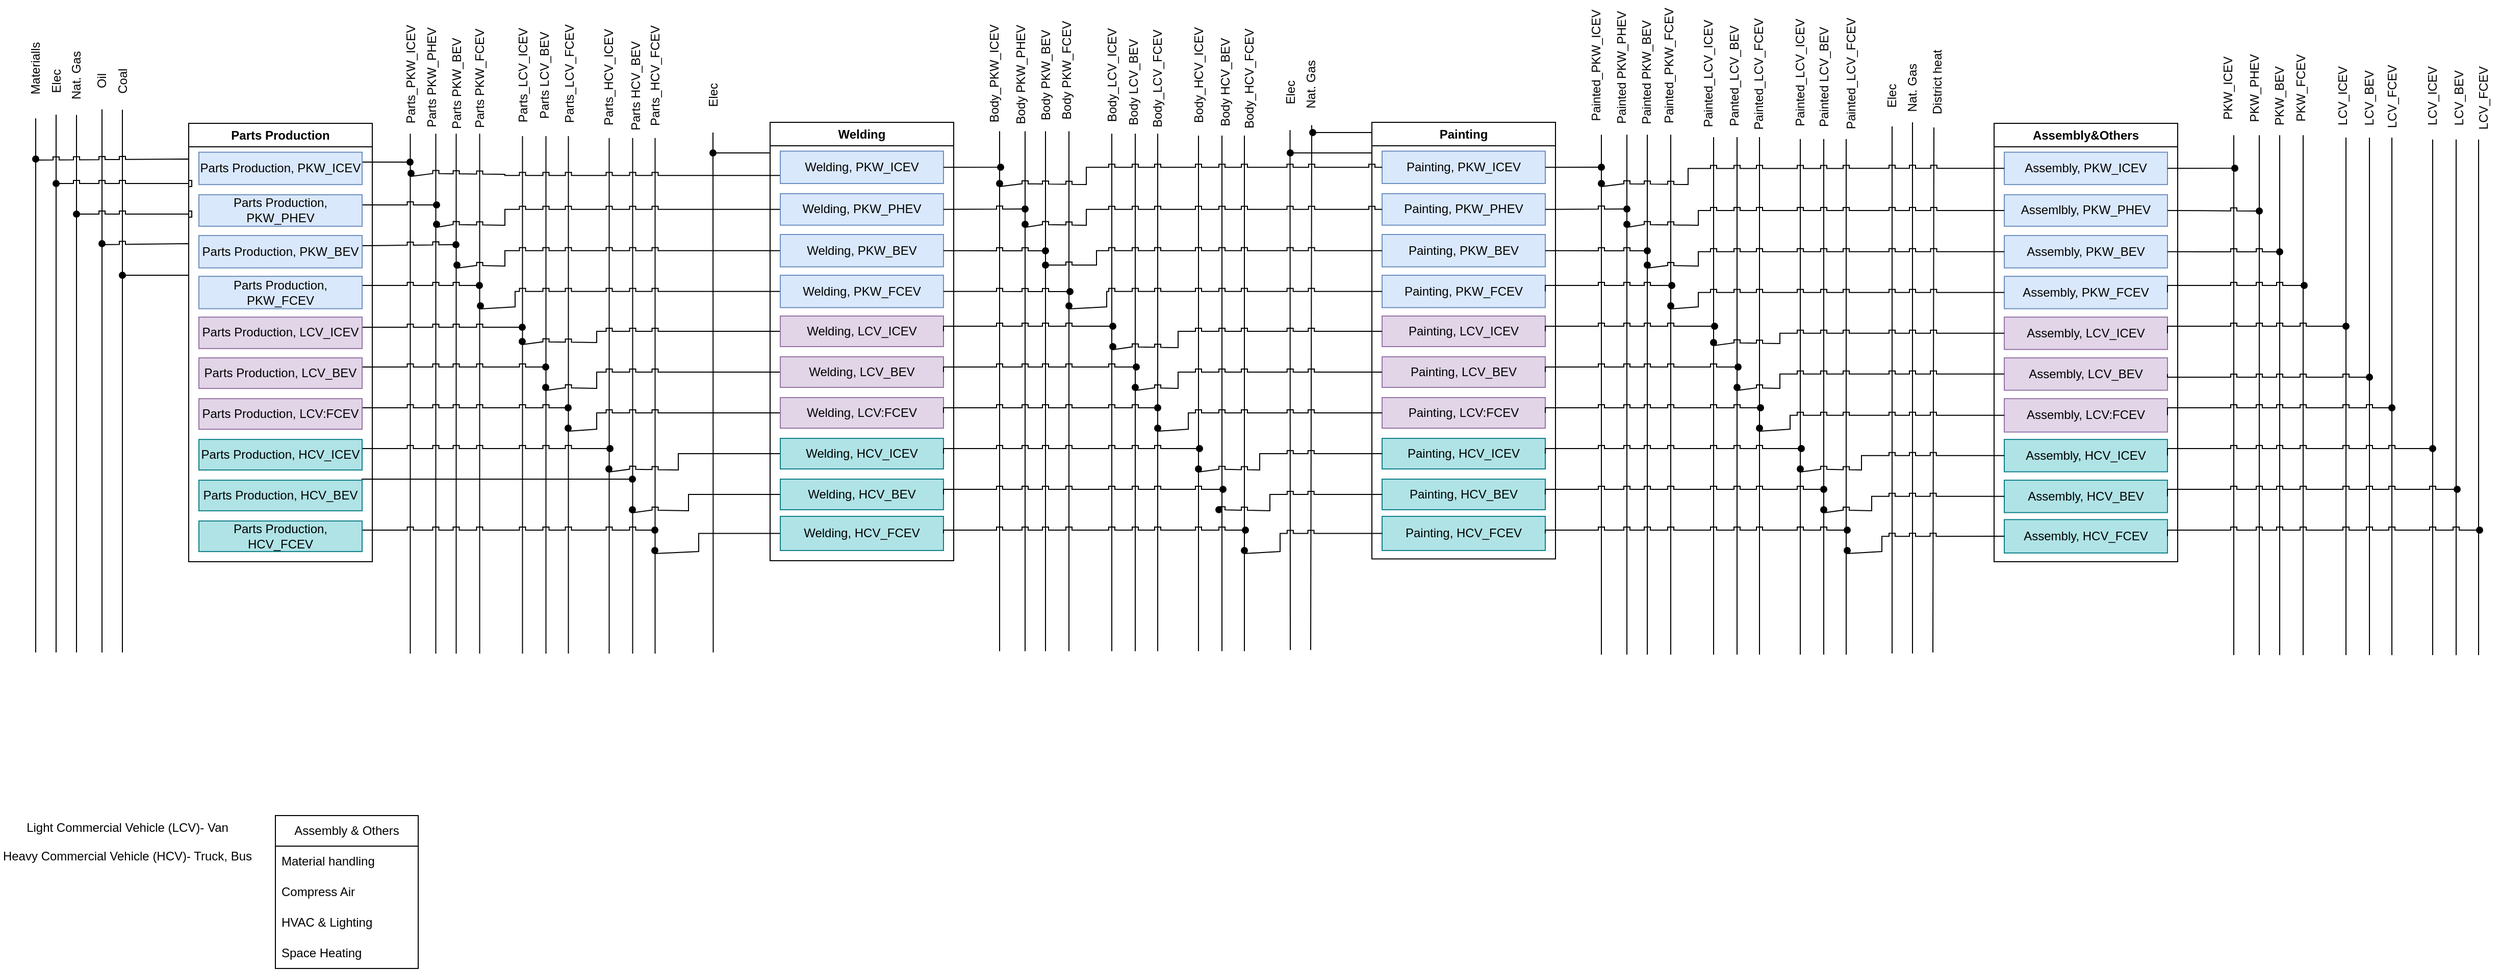 <mxfile version="21.2.7" type="github" pages="7">
  <diagram name="Copy of IAT_Automobile" id="cFXwXDlHmTeH0bddKjDf">
    <mxGraphModel dx="1777" dy="456" grid="1" gridSize="10" guides="1" tooltips="1" connect="1" arrows="1" fold="1" page="1" pageScale="1" pageWidth="850" pageHeight="1100" math="0" shadow="0">
      <root>
        <mxCell id="26605t0zmfsfSugy_614-0" />
        <mxCell id="26605t0zmfsfSugy_614-1" parent="26605t0zmfsfSugy_614-0" />
        <mxCell id="26605t0zmfsfSugy_614-2" value="" style="group" parent="26605t0zmfsfSugy_614-1" vertex="1" connectable="0">
          <mxGeometry x="-777" y="120" width="30" height="600" as="geometry" />
        </mxCell>
        <mxCell id="26605t0zmfsfSugy_614-3" value="" style="endArrow=none;html=1;rounded=0;" parent="26605t0zmfsfSugy_614-2" edge="1">
          <mxGeometry width="50" height="50" relative="1" as="geometry">
            <mxPoint x="15" y="600" as="sourcePoint" />
            <mxPoint x="15" y="72.527" as="targetPoint" />
          </mxGeometry>
        </mxCell>
        <mxCell id="26605t0zmfsfSugy_614-4" value="Elec" style="text;html=1;strokeColor=none;fillColor=none;align=center;verticalAlign=middle;whiteSpace=wrap;rounded=0;rotation=270;" parent="26605t0zmfsfSugy_614-2" vertex="1">
          <mxGeometry x="-15" y="19.78" width="60" height="39.56" as="geometry" />
        </mxCell>
        <mxCell id="26605t0zmfsfSugy_614-11" value="&lt;div&gt;Light Commercial Vehicle (LCV)- Van&lt;/div&gt;&lt;div&gt;&lt;br&gt;&lt;/div&gt;&lt;div&gt;&lt;div&gt;Heavy Commercial Vehicle (HCV)- Truck, Bus&lt;br&gt;&lt;/div&gt;&lt;div&gt;&lt;br&gt;&lt;br&gt;&lt;/div&gt;&lt;/div&gt;" style="text;html=1;strokeColor=none;fillColor=none;align=center;verticalAlign=middle;whiteSpace=wrap;rounded=0;" parent="26605t0zmfsfSugy_614-1" vertex="1">
          <mxGeometry x="-817" y="880" width="250" height="80" as="geometry" />
        </mxCell>
        <mxCell id="26605t0zmfsfSugy_614-12" value="" style="group" parent="26605t0zmfsfSugy_614-1" vertex="1" connectable="0">
          <mxGeometry x="-732" y="125.5" width="30" height="594.5" as="geometry" />
        </mxCell>
        <mxCell id="26605t0zmfsfSugy_614-13" value="" style="endArrow=none;html=1;rounded=0;" parent="26605t0zmfsfSugy_614-12" edge="1">
          <mxGeometry width="50" height="50" relative="1" as="geometry">
            <mxPoint x="15" y="594.5" as="sourcePoint" />
            <mxPoint x="15" y="61.752" as="targetPoint" />
          </mxGeometry>
        </mxCell>
        <mxCell id="26605t0zmfsfSugy_614-14" value="Oil" style="text;html=1;strokeColor=none;fillColor=none;align=center;verticalAlign=middle;whiteSpace=wrap;rounded=0;rotation=270;" parent="26605t0zmfsfSugy_614-12" vertex="1">
          <mxGeometry x="-15.0" y="16.841" width="60.0" height="33.683" as="geometry" />
        </mxCell>
        <mxCell id="26605t0zmfsfSugy_614-15" value="" style="group" parent="26605t0zmfsfSugy_614-1" vertex="1" connectable="0">
          <mxGeometry x="-712" y="125.88" width="30" height="594.12" as="geometry" />
        </mxCell>
        <mxCell id="26605t0zmfsfSugy_614-16" value="" style="endArrow=none;html=1;rounded=0;" parent="26605t0zmfsfSugy_614-15" edge="1">
          <mxGeometry width="50" height="50" relative="1" as="geometry">
            <mxPoint x="15" y="594.12" as="sourcePoint" />
            <mxPoint x="15" y="61.712" as="targetPoint" />
          </mxGeometry>
        </mxCell>
        <mxCell id="26605t0zmfsfSugy_614-17" value="Coal" style="text;html=1;strokeColor=none;fillColor=none;align=center;verticalAlign=middle;whiteSpace=wrap;rounded=0;rotation=270;" parent="26605t0zmfsfSugy_614-15" vertex="1">
          <mxGeometry x="-15.0" y="16.831" width="60.0" height="33.661" as="geometry" />
        </mxCell>
        <mxCell id="26605t0zmfsfSugy_614-18" value="" style="group" parent="26605t0zmfsfSugy_614-1" vertex="1" connectable="0">
          <mxGeometry x="-757" y="120.5" width="30" height="599.5" as="geometry" />
        </mxCell>
        <mxCell id="26605t0zmfsfSugy_614-19" value="" style="endArrow=none;html=1;rounded=0;" parent="26605t0zmfsfSugy_614-18" edge="1">
          <mxGeometry width="50" height="50" relative="1" as="geometry">
            <mxPoint x="15" y="599.5" as="sourcePoint" />
            <mxPoint x="15" y="72.229" as="targetPoint" />
          </mxGeometry>
        </mxCell>
        <mxCell id="26605t0zmfsfSugy_614-20" value="Nat. Gas" style="text;html=1;strokeColor=none;fillColor=none;align=center;verticalAlign=middle;whiteSpace=wrap;rounded=0;rotation=270;" parent="26605t0zmfsfSugy_614-18" vertex="1">
          <mxGeometry x="-15.0" y="16.668" width="60.0" height="33.336" as="geometry" />
        </mxCell>
        <mxCell id="26605t0zmfsfSugy_614-21" value="" style="group" parent="26605t0zmfsfSugy_614-1" vertex="1" connectable="0">
          <mxGeometry x="-775" y="100" width="30" height="670" as="geometry" />
        </mxCell>
        <mxCell id="26605t0zmfsfSugy_614-22" value="" style="endArrow=none;html=1;rounded=0;" parent="26605t0zmfsfSugy_614-21" edge="1">
          <mxGeometry width="50" height="50" relative="1" as="geometry">
            <mxPoint x="-7" y="96.134" as="sourcePoint" />
            <mxPoint x="-7" y="620" as="targetPoint" />
          </mxGeometry>
        </mxCell>
        <mxCell id="26605t0zmfsfSugy_614-23" value="Materialls" style="text;html=1;strokeColor=none;fillColor=none;align=center;verticalAlign=middle;whiteSpace=wrap;rounded=0;rotation=270;" parent="26605t0zmfsfSugy_614-21" vertex="1">
          <mxGeometry x="-37" y="28.457" width="60" height="36.915" as="geometry" />
        </mxCell>
        <mxCell id="26605t0zmfsfSugy_614-53" value="" style="endArrow=none;html=1;rounded=0;" parent="26605t0zmfsfSugy_614-1" edge="1">
          <mxGeometry width="50" height="50" relative="1" as="geometry">
            <mxPoint x="-414.75" y="721.12" as="sourcePoint" />
            <mxPoint x="-414.75" y="211.12" as="targetPoint" />
          </mxGeometry>
        </mxCell>
        <mxCell id="26605t0zmfsfSugy_614-54" value="Parts_PKW_ICEV" style="text;html=1;strokeColor=none;fillColor=none;align=center;verticalAlign=middle;whiteSpace=wrap;rounded=0;rotation=270;" parent="26605t0zmfsfSugy_614-1" vertex="1">
          <mxGeometry x="-444.75" y="137.5" width="60" height="30" as="geometry" />
        </mxCell>
        <mxCell id="26605t0zmfsfSugy_614-55" value="" style="endArrow=none;html=1;rounded=0;" parent="26605t0zmfsfSugy_614-1" edge="1">
          <mxGeometry width="50" height="50" relative="1" as="geometry">
            <mxPoint x="-389.75" y="721.12" as="sourcePoint" />
            <mxPoint x="-389.75" y="211.12" as="targetPoint" />
          </mxGeometry>
        </mxCell>
        <mxCell id="26605t0zmfsfSugy_614-56" value="Parts PKW_PHEV" style="text;html=1;strokeColor=none;fillColor=none;align=center;verticalAlign=middle;whiteSpace=wrap;rounded=0;rotation=270;" parent="26605t0zmfsfSugy_614-1" vertex="1">
          <mxGeometry x="-449.75" y="140.62" width="112" height="30" as="geometry" />
        </mxCell>
        <mxCell id="26605t0zmfsfSugy_614-57" value="" style="endArrow=none;html=1;rounded=0;" parent="26605t0zmfsfSugy_614-1" edge="1">
          <mxGeometry width="50" height="50" relative="1" as="geometry">
            <mxPoint x="-369.75" y="721.12" as="sourcePoint" />
            <mxPoint x="-369.75" y="211.12" as="targetPoint" />
          </mxGeometry>
        </mxCell>
        <mxCell id="26605t0zmfsfSugy_614-58" value="Parts PKW_BEV" style="text;html=1;strokeColor=none;fillColor=none;align=center;verticalAlign=middle;whiteSpace=wrap;rounded=0;rotation=270;" parent="26605t0zmfsfSugy_614-1" vertex="1">
          <mxGeometry x="-419.25" y="147" width="100" height="30" as="geometry" />
        </mxCell>
        <mxCell id="26605t0zmfsfSugy_614-59" value="Parts PKW_FCEV" style="text;html=1;strokeColor=none;fillColor=none;align=center;verticalAlign=middle;whiteSpace=wrap;rounded=0;rotation=270;" parent="26605t0zmfsfSugy_614-1" vertex="1">
          <mxGeometry x="-398" y="142" width="102.5" height="30" as="geometry" />
        </mxCell>
        <mxCell id="26605t0zmfsfSugy_614-60" value="" style="endArrow=none;html=1;rounded=0;" parent="26605t0zmfsfSugy_614-1" edge="1">
          <mxGeometry width="50" height="50" relative="1" as="geometry">
            <mxPoint x="-346.75" y="721.12" as="sourcePoint" />
            <mxPoint x="-346.75" y="211.12" as="targetPoint" />
          </mxGeometry>
        </mxCell>
        <mxCell id="26605t0zmfsfSugy_614-61" value="" style="endArrow=none;html=1;rounded=0;" parent="26605t0zmfsfSugy_614-1" edge="1">
          <mxGeometry width="50" height="50" relative="1" as="geometry">
            <mxPoint x="-304.75" y="721.12" as="sourcePoint" />
            <mxPoint x="-304.75" y="213.5" as="targetPoint" />
          </mxGeometry>
        </mxCell>
        <mxCell id="26605t0zmfsfSugy_614-62" value="Parts_LCV_ICEV" style="text;html=1;strokeColor=none;fillColor=none;align=center;verticalAlign=middle;whiteSpace=wrap;rounded=0;rotation=270;" parent="26605t0zmfsfSugy_614-1" vertex="1">
          <mxGeometry x="-334.75" y="138.5" width="60" height="30" as="geometry" />
        </mxCell>
        <mxCell id="26605t0zmfsfSugy_614-63" value="" style="endArrow=none;html=1;rounded=0;" parent="26605t0zmfsfSugy_614-1" edge="1">
          <mxGeometry width="50" height="50" relative="1" as="geometry">
            <mxPoint x="-281.75" y="721.12" as="sourcePoint" />
            <mxPoint x="-281.75" y="213.5" as="targetPoint" />
          </mxGeometry>
        </mxCell>
        <mxCell id="26605t0zmfsfSugy_614-64" value="Parts LCV_BEV" style="text;html=1;strokeColor=none;fillColor=none;align=center;verticalAlign=middle;whiteSpace=wrap;rounded=0;rotation=270;" parent="26605t0zmfsfSugy_614-1" vertex="1">
          <mxGeometry x="-339.75" y="138.5" width="112" height="30" as="geometry" />
        </mxCell>
        <mxCell id="26605t0zmfsfSugy_614-65" value="" style="endArrow=none;html=1;rounded=0;" parent="26605t0zmfsfSugy_614-1" edge="1">
          <mxGeometry width="50" height="50" relative="1" as="geometry">
            <mxPoint x="-259.75" y="721.12" as="sourcePoint" />
            <mxPoint x="-259.75" y="213.5" as="targetPoint" />
          </mxGeometry>
        </mxCell>
        <mxCell id="26605t0zmfsfSugy_614-66" value="Parts_LCV_FCEV" style="text;html=1;strokeColor=none;fillColor=none;align=center;verticalAlign=middle;whiteSpace=wrap;rounded=0;rotation=270;" parent="26605t0zmfsfSugy_614-1" vertex="1">
          <mxGeometry x="-309.25" y="137.5" width="100" height="30" as="geometry" />
        </mxCell>
        <mxCell id="26605t0zmfsfSugy_614-67" value="" style="endArrow=none;html=1;rounded=0;" parent="26605t0zmfsfSugy_614-1" edge="1">
          <mxGeometry width="50" height="50" relative="1" as="geometry">
            <mxPoint x="-219.75" y="721.12" as="sourcePoint" />
            <mxPoint x="-219.75" y="215.43" as="targetPoint" />
          </mxGeometry>
        </mxCell>
        <mxCell id="26605t0zmfsfSugy_614-68" value="Parts_HCV_ICEV" style="text;html=1;strokeColor=none;fillColor=none;align=center;verticalAlign=middle;whiteSpace=wrap;rounded=0;rotation=270;" parent="26605t0zmfsfSugy_614-1" vertex="1">
          <mxGeometry x="-249.75" y="140.43" width="60" height="30" as="geometry" />
        </mxCell>
        <mxCell id="26605t0zmfsfSugy_614-69" value="" style="endArrow=none;html=1;rounded=0;" parent="26605t0zmfsfSugy_614-1" edge="1">
          <mxGeometry width="50" height="50" relative="1" as="geometry">
            <mxPoint x="-196.75" y="721.12" as="sourcePoint" />
            <mxPoint x="-196.75" y="215.43" as="targetPoint" />
          </mxGeometry>
        </mxCell>
        <mxCell id="26605t0zmfsfSugy_614-70" value="" style="endArrow=none;html=1;rounded=0;" parent="26605t0zmfsfSugy_614-1" edge="1">
          <mxGeometry width="50" height="50" relative="1" as="geometry">
            <mxPoint x="-174.75" y="721.12" as="sourcePoint" />
            <mxPoint x="-174.75" y="215.43" as="targetPoint" />
          </mxGeometry>
        </mxCell>
        <mxCell id="26605t0zmfsfSugy_614-71" value="Parts_HCV_FCEV" style="text;html=1;strokeColor=none;fillColor=none;align=center;verticalAlign=middle;whiteSpace=wrap;rounded=0;rotation=270;" parent="26605t0zmfsfSugy_614-1" vertex="1">
          <mxGeometry x="-224.25" y="139.43" width="100" height="30" as="geometry" />
        </mxCell>
        <mxCell id="26605t0zmfsfSugy_614-72" value="Parts HCV_BEV" style="text;html=1;strokeColor=none;fillColor=none;align=center;verticalAlign=middle;whiteSpace=wrap;rounded=0;rotation=270;" parent="26605t0zmfsfSugy_614-1" vertex="1">
          <mxGeometry x="-249.75" y="148.93" width="112" height="30" as="geometry" />
        </mxCell>
        <mxCell id="26605t0zmfsfSugy_614-147" value="Body_PKW_ICEV" style="text;html=1;strokeColor=none;fillColor=none;align=center;verticalAlign=middle;whiteSpace=wrap;rounded=0;rotation=270;" parent="26605t0zmfsfSugy_614-1" vertex="1">
          <mxGeometry x="128" y="137.05" width="60" height="30" as="geometry" />
        </mxCell>
        <mxCell id="26605t0zmfsfSugy_614-149" value="Body PKW_PHEV" style="text;html=1;strokeColor=none;fillColor=none;align=center;verticalAlign=middle;whiteSpace=wrap;rounded=0;rotation=270;" parent="26605t0zmfsfSugy_614-1" vertex="1">
          <mxGeometry x="128" y="138.01" width="112" height="30" as="geometry" />
        </mxCell>
        <mxCell id="26605t0zmfsfSugy_614-151" value="Body PKW_BEV" style="text;html=1;strokeColor=none;fillColor=none;align=center;verticalAlign=middle;whiteSpace=wrap;rounded=0;rotation=270;" parent="26605t0zmfsfSugy_614-1" vertex="1">
          <mxGeometry x="158" y="138.62" width="100" height="30" as="geometry" />
        </mxCell>
        <mxCell id="26605t0zmfsfSugy_614-152" value="Body PKW_FCEV" style="text;html=1;strokeColor=none;fillColor=none;align=center;verticalAlign=middle;whiteSpace=wrap;rounded=0;rotation=270;" parent="26605t0zmfsfSugy_614-1" vertex="1">
          <mxGeometry x="178" y="134.12" width="102.5" height="30" as="geometry" />
        </mxCell>
        <mxCell id="26605t0zmfsfSugy_614-155" value="Body_LCV_ICEV" style="text;html=1;strokeColor=none;fillColor=none;align=center;verticalAlign=middle;whiteSpace=wrap;rounded=0;rotation=270;" parent="26605t0zmfsfSugy_614-1" vertex="1">
          <mxGeometry x="243" y="138.62" width="60" height="30" as="geometry" />
        </mxCell>
        <mxCell id="26605t0zmfsfSugy_614-157" value="Body LCV_BEV" style="text;html=1;strokeColor=none;fillColor=none;align=center;verticalAlign=middle;whiteSpace=wrap;rounded=0;rotation=270;" parent="26605t0zmfsfSugy_614-1" vertex="1">
          <mxGeometry x="238" y="145.55" width="112" height="30" as="geometry" />
        </mxCell>
        <mxCell id="26605t0zmfsfSugy_614-159" value="Body_LCV_FCEV" style="text;html=1;strokeColor=none;fillColor=none;align=center;verticalAlign=middle;whiteSpace=wrap;rounded=0;rotation=270;" parent="26605t0zmfsfSugy_614-1" vertex="1">
          <mxGeometry x="268" y="141.99" width="100" height="30" as="geometry" />
        </mxCell>
        <mxCell id="26605t0zmfsfSugy_614-161" value="Body_HCV_ICEV" style="text;html=1;strokeColor=none;fillColor=none;align=center;verticalAlign=middle;whiteSpace=wrap;rounded=0;rotation=270;" parent="26605t0zmfsfSugy_614-1" vertex="1">
          <mxGeometry x="328" y="138.62" width="60" height="30" as="geometry" />
        </mxCell>
        <mxCell id="26605t0zmfsfSugy_614-165" value="Body HCV_BEV" style="text;html=1;strokeColor=none;fillColor=none;align=center;verticalAlign=middle;whiteSpace=wrap;rounded=0;rotation=270;" parent="26605t0zmfsfSugy_614-1" vertex="1">
          <mxGeometry x="328" y="145.55" width="112" height="30" as="geometry" />
        </mxCell>
        <mxCell id="26605t0zmfsfSugy_614-169" value="Painted_PKW_ICEV" style="text;html=1;strokeColor=none;fillColor=none;align=center;verticalAlign=middle;whiteSpace=wrap;rounded=0;rotation=270;" parent="26605t0zmfsfSugy_614-1" vertex="1">
          <mxGeometry x="718" y="129.12" width="60" height="30" as="geometry" />
        </mxCell>
        <mxCell id="26605t0zmfsfSugy_614-171" value="Painted PKW_PHEV" style="text;html=1;strokeColor=none;fillColor=none;align=center;verticalAlign=middle;whiteSpace=wrap;rounded=0;rotation=270;" parent="26605t0zmfsfSugy_614-1" vertex="1">
          <mxGeometry x="708" y="131.05" width="130" height="30" as="geometry" />
        </mxCell>
        <mxCell id="26605t0zmfsfSugy_614-173" value="Painted PKW_BEV" style="text;html=1;strokeColor=none;fillColor=none;align=center;verticalAlign=middle;whiteSpace=wrap;rounded=0;rotation=270;" parent="26605t0zmfsfSugy_614-1" vertex="1">
          <mxGeometry x="738" y="136.12" width="119.5" height="30" as="geometry" />
        </mxCell>
        <mxCell id="26605t0zmfsfSugy_614-174" value="Painted_PKW_FCEV" style="text;html=1;strokeColor=none;fillColor=none;align=center;verticalAlign=middle;whiteSpace=wrap;rounded=0;rotation=270;" parent="26605t0zmfsfSugy_614-1" vertex="1">
          <mxGeometry x="768" y="129.62" width="102.5" height="30" as="geometry" />
        </mxCell>
        <mxCell id="26605t0zmfsfSugy_614-177" value="Painted_LCV_ICEV" style="text;html=1;strokeColor=none;fillColor=none;align=center;verticalAlign=middle;whiteSpace=wrap;rounded=0;rotation=270;" parent="26605t0zmfsfSugy_614-1" vertex="1">
          <mxGeometry x="828" y="137.05" width="60" height="30" as="geometry" />
        </mxCell>
        <mxCell id="26605t0zmfsfSugy_614-179" value="Panted_LCV_BEV" style="text;html=1;strokeColor=none;fillColor=none;align=center;verticalAlign=middle;whiteSpace=wrap;rounded=0;rotation=270;" parent="26605t0zmfsfSugy_614-1" vertex="1">
          <mxGeometry x="828" y="139.43" width="112" height="30" as="geometry" />
        </mxCell>
        <mxCell id="26605t0zmfsfSugy_614-181" value="Painted_LCV_FCEV" style="text;html=1;strokeColor=none;fillColor=none;align=center;verticalAlign=middle;whiteSpace=wrap;rounded=0;rotation=270;" parent="26605t0zmfsfSugy_614-1" vertex="1">
          <mxGeometry x="857.5" y="138.01" width="100" height="30" as="geometry" />
        </mxCell>
        <mxCell id="26605t0zmfsfSugy_614-183" value="Painted_LCV_ICEV" style="text;html=1;strokeColor=none;fillColor=none;align=center;verticalAlign=middle;whiteSpace=wrap;rounded=0;rotation=270;" parent="26605t0zmfsfSugy_614-1" vertex="1">
          <mxGeometry x="918" y="136.12" width="60" height="30" as="geometry" />
        </mxCell>
        <mxCell id="26605t0zmfsfSugy_614-186" value="Painted_LCV_FCEV" style="text;html=1;strokeColor=none;fillColor=none;align=center;verticalAlign=middle;whiteSpace=wrap;rounded=0;rotation=270;" parent="26605t0zmfsfSugy_614-1" vertex="1">
          <mxGeometry x="948" y="137.05" width="100" height="30" as="geometry" />
        </mxCell>
        <mxCell id="26605t0zmfsfSugy_614-187" value="Painted LCV_BEV" style="text;html=1;strokeColor=none;fillColor=none;align=center;verticalAlign=middle;whiteSpace=wrap;rounded=0;rotation=270;" parent="26605t0zmfsfSugy_614-1" vertex="1">
          <mxGeometry x="916" y="140.43" width="112" height="30" as="geometry" />
        </mxCell>
        <mxCell id="26605t0zmfsfSugy_614-228" value="District heat" style="text;html=1;strokeColor=none;fillColor=none;align=center;verticalAlign=middle;whiteSpace=wrap;rounded=0;rotation=270;" parent="26605t0zmfsfSugy_614-1" vertex="1">
          <mxGeometry x="1038" y="151.43" width="90" height="18" as="geometry" />
        </mxCell>
        <mxCell id="26605t0zmfsfSugy_614-231" value="PKW_ICEV" style="text;html=1;strokeColor=none;fillColor=none;align=center;verticalAlign=middle;whiteSpace=wrap;rounded=0;rotation=270;" parent="26605t0zmfsfSugy_614-1" vertex="1">
          <mxGeometry x="1338" y="151.43" width="60" height="30" as="geometry" />
        </mxCell>
        <mxCell id="26605t0zmfsfSugy_614-233" value="PKW_PHEV" style="text;html=1;strokeColor=none;fillColor=none;align=center;verticalAlign=middle;whiteSpace=wrap;rounded=0;rotation=270;" parent="26605t0zmfsfSugy_614-1" vertex="1">
          <mxGeometry x="1338" y="151.43" width="112" height="30" as="geometry" />
        </mxCell>
        <mxCell id="26605t0zmfsfSugy_614-235" value="PKW_BEV" style="text;html=1;strokeColor=none;fillColor=none;align=center;verticalAlign=middle;whiteSpace=wrap;rounded=0;rotation=270;" parent="26605t0zmfsfSugy_614-1" vertex="1">
          <mxGeometry x="1368" y="158.97" width="100" height="30" as="geometry" />
        </mxCell>
        <mxCell id="26605t0zmfsfSugy_614-236" value="PKW_FCEV" style="text;html=1;strokeColor=none;fillColor=none;align=center;verticalAlign=middle;whiteSpace=wrap;rounded=0;rotation=270;" parent="26605t0zmfsfSugy_614-1" vertex="1">
          <mxGeometry x="1388" y="151.43" width="102.5" height="30" as="geometry" />
        </mxCell>
        <mxCell id="26605t0zmfsfSugy_614-239" value="LCV_ICEV" style="text;html=1;strokeColor=none;fillColor=none;align=center;verticalAlign=middle;whiteSpace=wrap;rounded=0;rotation=270;" parent="26605t0zmfsfSugy_614-1" vertex="1">
          <mxGeometry x="1450" y="158.97" width="60" height="30" as="geometry" />
        </mxCell>
        <mxCell id="26605t0zmfsfSugy_614-241" value="LCV_BEV" style="text;html=1;strokeColor=none;fillColor=none;align=center;verticalAlign=middle;whiteSpace=wrap;rounded=0;rotation=270;" parent="26605t0zmfsfSugy_614-1" vertex="1">
          <mxGeometry x="1450" y="161.05" width="112" height="30" as="geometry" />
        </mxCell>
        <mxCell id="26605t0zmfsfSugy_614-243" value="LCV_FCEV" style="text;html=1;strokeColor=none;fillColor=none;align=center;verticalAlign=middle;whiteSpace=wrap;rounded=0;rotation=270;" parent="26605t0zmfsfSugy_614-1" vertex="1">
          <mxGeometry x="1478" y="159.62" width="100" height="30" as="geometry" />
        </mxCell>
        <mxCell id="26605t0zmfsfSugy_614-245" value="LCV_ICEV" style="text;html=1;strokeColor=none;fillColor=none;align=center;verticalAlign=middle;whiteSpace=wrap;rounded=0;rotation=270;" parent="26605t0zmfsfSugy_614-1" vertex="1">
          <mxGeometry x="1538" y="158.97" width="60" height="30" as="geometry" />
        </mxCell>
        <mxCell id="26605t0zmfsfSugy_614-248" value="LCV_FCEV" style="text;html=1;strokeColor=none;fillColor=none;align=center;verticalAlign=middle;whiteSpace=wrap;rounded=0;rotation=270;" parent="26605t0zmfsfSugy_614-1" vertex="1">
          <mxGeometry x="1568" y="161.05" width="100" height="30" as="geometry" />
        </mxCell>
        <mxCell id="26605t0zmfsfSugy_614-249" value="LCV_BEV" style="text;html=1;strokeColor=none;fillColor=none;align=center;verticalAlign=middle;whiteSpace=wrap;rounded=0;rotation=270;" parent="26605t0zmfsfSugy_614-1" vertex="1">
          <mxGeometry x="1538" y="161.05" width="112" height="30" as="geometry" />
        </mxCell>
        <mxCell id="26605t0zmfsfSugy_614-250" value="Assembly &amp;amp; Others" style="swimlane;fontStyle=0;childLayout=stackLayout;horizontal=1;startSize=30;horizontalStack=0;resizeParent=1;resizeParentMax=0;resizeLast=0;collapsible=1;marginBottom=0;whiteSpace=wrap;html=1;" parent="26605t0zmfsfSugy_614-1" vertex="1">
          <mxGeometry x="-547" y="880" width="140" height="150" as="geometry">
            <mxRectangle x="-547" y="880" width="150" height="30" as="alternateBounds" />
          </mxGeometry>
        </mxCell>
        <mxCell id="26605t0zmfsfSugy_614-251" value="Material handling" style="text;strokeColor=none;fillColor=none;align=left;verticalAlign=middle;spacingLeft=4;spacingRight=4;overflow=hidden;points=[[0,0.5],[1,0.5]];portConstraint=eastwest;rotatable=0;whiteSpace=wrap;html=1;" parent="26605t0zmfsfSugy_614-250" vertex="1">
          <mxGeometry y="30" width="140" height="30" as="geometry" />
        </mxCell>
        <mxCell id="26605t0zmfsfSugy_614-252" value="Compress Air" style="text;strokeColor=none;fillColor=none;align=left;verticalAlign=middle;spacingLeft=4;spacingRight=4;overflow=hidden;points=[[0,0.5],[1,0.5]];portConstraint=eastwest;rotatable=0;whiteSpace=wrap;html=1;" parent="26605t0zmfsfSugy_614-250" vertex="1">
          <mxGeometry y="60" width="140" height="30" as="geometry" />
        </mxCell>
        <mxCell id="26605t0zmfsfSugy_614-253" value="&lt;div&gt;HVAC &amp;amp; Lighting&lt;/div&gt;" style="text;strokeColor=none;fillColor=none;align=left;verticalAlign=middle;spacingLeft=4;spacingRight=4;overflow=hidden;points=[[0,0.5],[1,0.5]];portConstraint=eastwest;rotatable=0;whiteSpace=wrap;html=1;" parent="26605t0zmfsfSugy_614-250" vertex="1">
          <mxGeometry y="90" width="140" height="30" as="geometry" />
        </mxCell>
        <mxCell id="26605t0zmfsfSugy_614-254" value="Space Heating" style="text;strokeColor=none;fillColor=none;align=left;verticalAlign=middle;spacingLeft=4;spacingRight=4;overflow=hidden;points=[[0,0.5],[1,0.5]];portConstraint=eastwest;rotatable=0;whiteSpace=wrap;html=1;" parent="26605t0zmfsfSugy_614-250" vertex="1">
          <mxGeometry y="120" width="140" height="30" as="geometry" />
        </mxCell>
        <mxCell id="bI43ocxHEbv8Ocg2Ymqa-38" style="edgeStyle=orthogonalEdgeStyle;rounded=0;orthogonalLoop=1;jettySize=auto;html=1;exitX=1;exitY=0.5;exitDx=0;exitDy=0;jumpStyle=sharp;endArrow=oval;endFill=1;" parent="26605t0zmfsfSugy_614-1" source="26605t0zmfsfSugy_614-50" edge="1">
          <mxGeometry relative="1" as="geometry">
            <mxPoint x="-219" y="520" as="targetPoint" />
            <Array as="points">
              <mxPoint x="-462" y="520" />
            </Array>
          </mxGeometry>
        </mxCell>
        <mxCell id="bI43ocxHEbv8Ocg2Ymqa-41" style="edgeStyle=orthogonalEdgeStyle;rounded=0;orthogonalLoop=1;jettySize=auto;html=1;exitX=1;exitY=0.5;exitDx=0;exitDy=0;jumpStyle=sharp;endArrow=oval;endFill=1;" parent="26605t0zmfsfSugy_614-1" source="26605t0zmfsfSugy_614-51" edge="1">
          <mxGeometry relative="1" as="geometry">
            <mxPoint x="-175" y="600" as="targetPoint" />
            <Array as="points">
              <mxPoint x="-462" y="600" />
            </Array>
          </mxGeometry>
        </mxCell>
        <mxCell id="bI43ocxHEbv8Ocg2Ymqa-42" style="edgeStyle=orthogonalEdgeStyle;rounded=0;orthogonalLoop=1;jettySize=auto;html=1;exitX=1;exitY=0.5;exitDx=0;exitDy=0;jumpStyle=sharp;endArrow=oval;endFill=1;" parent="26605t0zmfsfSugy_614-1" source="26605t0zmfsfSugy_614-43" edge="1">
          <mxGeometry relative="1" as="geometry">
            <mxPoint x="-305" y="401" as="targetPoint" />
            <Array as="points">
              <mxPoint x="-462" y="401" />
            </Array>
          </mxGeometry>
        </mxCell>
        <mxCell id="bI43ocxHEbv8Ocg2Ymqa-43" style="edgeStyle=orthogonalEdgeStyle;rounded=0;orthogonalLoop=1;jettySize=auto;html=1;exitX=1;exitY=0.5;exitDx=0;exitDy=0;jumpStyle=sharp;endArrow=oval;endFill=1;" parent="26605t0zmfsfSugy_614-1" source="26605t0zmfsfSugy_614-42" edge="1">
          <mxGeometry relative="1" as="geometry">
            <mxPoint x="-282" y="440" as="targetPoint" />
            <Array as="points">
              <mxPoint x="-462" y="440" />
            </Array>
          </mxGeometry>
        </mxCell>
        <mxCell id="bI43ocxHEbv8Ocg2Ymqa-44" style="edgeStyle=orthogonalEdgeStyle;rounded=0;orthogonalLoop=1;jettySize=auto;html=1;exitX=1;exitY=0.5;exitDx=0;exitDy=0;jumpStyle=sharp;endArrow=oval;endFill=1;" parent="26605t0zmfsfSugy_614-1" source="26605t0zmfsfSugy_614-44" edge="1">
          <mxGeometry relative="1" as="geometry">
            <mxPoint x="-260" y="480" as="targetPoint" />
            <Array as="points">
              <mxPoint x="-462" y="480" />
            </Array>
          </mxGeometry>
        </mxCell>
        <mxCell id="bI43ocxHEbv8Ocg2Ymqa-45" style="edgeStyle=orthogonalEdgeStyle;rounded=0;orthogonalLoop=1;jettySize=auto;html=1;exitX=1;exitY=0.5;exitDx=0;exitDy=0;jumpStyle=sharp;endArrow=oval;endFill=1;" parent="26605t0zmfsfSugy_614-1" source="26605t0zmfsfSugy_614-36" edge="1">
          <mxGeometry relative="1" as="geometry">
            <mxPoint x="-415" y="239" as="targetPoint" />
            <Array as="points">
              <mxPoint x="-462" y="239" />
            </Array>
          </mxGeometry>
        </mxCell>
        <mxCell id="bI43ocxHEbv8Ocg2Ymqa-46" style="edgeStyle=orthogonalEdgeStyle;rounded=0;orthogonalLoop=1;jettySize=auto;html=1;exitX=1;exitY=0.5;exitDx=0;exitDy=0;jumpStyle=sharp;endArrow=oval;endFill=1;" parent="26605t0zmfsfSugy_614-1" source="26605t0zmfsfSugy_614-35" edge="1">
          <mxGeometry relative="1" as="geometry">
            <mxPoint x="-389" y="281" as="targetPoint" />
            <Array as="points">
              <mxPoint x="-462" y="281" />
            </Array>
          </mxGeometry>
        </mxCell>
        <mxCell id="bI43ocxHEbv8Ocg2Ymqa-47" style="edgeStyle=orthogonalEdgeStyle;rounded=0;orthogonalLoop=1;jettySize=auto;html=1;exitX=1;exitY=0.5;exitDx=0;exitDy=0;jumpStyle=sharp;endArrow=oval;endFill=1;" parent="26605t0zmfsfSugy_614-1" source="26605t0zmfsfSugy_614-34" edge="1">
          <mxGeometry relative="1" as="geometry">
            <mxPoint x="-370" y="320" as="targetPoint" />
            <Array as="points">
              <mxPoint x="-407" y="321" />
            </Array>
          </mxGeometry>
        </mxCell>
        <mxCell id="bI43ocxHEbv8Ocg2Ymqa-48" style="edgeStyle=orthogonalEdgeStyle;rounded=0;orthogonalLoop=1;jettySize=auto;html=1;exitX=1;exitY=0.5;exitDx=0;exitDy=0;jumpStyle=sharp;endArrow=oval;endFill=1;" parent="26605t0zmfsfSugy_614-1" source="26605t0zmfsfSugy_614-37" edge="1">
          <mxGeometry relative="1" as="geometry">
            <mxPoint x="-347" y="360" as="targetPoint" />
            <Array as="points">
              <mxPoint x="-462" y="360" />
            </Array>
          </mxGeometry>
        </mxCell>
        <mxCell id="0iTZToUoBasCeo9kesSN-16" style="edgeStyle=orthogonalEdgeStyle;rounded=0;orthogonalLoop=1;jettySize=auto;html=1;exitX=1;exitY=0.5;exitDx=0;exitDy=0;endArrow=oval;endFill=1;" parent="26605t0zmfsfSugy_614-1" source="26605t0zmfsfSugy_614-49" edge="1">
          <mxGeometry relative="1" as="geometry">
            <mxPoint x="-197" y="550" as="targetPoint" />
            <Array as="points">
              <mxPoint x="-462" y="550" />
            </Array>
          </mxGeometry>
        </mxCell>
        <mxCell id="9a5qXlBfTGDa9PVV8oeI-2" style="edgeStyle=orthogonalEdgeStyle;rounded=0;orthogonalLoop=1;jettySize=auto;html=1;endArrow=oval;endFill=1;jumpStyle=sharp;" edge="1" parent="26605t0zmfsfSugy_614-1">
          <mxGeometry relative="1" as="geometry">
            <mxPoint x="-762" y="260" as="targetPoint" />
            <mxPoint x="-632" y="260" as="sourcePoint" />
          </mxGeometry>
        </mxCell>
        <mxCell id="9a5qXlBfTGDa9PVV8oeI-3" style="edgeStyle=orthogonalEdgeStyle;rounded=0;orthogonalLoop=1;jettySize=auto;html=1;endArrow=oval;endFill=1;jumpStyle=sharp;" edge="1" parent="26605t0zmfsfSugy_614-1">
          <mxGeometry relative="1" as="geometry">
            <mxPoint x="-742" y="290" as="targetPoint" />
            <mxPoint x="-632" y="290" as="sourcePoint" />
          </mxGeometry>
        </mxCell>
        <mxCell id="9a5qXlBfTGDa9PVV8oeI-4" style="edgeStyle=orthogonalEdgeStyle;rounded=0;orthogonalLoop=1;jettySize=auto;html=1;exitX=0;exitY=0.75;exitDx=0;exitDy=0;endArrow=oval;endFill=1;jumpStyle=sharp;" edge="1" parent="26605t0zmfsfSugy_614-1" source="26605t0zmfsfSugy_614-33">
          <mxGeometry relative="1" as="geometry">
            <mxPoint x="-717" y="319.0" as="targetPoint" />
            <Array as="points">
              <mxPoint x="-632" y="319" />
              <mxPoint x="-674" y="319" />
              <mxPoint x="-674" y="320" />
            </Array>
          </mxGeometry>
        </mxCell>
        <mxCell id="9a5qXlBfTGDa9PVV8oeI-5" style="edgeStyle=orthogonalEdgeStyle;rounded=0;orthogonalLoop=1;jettySize=auto;html=1;endArrow=oval;endFill=1;jumpStyle=sharp;" edge="1" parent="26605t0zmfsfSugy_614-1">
          <mxGeometry relative="1" as="geometry">
            <mxPoint x="-697" y="350" as="targetPoint" />
            <mxPoint x="-632" y="350" as="sourcePoint" />
          </mxGeometry>
        </mxCell>
        <mxCell id="5gf4Ooy77epK-WNcwTMq-10" style="edgeStyle=orthogonalEdgeStyle;rounded=0;orthogonalLoop=1;jettySize=auto;html=1;exitX=0;exitY=0.25;exitDx=0;exitDy=0;endArrow=oval;endFill=1;jumpStyle=sharp;" edge="1" parent="26605t0zmfsfSugy_614-1" source="26605t0zmfsfSugy_614-33">
          <mxGeometry relative="1" as="geometry">
            <mxPoint x="-782" y="236" as="targetPoint" />
            <Array as="points">
              <mxPoint x="-632" y="236" />
              <mxPoint x="-706" y="236" />
              <mxPoint x="-706" y="237" />
            </Array>
          </mxGeometry>
        </mxCell>
        <mxCell id="26605t0zmfsfSugy_614-33" value="Parts Production" style="swimlane;whiteSpace=wrap;html=1;" parent="26605t0zmfsfSugy_614-1" vertex="1">
          <mxGeometry x="-632" y="201.05" width="180" height="430" as="geometry">
            <mxRectangle x="-632" y="201.05" width="170" height="164.75" as="alternateBounds" />
          </mxGeometry>
        </mxCell>
        <mxCell id="26605t0zmfsfSugy_614-34" value="Parts Production, PKW_BEV" style="rounded=0;whiteSpace=wrap;html=1;fillColor=#dae8fc;strokeColor=#6c8ebf;" parent="26605t0zmfsfSugy_614-33" vertex="1">
          <mxGeometry x="10" y="110" width="160" height="31.75" as="geometry" />
        </mxCell>
        <mxCell id="26605t0zmfsfSugy_614-35" value="Parts Production, PKW_PHEV" style="rounded=0;whiteSpace=wrap;html=1;fillColor=#dae8fc;strokeColor=#6c8ebf;" parent="26605t0zmfsfSugy_614-33" vertex="1">
          <mxGeometry x="10" y="70" width="160" height="30.87" as="geometry" />
        </mxCell>
        <mxCell id="26605t0zmfsfSugy_614-36" value="Parts Production, PKW_ICEV" style="rounded=0;whiteSpace=wrap;html=1;fillColor=#dae8fc;strokeColor=#6c8ebf;" parent="26605t0zmfsfSugy_614-33" vertex="1">
          <mxGeometry x="10" y="28.25" width="160" height="31.75" as="geometry" />
        </mxCell>
        <mxCell id="26605t0zmfsfSugy_614-37" value="Parts Production, PKW_FCEV" style="rounded=0;whiteSpace=wrap;html=1;fillColor=#dae8fc;strokeColor=#6c8ebf;" parent="26605t0zmfsfSugy_614-33" vertex="1">
          <mxGeometry x="10" y="150" width="160" height="31.75" as="geometry" />
        </mxCell>
        <mxCell id="26605t0zmfsfSugy_614-43" value="Parts Production, LCV_ICEV" style="rounded=0;whiteSpace=wrap;html=1;fillColor=#e1d5e7;strokeColor=#9673a6;" parent="26605t0zmfsfSugy_614-33" vertex="1">
          <mxGeometry x="10" y="190" width="160" height="30.87" as="geometry" />
        </mxCell>
        <mxCell id="26605t0zmfsfSugy_614-42" value="Parts Production, LCV_BEV" style="rounded=0;whiteSpace=wrap;html=1;fillColor=#e1d5e7;strokeColor=#9673a6;" parent="26605t0zmfsfSugy_614-33" vertex="1">
          <mxGeometry x="10" y="230" width="160" height="30" as="geometry" />
        </mxCell>
        <mxCell id="26605t0zmfsfSugy_614-44" value="Parts Production, LCV:FCEV" style="rounded=0;whiteSpace=wrap;html=1;fillColor=#e1d5e7;strokeColor=#9673a6;" parent="26605t0zmfsfSugy_614-33" vertex="1">
          <mxGeometry x="10" y="270" width="160" height="30" as="geometry" />
        </mxCell>
        <mxCell id="26605t0zmfsfSugy_614-50" value="Parts Production, HCV_ICEV" style="rounded=0;whiteSpace=wrap;html=1;fillColor=#b0e3e6;strokeColor=#0e8088;" parent="26605t0zmfsfSugy_614-33" vertex="1">
          <mxGeometry x="10" y="310" width="160" height="30" as="geometry" />
        </mxCell>
        <mxCell id="26605t0zmfsfSugy_614-49" value="Parts Production, HCV_BEV" style="rounded=0;whiteSpace=wrap;html=1;fillColor=#b0e3e6;strokeColor=#0e8088;" parent="26605t0zmfsfSugy_614-33" vertex="1">
          <mxGeometry x="10" y="350" width="160" height="30" as="geometry" />
        </mxCell>
        <mxCell id="26605t0zmfsfSugy_614-51" value="Parts Production, HCV_FCEV" style="rounded=0;whiteSpace=wrap;html=1;fillColor=#b0e3e6;strokeColor=#0e8088;" parent="26605t0zmfsfSugy_614-33" vertex="1">
          <mxGeometry x="10" y="390" width="160" height="30" as="geometry" />
        </mxCell>
        <mxCell id="bI43ocxHEbv8Ocg2Ymqa-53" style="edgeStyle=orthogonalEdgeStyle;rounded=0;orthogonalLoop=1;jettySize=auto;html=1;exitX=0;exitY=0.75;exitDx=0;exitDy=0;endArrow=oval;endFill=1;jumpStyle=sharp;" parent="26605t0zmfsfSugy_614-1" source="gwB2F9SZrB8EKOhzVLx7-3" edge="1">
          <mxGeometry relative="1" as="geometry">
            <mxPoint x="-414" y="250" as="targetPoint" />
            <Array as="points">
              <mxPoint x="-322" y="252" />
              <mxPoint x="-322" y="251" />
            </Array>
          </mxGeometry>
        </mxCell>
        <mxCell id="bI43ocxHEbv8Ocg2Ymqa-55" style="edgeStyle=orthogonalEdgeStyle;rounded=0;orthogonalLoop=1;jettySize=auto;html=1;exitX=0;exitY=0.5;exitDx=0;exitDy=0;endArrow=oval;endFill=1;jumpStyle=sharp;" parent="26605t0zmfsfSugy_614-1" source="gwB2F9SZrB8EKOhzVLx7-2" edge="1">
          <mxGeometry relative="1" as="geometry">
            <mxPoint x="-389" y="300" as="targetPoint" />
            <Array as="points">
              <mxPoint x="-322" y="285" />
              <mxPoint x="-322" y="301" />
            </Array>
          </mxGeometry>
        </mxCell>
        <mxCell id="bI43ocxHEbv8Ocg2Ymqa-56" style="edgeStyle=orthogonalEdgeStyle;rounded=0;orthogonalLoop=1;jettySize=auto;html=1;exitX=0;exitY=0.5;exitDx=0;exitDy=0;endArrow=oval;endFill=1;jumpStyle=sharp;" parent="26605t0zmfsfSugy_614-1" source="gwB2F9SZrB8EKOhzVLx7-1" edge="1">
          <mxGeometry relative="1" as="geometry">
            <mxPoint x="-369" y="340" as="targetPoint" />
            <Array as="points">
              <mxPoint x="-322" y="326" />
              <mxPoint x="-322" y="341" />
            </Array>
          </mxGeometry>
        </mxCell>
        <mxCell id="0iTZToUoBasCeo9kesSN-0" style="edgeStyle=orthogonalEdgeStyle;rounded=0;orthogonalLoop=1;jettySize=auto;html=1;exitX=0;exitY=0.5;exitDx=0;exitDy=0;endArrow=oval;endFill=1;jumpStyle=sharp;" parent="26605t0zmfsfSugy_614-1" source="gwB2F9SZrB8EKOhzVLx7-4" edge="1">
          <mxGeometry relative="1" as="geometry">
            <mxPoint x="-346" y="380" as="targetPoint" />
            <Array as="points">
              <mxPoint x="-312" y="366" />
              <mxPoint x="-312" y="381" />
            </Array>
          </mxGeometry>
        </mxCell>
        <mxCell id="0iTZToUoBasCeo9kesSN-1" style="edgeStyle=orthogonalEdgeStyle;rounded=0;orthogonalLoop=1;jettySize=auto;html=1;exitX=0;exitY=0.5;exitDx=0;exitDy=0;endArrow=oval;endFill=1;jumpStyle=sharp;" parent="26605t0zmfsfSugy_614-1" source="qFHcL3ATOei0EtCEXjO7-2" edge="1">
          <mxGeometry relative="1" as="geometry">
            <mxPoint x="-305" y="415" as="targetPoint" />
            <Array as="points">
              <mxPoint x="-232" y="405" />
              <mxPoint x="-232" y="416" />
            </Array>
          </mxGeometry>
        </mxCell>
        <mxCell id="0iTZToUoBasCeo9kesSN-2" style="edgeStyle=orthogonalEdgeStyle;rounded=0;orthogonalLoop=1;jettySize=auto;html=1;exitX=0;exitY=0.5;exitDx=0;exitDy=0;endArrow=oval;endFill=1;jumpStyle=sharp;" parent="26605t0zmfsfSugy_614-1" source="qFHcL3ATOei0EtCEXjO7-1" edge="1">
          <mxGeometry relative="1" as="geometry">
            <mxPoint x="-282" y="460" as="targetPoint" />
            <Array as="points">
              <mxPoint x="-232" y="445" />
              <mxPoint x="-232" y="461" />
            </Array>
          </mxGeometry>
        </mxCell>
        <mxCell id="0iTZToUoBasCeo9kesSN-3" style="edgeStyle=orthogonalEdgeStyle;rounded=0;orthogonalLoop=1;jettySize=auto;html=1;exitX=0;exitY=0.5;exitDx=0;exitDy=0;endArrow=oval;endFill=1;jumpStyle=sharp;" parent="26605t0zmfsfSugy_614-1" source="qFHcL3ATOei0EtCEXjO7-3" edge="1">
          <mxGeometry relative="1" as="geometry">
            <mxPoint x="-260" y="500" as="targetPoint" />
            <Array as="points">
              <mxPoint x="-232" y="485" />
              <mxPoint x="-232" y="501" />
            </Array>
          </mxGeometry>
        </mxCell>
        <mxCell id="0iTZToUoBasCeo9kesSN-4" style="edgeStyle=orthogonalEdgeStyle;rounded=0;orthogonalLoop=1;jettySize=auto;html=1;exitX=0;exitY=0.5;exitDx=0;exitDy=0;endArrow=oval;endFill=1;jumpStyle=sharp;" parent="26605t0zmfsfSugy_614-1" source="26605t0zmfsfSugy_614-106" edge="1">
          <mxGeometry relative="1" as="geometry">
            <mxPoint x="-220" y="540" as="targetPoint" />
            <Array as="points">
              <mxPoint x="-152" y="525" />
              <mxPoint x="-152" y="541" />
            </Array>
          </mxGeometry>
        </mxCell>
        <mxCell id="0iTZToUoBasCeo9kesSN-5" style="edgeStyle=orthogonalEdgeStyle;rounded=0;orthogonalLoop=1;jettySize=auto;html=1;exitX=0;exitY=0.5;exitDx=0;exitDy=0;endArrow=oval;endFill=1;jumpStyle=sharp;" parent="26605t0zmfsfSugy_614-1" source="26605t0zmfsfSugy_614-105" edge="1">
          <mxGeometry relative="1" as="geometry">
            <mxPoint x="-197" y="580" as="targetPoint" />
            <Array as="points">
              <mxPoint x="-142" y="565" />
              <mxPoint x="-142" y="581" />
            </Array>
          </mxGeometry>
        </mxCell>
        <mxCell id="0iTZToUoBasCeo9kesSN-6" style="edgeStyle=orthogonalEdgeStyle;rounded=0;orthogonalLoop=1;jettySize=auto;html=1;exitX=0;exitY=0.5;exitDx=0;exitDy=0;endArrow=oval;endFill=1;jumpStyle=sharp;" parent="26605t0zmfsfSugy_614-1" source="26605t0zmfsfSugy_614-107" edge="1">
          <mxGeometry relative="1" as="geometry">
            <mxPoint x="-175" y="620" as="targetPoint" />
            <Array as="points">
              <mxPoint x="-132" y="603" />
              <mxPoint x="-132" y="621" />
            </Array>
          </mxGeometry>
        </mxCell>
        <mxCell id="0iTZToUoBasCeo9kesSN-7" style="edgeStyle=orthogonalEdgeStyle;rounded=0;orthogonalLoop=1;jettySize=auto;html=1;endArrow=oval;endFill=1;" parent="26605t0zmfsfSugy_614-1" edge="1">
          <mxGeometry relative="1" as="geometry">
            <mxPoint x="-118" y="230" as="targetPoint" />
            <mxPoint x="-62" y="230" as="sourcePoint" />
          </mxGeometry>
        </mxCell>
        <mxCell id="gwB2F9SZrB8EKOhzVLx7-0" value="Welding" style="swimlane;whiteSpace=wrap;html=1;" parent="26605t0zmfsfSugy_614-1" vertex="1">
          <mxGeometry x="-62" y="200" width="180" height="430" as="geometry">
            <mxRectangle x="-62" y="200" width="170" height="160" as="alternateBounds" />
          </mxGeometry>
        </mxCell>
        <mxCell id="gwB2F9SZrB8EKOhzVLx7-1" value="Welding, PKW_BEV" style="rounded=0;whiteSpace=wrap;html=1;fillColor=#dae8fc;strokeColor=#6c8ebf;" parent="gwB2F9SZrB8EKOhzVLx7-0" vertex="1">
          <mxGeometry x="10" y="110" width="160" height="31.75" as="geometry" />
        </mxCell>
        <mxCell id="gwB2F9SZrB8EKOhzVLx7-2" value="Welding, PKW_PHEV" style="rounded=0;whiteSpace=wrap;html=1;fillColor=#dae8fc;strokeColor=#6c8ebf;" parent="gwB2F9SZrB8EKOhzVLx7-0" vertex="1">
          <mxGeometry x="10" y="70" width="160" height="30.87" as="geometry" />
        </mxCell>
        <mxCell id="gwB2F9SZrB8EKOhzVLx7-3" value="Welding, PKW_ICEV" style="rounded=0;whiteSpace=wrap;html=1;fillColor=#dae8fc;strokeColor=#6c8ebf;" parent="gwB2F9SZrB8EKOhzVLx7-0" vertex="1">
          <mxGeometry x="10" y="28.25" width="160" height="31.75" as="geometry" />
        </mxCell>
        <mxCell id="gwB2F9SZrB8EKOhzVLx7-4" value="Welding, PKW_FCEV" style="rounded=0;whiteSpace=wrap;html=1;fillColor=#dae8fc;strokeColor=#6c8ebf;" parent="gwB2F9SZrB8EKOhzVLx7-0" vertex="1">
          <mxGeometry x="10" y="150" width="160" height="31.75" as="geometry" />
        </mxCell>
        <mxCell id="qFHcL3ATOei0EtCEXjO7-2" value="Welding, LCV_ICEV" style="rounded=0;whiteSpace=wrap;html=1;fillColor=#e1d5e7;strokeColor=#9673a6;" parent="gwB2F9SZrB8EKOhzVLx7-0" vertex="1">
          <mxGeometry x="10" y="190" width="160" height="30" as="geometry" />
        </mxCell>
        <mxCell id="qFHcL3ATOei0EtCEXjO7-1" value="Welding, LCV_BEV" style="rounded=0;whiteSpace=wrap;html=1;fillColor=#e1d5e7;strokeColor=#9673a6;" parent="gwB2F9SZrB8EKOhzVLx7-0" vertex="1">
          <mxGeometry x="10" y="230" width="160" height="30" as="geometry" />
        </mxCell>
        <mxCell id="qFHcL3ATOei0EtCEXjO7-3" value="Welding, LCV:FCEV" style="rounded=0;whiteSpace=wrap;html=1;fillColor=#e1d5e7;strokeColor=#9673a6;" parent="gwB2F9SZrB8EKOhzVLx7-0" vertex="1">
          <mxGeometry x="10" y="270" width="160" height="30" as="geometry" />
        </mxCell>
        <mxCell id="26605t0zmfsfSugy_614-106" value="Welding, HCV_ICEV" style="rounded=0;whiteSpace=wrap;html=1;fillColor=#b0e3e6;strokeColor=#0e8088;" parent="gwB2F9SZrB8EKOhzVLx7-0" vertex="1">
          <mxGeometry x="10" y="310" width="160" height="30" as="geometry" />
        </mxCell>
        <mxCell id="26605t0zmfsfSugy_614-105" value="Welding, HCV_BEV" style="rounded=0;whiteSpace=wrap;html=1;fillColor=#b0e3e6;strokeColor=#0e8088;" parent="gwB2F9SZrB8EKOhzVLx7-0" vertex="1">
          <mxGeometry x="10" y="350" width="160" height="30" as="geometry" />
        </mxCell>
        <mxCell id="26605t0zmfsfSugy_614-107" value="Welding, HCV_FCEV" style="rounded=0;whiteSpace=wrap;html=1;fillColor=#b0e3e6;strokeColor=#0e8088;" parent="gwB2F9SZrB8EKOhzVLx7-0" vertex="1">
          <mxGeometry x="10" y="386.5" width="160" height="33.5" as="geometry" />
        </mxCell>
        <mxCell id="fWa6c8U9xGFsyVYabqyl-25" style="edgeStyle=orthogonalEdgeStyle;rounded=0;orthogonalLoop=1;jettySize=auto;html=1;exitX=0;exitY=0.25;exitDx=0;exitDy=0;jumpStyle=sharp;endArrow=oval;endFill=1;" parent="26605t0zmfsfSugy_614-1" source="qFHcL3ATOei0EtCEXjO7-4" edge="1">
          <mxGeometry relative="1" as="geometry">
            <mxPoint x="470" y="210" as="targetPoint" />
            <Array as="points">
              <mxPoint x="528" y="210" />
            </Array>
          </mxGeometry>
        </mxCell>
        <mxCell id="fWa6c8U9xGFsyVYabqyl-26" style="edgeStyle=orthogonalEdgeStyle;rounded=0;orthogonalLoop=1;jettySize=auto;html=1;exitX=0;exitY=0.25;exitDx=0;exitDy=0;jumpStyle=sharp;endArrow=oval;endFill=1;" parent="26605t0zmfsfSugy_614-1" source="qFHcL3ATOei0EtCEXjO7-4" edge="1">
          <mxGeometry relative="1" as="geometry">
            <mxPoint x="448" y="230" as="targetPoint" />
            <Array as="points">
              <mxPoint x="528" y="230" />
            </Array>
          </mxGeometry>
        </mxCell>
        <mxCell id="qFHcL3ATOei0EtCEXjO7-4" value="Painting" style="swimlane;whiteSpace=wrap;html=1;" parent="26605t0zmfsfSugy_614-1" vertex="1">
          <mxGeometry x="528" y="200" width="180" height="428.25" as="geometry">
            <mxRectangle x="528" y="200" width="170" height="160" as="alternateBounds" />
          </mxGeometry>
        </mxCell>
        <mxCell id="qFHcL3ATOei0EtCEXjO7-5" value="Painting, PKW_BEV" style="rounded=0;whiteSpace=wrap;html=1;fillColor=#dae8fc;strokeColor=#6c8ebf;" parent="qFHcL3ATOei0EtCEXjO7-4" vertex="1">
          <mxGeometry x="10" y="110" width="160" height="31.75" as="geometry" />
        </mxCell>
        <mxCell id="qFHcL3ATOei0EtCEXjO7-6" value="Painting, PKW_PHEV" style="rounded=0;whiteSpace=wrap;html=1;fillColor=#dae8fc;strokeColor=#6c8ebf;" parent="qFHcL3ATOei0EtCEXjO7-4" vertex="1">
          <mxGeometry x="10" y="70" width="160" height="30.87" as="geometry" />
        </mxCell>
        <mxCell id="qFHcL3ATOei0EtCEXjO7-7" value="Painting, PKW_ICEV" style="rounded=0;whiteSpace=wrap;html=1;fillColor=#dae8fc;strokeColor=#6c8ebf;" parent="qFHcL3ATOei0EtCEXjO7-4" vertex="1">
          <mxGeometry x="10" y="28.25" width="160" height="31.75" as="geometry" />
        </mxCell>
        <mxCell id="qFHcL3ATOei0EtCEXjO7-8" value="Painting, PKW_FCEV" style="rounded=0;whiteSpace=wrap;html=1;fillColor=#dae8fc;strokeColor=#6c8ebf;" parent="qFHcL3ATOei0EtCEXjO7-4" vertex="1">
          <mxGeometry x="10" y="150" width="160" height="31.75" as="geometry" />
        </mxCell>
        <mxCell id="qFHcL3ATOei0EtCEXjO7-11" value="Painting, LCV_ICEV" style="rounded=0;whiteSpace=wrap;html=1;fillColor=#e1d5e7;strokeColor=#9673a6;" parent="qFHcL3ATOei0EtCEXjO7-4" vertex="1">
          <mxGeometry x="10" y="190" width="160" height="30" as="geometry" />
        </mxCell>
        <mxCell id="qFHcL3ATOei0EtCEXjO7-10" value="Painting, LCV_BEV" style="rounded=0;whiteSpace=wrap;html=1;fillColor=#e1d5e7;strokeColor=#9673a6;" parent="qFHcL3ATOei0EtCEXjO7-4" vertex="1">
          <mxGeometry x="10" y="230" width="160" height="30" as="geometry" />
        </mxCell>
        <mxCell id="qFHcL3ATOei0EtCEXjO7-12" value="Painting, LCV:FCEV" style="rounded=0;whiteSpace=wrap;html=1;fillColor=#e1d5e7;strokeColor=#9673a6;" parent="qFHcL3ATOei0EtCEXjO7-4" vertex="1">
          <mxGeometry x="10" y="270" width="160" height="30" as="geometry" />
        </mxCell>
        <mxCell id="qFHcL3ATOei0EtCEXjO7-15" value="Painting, HCV_ICEV" style="rounded=0;whiteSpace=wrap;html=1;fillColor=#b0e3e6;strokeColor=#0e8088;" parent="qFHcL3ATOei0EtCEXjO7-4" vertex="1">
          <mxGeometry x="10" y="310" width="160" height="30" as="geometry" />
        </mxCell>
        <mxCell id="qFHcL3ATOei0EtCEXjO7-14" value="Painting, HCV_BEV" style="rounded=0;whiteSpace=wrap;html=1;fillColor=#b0e3e6;strokeColor=#0e8088;" parent="qFHcL3ATOei0EtCEXjO7-4" vertex="1">
          <mxGeometry x="10" y="350" width="160" height="30" as="geometry" />
        </mxCell>
        <mxCell id="qFHcL3ATOei0EtCEXjO7-16" value="Painting, HCV_FCEV" style="rounded=0;whiteSpace=wrap;html=1;fillColor=#b0e3e6;strokeColor=#0e8088;" parent="qFHcL3ATOei0EtCEXjO7-4" vertex="1">
          <mxGeometry x="10" y="386.5" width="160" height="33.5" as="geometry" />
        </mxCell>
        <mxCell id="bI43ocxHEbv8Ocg2Ymqa-9" value="Assembly&amp;amp;Others" style="swimlane;whiteSpace=wrap;html=1;" parent="26605t0zmfsfSugy_614-1" vertex="1">
          <mxGeometry x="1138" y="201.05" width="180" height="430" as="geometry">
            <mxRectangle x="1138" y="201.05" width="170" height="158.95" as="alternateBounds" />
          </mxGeometry>
        </mxCell>
        <mxCell id="bI43ocxHEbv8Ocg2Ymqa-10" value="Assembly, PKW_BEV" style="rounded=0;whiteSpace=wrap;html=1;fillColor=#dae8fc;strokeColor=#6c8ebf;" parent="bI43ocxHEbv8Ocg2Ymqa-9" vertex="1">
          <mxGeometry x="10" y="110" width="160" height="31.75" as="geometry" />
        </mxCell>
        <mxCell id="bI43ocxHEbv8Ocg2Ymqa-11" value="Assemlbly, PKW_PHEV" style="rounded=0;whiteSpace=wrap;html=1;fillColor=#dae8fc;strokeColor=#6c8ebf;" parent="bI43ocxHEbv8Ocg2Ymqa-9" vertex="1">
          <mxGeometry x="10" y="70" width="160" height="30.87" as="geometry" />
        </mxCell>
        <mxCell id="bI43ocxHEbv8Ocg2Ymqa-12" value="Assembly, PKW_ICEV" style="rounded=0;whiteSpace=wrap;html=1;fillColor=#dae8fc;strokeColor=#6c8ebf;" parent="bI43ocxHEbv8Ocg2Ymqa-9" vertex="1">
          <mxGeometry x="10" y="28.25" width="160" height="31.75" as="geometry" />
        </mxCell>
        <mxCell id="bI43ocxHEbv8Ocg2Ymqa-13" value="Assembly, PKW_FCEV" style="rounded=0;whiteSpace=wrap;html=1;fillColor=#dae8fc;strokeColor=#6c8ebf;" parent="bI43ocxHEbv8Ocg2Ymqa-9" vertex="1">
          <mxGeometry x="10" y="150" width="160" height="31.75" as="geometry" />
        </mxCell>
        <mxCell id="bI43ocxHEbv8Ocg2Ymqa-16" value="Assembly, LCV_ICEV" style="rounded=0;whiteSpace=wrap;html=1;fillColor=#e1d5e7;strokeColor=#9673a6;" parent="bI43ocxHEbv8Ocg2Ymqa-9" vertex="1">
          <mxGeometry x="10" y="190" width="160" height="31.75" as="geometry" />
        </mxCell>
        <mxCell id="bI43ocxHEbv8Ocg2Ymqa-15" value="Assembly, LCV_BEV" style="rounded=0;whiteSpace=wrap;html=1;fillColor=#e1d5e7;strokeColor=#9673a6;" parent="bI43ocxHEbv8Ocg2Ymqa-9" vertex="1">
          <mxGeometry x="10" y="230" width="160" height="31.75" as="geometry" />
        </mxCell>
        <mxCell id="bI43ocxHEbv8Ocg2Ymqa-17" value="Assembly, LCV:FCEV" style="rounded=0;whiteSpace=wrap;html=1;fillColor=#e1d5e7;strokeColor=#9673a6;" parent="bI43ocxHEbv8Ocg2Ymqa-9" vertex="1">
          <mxGeometry x="10" y="270" width="160" height="32.75" as="geometry" />
        </mxCell>
        <mxCell id="bI43ocxHEbv8Ocg2Ymqa-20" value="Assembly, HCV_ICEV" style="rounded=0;whiteSpace=wrap;html=1;fillColor=#b0e3e6;strokeColor=#0e8088;" parent="bI43ocxHEbv8Ocg2Ymqa-9" vertex="1">
          <mxGeometry x="10" y="310" width="160" height="31.75" as="geometry" />
        </mxCell>
        <mxCell id="bI43ocxHEbv8Ocg2Ymqa-19" value="Assembly, HCV_BEV" style="rounded=0;whiteSpace=wrap;html=1;fillColor=#b0e3e6;strokeColor=#0e8088;" parent="bI43ocxHEbv8Ocg2Ymqa-9" vertex="1">
          <mxGeometry x="10" y="350" width="160" height="31.75" as="geometry" />
        </mxCell>
        <mxCell id="bI43ocxHEbv8Ocg2Ymqa-21" value="Assembly, HCV_FCEV" style="rounded=0;whiteSpace=wrap;html=1;fillColor=#b0e3e6;strokeColor=#0e8088;" parent="bI43ocxHEbv8Ocg2Ymqa-9" vertex="1">
          <mxGeometry x="10" y="388.63" width="160" height="32.75" as="geometry" />
        </mxCell>
        <mxCell id="bI43ocxHEbv8Ocg2Ymqa-30" value="" style="group" parent="26605t0zmfsfSugy_614-1" vertex="1" connectable="0">
          <mxGeometry x="-137.75" y="80" width="40" height="640.01" as="geometry" />
        </mxCell>
        <mxCell id="26605t0zmfsfSugy_614-5" value="" style="group" parent="bI43ocxHEbv8Ocg2Ymqa-30" vertex="1" connectable="0">
          <mxGeometry y="120" width="40" height="520.01" as="geometry" />
        </mxCell>
        <mxCell id="26605t0zmfsfSugy_614-6" value="" style="endArrow=none;html=1;rounded=0;" parent="26605t0zmfsfSugy_614-5" edge="1">
          <mxGeometry width="50" height="50" relative="1" as="geometry">
            <mxPoint x="20" y="520.01" as="sourcePoint" />
            <mxPoint x="19.75" y="10" as="targetPoint" />
          </mxGeometry>
        </mxCell>
        <mxCell id="26605t0zmfsfSugy_614-108" value="Elec" style="text;html=1;strokeColor=none;fillColor=none;align=center;verticalAlign=middle;whiteSpace=wrap;rounded=0;rotation=270;" parent="bI43ocxHEbv8Ocg2Ymqa-30" vertex="1">
          <mxGeometry x="-10" y="65.848" width="60" height="54.15" as="geometry" />
        </mxCell>
        <mxCell id="TyW9yQ4AqVEzP8cM9Q-K-0" value="" style="endArrow=none;html=1;rounded=0;" parent="26605t0zmfsfSugy_614-1" edge="1">
          <mxGeometry width="50" height="50" relative="1" as="geometry">
            <mxPoint x="163" y="718.74" as="sourcePoint" />
            <mxPoint x="163" y="208.74" as="targetPoint" />
          </mxGeometry>
        </mxCell>
        <mxCell id="TyW9yQ4AqVEzP8cM9Q-K-2" value="" style="endArrow=none;html=1;rounded=0;" parent="26605t0zmfsfSugy_614-1" edge="1">
          <mxGeometry width="50" height="50" relative="1" as="geometry">
            <mxPoint x="188" y="718.74" as="sourcePoint" />
            <mxPoint x="188" y="208.74" as="targetPoint" />
          </mxGeometry>
        </mxCell>
        <mxCell id="TyW9yQ4AqVEzP8cM9Q-K-4" value="" style="endArrow=none;html=1;rounded=0;" parent="26605t0zmfsfSugy_614-1" edge="1">
          <mxGeometry width="50" height="50" relative="1" as="geometry">
            <mxPoint x="208" y="718.74" as="sourcePoint" />
            <mxPoint x="208" y="208.74" as="targetPoint" />
          </mxGeometry>
        </mxCell>
        <mxCell id="TyW9yQ4AqVEzP8cM9Q-K-7" value="" style="endArrow=none;html=1;rounded=0;" parent="26605t0zmfsfSugy_614-1" edge="1">
          <mxGeometry width="50" height="50" relative="1" as="geometry">
            <mxPoint x="231" y="718.74" as="sourcePoint" />
            <mxPoint x="231" y="208.74" as="targetPoint" />
          </mxGeometry>
        </mxCell>
        <mxCell id="TyW9yQ4AqVEzP8cM9Q-K-8" value="" style="endArrow=none;html=1;rounded=0;" parent="26605t0zmfsfSugy_614-1" edge="1">
          <mxGeometry width="50" height="50" relative="1" as="geometry">
            <mxPoint x="273" y="718.74" as="sourcePoint" />
            <mxPoint x="273" y="211.12" as="targetPoint" />
          </mxGeometry>
        </mxCell>
        <mxCell id="TyW9yQ4AqVEzP8cM9Q-K-10" value="" style="endArrow=none;html=1;rounded=0;" parent="26605t0zmfsfSugy_614-1" edge="1">
          <mxGeometry width="50" height="50" relative="1" as="geometry">
            <mxPoint x="296" y="718.74" as="sourcePoint" />
            <mxPoint x="296" y="211.12" as="targetPoint" />
          </mxGeometry>
        </mxCell>
        <mxCell id="TyW9yQ4AqVEzP8cM9Q-K-12" value="" style="endArrow=none;html=1;rounded=0;" parent="26605t0zmfsfSugy_614-1" edge="1">
          <mxGeometry width="50" height="50" relative="1" as="geometry">
            <mxPoint x="318" y="718.74" as="sourcePoint" />
            <mxPoint x="318" y="211.12" as="targetPoint" />
          </mxGeometry>
        </mxCell>
        <mxCell id="TyW9yQ4AqVEzP8cM9Q-K-14" value="" style="endArrow=none;html=1;rounded=0;" parent="26605t0zmfsfSugy_614-1" edge="1">
          <mxGeometry width="50" height="50" relative="1" as="geometry">
            <mxPoint x="358" y="718.74" as="sourcePoint" />
            <mxPoint x="358" y="213.05" as="targetPoint" />
          </mxGeometry>
        </mxCell>
        <mxCell id="TyW9yQ4AqVEzP8cM9Q-K-16" value="" style="endArrow=none;html=1;rounded=0;" parent="26605t0zmfsfSugy_614-1" edge="1">
          <mxGeometry width="50" height="50" relative="1" as="geometry">
            <mxPoint x="381" y="718.74" as="sourcePoint" />
            <mxPoint x="381" y="213.05" as="targetPoint" />
          </mxGeometry>
        </mxCell>
        <mxCell id="TyW9yQ4AqVEzP8cM9Q-K-17" value="" style="endArrow=none;html=1;rounded=0;" parent="26605t0zmfsfSugy_614-1" edge="1">
          <mxGeometry width="50" height="50" relative="1" as="geometry">
            <mxPoint x="403" y="718.74" as="sourcePoint" />
            <mxPoint x="403" y="213.05" as="targetPoint" />
          </mxGeometry>
        </mxCell>
        <mxCell id="TyW9yQ4AqVEzP8cM9Q-K-19" value="Body_HCV_FCEV" style="text;html=1;strokeColor=none;fillColor=none;align=center;verticalAlign=middle;whiteSpace=wrap;rounded=0;rotation=270;" parent="26605t0zmfsfSugy_614-1" vertex="1">
          <mxGeometry x="358" y="141.99" width="100" height="30" as="geometry" />
        </mxCell>
        <mxCell id="xUvNNrNQxyi9IPz1ucJr-0" value="" style="group" parent="26605t0zmfsfSugy_614-1" vertex="1" connectable="0">
          <mxGeometry x="438" y="80" width="70" height="640.01" as="geometry" />
        </mxCell>
        <mxCell id="xUvNNrNQxyi9IPz1ucJr-1" value="" style="group" parent="xUvNNrNQxyi9IPz1ucJr-0" vertex="1" connectable="0">
          <mxGeometry x="-10" y="117.67" width="40" height="520.01" as="geometry" />
        </mxCell>
        <mxCell id="xUvNNrNQxyi9IPz1ucJr-2" value="" style="endArrow=none;html=1;rounded=0;" parent="xUvNNrNQxyi9IPz1ucJr-1" edge="1">
          <mxGeometry width="50" height="50" relative="1" as="geometry">
            <mxPoint x="20" y="520.01" as="sourcePoint" />
            <mxPoint x="19.75" y="10" as="targetPoint" />
          </mxGeometry>
        </mxCell>
        <mxCell id="xUvNNrNQxyi9IPz1ucJr-3" value="Elec" style="text;html=1;strokeColor=none;fillColor=none;align=center;verticalAlign=middle;whiteSpace=wrap;rounded=0;rotation=270;" parent="xUvNNrNQxyi9IPz1ucJr-0" vertex="1">
          <mxGeometry x="-20" y="63.518" width="60" height="54.15" as="geometry" />
        </mxCell>
        <mxCell id="26605t0zmfsfSugy_614-145" value="" style="endArrow=none;html=1;rounded=0;entryX=-0.035;entryY=0.888;entryDx=0;entryDy=0;entryPerimeter=0;" parent="xUvNNrNQxyi9IPz1ucJr-0" target="xUvNNrNQxyi9IPz1ucJr-3" edge="1">
          <mxGeometry width="50" height="50" relative="1" as="geometry">
            <mxPoint x="30" y="637.67" as="sourcePoint" />
            <mxPoint x="30" y="133.378" as="targetPoint" />
          </mxGeometry>
        </mxCell>
        <mxCell id="26605t0zmfsfSugy_614-166" value="Nat. Gas" style="text;html=1;strokeColor=none;fillColor=none;align=center;verticalAlign=middle;whiteSpace=wrap;rounded=0;rotation=270;" parent="xUvNNrNQxyi9IPz1ucJr-0" vertex="1">
          <mxGeometry y="77.67" width="60" height="10" as="geometry" />
        </mxCell>
        <mxCell id="fWa6c8U9xGFsyVYabqyl-36" value="" style="endArrow=none;html=1;rounded=0;" parent="26605t0zmfsfSugy_614-1" edge="1">
          <mxGeometry width="50" height="50" relative="1" as="geometry">
            <mxPoint x="753" y="722.12" as="sourcePoint" />
            <mxPoint x="753" y="212.12" as="targetPoint" />
          </mxGeometry>
        </mxCell>
        <mxCell id="fWa6c8U9xGFsyVYabqyl-37" value="" style="endArrow=none;html=1;rounded=0;" parent="26605t0zmfsfSugy_614-1" edge="1">
          <mxGeometry width="50" height="50" relative="1" as="geometry">
            <mxPoint x="778" y="722.12" as="sourcePoint" />
            <mxPoint x="778" y="212.12" as="targetPoint" />
          </mxGeometry>
        </mxCell>
        <mxCell id="fWa6c8U9xGFsyVYabqyl-38" value="" style="endArrow=none;html=1;rounded=0;" parent="26605t0zmfsfSugy_614-1" edge="1">
          <mxGeometry width="50" height="50" relative="1" as="geometry">
            <mxPoint x="798" y="722.12" as="sourcePoint" />
            <mxPoint x="798" y="212.12" as="targetPoint" />
          </mxGeometry>
        </mxCell>
        <mxCell id="fWa6c8U9xGFsyVYabqyl-39" value="" style="endArrow=none;html=1;rounded=0;" parent="26605t0zmfsfSugy_614-1" edge="1">
          <mxGeometry width="50" height="50" relative="1" as="geometry">
            <mxPoint x="821" y="722.12" as="sourcePoint" />
            <mxPoint x="821" y="212.12" as="targetPoint" />
          </mxGeometry>
        </mxCell>
        <mxCell id="fWa6c8U9xGFsyVYabqyl-40" value="" style="endArrow=none;html=1;rounded=0;" parent="26605t0zmfsfSugy_614-1" edge="1">
          <mxGeometry width="50" height="50" relative="1" as="geometry">
            <mxPoint x="863" y="722.12" as="sourcePoint" />
            <mxPoint x="863" y="214.5" as="targetPoint" />
          </mxGeometry>
        </mxCell>
        <mxCell id="fWa6c8U9xGFsyVYabqyl-41" value="" style="endArrow=none;html=1;rounded=0;" parent="26605t0zmfsfSugy_614-1" edge="1">
          <mxGeometry width="50" height="50" relative="1" as="geometry">
            <mxPoint x="886" y="722.12" as="sourcePoint" />
            <mxPoint x="886" y="214.5" as="targetPoint" />
          </mxGeometry>
        </mxCell>
        <mxCell id="fWa6c8U9xGFsyVYabqyl-42" value="" style="endArrow=none;html=1;rounded=0;" parent="26605t0zmfsfSugy_614-1" edge="1">
          <mxGeometry width="50" height="50" relative="1" as="geometry">
            <mxPoint x="908" y="722.12" as="sourcePoint" />
            <mxPoint x="908" y="214.5" as="targetPoint" />
          </mxGeometry>
        </mxCell>
        <mxCell id="fWa6c8U9xGFsyVYabqyl-43" value="" style="endArrow=none;html=1;rounded=0;" parent="26605t0zmfsfSugy_614-1" edge="1">
          <mxGeometry width="50" height="50" relative="1" as="geometry">
            <mxPoint x="948" y="722.12" as="sourcePoint" />
            <mxPoint x="948" y="216.43" as="targetPoint" />
          </mxGeometry>
        </mxCell>
        <mxCell id="fWa6c8U9xGFsyVYabqyl-44" value="" style="endArrow=none;html=1;rounded=0;" parent="26605t0zmfsfSugy_614-1" edge="1">
          <mxGeometry width="50" height="50" relative="1" as="geometry">
            <mxPoint x="971" y="722.12" as="sourcePoint" />
            <mxPoint x="971" y="216.43" as="targetPoint" />
          </mxGeometry>
        </mxCell>
        <mxCell id="fWa6c8U9xGFsyVYabqyl-45" value="" style="endArrow=none;html=1;rounded=0;" parent="26605t0zmfsfSugy_614-1" edge="1">
          <mxGeometry width="50" height="50" relative="1" as="geometry">
            <mxPoint x="993" y="722.12" as="sourcePoint" />
            <mxPoint x="993" y="216.43" as="targetPoint" />
          </mxGeometry>
        </mxCell>
        <mxCell id="fWa6c8U9xGFsyVYabqyl-47" value="" style="group" parent="26605t0zmfsfSugy_614-1" vertex="1" connectable="0">
          <mxGeometry x="1018" y="201.05" width="40" height="520.01" as="geometry" />
        </mxCell>
        <mxCell id="fWa6c8U9xGFsyVYabqyl-48" value="" style="endArrow=none;html=1;rounded=0;entryX=0;entryY=0.5;entryDx=0;entryDy=0;" parent="fWa6c8U9xGFsyVYabqyl-47" target="fWa6c8U9xGFsyVYabqyl-49" edge="1">
          <mxGeometry width="50" height="50" relative="1" as="geometry">
            <mxPoint x="20" y="520.01" as="sourcePoint" />
            <mxPoint x="19.75" y="10" as="targetPoint" />
          </mxGeometry>
        </mxCell>
        <mxCell id="fWa6c8U9xGFsyVYabqyl-49" value="Elec" style="text;html=1;strokeColor=none;fillColor=none;align=center;verticalAlign=middle;whiteSpace=wrap;rounded=0;rotation=270;" parent="26605t0zmfsfSugy_614-1" vertex="1">
          <mxGeometry x="1008" y="146.898" width="60" height="54.15" as="geometry" />
        </mxCell>
        <mxCell id="fWa6c8U9xGFsyVYabqyl-50" value="" style="endArrow=none;html=1;rounded=0;" parent="26605t0zmfsfSugy_614-1" edge="1">
          <mxGeometry width="50" height="50" relative="1" as="geometry">
            <mxPoint x="1058" y="721.05" as="sourcePoint" />
            <mxPoint x="1058" y="200" as="targetPoint" />
          </mxGeometry>
        </mxCell>
        <mxCell id="fWa6c8U9xGFsyVYabqyl-51" value="Nat. Gas" style="text;html=1;strokeColor=none;fillColor=none;align=center;verticalAlign=middle;whiteSpace=wrap;rounded=0;rotation=270;" parent="26605t0zmfsfSugy_614-1" vertex="1">
          <mxGeometry x="1028" y="161.05" width="60" height="10" as="geometry" />
        </mxCell>
        <mxCell id="fWa6c8U9xGFsyVYabqyl-52" value="" style="endArrow=none;html=1;rounded=0;entryX=-0.035;entryY=0.888;entryDx=0;entryDy=0;entryPerimeter=0;" parent="26605t0zmfsfSugy_614-1" edge="1">
          <mxGeometry width="50" height="50" relative="1" as="geometry">
            <mxPoint x="1078" y="720.01" as="sourcePoint" />
            <mxPoint x="1079" y="204.96" as="targetPoint" />
          </mxGeometry>
        </mxCell>
        <mxCell id="fWa6c8U9xGFsyVYabqyl-136" value="" style="endArrow=none;html=1;rounded=0;" parent="26605t0zmfsfSugy_614-1" edge="1">
          <mxGeometry width="50" height="50" relative="1" as="geometry">
            <mxPoint x="1373" y="722.62" as="sourcePoint" />
            <mxPoint x="1373" y="212.62" as="targetPoint" />
          </mxGeometry>
        </mxCell>
        <mxCell id="fWa6c8U9xGFsyVYabqyl-137" value="" style="endArrow=none;html=1;rounded=0;" parent="26605t0zmfsfSugy_614-1" edge="1">
          <mxGeometry width="50" height="50" relative="1" as="geometry">
            <mxPoint x="1398" y="722.62" as="sourcePoint" />
            <mxPoint x="1398" y="212.62" as="targetPoint" />
          </mxGeometry>
        </mxCell>
        <mxCell id="fWa6c8U9xGFsyVYabqyl-138" value="" style="endArrow=none;html=1;rounded=0;" parent="26605t0zmfsfSugy_614-1" edge="1">
          <mxGeometry width="50" height="50" relative="1" as="geometry">
            <mxPoint x="1418" y="722.62" as="sourcePoint" />
            <mxPoint x="1418" y="212.62" as="targetPoint" />
          </mxGeometry>
        </mxCell>
        <mxCell id="fWa6c8U9xGFsyVYabqyl-139" value="" style="endArrow=none;html=1;rounded=0;" parent="26605t0zmfsfSugy_614-1" edge="1">
          <mxGeometry width="50" height="50" relative="1" as="geometry">
            <mxPoint x="1441" y="722.62" as="sourcePoint" />
            <mxPoint x="1441" y="212.62" as="targetPoint" />
          </mxGeometry>
        </mxCell>
        <mxCell id="fWa6c8U9xGFsyVYabqyl-140" value="" style="endArrow=none;html=1;rounded=0;" parent="26605t0zmfsfSugy_614-1" edge="1">
          <mxGeometry width="50" height="50" relative="1" as="geometry">
            <mxPoint x="1483" y="722.62" as="sourcePoint" />
            <mxPoint x="1483" y="215.0" as="targetPoint" />
          </mxGeometry>
        </mxCell>
        <mxCell id="fWa6c8U9xGFsyVYabqyl-141" value="" style="endArrow=none;html=1;rounded=0;" parent="26605t0zmfsfSugy_614-1" edge="1">
          <mxGeometry width="50" height="50" relative="1" as="geometry">
            <mxPoint x="1506" y="722.62" as="sourcePoint" />
            <mxPoint x="1506" y="215.0" as="targetPoint" />
          </mxGeometry>
        </mxCell>
        <mxCell id="fWa6c8U9xGFsyVYabqyl-142" value="" style="endArrow=none;html=1;rounded=0;" parent="26605t0zmfsfSugy_614-1" edge="1">
          <mxGeometry width="50" height="50" relative="1" as="geometry">
            <mxPoint x="1528" y="722.62" as="sourcePoint" />
            <mxPoint x="1528" y="215.0" as="targetPoint" />
          </mxGeometry>
        </mxCell>
        <mxCell id="fWa6c8U9xGFsyVYabqyl-143" value="" style="endArrow=none;html=1;rounded=0;" parent="26605t0zmfsfSugy_614-1" edge="1">
          <mxGeometry width="50" height="50" relative="1" as="geometry">
            <mxPoint x="1568" y="722.62" as="sourcePoint" />
            <mxPoint x="1568" y="216.93" as="targetPoint" />
          </mxGeometry>
        </mxCell>
        <mxCell id="fWa6c8U9xGFsyVYabqyl-144" value="" style="endArrow=none;html=1;rounded=0;" parent="26605t0zmfsfSugy_614-1" edge="1">
          <mxGeometry width="50" height="50" relative="1" as="geometry">
            <mxPoint x="1591" y="722.62" as="sourcePoint" />
            <mxPoint x="1591" y="216.93" as="targetPoint" />
          </mxGeometry>
        </mxCell>
        <mxCell id="fWa6c8U9xGFsyVYabqyl-145" value="" style="endArrow=none;html=1;rounded=0;" parent="26605t0zmfsfSugy_614-1" edge="1">
          <mxGeometry width="50" height="50" relative="1" as="geometry">
            <mxPoint x="1613" y="722.62" as="sourcePoint" />
            <mxPoint x="1613" y="216.93" as="targetPoint" />
          </mxGeometry>
        </mxCell>
        <mxCell id="fWa6c8U9xGFsyVYabqyl-13" style="edgeStyle=orthogonalEdgeStyle;rounded=0;orthogonalLoop=1;jettySize=auto;html=1;exitX=1;exitY=0.5;exitDx=0;exitDy=0;endArrow=oval;endFill=1;jumpStyle=sharp;" parent="26605t0zmfsfSugy_614-1" source="26605t0zmfsfSugy_614-107" edge="1">
          <mxGeometry relative="1" as="geometry">
            <mxPoint x="404" y="600" as="targetPoint" />
            <Array as="points">
              <mxPoint x="108" y="600" />
            </Array>
          </mxGeometry>
        </mxCell>
        <mxCell id="fWa6c8U9xGFsyVYabqyl-0" style="edgeStyle=orthogonalEdgeStyle;rounded=0;orthogonalLoop=1;jettySize=auto;html=1;exitX=1;exitY=0.5;exitDx=0;exitDy=0;endArrow=oval;endFill=1;jumpStyle=sharp;" parent="26605t0zmfsfSugy_614-1" source="gwB2F9SZrB8EKOhzVLx7-3" edge="1">
          <mxGeometry relative="1" as="geometry">
            <mxPoint x="164" y="244" as="targetPoint" />
            <Array as="points">
              <mxPoint x="108" y="244" />
            </Array>
          </mxGeometry>
        </mxCell>
        <mxCell id="fWa6c8U9xGFsyVYabqyl-1" style="edgeStyle=orthogonalEdgeStyle;rounded=0;orthogonalLoop=1;jettySize=auto;html=1;exitX=1;exitY=0.5;exitDx=0;exitDy=0;endArrow=oval;endFill=1;jumpStyle=sharp;" parent="26605t0zmfsfSugy_614-1" source="gwB2F9SZrB8EKOhzVLx7-2" edge="1">
          <mxGeometry relative="1" as="geometry">
            <mxPoint x="188" y="285" as="targetPoint" />
            <Array as="points">
              <mxPoint x="108" y="285" />
            </Array>
          </mxGeometry>
        </mxCell>
        <mxCell id="fWa6c8U9xGFsyVYabqyl-2" style="edgeStyle=orthogonalEdgeStyle;rounded=0;orthogonalLoop=1;jettySize=auto;html=1;exitX=1;exitY=0.5;exitDx=0;exitDy=0;endArrow=oval;endFill=1;jumpStyle=sharp;" parent="26605t0zmfsfSugy_614-1" source="gwB2F9SZrB8EKOhzVLx7-1" edge="1">
          <mxGeometry relative="1" as="geometry">
            <mxPoint x="208" y="326" as="targetPoint" />
            <Array as="points">
              <mxPoint x="108" y="326" />
            </Array>
          </mxGeometry>
        </mxCell>
        <mxCell id="fWa6c8U9xGFsyVYabqyl-4" style="edgeStyle=orthogonalEdgeStyle;rounded=0;orthogonalLoop=1;jettySize=auto;html=1;exitX=1;exitY=0.5;exitDx=0;exitDy=0;endArrow=oval;endFill=1;jumpStyle=sharp;" parent="26605t0zmfsfSugy_614-1" source="gwB2F9SZrB8EKOhzVLx7-4" edge="1">
          <mxGeometry relative="1" as="geometry">
            <mxPoint x="232" y="366" as="targetPoint" />
            <Array as="points">
              <mxPoint x="168" y="366" />
              <mxPoint x="168" y="366" />
            </Array>
          </mxGeometry>
        </mxCell>
        <mxCell id="fWa6c8U9xGFsyVYabqyl-6" style="edgeStyle=orthogonalEdgeStyle;rounded=0;orthogonalLoop=1;jettySize=auto;html=1;exitX=1;exitY=0.5;exitDx=0;exitDy=0;endArrow=oval;endFill=1;jumpStyle=sharp;" parent="26605t0zmfsfSugy_614-1" source="qFHcL3ATOei0EtCEXjO7-2" edge="1">
          <mxGeometry relative="1" as="geometry">
            <mxPoint x="274" y="400" as="targetPoint" />
            <Array as="points">
              <mxPoint x="108" y="400" />
            </Array>
          </mxGeometry>
        </mxCell>
        <mxCell id="fWa6c8U9xGFsyVYabqyl-7" style="edgeStyle=orthogonalEdgeStyle;rounded=0;orthogonalLoop=1;jettySize=auto;html=1;exitX=1;exitY=0.5;exitDx=0;exitDy=0;endArrow=oval;endFill=1;jumpStyle=sharp;" parent="26605t0zmfsfSugy_614-1" source="qFHcL3ATOei0EtCEXjO7-1" edge="1">
          <mxGeometry relative="1" as="geometry">
            <mxPoint x="297" y="440" as="targetPoint" />
            <Array as="points">
              <mxPoint x="108" y="440" />
              <mxPoint x="299" y="440" />
            </Array>
          </mxGeometry>
        </mxCell>
        <mxCell id="fWa6c8U9xGFsyVYabqyl-8" style="edgeStyle=orthogonalEdgeStyle;rounded=0;orthogonalLoop=1;jettySize=auto;html=1;exitX=1;exitY=0.5;exitDx=0;exitDy=0;endArrow=oval;endFill=1;jumpStyle=sharp;" parent="26605t0zmfsfSugy_614-1" source="qFHcL3ATOei0EtCEXjO7-3" edge="1">
          <mxGeometry relative="1" as="geometry">
            <mxPoint x="318" y="480" as="targetPoint" />
            <Array as="points">
              <mxPoint x="108" y="480" />
              <mxPoint x="319" y="480" />
            </Array>
          </mxGeometry>
        </mxCell>
        <mxCell id="fWa6c8U9xGFsyVYabqyl-11" style="edgeStyle=orthogonalEdgeStyle;rounded=0;orthogonalLoop=1;jettySize=auto;html=1;exitX=1;exitY=0.5;exitDx=0;exitDy=0;endArrow=oval;endFill=1;jumpStyle=sharp;" parent="26605t0zmfsfSugy_614-1" source="26605t0zmfsfSugy_614-106" edge="1">
          <mxGeometry relative="1" as="geometry">
            <mxPoint x="359" y="520" as="targetPoint" />
            <Array as="points">
              <mxPoint x="108" y="520" />
              <mxPoint x="359" y="520" />
            </Array>
          </mxGeometry>
        </mxCell>
        <mxCell id="fWa6c8U9xGFsyVYabqyl-12" style="edgeStyle=orthogonalEdgeStyle;rounded=0;orthogonalLoop=1;jettySize=auto;html=1;exitX=1;exitY=0.5;exitDx=0;exitDy=0;endArrow=oval;endFill=1;jumpStyle=sharp;" parent="26605t0zmfsfSugy_614-1" source="26605t0zmfsfSugy_614-105" edge="1">
          <mxGeometry relative="1" as="geometry">
            <mxPoint x="382" y="560" as="targetPoint" />
            <Array as="points">
              <mxPoint x="108" y="560" />
              <mxPoint x="379" y="560" />
            </Array>
          </mxGeometry>
        </mxCell>
        <mxCell id="fWa6c8U9xGFsyVYabqyl-14" style="edgeStyle=orthogonalEdgeStyle;rounded=0;orthogonalLoop=1;jettySize=auto;html=1;exitX=0;exitY=0.5;exitDx=0;exitDy=0;endArrow=oval;endFill=1;jumpStyle=sharp;" parent="26605t0zmfsfSugy_614-1" source="qFHcL3ATOei0EtCEXjO7-7" edge="1">
          <mxGeometry relative="1" as="geometry">
            <mxPoint x="163" y="260" as="targetPoint" />
            <Array as="points">
              <mxPoint x="248" y="244" />
              <mxPoint x="248" y="261" />
            </Array>
          </mxGeometry>
        </mxCell>
        <mxCell id="fWa6c8U9xGFsyVYabqyl-15" style="edgeStyle=orthogonalEdgeStyle;rounded=0;orthogonalLoop=1;jettySize=auto;html=1;exitX=0;exitY=0.5;exitDx=0;exitDy=0;endArrow=oval;endFill=1;jumpStyle=sharp;" parent="26605t0zmfsfSugy_614-1" source="qFHcL3ATOei0EtCEXjO7-6" edge="1">
          <mxGeometry relative="1" as="geometry">
            <mxPoint x="188" y="300" as="targetPoint" />
            <Array as="points">
              <mxPoint x="248" y="285" />
              <mxPoint x="248" y="301" />
            </Array>
          </mxGeometry>
        </mxCell>
        <mxCell id="fWa6c8U9xGFsyVYabqyl-16" style="edgeStyle=orthogonalEdgeStyle;rounded=0;orthogonalLoop=1;jettySize=auto;html=1;exitX=0;exitY=0.5;exitDx=0;exitDy=0;endArrow=oval;endFill=1;jumpStyle=sharp;" parent="26605t0zmfsfSugy_614-1" source="qFHcL3ATOei0EtCEXjO7-5" edge="1">
          <mxGeometry relative="1" as="geometry">
            <mxPoint x="208" y="340" as="targetPoint" />
            <Array as="points">
              <mxPoint x="258" y="326" />
              <mxPoint x="258" y="340" />
            </Array>
          </mxGeometry>
        </mxCell>
        <mxCell id="fWa6c8U9xGFsyVYabqyl-17" style="edgeStyle=orthogonalEdgeStyle;rounded=0;orthogonalLoop=1;jettySize=auto;html=1;exitX=0;exitY=0.5;exitDx=0;exitDy=0;endArrow=oval;endFill=1;jumpStyle=sharp;" parent="26605t0zmfsfSugy_614-1" source="qFHcL3ATOei0EtCEXjO7-8" edge="1">
          <mxGeometry relative="1" as="geometry">
            <mxPoint x="231" y="380" as="targetPoint" />
            <Array as="points">
              <mxPoint x="268" y="366" />
              <mxPoint x="268" y="381" />
            </Array>
          </mxGeometry>
        </mxCell>
        <mxCell id="fWa6c8U9xGFsyVYabqyl-18" style="edgeStyle=orthogonalEdgeStyle;rounded=0;orthogonalLoop=1;jettySize=auto;html=1;exitX=0;exitY=0.5;exitDx=0;exitDy=0;endArrow=oval;endFill=1;jumpStyle=sharp;" parent="26605t0zmfsfSugy_614-1" source="qFHcL3ATOei0EtCEXjO7-11" edge="1">
          <mxGeometry relative="1" as="geometry">
            <mxPoint x="274" y="420" as="targetPoint" />
            <Array as="points">
              <mxPoint x="338" y="405" />
              <mxPoint x="338" y="421" />
            </Array>
          </mxGeometry>
        </mxCell>
        <mxCell id="fWa6c8U9xGFsyVYabqyl-19" style="edgeStyle=orthogonalEdgeStyle;rounded=0;orthogonalLoop=1;jettySize=auto;html=1;exitX=0;exitY=0.5;exitDx=0;exitDy=0;endArrow=oval;endFill=1;jumpStyle=sharp;" parent="26605t0zmfsfSugy_614-1" source="qFHcL3ATOei0EtCEXjO7-10" edge="1">
          <mxGeometry relative="1" as="geometry">
            <mxPoint x="296" y="460" as="targetPoint" />
            <Array as="points">
              <mxPoint x="338" y="445" />
              <mxPoint x="338" y="461" />
            </Array>
          </mxGeometry>
        </mxCell>
        <mxCell id="fWa6c8U9xGFsyVYabqyl-21" style="edgeStyle=orthogonalEdgeStyle;rounded=0;orthogonalLoop=1;jettySize=auto;html=1;exitX=0;exitY=0.5;exitDx=0;exitDy=0;endArrow=oval;endFill=1;jumpStyle=sharp;" parent="26605t0zmfsfSugy_614-1" source="qFHcL3ATOei0EtCEXjO7-12" edge="1">
          <mxGeometry relative="1" as="geometry">
            <mxPoint x="318" y="500" as="targetPoint" />
            <Array as="points">
              <mxPoint x="348" y="485" />
              <mxPoint x="348" y="501" />
            </Array>
          </mxGeometry>
        </mxCell>
        <mxCell id="fWa6c8U9xGFsyVYabqyl-22" style="edgeStyle=orthogonalEdgeStyle;rounded=0;orthogonalLoop=1;jettySize=auto;html=1;exitX=0;exitY=0.5;exitDx=0;exitDy=0;endArrow=oval;endFill=1;jumpStyle=sharp;" parent="26605t0zmfsfSugy_614-1" source="qFHcL3ATOei0EtCEXjO7-15" edge="1">
          <mxGeometry relative="1" as="geometry">
            <mxPoint x="358" y="540" as="targetPoint" />
            <Array as="points">
              <mxPoint x="418" y="525" />
              <mxPoint x="418" y="541" />
            </Array>
          </mxGeometry>
        </mxCell>
        <mxCell id="fWa6c8U9xGFsyVYabqyl-23" style="edgeStyle=orthogonalEdgeStyle;rounded=0;orthogonalLoop=1;jettySize=auto;html=1;exitX=0;exitY=0.5;exitDx=0;exitDy=0;endArrow=oval;endFill=1;jumpStyle=sharp;" parent="26605t0zmfsfSugy_614-1" source="qFHcL3ATOei0EtCEXjO7-14" edge="1">
          <mxGeometry relative="1" as="geometry">
            <mxPoint x="378" y="580" as="targetPoint" />
            <Array as="points">
              <mxPoint x="428" y="565" />
              <mxPoint x="428" y="581" />
            </Array>
          </mxGeometry>
        </mxCell>
        <mxCell id="fWa6c8U9xGFsyVYabqyl-24" style="edgeStyle=orthogonalEdgeStyle;rounded=0;orthogonalLoop=1;jettySize=auto;html=1;exitX=0;exitY=0.5;exitDx=0;exitDy=0;endArrow=oval;endFill=1;jumpStyle=sharp;" parent="26605t0zmfsfSugy_614-1" source="qFHcL3ATOei0EtCEXjO7-16" edge="1">
          <mxGeometry relative="1" as="geometry">
            <mxPoint x="403" y="620" as="targetPoint" />
            <Array as="points">
              <mxPoint x="438" y="603" />
              <mxPoint x="438" y="621" />
            </Array>
          </mxGeometry>
        </mxCell>
        <mxCell id="fWa6c8U9xGFsyVYabqyl-54" style="edgeStyle=orthogonalEdgeStyle;rounded=0;orthogonalLoop=1;jettySize=auto;html=1;exitX=1;exitY=0.5;exitDx=0;exitDy=0;jumpStyle=sharp;endArrow=oval;endFill=1;" parent="26605t0zmfsfSugy_614-1" source="qFHcL3ATOei0EtCEXjO7-7" edge="1">
          <mxGeometry relative="1" as="geometry">
            <mxPoint x="753" y="244" as="targetPoint" />
            <Array as="points">
              <mxPoint x="698" y="244" />
            </Array>
          </mxGeometry>
        </mxCell>
        <mxCell id="fWa6c8U9xGFsyVYabqyl-55" style="edgeStyle=orthogonalEdgeStyle;rounded=0;orthogonalLoop=1;jettySize=auto;html=1;exitX=1;exitY=0.5;exitDx=0;exitDy=0;jumpStyle=sharp;endArrow=oval;endFill=1;" parent="26605t0zmfsfSugy_614-1" source="qFHcL3ATOei0EtCEXjO7-6" edge="1">
          <mxGeometry relative="1" as="geometry">
            <mxPoint x="778" y="285" as="targetPoint" />
            <Array as="points">
              <mxPoint x="698" y="285" />
            </Array>
          </mxGeometry>
        </mxCell>
        <mxCell id="fWa6c8U9xGFsyVYabqyl-56" style="edgeStyle=orthogonalEdgeStyle;rounded=0;orthogonalLoop=1;jettySize=auto;html=1;exitX=1;exitY=0.5;exitDx=0;exitDy=0;jumpStyle=sharp;endArrow=oval;endFill=1;" parent="26605t0zmfsfSugy_614-1" source="qFHcL3ATOei0EtCEXjO7-5" edge="1">
          <mxGeometry relative="1" as="geometry">
            <mxPoint x="798" y="326" as="targetPoint" />
            <Array as="points">
              <mxPoint x="698" y="326" />
            </Array>
          </mxGeometry>
        </mxCell>
        <mxCell id="fWa6c8U9xGFsyVYabqyl-57" style="edgeStyle=orthogonalEdgeStyle;rounded=0;orthogonalLoop=1;jettySize=auto;html=1;exitX=1;exitY=0.5;exitDx=0;exitDy=0;jumpStyle=sharp;endArrow=oval;endFill=1;" parent="26605t0zmfsfSugy_614-1" source="qFHcL3ATOei0EtCEXjO7-8" edge="1">
          <mxGeometry relative="1" as="geometry">
            <mxPoint x="822" y="360" as="targetPoint" />
            <Array as="points">
              <mxPoint x="698" y="360" />
              <mxPoint x="819" y="360" />
            </Array>
          </mxGeometry>
        </mxCell>
        <mxCell id="fWa6c8U9xGFsyVYabqyl-58" style="edgeStyle=orthogonalEdgeStyle;rounded=0;orthogonalLoop=1;jettySize=auto;html=1;exitX=1;exitY=0.5;exitDx=0;exitDy=0;jumpStyle=sharp;endArrow=oval;endFill=1;" parent="26605t0zmfsfSugy_614-1" source="qFHcL3ATOei0EtCEXjO7-11" edge="1">
          <mxGeometry relative="1" as="geometry">
            <mxPoint x="864" y="400" as="targetPoint" />
            <Array as="points">
              <mxPoint x="698" y="400" />
              <mxPoint x="859" y="400" />
            </Array>
          </mxGeometry>
        </mxCell>
        <mxCell id="fWa6c8U9xGFsyVYabqyl-59" style="edgeStyle=orthogonalEdgeStyle;rounded=0;orthogonalLoop=1;jettySize=auto;html=1;exitX=1;exitY=0.5;exitDx=0;exitDy=0;jumpStyle=sharp;endArrow=oval;endFill=1;" parent="26605t0zmfsfSugy_614-1" source="qFHcL3ATOei0EtCEXjO7-10" edge="1">
          <mxGeometry relative="1" as="geometry">
            <mxPoint x="887" y="440" as="targetPoint" />
            <Array as="points">
              <mxPoint x="698" y="440" />
              <mxPoint x="889" y="440" />
            </Array>
          </mxGeometry>
        </mxCell>
        <mxCell id="fWa6c8U9xGFsyVYabqyl-60" style="edgeStyle=orthogonalEdgeStyle;rounded=0;orthogonalLoop=1;jettySize=auto;html=1;exitX=1;exitY=0.5;exitDx=0;exitDy=0;jumpStyle=sharp;endArrow=oval;endFill=1;" parent="26605t0zmfsfSugy_614-1" source="qFHcL3ATOei0EtCEXjO7-12" edge="1">
          <mxGeometry relative="1" as="geometry">
            <mxPoint x="909" y="480" as="targetPoint" />
            <Array as="points">
              <mxPoint x="698" y="480" />
              <mxPoint x="909" y="480" />
            </Array>
          </mxGeometry>
        </mxCell>
        <mxCell id="fWa6c8U9xGFsyVYabqyl-61" style="edgeStyle=orthogonalEdgeStyle;rounded=0;orthogonalLoop=1;jettySize=auto;html=1;exitX=1;exitY=0.5;exitDx=0;exitDy=0;jumpStyle=sharp;endArrow=oval;endFill=1;" parent="26605t0zmfsfSugy_614-1" source="qFHcL3ATOei0EtCEXjO7-15" edge="1">
          <mxGeometry relative="1" as="geometry">
            <mxPoint x="949" y="520" as="targetPoint" />
            <Array as="points">
              <mxPoint x="698" y="520" />
              <mxPoint x="949" y="520" />
            </Array>
          </mxGeometry>
        </mxCell>
        <mxCell id="fWa6c8U9xGFsyVYabqyl-62" style="edgeStyle=orthogonalEdgeStyle;rounded=0;orthogonalLoop=1;jettySize=auto;html=1;exitX=1;exitY=0.5;exitDx=0;exitDy=0;jumpStyle=sharp;endArrow=oval;endFill=1;" parent="26605t0zmfsfSugy_614-1" source="qFHcL3ATOei0EtCEXjO7-14" edge="1">
          <mxGeometry relative="1" as="geometry">
            <mxPoint x="971" y="560" as="targetPoint" />
            <Array as="points">
              <mxPoint x="698" y="560" />
              <mxPoint x="969" y="560" />
            </Array>
          </mxGeometry>
        </mxCell>
        <mxCell id="fWa6c8U9xGFsyVYabqyl-66" style="edgeStyle=orthogonalEdgeStyle;rounded=0;orthogonalLoop=1;jettySize=auto;html=1;exitX=1;exitY=0.5;exitDx=0;exitDy=0;jumpStyle=sharp;endArrow=oval;endFill=1;" parent="26605t0zmfsfSugy_614-1" source="qFHcL3ATOei0EtCEXjO7-16" edge="1">
          <mxGeometry relative="1" as="geometry">
            <mxPoint x="994" y="600" as="targetPoint" />
            <Array as="points">
              <mxPoint x="698" y="600" />
            </Array>
          </mxGeometry>
        </mxCell>
        <mxCell id="fWa6c8U9xGFsyVYabqyl-68" style="edgeStyle=orthogonalEdgeStyle;rounded=0;orthogonalLoop=1;jettySize=auto;html=1;exitX=0;exitY=0.5;exitDx=0;exitDy=0;endArrow=oval;endFill=1;jumpStyle=sharp;" parent="26605t0zmfsfSugy_614-1" source="bI43ocxHEbv8Ocg2Ymqa-12" edge="1">
          <mxGeometry relative="1" as="geometry">
            <mxPoint x="753" y="260" as="targetPoint" />
            <Array as="points">
              <mxPoint x="838" y="245" />
              <mxPoint x="838" y="261" />
            </Array>
          </mxGeometry>
        </mxCell>
        <mxCell id="fWa6c8U9xGFsyVYabqyl-69" style="edgeStyle=orthogonalEdgeStyle;rounded=0;orthogonalLoop=1;jettySize=auto;html=1;exitX=0;exitY=0.5;exitDx=0;exitDy=0;endArrow=oval;endFill=1;jumpStyle=sharp;" parent="26605t0zmfsfSugy_614-1" source="bI43ocxHEbv8Ocg2Ymqa-11" edge="1">
          <mxGeometry relative="1" as="geometry">
            <mxPoint x="778" y="300" as="targetPoint" />
            <Array as="points">
              <mxPoint x="848" y="287" />
              <mxPoint x="848" y="301" />
            </Array>
          </mxGeometry>
        </mxCell>
        <mxCell id="fWa6c8U9xGFsyVYabqyl-70" style="edgeStyle=orthogonalEdgeStyle;rounded=0;orthogonalLoop=1;jettySize=auto;html=1;exitX=0;exitY=0.5;exitDx=0;exitDy=0;endArrow=oval;endFill=1;jumpStyle=sharp;" parent="26605t0zmfsfSugy_614-1" source="bI43ocxHEbv8Ocg2Ymqa-10" edge="1">
          <mxGeometry relative="1" as="geometry">
            <mxPoint x="798" y="340" as="targetPoint" />
            <Array as="points">
              <mxPoint x="848" y="327" />
              <mxPoint x="848" y="341" />
            </Array>
          </mxGeometry>
        </mxCell>
        <mxCell id="fWa6c8U9xGFsyVYabqyl-71" style="edgeStyle=orthogonalEdgeStyle;rounded=0;orthogonalLoop=1;jettySize=auto;html=1;exitX=0;exitY=0.5;exitDx=0;exitDy=0;endArrow=oval;endFill=1;jumpStyle=sharp;" parent="26605t0zmfsfSugy_614-1" source="bI43ocxHEbv8Ocg2Ymqa-13" edge="1">
          <mxGeometry relative="1" as="geometry">
            <mxPoint x="821" y="380" as="targetPoint" />
            <Array as="points">
              <mxPoint x="848" y="367" />
              <mxPoint x="848" y="381" />
            </Array>
          </mxGeometry>
        </mxCell>
        <mxCell id="fWa6c8U9xGFsyVYabqyl-72" style="edgeStyle=orthogonalEdgeStyle;rounded=0;orthogonalLoop=1;jettySize=auto;html=1;exitX=0;exitY=0.5;exitDx=0;exitDy=0;endArrow=oval;endFill=1;jumpStyle=sharp;" parent="26605t0zmfsfSugy_614-1" source="bI43ocxHEbv8Ocg2Ymqa-16" edge="1">
          <mxGeometry relative="1" as="geometry">
            <mxPoint x="863" y="416" as="targetPoint" />
            <Array as="points">
              <mxPoint x="928" y="407" />
              <mxPoint x="928" y="417" />
            </Array>
          </mxGeometry>
        </mxCell>
        <mxCell id="fWa6c8U9xGFsyVYabqyl-73" style="edgeStyle=orthogonalEdgeStyle;rounded=0;orthogonalLoop=1;jettySize=auto;html=1;exitX=0;exitY=0.5;exitDx=0;exitDy=0;endArrow=oval;endFill=1;jumpStyle=sharp;" parent="26605t0zmfsfSugy_614-1" source="bI43ocxHEbv8Ocg2Ymqa-15" edge="1">
          <mxGeometry relative="1" as="geometry">
            <mxPoint x="886" y="460" as="targetPoint" />
            <Array as="points">
              <mxPoint x="928" y="447" />
              <mxPoint x="928" y="461" />
            </Array>
          </mxGeometry>
        </mxCell>
        <mxCell id="fWa6c8U9xGFsyVYabqyl-74" style="edgeStyle=orthogonalEdgeStyle;rounded=0;orthogonalLoop=1;jettySize=auto;html=1;exitX=0;exitY=0.5;exitDx=0;exitDy=0;endArrow=oval;endFill=1;jumpStyle=sharp;" parent="26605t0zmfsfSugy_614-1" source="bI43ocxHEbv8Ocg2Ymqa-17" edge="1">
          <mxGeometry relative="1" as="geometry">
            <mxPoint x="908" y="500" as="targetPoint" />
            <Array as="points">
              <mxPoint x="938" y="487" />
              <mxPoint x="938" y="501" />
            </Array>
          </mxGeometry>
        </mxCell>
        <mxCell id="fWa6c8U9xGFsyVYabqyl-75" style="edgeStyle=orthogonalEdgeStyle;rounded=0;orthogonalLoop=1;jettySize=auto;html=1;exitX=0;exitY=0.5;exitDx=0;exitDy=0;endArrow=oval;endFill=1;jumpStyle=sharp;" parent="26605t0zmfsfSugy_614-1" source="bI43ocxHEbv8Ocg2Ymqa-20" edge="1">
          <mxGeometry relative="1" as="geometry">
            <mxPoint x="948" y="540" as="targetPoint" />
            <Array as="points">
              <mxPoint x="1008" y="527" />
              <mxPoint x="1008" y="541" />
            </Array>
          </mxGeometry>
        </mxCell>
        <mxCell id="fWa6c8U9xGFsyVYabqyl-76" style="edgeStyle=orthogonalEdgeStyle;rounded=0;orthogonalLoop=1;jettySize=auto;html=1;exitX=0;exitY=0.5;exitDx=0;exitDy=0;endArrow=oval;endFill=1;jumpStyle=sharp;" parent="26605t0zmfsfSugy_614-1" source="bI43ocxHEbv8Ocg2Ymqa-19" edge="1">
          <mxGeometry relative="1" as="geometry">
            <mxPoint x="971" y="580" as="targetPoint" />
            <Array as="points">
              <mxPoint x="1018" y="567" />
              <mxPoint x="1018" y="581" />
            </Array>
          </mxGeometry>
        </mxCell>
        <mxCell id="fWa6c8U9xGFsyVYabqyl-78" style="edgeStyle=orthogonalEdgeStyle;rounded=0;orthogonalLoop=1;jettySize=auto;html=1;exitX=0;exitY=0.5;exitDx=0;exitDy=0;endArrow=oval;endFill=1;jumpStyle=sharp;" parent="26605t0zmfsfSugy_614-1" source="bI43ocxHEbv8Ocg2Ymqa-21" edge="1">
          <mxGeometry relative="1" as="geometry">
            <mxPoint x="994" y="620" as="targetPoint" />
            <Array as="points">
              <mxPoint x="1028" y="606" />
              <mxPoint x="1028" y="621" />
            </Array>
          </mxGeometry>
        </mxCell>
        <mxCell id="fWa6c8U9xGFsyVYabqyl-148" style="edgeStyle=orthogonalEdgeStyle;rounded=0;orthogonalLoop=1;jettySize=auto;html=1;exitX=1;exitY=0.5;exitDx=0;exitDy=0;endArrow=oval;endFill=1;jumpStyle=sharp;" parent="26605t0zmfsfSugy_614-1" source="bI43ocxHEbv8Ocg2Ymqa-12" edge="1">
          <mxGeometry relative="1" as="geometry">
            <mxPoint x="1374" y="245" as="targetPoint" />
            <Array as="points">
              <mxPoint x="1308" y="245" />
            </Array>
          </mxGeometry>
        </mxCell>
        <mxCell id="5gf4Ooy77epK-WNcwTMq-0" style="edgeStyle=orthogonalEdgeStyle;rounded=0;orthogonalLoop=1;jettySize=auto;html=1;exitX=1;exitY=0.5;exitDx=0;exitDy=0;endArrow=oval;endFill=1;jumpStyle=sharp;" edge="1" parent="26605t0zmfsfSugy_614-1" source="bI43ocxHEbv8Ocg2Ymqa-11">
          <mxGeometry relative="1" as="geometry">
            <mxPoint x="1398" y="287" as="targetPoint" />
            <Array as="points">
              <mxPoint x="1308" y="287" />
            </Array>
          </mxGeometry>
        </mxCell>
        <mxCell id="5gf4Ooy77epK-WNcwTMq-1" style="edgeStyle=orthogonalEdgeStyle;rounded=0;orthogonalLoop=1;jettySize=auto;html=1;exitX=1;exitY=0.5;exitDx=0;exitDy=0;endArrow=oval;endFill=1;jumpStyle=sharp;" edge="1" parent="26605t0zmfsfSugy_614-1" source="bI43ocxHEbv8Ocg2Ymqa-10">
          <mxGeometry relative="1" as="geometry">
            <mxPoint x="1418" y="327" as="targetPoint" />
            <Array as="points">
              <mxPoint x="1308" y="327" />
            </Array>
          </mxGeometry>
        </mxCell>
        <mxCell id="5gf4Ooy77epK-WNcwTMq-2" style="edgeStyle=orthogonalEdgeStyle;rounded=0;orthogonalLoop=1;jettySize=auto;html=1;exitX=1;exitY=0.5;exitDx=0;exitDy=0;endArrow=oval;endFill=1;jumpStyle=sharp;" edge="1" parent="26605t0zmfsfSugy_614-1" source="bI43ocxHEbv8Ocg2Ymqa-13">
          <mxGeometry relative="1" as="geometry">
            <mxPoint x="1442" y="360" as="targetPoint" />
            <Array as="points">
              <mxPoint x="1308" y="360" />
              <mxPoint x="1439" y="360" />
            </Array>
          </mxGeometry>
        </mxCell>
        <mxCell id="5gf4Ooy77epK-WNcwTMq-3" style="edgeStyle=orthogonalEdgeStyle;rounded=0;orthogonalLoop=1;jettySize=auto;html=1;exitX=1;exitY=0.5;exitDx=0;exitDy=0;endArrow=oval;endFill=1;jumpStyle=sharp;" edge="1" parent="26605t0zmfsfSugy_614-1" source="bI43ocxHEbv8Ocg2Ymqa-16">
          <mxGeometry relative="1" as="geometry">
            <mxPoint x="1483" y="400" as="targetPoint" />
            <Array as="points">
              <mxPoint x="1308" y="400" />
            </Array>
          </mxGeometry>
        </mxCell>
        <mxCell id="5gf4Ooy77epK-WNcwTMq-4" style="edgeStyle=orthogonalEdgeStyle;rounded=0;orthogonalLoop=1;jettySize=auto;html=1;exitX=1;exitY=0.5;exitDx=0;exitDy=0;endArrow=oval;endFill=1;jumpStyle=sharp;" edge="1" parent="26605t0zmfsfSugy_614-1" source="bI43ocxHEbv8Ocg2Ymqa-15">
          <mxGeometry relative="1" as="geometry">
            <mxPoint x="1506" y="450" as="targetPoint" />
            <Array as="points">
              <mxPoint x="1308" y="450" />
              <mxPoint x="1509" y="450" />
            </Array>
          </mxGeometry>
        </mxCell>
        <mxCell id="5gf4Ooy77epK-WNcwTMq-5" style="edgeStyle=orthogonalEdgeStyle;rounded=0;orthogonalLoop=1;jettySize=auto;html=1;exitX=1;exitY=0.5;exitDx=0;exitDy=0;endArrow=oval;endFill=1;jumpStyle=sharp;" edge="1" parent="26605t0zmfsfSugy_614-1" source="bI43ocxHEbv8Ocg2Ymqa-17">
          <mxGeometry relative="1" as="geometry">
            <mxPoint x="1528" y="480" as="targetPoint" />
            <Array as="points">
              <mxPoint x="1308" y="480" />
              <mxPoint x="1529" y="480" />
            </Array>
          </mxGeometry>
        </mxCell>
        <mxCell id="5gf4Ooy77epK-WNcwTMq-6" style="edgeStyle=orthogonalEdgeStyle;rounded=0;orthogonalLoop=1;jettySize=auto;html=1;exitX=1;exitY=0.5;exitDx=0;exitDy=0;endArrow=oval;endFill=1;jumpStyle=sharp;" edge="1" parent="26605t0zmfsfSugy_614-1" source="bI43ocxHEbv8Ocg2Ymqa-20">
          <mxGeometry relative="1" as="geometry">
            <mxPoint x="1568" y="520" as="targetPoint" />
            <Array as="points">
              <mxPoint x="1308" y="520" />
              <mxPoint x="1569" y="520" />
            </Array>
          </mxGeometry>
        </mxCell>
        <mxCell id="5gf4Ooy77epK-WNcwTMq-8" style="edgeStyle=orthogonalEdgeStyle;rounded=0;orthogonalLoop=1;jettySize=auto;html=1;exitX=1;exitY=0.5;exitDx=0;exitDy=0;endArrow=oval;endFill=1;jumpStyle=sharp;" edge="1" parent="26605t0zmfsfSugy_614-1" source="bI43ocxHEbv8Ocg2Ymqa-19">
          <mxGeometry relative="1" as="geometry">
            <mxPoint x="1592" y="560" as="targetPoint" />
            <Array as="points">
              <mxPoint x="1308" y="560" />
              <mxPoint x="1589" y="560" />
            </Array>
          </mxGeometry>
        </mxCell>
        <mxCell id="5gf4Ooy77epK-WNcwTMq-9" style="edgeStyle=orthogonalEdgeStyle;rounded=0;orthogonalLoop=1;jettySize=auto;html=1;exitX=1;exitY=0.5;exitDx=0;exitDy=0;endArrow=oval;endFill=1;jumpStyle=sharp;" edge="1" parent="26605t0zmfsfSugy_614-1" source="bI43ocxHEbv8Ocg2Ymqa-21">
          <mxGeometry relative="1" as="geometry">
            <mxPoint x="1614" y="600" as="targetPoint" />
            <Array as="points">
              <mxPoint x="1308" y="600" />
            </Array>
          </mxGeometry>
        </mxCell>
      </root>
    </mxGraphModel>
  </diagram>
  <diagram name="IAT_Automobile_agg" id="4zhkctOX8g0uNSmDuWJa">
    <mxGraphModel dx="1777" dy="456" grid="1" gridSize="10" guides="1" tooltips="1" connect="1" arrows="1" fold="1" page="1" pageScale="1" pageWidth="850" pageHeight="1100" math="0" shadow="0">
      <root>
        <mxCell id="GPaoXLeUJPhTxlDVLcs4-0" />
        <mxCell id="GPaoXLeUJPhTxlDVLcs4-1" parent="GPaoXLeUJPhTxlDVLcs4-0" />
        <mxCell id="GPaoXLeUJPhTxlDVLcs4-2" value="" style="whiteSpace=wrap;html=1;aspect=fixed;dashed=1;" parent="GPaoXLeUJPhTxlDVLcs4-1" vertex="1">
          <mxGeometry x="1980.5" y="99.5" width="384.5" height="384.5" as="geometry" />
        </mxCell>
        <mxCell id="GPaoXLeUJPhTxlDVLcs4-3" value="" style="endArrow=none;html=1;rounded=0;" parent="GPaoXLeUJPhTxlDVLcs4-1" edge="1">
          <mxGeometry width="50" height="50" relative="1" as="geometry">
            <mxPoint x="-40" y="565.5" as="sourcePoint" />
            <mxPoint x="-40" y="165.5" as="targetPoint" />
          </mxGeometry>
        </mxCell>
        <mxCell id="GPaoXLeUJPhTxlDVLcs4-4" value="" style="endArrow=none;html=1;rounded=0;" parent="GPaoXLeUJPhTxlDVLcs4-1" edge="1">
          <mxGeometry width="50" height="50" relative="1" as="geometry">
            <mxPoint x="-20" y="565.5" as="sourcePoint" />
            <mxPoint x="-20" y="165.5" as="targetPoint" />
          </mxGeometry>
        </mxCell>
        <mxCell id="GPaoXLeUJPhTxlDVLcs4-5" value="Nat. Gas" style="text;html=1;strokeColor=none;fillColor=none;align=center;verticalAlign=middle;whiteSpace=wrap;rounded=0;rotation=270;" parent="GPaoXLeUJPhTxlDVLcs4-1" vertex="1">
          <mxGeometry x="-70" y="115.5" width="60" height="30" as="geometry" />
        </mxCell>
        <mxCell id="GPaoXLeUJPhTxlDVLcs4-6" value="Oil" style="text;html=1;strokeColor=none;fillColor=none;align=center;verticalAlign=middle;whiteSpace=wrap;rounded=0;rotation=270;" parent="GPaoXLeUJPhTxlDVLcs4-1" vertex="1">
          <mxGeometry x="-50" y="125.5" width="60" height="30" as="geometry" />
        </mxCell>
        <mxCell id="GPaoXLeUJPhTxlDVLcs4-7" value="Parts Production processes" style="rounded=0;whiteSpace=wrap;html=1;" parent="GPaoXLeUJPhTxlDVLcs4-1" vertex="1">
          <mxGeometry x="10" y="245.5" width="120" height="60" as="geometry" />
        </mxCell>
        <mxCell id="GPaoXLeUJPhTxlDVLcs4-8" value="" style="endArrow=oval;html=1;rounded=0;exitX=0.008;exitY=0.15;exitDx=0;exitDy=0;endFill=1;exitPerimeter=0;jumpStyle=sharp;" parent="GPaoXLeUJPhTxlDVLcs4-1" source="GPaoXLeUJPhTxlDVLcs4-7" edge="1">
          <mxGeometry width="50" height="50" relative="1" as="geometry">
            <mxPoint x="260" y="425.5" as="sourcePoint" />
            <mxPoint x="-60" y="254.5" as="targetPoint" />
          </mxGeometry>
        </mxCell>
        <mxCell id="GPaoXLeUJPhTxlDVLcs4-9" value="" style="endArrow=oval;html=1;rounded=0;endFill=1;exitX=0.008;exitY=0.367;exitDx=0;exitDy=0;exitPerimeter=0;jumpStyle=sharp;" parent="GPaoXLeUJPhTxlDVLcs4-1" source="GPaoXLeUJPhTxlDVLcs4-7" edge="1">
          <mxGeometry width="50" height="50" relative="1" as="geometry">
            <mxPoint x="60" y="275" as="sourcePoint" />
            <mxPoint x="-40" y="267.5" as="targetPoint" />
          </mxGeometry>
        </mxCell>
        <mxCell id="GPaoXLeUJPhTxlDVLcs4-10" value="" style="endArrow=oval;html=1;rounded=0;endFill=1;exitX=0;exitY=0.5;exitDx=0;exitDy=0;exitPerimeter=0;jumpStyle=sharp;" parent="GPaoXLeUJPhTxlDVLcs4-1" source="GPaoXLeUJPhTxlDVLcs4-7" edge="1">
          <mxGeometry width="50" height="50" relative="1" as="geometry">
            <mxPoint x="80" y="295.5" as="sourcePoint" />
            <mxPoint x="-20" y="275.5" as="targetPoint" />
          </mxGeometry>
        </mxCell>
        <mxCell id="GPaoXLeUJPhTxlDVLcs4-11" value="" style="endArrow=none;html=1;rounded=0;" parent="GPaoXLeUJPhTxlDVLcs4-1" edge="1">
          <mxGeometry width="50" height="50" relative="1" as="geometry">
            <mxPoint x="160" y="565.5" as="sourcePoint" />
            <mxPoint x="160" y="165.5" as="targetPoint" />
          </mxGeometry>
        </mxCell>
        <mxCell id="GPaoXLeUJPhTxlDVLcs4-12" value="" style="endArrow=oval;html=1;rounded=0;exitX=1;exitY=0.25;exitDx=0;exitDy=0;endFill=1;" parent="GPaoXLeUJPhTxlDVLcs4-1" source="GPaoXLeUJPhTxlDVLcs4-7" edge="1">
          <mxGeometry width="50" height="50" relative="1" as="geometry">
            <mxPoint x="180" y="285.5" as="sourcePoint" />
            <mxPoint x="160" y="260.5" as="targetPoint" />
          </mxGeometry>
        </mxCell>
        <mxCell id="GPaoXLeUJPhTxlDVLcs4-13" value="Parts" style="text;html=1;strokeColor=none;fillColor=none;align=center;verticalAlign=middle;whiteSpace=wrap;rounded=0;rotation=270;" parent="GPaoXLeUJPhTxlDVLcs4-1" vertex="1">
          <mxGeometry x="130" y="125.5" width="60" height="30" as="geometry" />
        </mxCell>
        <mxCell id="GPaoXLeUJPhTxlDVLcs4-14" value="" style="group" parent="GPaoXLeUJPhTxlDVLcs4-1" vertex="1" connectable="0">
          <mxGeometry x="-75" y="110.5" width="30" height="455" as="geometry" />
        </mxCell>
        <mxCell id="GPaoXLeUJPhTxlDVLcs4-15" value="" style="endArrow=none;html=1;rounded=0;" parent="GPaoXLeUJPhTxlDVLcs4-14" edge="1">
          <mxGeometry width="50" height="50" relative="1" as="geometry">
            <mxPoint x="15" y="455" as="sourcePoint" />
            <mxPoint x="15" y="55" as="targetPoint" />
          </mxGeometry>
        </mxCell>
        <mxCell id="GPaoXLeUJPhTxlDVLcs4-16" value="Elec" style="text;html=1;strokeColor=none;fillColor=none;align=center;verticalAlign=middle;whiteSpace=wrap;rounded=0;rotation=270;" parent="GPaoXLeUJPhTxlDVLcs4-14" vertex="1">
          <mxGeometry x="-15" y="15" width="60" height="30" as="geometry" />
        </mxCell>
        <mxCell id="GPaoXLeUJPhTxlDVLcs4-17" value="" style="group" parent="GPaoXLeUJPhTxlDVLcs4-1" vertex="1" connectable="0">
          <mxGeometry x="170" y="110.5" width="30" height="455" as="geometry" />
        </mxCell>
        <mxCell id="GPaoXLeUJPhTxlDVLcs4-18" value="" style="endArrow=none;html=1;rounded=0;" parent="GPaoXLeUJPhTxlDVLcs4-17" edge="1">
          <mxGeometry width="50" height="50" relative="1" as="geometry">
            <mxPoint x="15" y="455" as="sourcePoint" />
            <mxPoint x="15" y="55" as="targetPoint" />
          </mxGeometry>
        </mxCell>
        <mxCell id="GPaoXLeUJPhTxlDVLcs4-19" value="Elec" style="text;html=1;strokeColor=none;fillColor=none;align=center;verticalAlign=middle;whiteSpace=wrap;rounded=0;rotation=270;" parent="GPaoXLeUJPhTxlDVLcs4-17" vertex="1">
          <mxGeometry x="-15" y="15" width="60" height="30" as="geometry" />
        </mxCell>
        <mxCell id="GPaoXLeUJPhTxlDVLcs4-20" value="Welding" style="rounded=0;whiteSpace=wrap;html=1;" parent="GPaoXLeUJPhTxlDVLcs4-1" vertex="1">
          <mxGeometry x="220" y="315.5" width="120" height="60" as="geometry" />
        </mxCell>
        <mxCell id="GPaoXLeUJPhTxlDVLcs4-21" value="" style="endArrow=oval;html=1;rounded=0;exitX=0;exitY=0.75;exitDx=0;exitDy=0;endFill=1;jumpStyle=sharp;" parent="GPaoXLeUJPhTxlDVLcs4-1" source="GPaoXLeUJPhTxlDVLcs4-20" edge="1">
          <mxGeometry width="50" height="50" relative="1" as="geometry">
            <mxPoint x="230" y="385.5" as="sourcePoint" />
            <mxPoint x="160" y="360.5" as="targetPoint" />
          </mxGeometry>
        </mxCell>
        <mxCell id="GPaoXLeUJPhTxlDVLcs4-22" value="" style="endArrow=none;html=1;rounded=0;" parent="GPaoXLeUJPhTxlDVLcs4-1" edge="1">
          <mxGeometry width="50" height="50" relative="1" as="geometry">
            <mxPoint x="-80" y="165.5" as="sourcePoint" />
            <mxPoint x="-80" y="565.5" as="targetPoint" />
          </mxGeometry>
        </mxCell>
        <mxCell id="GPaoXLeUJPhTxlDVLcs4-23" value="Materialls" style="text;html=1;strokeColor=none;fillColor=none;align=center;verticalAlign=middle;whiteSpace=wrap;rounded=0;rotation=270;" parent="GPaoXLeUJPhTxlDVLcs4-1" vertex="1">
          <mxGeometry x="-110" y="110.5" width="60" height="30" as="geometry" />
        </mxCell>
        <mxCell id="GPaoXLeUJPhTxlDVLcs4-24" value="" style="endArrow=oval;html=1;rounded=0;endFill=1;exitX=0;exitY=0.75;exitDx=0;exitDy=0;jumpStyle=sharp;" parent="GPaoXLeUJPhTxlDVLcs4-1" source="GPaoXLeUJPhTxlDVLcs4-7" edge="1">
          <mxGeometry width="50" height="50" relative="1" as="geometry">
            <mxPoint x="60" y="295.5" as="sourcePoint" />
            <mxPoint x="-80" y="290.5" as="targetPoint" />
          </mxGeometry>
        </mxCell>
        <mxCell id="GPaoXLeUJPhTxlDVLcs4-25" value="" style="endArrow=none;html=1;rounded=0;" parent="GPaoXLeUJPhTxlDVLcs4-1" edge="1">
          <mxGeometry width="50" height="50" relative="1" as="geometry">
            <mxPoint x="370" y="565.5" as="sourcePoint" />
            <mxPoint x="370" y="165.5" as="targetPoint" />
          </mxGeometry>
        </mxCell>
        <mxCell id="GPaoXLeUJPhTxlDVLcs4-26" value="" style="group" parent="GPaoXLeUJPhTxlDVLcs4-1" vertex="1" connectable="0">
          <mxGeometry x="580" y="110.5" width="105" height="455" as="geometry" />
        </mxCell>
        <mxCell id="GPaoXLeUJPhTxlDVLcs4-27" value="" style="endArrow=none;html=1;rounded=0;" parent="GPaoXLeUJPhTxlDVLcs4-26" edge="1">
          <mxGeometry width="50" height="50" relative="1" as="geometry">
            <mxPoint x="15" y="455" as="sourcePoint" />
            <mxPoint x="15" y="55" as="targetPoint" />
          </mxGeometry>
        </mxCell>
        <mxCell id="GPaoXLeUJPhTxlDVLcs4-28" value="Elec" style="text;html=1;strokeColor=none;fillColor=none;align=center;verticalAlign=middle;whiteSpace=wrap;rounded=0;rotation=270;" parent="GPaoXLeUJPhTxlDVLcs4-26" vertex="1">
          <mxGeometry x="-15" y="15" width="60" height="30" as="geometry" />
        </mxCell>
        <mxCell id="GPaoXLeUJPhTxlDVLcs4-29" value="Nat. Gas" style="text;html=1;strokeColor=none;fillColor=none;align=center;verticalAlign=middle;whiteSpace=wrap;rounded=0;rotation=270;" parent="GPaoXLeUJPhTxlDVLcs4-26" vertex="1">
          <mxGeometry y="5" width="60" height="30" as="geometry" />
        </mxCell>
        <mxCell id="GPaoXLeUJPhTxlDVLcs4-30" value="" style="endArrow=none;html=1;rounded=0;" parent="GPaoXLeUJPhTxlDVLcs4-26" edge="1">
          <mxGeometry width="50" height="50" relative="1" as="geometry">
            <mxPoint x="30" y="455" as="sourcePoint" />
            <mxPoint x="30" y="55" as="targetPoint" />
          </mxGeometry>
        </mxCell>
        <mxCell id="GPaoXLeUJPhTxlDVLcs4-31" value="District Heat" style="text;html=1;strokeColor=none;fillColor=none;align=center;verticalAlign=middle;whiteSpace=wrap;rounded=0;rotation=270;" parent="GPaoXLeUJPhTxlDVLcs4-26" vertex="1">
          <mxGeometry x="5" width="90" height="30" as="geometry" />
        </mxCell>
        <mxCell id="GPaoXLeUJPhTxlDVLcs4-32" value="" style="endArrow=oval;html=1;rounded=0;endSize=6;endFill=1;jumpStyle=sharp;" parent="GPaoXLeUJPhTxlDVLcs4-26" edge="1">
          <mxGeometry width="50" height="50" relative="1" as="geometry">
            <mxPoint x="90" y="215" as="sourcePoint" />
            <mxPoint x="10" y="215" as="targetPoint" />
          </mxGeometry>
        </mxCell>
        <mxCell id="GPaoXLeUJPhTxlDVLcs4-33" value="Body" style="text;html=1;strokeColor=none;fillColor=none;align=center;verticalAlign=middle;whiteSpace=wrap;rounded=0;rotation=270;" parent="GPaoXLeUJPhTxlDVLcs4-1" vertex="1">
          <mxGeometry x="340" y="125.5" width="60" height="30" as="geometry" />
        </mxCell>
        <mxCell id="GPaoXLeUJPhTxlDVLcs4-34" value="" style="endArrow=oval;html=1;rounded=0;endSize=6;exitX=0;exitY=0.25;exitDx=0;exitDy=0;endFill=1;jumpStyle=sharp;" parent="GPaoXLeUJPhTxlDVLcs4-1" source="GPaoXLeUJPhTxlDVLcs4-20" edge="1">
          <mxGeometry width="50" height="50" relative="1" as="geometry">
            <mxPoint x="180" y="425.5" as="sourcePoint" />
            <mxPoint x="185" y="330.5" as="targetPoint" />
          </mxGeometry>
        </mxCell>
        <mxCell id="GPaoXLeUJPhTxlDVLcs4-35" value="" style="endArrow=oval;html=1;rounded=0;endSize=6;exitX=1;exitY=0.5;exitDx=0;exitDy=0;endFill=1;" parent="GPaoXLeUJPhTxlDVLcs4-1" source="GPaoXLeUJPhTxlDVLcs4-20" edge="1">
          <mxGeometry width="50" height="50" relative="1" as="geometry">
            <mxPoint x="180" y="425.5" as="sourcePoint" />
            <mxPoint x="370" y="345.5" as="targetPoint" />
          </mxGeometry>
        </mxCell>
        <mxCell id="GPaoXLeUJPhTxlDVLcs4-36" value="Painting process" style="rounded=0;whiteSpace=wrap;html=1;" parent="GPaoXLeUJPhTxlDVLcs4-1" vertex="1">
          <mxGeometry x="430" y="255.5" width="120" height="60" as="geometry" />
        </mxCell>
        <mxCell id="GPaoXLeUJPhTxlDVLcs4-37" value="" style="endArrow=none;html=1;rounded=0;endSize=6;" parent="GPaoXLeUJPhTxlDVLcs4-1" edge="1">
          <mxGeometry width="50" height="50" relative="1" as="geometry">
            <mxPoint x="580" y="565.5" as="sourcePoint" />
            <mxPoint x="580" y="165.5" as="targetPoint" />
          </mxGeometry>
        </mxCell>
        <mxCell id="GPaoXLeUJPhTxlDVLcs4-38" value="" style="group" parent="GPaoXLeUJPhTxlDVLcs4-1" vertex="1" connectable="0">
          <mxGeometry x="370" y="110.5" width="60" height="455" as="geometry" />
        </mxCell>
        <mxCell id="GPaoXLeUJPhTxlDVLcs4-39" value="" style="endArrow=none;html=1;rounded=0;" parent="GPaoXLeUJPhTxlDVLcs4-38" edge="1">
          <mxGeometry width="50" height="50" relative="1" as="geometry">
            <mxPoint x="15" y="455" as="sourcePoint" />
            <mxPoint x="15" y="55" as="targetPoint" />
          </mxGeometry>
        </mxCell>
        <mxCell id="GPaoXLeUJPhTxlDVLcs4-40" value="Elec" style="text;html=1;strokeColor=none;fillColor=none;align=center;verticalAlign=middle;whiteSpace=wrap;rounded=0;rotation=270;" parent="GPaoXLeUJPhTxlDVLcs4-38" vertex="1">
          <mxGeometry x="-15" y="15" width="60" height="30" as="geometry" />
        </mxCell>
        <mxCell id="GPaoXLeUJPhTxlDVLcs4-41" value="Nat. Gas" style="text;html=1;strokeColor=none;fillColor=none;align=center;verticalAlign=middle;whiteSpace=wrap;rounded=0;rotation=270;" parent="GPaoXLeUJPhTxlDVLcs4-38" vertex="1">
          <mxGeometry y="5" width="60" height="30" as="geometry" />
        </mxCell>
        <mxCell id="GPaoXLeUJPhTxlDVLcs4-42" value="" style="endArrow=none;html=1;rounded=0;" parent="GPaoXLeUJPhTxlDVLcs4-38" edge="1">
          <mxGeometry width="50" height="50" relative="1" as="geometry">
            <mxPoint x="30" y="455" as="sourcePoint" />
            <mxPoint x="30" y="55" as="targetPoint" />
          </mxGeometry>
        </mxCell>
        <mxCell id="GPaoXLeUJPhTxlDVLcs4-43" value="Assembly &amp;amp; Others" style="rounded=0;whiteSpace=wrap;html=1;" parent="GPaoXLeUJPhTxlDVLcs4-1" vertex="1">
          <mxGeometry x="670" y="285.5" width="120" height="60" as="geometry" />
        </mxCell>
        <mxCell id="GPaoXLeUJPhTxlDVLcs4-44" value="" style="endArrow=none;html=1;rounded=0;endSize=6;" parent="GPaoXLeUJPhTxlDVLcs4-1" edge="1">
          <mxGeometry width="50" height="50" relative="1" as="geometry">
            <mxPoint x="820" y="165.5" as="sourcePoint" />
            <mxPoint x="820" y="565.5" as="targetPoint" />
          </mxGeometry>
        </mxCell>
        <mxCell id="GPaoXLeUJPhTxlDVLcs4-45" value="" style="endArrow=none;html=1;rounded=0;endSize=6;" parent="GPaoXLeUJPhTxlDVLcs4-1" edge="1">
          <mxGeometry width="50" height="50" relative="1" as="geometry">
            <mxPoint x="630" y="565.5" as="sourcePoint" />
            <mxPoint x="630" y="165.5" as="targetPoint" />
          </mxGeometry>
        </mxCell>
        <mxCell id="GPaoXLeUJPhTxlDVLcs4-46" value="Painted Body" style="text;html=1;strokeColor=none;fillColor=none;align=center;verticalAlign=middle;whiteSpace=wrap;rounded=0;rotation=270;" parent="GPaoXLeUJPhTxlDVLcs4-1" vertex="1">
          <mxGeometry x="530" y="105.5" width="90" height="30" as="geometry" />
        </mxCell>
        <mxCell id="GPaoXLeUJPhTxlDVLcs4-47" value="IAT" style="text;html=1;strokeColor=none;fillColor=none;align=center;verticalAlign=middle;whiteSpace=wrap;rounded=0;rotation=270;fontStyle=1" parent="GPaoXLeUJPhTxlDVLcs4-1" vertex="1">
          <mxGeometry x="790" y="125.5" width="60" height="30" as="geometry" />
        </mxCell>
        <mxCell id="GPaoXLeUJPhTxlDVLcs4-48" value="" style="shape=mxgraph.signs.transportation.car_4;html=1;pointerEvents=1;fillColor=#000000;strokeColor=none;verticalLabelPosition=bottom;verticalAlign=top;align=center;" parent="GPaoXLeUJPhTxlDVLcs4-1" vertex="1">
          <mxGeometry x="800.5" y="89.5" width="39" height="36" as="geometry" />
        </mxCell>
        <mxCell id="GPaoXLeUJPhTxlDVLcs4-49" value="" style="endArrow=oval;html=1;rounded=0;endSize=6;exitX=0;exitY=0.25;exitDx=0;exitDy=0;endFill=1;jumpStyle=sharp;" parent="GPaoXLeUJPhTxlDVLcs4-1" source="GPaoXLeUJPhTxlDVLcs4-36" edge="1">
          <mxGeometry width="50" height="50" relative="1" as="geometry">
            <mxPoint x="550" y="425.5" as="sourcePoint" />
            <mxPoint x="385" y="270.5" as="targetPoint" />
          </mxGeometry>
        </mxCell>
        <mxCell id="GPaoXLeUJPhTxlDVLcs4-50" value="" style="endArrow=oval;html=1;rounded=0;endSize=6;endFill=1;jumpStyle=sharp;" parent="GPaoXLeUJPhTxlDVLcs4-1" edge="1">
          <mxGeometry width="50" height="50" relative="1" as="geometry">
            <mxPoint x="430" y="285.5" as="sourcePoint" />
            <mxPoint x="400" y="285.5" as="targetPoint" />
          </mxGeometry>
        </mxCell>
        <mxCell id="GPaoXLeUJPhTxlDVLcs4-51" value="" style="endArrow=oval;html=1;rounded=0;endSize=6;endFill=1;jumpStyle=sharp;" parent="GPaoXLeUJPhTxlDVLcs4-1" edge="1">
          <mxGeometry width="50" height="50" relative="1" as="geometry">
            <mxPoint x="430" y="305.5" as="sourcePoint" />
            <mxPoint x="370" y="305.5" as="targetPoint" />
          </mxGeometry>
        </mxCell>
        <mxCell id="GPaoXLeUJPhTxlDVLcs4-52" value="" style="endArrow=oval;html=1;rounded=0;endSize=6;exitX=1;exitY=0.5;exitDx=0;exitDy=0;endFill=1;" parent="GPaoXLeUJPhTxlDVLcs4-1" source="GPaoXLeUJPhTxlDVLcs4-36" edge="1">
          <mxGeometry width="50" height="50" relative="1" as="geometry">
            <mxPoint x="540" y="365.5" as="sourcePoint" />
            <mxPoint x="580" y="285.5" as="targetPoint" />
          </mxGeometry>
        </mxCell>
        <mxCell id="GPaoXLeUJPhTxlDVLcs4-53" value="" style="endArrow=oval;html=1;rounded=0;endSize=6;endFill=1;jumpStyle=sharp;" parent="GPaoXLeUJPhTxlDVLcs4-1" edge="1">
          <mxGeometry width="50" height="50" relative="1" as="geometry">
            <mxPoint x="670" y="335.5" as="sourcePoint" />
            <mxPoint x="580" y="335.5" as="targetPoint" />
          </mxGeometry>
        </mxCell>
        <mxCell id="GPaoXLeUJPhTxlDVLcs4-54" value="" style="endArrow=oval;html=1;rounded=0;endSize=6;exitX=0;exitY=0.5;exitDx=0;exitDy=0;endFill=1;jumpStyle=sharp;" parent="GPaoXLeUJPhTxlDVLcs4-1" source="GPaoXLeUJPhTxlDVLcs4-43" edge="1">
          <mxGeometry width="50" height="50" relative="1" as="geometry">
            <mxPoint x="550" y="425.5" as="sourcePoint" />
            <mxPoint x="610" y="315.5" as="targetPoint" />
            <Array as="points">
              <mxPoint x="640" y="315.5" />
            </Array>
          </mxGeometry>
        </mxCell>
        <mxCell id="GPaoXLeUJPhTxlDVLcs4-55" value="" style="endArrow=oval;html=1;rounded=0;endSize=6;exitX=0;exitY=0.25;exitDx=0;exitDy=0;endFill=1;jumpStyle=sharp;" parent="GPaoXLeUJPhTxlDVLcs4-1" source="GPaoXLeUJPhTxlDVLcs4-43" edge="1">
          <mxGeometry width="50" height="50" relative="1" as="geometry">
            <mxPoint x="550" y="425.5" as="sourcePoint" />
            <mxPoint x="630" y="300.5" as="targetPoint" />
          </mxGeometry>
        </mxCell>
        <mxCell id="GPaoXLeUJPhTxlDVLcs4-56" value="" style="endArrow=oval;html=1;rounded=0;endSize=6;entryX=1;entryY=0.5;entryDx=0;entryDy=0;exitX=1;exitY=0.5;exitDx=0;exitDy=0;endFill=1;" parent="GPaoXLeUJPhTxlDVLcs4-1" source="GPaoXLeUJPhTxlDVLcs4-43" edge="1">
          <mxGeometry width="50" height="50" relative="1" as="geometry">
            <mxPoint x="600" y="375.5" as="sourcePoint" />
            <mxPoint x="820" y="315.5" as="targetPoint" />
          </mxGeometry>
        </mxCell>
        <mxCell id="GPaoXLeUJPhTxlDVLcs4-57" value="" style="endArrow=none;html=1;rounded=0;" parent="GPaoXLeUJPhTxlDVLcs4-1" edge="1">
          <mxGeometry width="50" height="50" relative="1" as="geometry">
            <mxPoint x="1165" y="640.5" as="sourcePoint" />
            <mxPoint x="1165" y="165.5" as="targetPoint" />
          </mxGeometry>
        </mxCell>
        <mxCell id="GPaoXLeUJPhTxlDVLcs4-58" value="" style="endArrow=none;html=1;rounded=0;" parent="GPaoXLeUJPhTxlDVLcs4-1" edge="1">
          <mxGeometry width="50" height="50" relative="1" as="geometry">
            <mxPoint x="1185" y="640.5" as="sourcePoint" />
            <mxPoint x="1185" y="165.5" as="targetPoint" />
          </mxGeometry>
        </mxCell>
        <mxCell id="GPaoXLeUJPhTxlDVLcs4-59" value="Nat. Gas" style="text;html=1;strokeColor=none;fillColor=none;align=center;verticalAlign=middle;whiteSpace=wrap;rounded=0;rotation=270;" parent="GPaoXLeUJPhTxlDVLcs4-1" vertex="1">
          <mxGeometry x="1135" y="115.5" width="60" height="30" as="geometry" />
        </mxCell>
        <mxCell id="GPaoXLeUJPhTxlDVLcs4-60" value="Oil" style="text;html=1;strokeColor=none;fillColor=none;align=center;verticalAlign=middle;whiteSpace=wrap;rounded=0;rotation=270;" parent="GPaoXLeUJPhTxlDVLcs4-1" vertex="1">
          <mxGeometry x="1155" y="120.5" width="60" height="30" as="geometry" />
        </mxCell>
        <mxCell id="GPaoXLeUJPhTxlDVLcs4-61" value="Parts Production processes" style="rounded=0;whiteSpace=wrap;html=1;" parent="GPaoXLeUJPhTxlDVLcs4-1" vertex="1">
          <mxGeometry x="1225" y="10" width="120" height="60" as="geometry" />
        </mxCell>
        <mxCell id="GPaoXLeUJPhTxlDVLcs4-62" value="Parts" style="text;html=1;strokeColor=none;fillColor=none;align=center;verticalAlign=middle;whiteSpace=wrap;rounded=0;rotation=270;" parent="GPaoXLeUJPhTxlDVLcs4-1" vertex="1">
          <mxGeometry x="1380" y="115.5" width="60" height="30" as="geometry" />
        </mxCell>
        <mxCell id="GPaoXLeUJPhTxlDVLcs4-63" value="" style="group" parent="GPaoXLeUJPhTxlDVLcs4-1" vertex="1" connectable="0">
          <mxGeometry x="1130" y="110.5" width="30" height="455" as="geometry" />
        </mxCell>
        <mxCell id="GPaoXLeUJPhTxlDVLcs4-64" value="" style="endArrow=none;html=1;rounded=0;" parent="GPaoXLeUJPhTxlDVLcs4-63" edge="1">
          <mxGeometry width="50" height="50" relative="1" as="geometry">
            <mxPoint x="15" y="530" as="sourcePoint" />
            <mxPoint x="15" y="55" as="targetPoint" />
          </mxGeometry>
        </mxCell>
        <mxCell id="GPaoXLeUJPhTxlDVLcs4-65" value="Elec" style="text;html=1;strokeColor=none;fillColor=none;align=center;verticalAlign=middle;whiteSpace=wrap;rounded=0;rotation=270;" parent="GPaoXLeUJPhTxlDVLcs4-63" vertex="1">
          <mxGeometry x="-15" y="15" width="60" height="30" as="geometry" />
        </mxCell>
        <mxCell id="GPaoXLeUJPhTxlDVLcs4-66" value="" style="group" parent="GPaoXLeUJPhTxlDVLcs4-1" vertex="1" connectable="0">
          <mxGeometry x="1420" y="95.5" width="30" height="545" as="geometry" />
        </mxCell>
        <mxCell id="GPaoXLeUJPhTxlDVLcs4-67" value="" style="endArrow=none;html=1;rounded=0;" parent="GPaoXLeUJPhTxlDVLcs4-66" target="GPaoXLeUJPhTxlDVLcs4-68" edge="1">
          <mxGeometry width="50" height="50" relative="1" as="geometry">
            <mxPoint x="15" y="545" as="sourcePoint" />
            <mxPoint x="15" y="65.879" as="targetPoint" />
            <Array as="points">
              <mxPoint x="15" y="371.822" />
            </Array>
          </mxGeometry>
        </mxCell>
        <mxCell id="GPaoXLeUJPhTxlDVLcs4-68" value="Elec" style="text;html=1;strokeColor=none;fillColor=none;align=center;verticalAlign=middle;whiteSpace=wrap;rounded=0;rotation=270;" parent="GPaoXLeUJPhTxlDVLcs4-66" vertex="1">
          <mxGeometry x="-15" y="17.967" width="60" height="35.934" as="geometry" />
        </mxCell>
        <mxCell id="GPaoXLeUJPhTxlDVLcs4-69" style="edgeStyle=orthogonalEdgeStyle;rounded=0;orthogonalLoop=1;jettySize=auto;html=1;exitX=0;exitY=0.5;exitDx=0;exitDy=0;endArrow=oval;endFill=1;jumpStyle=sharp;" parent="GPaoXLeUJPhTxlDVLcs4-1" source="GPaoXLeUJPhTxlDVLcs4-71" edge="1">
          <mxGeometry relative="1" as="geometry">
            <mxPoint x="1410" y="341" as="targetPoint" />
          </mxGeometry>
        </mxCell>
        <mxCell id="GPaoXLeUJPhTxlDVLcs4-70" style="edgeStyle=orthogonalEdgeStyle;rounded=0;orthogonalLoop=1;jettySize=auto;html=1;exitX=1;exitY=0.5;exitDx=0;exitDy=0;endArrow=oval;endFill=1;" parent="GPaoXLeUJPhTxlDVLcs4-1" source="GPaoXLeUJPhTxlDVLcs4-71" edge="1">
          <mxGeometry relative="1" as="geometry">
            <mxPoint x="1630" y="340" as="targetPoint" />
          </mxGeometry>
        </mxCell>
        <mxCell id="GPaoXLeUJPhTxlDVLcs4-71" value="Welding" style="rounded=0;whiteSpace=wrap;html=1;" parent="GPaoXLeUJPhTxlDVLcs4-1" vertex="1">
          <mxGeometry x="1480" y="310.5" width="100" height="59.5" as="geometry" />
        </mxCell>
        <mxCell id="GPaoXLeUJPhTxlDVLcs4-72" value="" style="endArrow=oval;html=1;rounded=0;exitX=0;exitY=0.75;exitDx=0;exitDy=0;endFill=1;" parent="GPaoXLeUJPhTxlDVLcs4-1" source="GPaoXLeUJPhTxlDVLcs4-71" edge="1">
          <mxGeometry width="50" height="50" relative="1" as="geometry">
            <mxPoint x="1575" y="380.5" as="sourcePoint" />
            <mxPoint x="1436" y="355.5" as="targetPoint" />
          </mxGeometry>
        </mxCell>
        <mxCell id="GPaoXLeUJPhTxlDVLcs4-73" value="" style="endArrow=none;html=1;rounded=0;" parent="GPaoXLeUJPhTxlDVLcs4-1" edge="1">
          <mxGeometry width="50" height="50" relative="1" as="geometry">
            <mxPoint x="1125" y="165.5" as="sourcePoint" />
            <mxPoint x="1125" y="640.5" as="targetPoint" />
          </mxGeometry>
        </mxCell>
        <mxCell id="GPaoXLeUJPhTxlDVLcs4-74" value="Coal" style="text;html=1;strokeColor=none;fillColor=none;align=center;verticalAlign=middle;whiteSpace=wrap;rounded=0;rotation=270;" parent="GPaoXLeUJPhTxlDVLcs4-1" vertex="1">
          <mxGeometry x="1100" y="120.5" width="50" height="30" as="geometry" />
        </mxCell>
        <mxCell id="GPaoXLeUJPhTxlDVLcs4-75" value="" style="endArrow=none;html=1;rounded=0;" parent="GPaoXLeUJPhTxlDVLcs4-1" edge="1">
          <mxGeometry width="50" height="50" relative="1" as="geometry">
            <mxPoint x="1630" y="560" as="sourcePoint" />
            <mxPoint x="1630" y="160" as="targetPoint" />
          </mxGeometry>
        </mxCell>
        <mxCell id="GPaoXLeUJPhTxlDVLcs4-76" value="Body" style="text;html=1;strokeColor=none;fillColor=none;align=center;verticalAlign=middle;whiteSpace=wrap;rounded=0;rotation=270;" parent="GPaoXLeUJPhTxlDVLcs4-1" vertex="1">
          <mxGeometry x="1600" y="120" width="60" height="30" as="geometry" />
        </mxCell>
        <mxCell id="GPaoXLeUJPhTxlDVLcs4-77" value="Painting process" style="rounded=0;whiteSpace=wrap;html=1;" parent="GPaoXLeUJPhTxlDVLcs4-1" vertex="1">
          <mxGeometry x="1720" y="10" width="120" height="60" as="geometry" />
        </mxCell>
        <mxCell id="GPaoXLeUJPhTxlDVLcs4-78" value="" style="endArrow=none;html=1;rounded=0;endSize=6;" parent="GPaoXLeUJPhTxlDVLcs4-1" edge="1">
          <mxGeometry width="50" height="50" relative="1" as="geometry">
            <mxPoint x="1875" y="560" as="sourcePoint" />
            <mxPoint x="1875" y="160" as="targetPoint" />
          </mxGeometry>
        </mxCell>
        <mxCell id="GPaoXLeUJPhTxlDVLcs4-79" value="" style="group" parent="GPaoXLeUJPhTxlDVLcs4-1" vertex="1" connectable="0">
          <mxGeometry x="1645" y="105" width="85" height="455" as="geometry" />
        </mxCell>
        <mxCell id="GPaoXLeUJPhTxlDVLcs4-80" value="" style="endArrow=none;html=1;rounded=0;" parent="GPaoXLeUJPhTxlDVLcs4-79" edge="1">
          <mxGeometry width="50" height="50" relative="1" as="geometry">
            <mxPoint x="5" y="455" as="sourcePoint" />
            <mxPoint x="5" y="55" as="targetPoint" />
          </mxGeometry>
        </mxCell>
        <mxCell id="GPaoXLeUJPhTxlDVLcs4-81" value="Elec" style="text;html=1;strokeColor=none;fillColor=none;align=center;verticalAlign=middle;whiteSpace=wrap;rounded=0;rotation=270;" parent="GPaoXLeUJPhTxlDVLcs4-79" vertex="1">
          <mxGeometry x="-25" y="15" width="60" height="30" as="geometry" />
        </mxCell>
        <mxCell id="GPaoXLeUJPhTxlDVLcs4-82" value="Nat. Gas" style="text;html=1;strokeColor=none;fillColor=none;align=center;verticalAlign=middle;whiteSpace=wrap;rounded=0;rotation=270;" parent="GPaoXLeUJPhTxlDVLcs4-79" vertex="1">
          <mxGeometry y="5" width="60" height="30" as="geometry" />
        </mxCell>
        <mxCell id="GPaoXLeUJPhTxlDVLcs4-83" value="" style="endArrow=none;html=1;rounded=0;" parent="GPaoXLeUJPhTxlDVLcs4-79" edge="1">
          <mxGeometry width="50" height="50" relative="1" as="geometry">
            <mxPoint x="30" y="455" as="sourcePoint" />
            <mxPoint x="30" y="55" as="targetPoint" />
          </mxGeometry>
        </mxCell>
        <mxCell id="GPaoXLeUJPhTxlDVLcs4-84" value="Hot water" style="text;html=1;strokeColor=none;fillColor=none;align=center;verticalAlign=middle;whiteSpace=wrap;rounded=0;rotation=270;" parent="GPaoXLeUJPhTxlDVLcs4-79" vertex="1">
          <mxGeometry x="25" y="5" width="60" height="30" as="geometry" />
        </mxCell>
        <mxCell id="GPaoXLeUJPhTxlDVLcs4-85" value="" style="endArrow=none;html=1;rounded=0;" parent="GPaoXLeUJPhTxlDVLcs4-79" edge="1">
          <mxGeometry width="50" height="50" relative="1" as="geometry">
            <mxPoint x="55" y="455" as="sourcePoint" />
            <mxPoint x="55" y="55" as="targetPoint" />
          </mxGeometry>
        </mxCell>
        <mxCell id="GPaoXLeUJPhTxlDVLcs4-86" style="edgeStyle=orthogonalEdgeStyle;rounded=0;orthogonalLoop=1;jettySize=auto;html=1;exitX=1;exitY=0.5;exitDx=0;exitDy=0;endArrow=oval;endFill=1;" parent="GPaoXLeUJPhTxlDVLcs4-1" source="GPaoXLeUJPhTxlDVLcs4-87" edge="1">
          <mxGeometry relative="1" as="geometry">
            <mxPoint x="2402.75" y="304.5" as="targetPoint" />
          </mxGeometry>
        </mxCell>
        <mxCell id="GPaoXLeUJPhTxlDVLcs4-87" value="Assembly" style="rounded=0;whiteSpace=wrap;html=1;" parent="GPaoXLeUJPhTxlDVLcs4-1" vertex="1">
          <mxGeometry x="2242.75" y="279.5" width="110" height="50" as="geometry" />
        </mxCell>
        <mxCell id="GPaoXLeUJPhTxlDVLcs4-88" value="Painted Body" style="text;html=1;strokeColor=none;fillColor=none;align=center;verticalAlign=middle;whiteSpace=wrap;rounded=0;rotation=270;" parent="GPaoXLeUJPhTxlDVLcs4-1" vertex="1">
          <mxGeometry x="1830" y="95" width="90" height="30" as="geometry" />
        </mxCell>
        <mxCell id="GPaoXLeUJPhTxlDVLcs4-89" style="rounded=0;orthogonalLoop=1;jettySize=auto;html=1;exitX=0;exitY=0.5;exitDx=0;exitDy=0;endArrow=oval;endFill=1;jumpStyle=sharp;" parent="GPaoXLeUJPhTxlDVLcs4-1" source="GPaoXLeUJPhTxlDVLcs4-91" edge="1">
          <mxGeometry relative="1" as="geometry">
            <mxPoint x="1144" y="195.5" as="targetPoint" />
          </mxGeometry>
        </mxCell>
        <mxCell id="GPaoXLeUJPhTxlDVLcs4-90" style="edgeStyle=orthogonalEdgeStyle;rounded=0;orthogonalLoop=1;jettySize=auto;html=1;exitX=1;exitY=0.5;exitDx=0;exitDy=0;endArrow=oval;endFill=1;" parent="GPaoXLeUJPhTxlDVLcs4-1" source="GPaoXLeUJPhTxlDVLcs4-91" edge="1">
          <mxGeometry relative="1" as="geometry">
            <mxPoint x="1410" y="196" as="targetPoint" />
          </mxGeometry>
        </mxCell>
        <mxCell id="GPaoXLeUJPhTxlDVLcs4-91" value="Stamping" style="rounded=0;whiteSpace=wrap;html=1;fillColor=#f8cecc;strokeColor=#b85450;" parent="GPaoXLeUJPhTxlDVLcs4-1" vertex="1">
          <mxGeometry x="1240" y="180.5" width="90" height="30" as="geometry" />
        </mxCell>
        <mxCell id="GPaoXLeUJPhTxlDVLcs4-92" style="edgeStyle=orthogonalEdgeStyle;rounded=0;orthogonalLoop=1;jettySize=auto;html=1;exitX=0;exitY=0.5;exitDx=0;exitDy=0;endArrow=oval;endFill=1;jumpStyle=sharp;" parent="GPaoXLeUJPhTxlDVLcs4-1" source="GPaoXLeUJPhTxlDVLcs4-94" edge="1">
          <mxGeometry relative="1" as="geometry">
            <mxPoint x="1146" y="235.5" as="targetPoint" />
          </mxGeometry>
        </mxCell>
        <mxCell id="GPaoXLeUJPhTxlDVLcs4-93" style="edgeStyle=orthogonalEdgeStyle;rounded=0;orthogonalLoop=1;jettySize=auto;html=1;exitX=1;exitY=0.5;exitDx=0;exitDy=0;endArrow=oval;endFill=1;" parent="GPaoXLeUJPhTxlDVLcs4-1" source="GPaoXLeUJPhTxlDVLcs4-94" edge="1">
          <mxGeometry relative="1" as="geometry">
            <mxPoint x="1410" y="236" as="targetPoint" />
          </mxGeometry>
        </mxCell>
        <mxCell id="GPaoXLeUJPhTxlDVLcs4-94" value="Machining" style="rounded=0;whiteSpace=wrap;html=1;fillColor=#f8cecc;strokeColor=#b85450;" parent="GPaoXLeUJPhTxlDVLcs4-1" vertex="1">
          <mxGeometry x="1240" y="220.5" width="90" height="30" as="geometry" />
        </mxCell>
        <mxCell id="GPaoXLeUJPhTxlDVLcs4-95" style="edgeStyle=orthogonalEdgeStyle;rounded=0;orthogonalLoop=1;jettySize=auto;html=1;exitX=0;exitY=0.25;exitDx=0;exitDy=0;endArrow=oval;endFill=1;jumpStyle=sharp;" parent="GPaoXLeUJPhTxlDVLcs4-1" source="GPaoXLeUJPhTxlDVLcs4-98" edge="1">
          <mxGeometry relative="1" as="geometry">
            <mxPoint x="1165" y="268.5" as="targetPoint" />
          </mxGeometry>
        </mxCell>
        <mxCell id="GPaoXLeUJPhTxlDVLcs4-96" style="edgeStyle=orthogonalEdgeStyle;rounded=0;orthogonalLoop=1;jettySize=auto;html=1;exitX=0;exitY=0.75;exitDx=0;exitDy=0;endArrow=oval;endFill=1;jumpStyle=sharp;" parent="GPaoXLeUJPhTxlDVLcs4-1" source="GPaoXLeUJPhTxlDVLcs4-98" edge="1">
          <mxGeometry relative="1" as="geometry">
            <mxPoint x="1145" y="283" as="targetPoint" />
          </mxGeometry>
        </mxCell>
        <mxCell id="GPaoXLeUJPhTxlDVLcs4-97" style="edgeStyle=orthogonalEdgeStyle;rounded=0;orthogonalLoop=1;jettySize=auto;html=1;exitX=1;exitY=0.5;exitDx=0;exitDy=0;endArrow=oval;endFill=1;" parent="GPaoXLeUJPhTxlDVLcs4-1" source="GPaoXLeUJPhTxlDVLcs4-98" edge="1">
          <mxGeometry relative="1" as="geometry">
            <mxPoint x="1410" y="276" as="targetPoint" />
          </mxGeometry>
        </mxCell>
        <mxCell id="GPaoXLeUJPhTxlDVLcs4-98" value="Casting" style="rounded=0;whiteSpace=wrap;html=1;fillColor=#ffe6cc;strokeColor=#d79b00;" parent="GPaoXLeUJPhTxlDVLcs4-1" vertex="1">
          <mxGeometry x="1240" y="260.5" width="90" height="30" as="geometry" />
        </mxCell>
        <mxCell id="GPaoXLeUJPhTxlDVLcs4-99" style="edgeStyle=orthogonalEdgeStyle;rounded=0;orthogonalLoop=1;jettySize=auto;html=1;exitX=0;exitY=0.25;exitDx=0;exitDy=0;endArrow=oval;endFill=1;jumpStyle=sharp;" parent="GPaoXLeUJPhTxlDVLcs4-1" source="GPaoXLeUJPhTxlDVLcs4-102" edge="1">
          <mxGeometry relative="1" as="geometry">
            <mxPoint x="1166" y="308.5" as="targetPoint" />
          </mxGeometry>
        </mxCell>
        <mxCell id="GPaoXLeUJPhTxlDVLcs4-100" style="edgeStyle=orthogonalEdgeStyle;rounded=0;orthogonalLoop=1;jettySize=auto;html=1;exitX=0;exitY=0.5;exitDx=0;exitDy=0;endArrow=oval;endFill=1;jumpStyle=sharp;" parent="GPaoXLeUJPhTxlDVLcs4-1" source="GPaoXLeUJPhTxlDVLcs4-102" edge="1">
          <mxGeometry relative="1" as="geometry">
            <mxPoint x="1146" y="320.5" as="targetPoint" />
            <Array as="points">
              <mxPoint x="1285" y="320.5" />
            </Array>
          </mxGeometry>
        </mxCell>
        <mxCell id="GPaoXLeUJPhTxlDVLcs4-101" style="edgeStyle=orthogonalEdgeStyle;rounded=0;orthogonalLoop=1;jettySize=auto;html=1;exitX=1;exitY=0.5;exitDx=0;exitDy=0;endArrow=oval;endFill=1;" parent="GPaoXLeUJPhTxlDVLcs4-1" source="GPaoXLeUJPhTxlDVLcs4-102" edge="1">
          <mxGeometry relative="1" as="geometry">
            <mxPoint x="1410" y="316" as="targetPoint" />
          </mxGeometry>
        </mxCell>
        <mxCell id="GPaoXLeUJPhTxlDVLcs4-102" value="Forging" style="rounded=0;whiteSpace=wrap;html=1;" parent="GPaoXLeUJPhTxlDVLcs4-1" vertex="1">
          <mxGeometry x="1240" y="300.5" width="90" height="30" as="geometry" />
        </mxCell>
        <mxCell id="GPaoXLeUJPhTxlDVLcs4-103" style="edgeStyle=orthogonalEdgeStyle;rounded=0;orthogonalLoop=1;jettySize=auto;html=1;exitX=0;exitY=0.25;exitDx=0;exitDy=0;endArrow=oval;endFill=1;" parent="GPaoXLeUJPhTxlDVLcs4-1" source="GPaoXLeUJPhTxlDVLcs4-107" edge="1">
          <mxGeometry relative="1" as="geometry">
            <mxPoint x="1185" y="418" as="targetPoint" />
            <Array as="points">
              <mxPoint x="1200" y="418" />
              <mxPoint x="1200" y="418" />
            </Array>
          </mxGeometry>
        </mxCell>
        <mxCell id="GPaoXLeUJPhTxlDVLcs4-104" style="edgeStyle=orthogonalEdgeStyle;rounded=0;orthogonalLoop=1;jettySize=auto;html=1;exitX=0;exitY=0.5;exitDx=0;exitDy=0;endArrow=oval;endFill=1;jumpStyle=sharp;" parent="GPaoXLeUJPhTxlDVLcs4-1" source="GPaoXLeUJPhTxlDVLcs4-107" edge="1">
          <mxGeometry relative="1" as="geometry">
            <mxPoint x="1166" y="425" as="targetPoint" />
          </mxGeometry>
        </mxCell>
        <mxCell id="GPaoXLeUJPhTxlDVLcs4-105" style="edgeStyle=orthogonalEdgeStyle;rounded=0;orthogonalLoop=1;jettySize=auto;html=1;exitX=0;exitY=0.75;exitDx=0;exitDy=0;endArrow=oval;endFill=1;" parent="GPaoXLeUJPhTxlDVLcs4-1" source="GPaoXLeUJPhTxlDVLcs4-107" edge="1">
          <mxGeometry relative="1" as="geometry">
            <mxPoint x="1145" y="433" as="targetPoint" />
          </mxGeometry>
        </mxCell>
        <mxCell id="GPaoXLeUJPhTxlDVLcs4-106" style="edgeStyle=orthogonalEdgeStyle;rounded=0;orthogonalLoop=1;jettySize=auto;html=1;exitX=1;exitY=0.5;exitDx=0;exitDy=0;endArrow=oval;endFill=1;" parent="GPaoXLeUJPhTxlDVLcs4-1" source="GPaoXLeUJPhTxlDVLcs4-107" edge="1">
          <mxGeometry relative="1" as="geometry">
            <mxPoint x="1410" y="425" as="targetPoint" />
          </mxGeometry>
        </mxCell>
        <mxCell id="GPaoXLeUJPhTxlDVLcs4-107" value="Extrusion" style="rounded=0;whiteSpace=wrap;html=1;" parent="GPaoXLeUJPhTxlDVLcs4-1" vertex="1">
          <mxGeometry x="1240" y="410" width="90" height="30" as="geometry" />
        </mxCell>
        <mxCell id="GPaoXLeUJPhTxlDVLcs4-108" style="edgeStyle=orthogonalEdgeStyle;rounded=0;orthogonalLoop=1;jettySize=auto;html=1;exitX=0;exitY=0.25;exitDx=0;exitDy=0;endArrow=oval;endFill=1;jumpStyle=sharp;" parent="GPaoXLeUJPhTxlDVLcs4-1" source="GPaoXLeUJPhTxlDVLcs4-113" edge="1">
          <mxGeometry relative="1" as="geometry">
            <mxPoint x="1184" y="448.5" as="targetPoint" />
            <Array as="points">
              <mxPoint x="1240" y="449" />
              <mxPoint x="1212" y="449" />
            </Array>
          </mxGeometry>
        </mxCell>
        <mxCell id="GPaoXLeUJPhTxlDVLcs4-109" style="edgeStyle=orthogonalEdgeStyle;rounded=0;orthogonalLoop=1;jettySize=auto;html=1;exitX=0;exitY=0.5;exitDx=0;exitDy=0;endArrow=oval;endFill=1;jumpStyle=sharp;" parent="GPaoXLeUJPhTxlDVLcs4-1" source="GPaoXLeUJPhTxlDVLcs4-113" edge="1">
          <mxGeometry relative="1" as="geometry">
            <mxPoint x="1165" y="455.5" as="targetPoint" />
            <Array as="points">
              <mxPoint x="1240" y="456" />
              <mxPoint x="1203" y="456" />
            </Array>
          </mxGeometry>
        </mxCell>
        <mxCell id="GPaoXLeUJPhTxlDVLcs4-110" style="edgeStyle=orthogonalEdgeStyle;rounded=0;orthogonalLoop=1;jettySize=auto;html=1;exitX=1;exitY=0.5;exitDx=0;exitDy=0;endArrow=oval;endFill=1;" parent="GPaoXLeUJPhTxlDVLcs4-1" source="GPaoXLeUJPhTxlDVLcs4-113" edge="1">
          <mxGeometry relative="1" as="geometry">
            <mxPoint x="1410" y="465" as="targetPoint" />
          </mxGeometry>
        </mxCell>
        <mxCell id="GPaoXLeUJPhTxlDVLcs4-111" style="edgeStyle=orthogonalEdgeStyle;rounded=0;orthogonalLoop=1;jettySize=auto;html=1;exitX=0;exitY=0.5;exitDx=0;exitDy=0;jumpStyle=sharp;endArrow=oval;endFill=1;" parent="GPaoXLeUJPhTxlDVLcs4-1" source="GPaoXLeUJPhTxlDVLcs4-113" edge="1">
          <mxGeometry relative="1" as="geometry">
            <mxPoint x="1145" y="465" as="targetPoint" />
          </mxGeometry>
        </mxCell>
        <mxCell id="GPaoXLeUJPhTxlDVLcs4-112" style="edgeStyle=orthogonalEdgeStyle;rounded=0;orthogonalLoop=1;jettySize=auto;html=1;exitX=0;exitY=0.75;exitDx=0;exitDy=0;jumpStyle=sharp;endArrow=oval;endFill=1;targetPerimeterSpacing=0;sourcePerimeterSpacing=0;" parent="GPaoXLeUJPhTxlDVLcs4-1" source="GPaoXLeUJPhTxlDVLcs4-113" edge="1">
          <mxGeometry relative="1" as="geometry">
            <mxPoint x="1125" y="473" as="targetPoint" />
          </mxGeometry>
        </mxCell>
        <mxCell id="GPaoXLeUJPhTxlDVLcs4-113" value="Drawn" style="rounded=0;whiteSpace=wrap;html=1;" parent="GPaoXLeUJPhTxlDVLcs4-1" vertex="1">
          <mxGeometry x="1240" y="450" width="90" height="30" as="geometry" />
        </mxCell>
        <mxCell id="GPaoXLeUJPhTxlDVLcs4-114" style="edgeStyle=orthogonalEdgeStyle;rounded=0;orthogonalLoop=1;jettySize=auto;html=1;exitX=0;exitY=0.25;exitDx=0;exitDy=0;endArrow=oval;endFill=1;jumpStyle=sharp;" parent="GPaoXLeUJPhTxlDVLcs4-1" source="GPaoXLeUJPhTxlDVLcs4-118" edge="1">
          <mxGeometry relative="1" as="geometry">
            <mxPoint x="1145" y="353.5" as="targetPoint" />
            <Array as="points">
              <mxPoint x="1240" y="354" />
              <mxPoint x="1193" y="354" />
            </Array>
          </mxGeometry>
        </mxCell>
        <mxCell id="GPaoXLeUJPhTxlDVLcs4-115" style="edgeStyle=orthogonalEdgeStyle;rounded=0;orthogonalLoop=1;jettySize=auto;html=1;exitX=0;exitY=0.5;exitDx=0;exitDy=0;endArrow=oval;endFill=1;jumpStyle=sharp;" parent="GPaoXLeUJPhTxlDVLcs4-1" source="GPaoXLeUJPhTxlDVLcs4-118" edge="1">
          <mxGeometry relative="1" as="geometry">
            <mxPoint x="1164" y="365.5" as="targetPoint" />
            <Array as="points">
              <mxPoint x="1240" y="366" />
              <mxPoint x="1202" y="366" />
            </Array>
          </mxGeometry>
        </mxCell>
        <mxCell id="GPaoXLeUJPhTxlDVLcs4-116" style="edgeStyle=orthogonalEdgeStyle;rounded=0;orthogonalLoop=1;jettySize=auto;html=1;exitX=1;exitY=0.5;exitDx=0;exitDy=0;endArrow=oval;endFill=1;" parent="GPaoXLeUJPhTxlDVLcs4-1" source="GPaoXLeUJPhTxlDVLcs4-118" edge="1">
          <mxGeometry relative="1" as="geometry">
            <mxPoint x="1410" y="370" as="targetPoint" />
          </mxGeometry>
        </mxCell>
        <mxCell id="GPaoXLeUJPhTxlDVLcs4-117" style="edgeStyle=orthogonalEdgeStyle;rounded=0;orthogonalLoop=1;jettySize=auto;html=1;exitX=0;exitY=0.75;exitDx=0;exitDy=0;endArrow=oval;endFill=1;jumpStyle=sharp;" parent="GPaoXLeUJPhTxlDVLcs4-1" source="GPaoXLeUJPhTxlDVLcs4-118" edge="1">
          <mxGeometry relative="1" as="geometry">
            <mxPoint x="1185" y="385" as="targetPoint" />
          </mxGeometry>
        </mxCell>
        <mxCell id="GPaoXLeUJPhTxlDVLcs4-118" value="Molding (Injection, blow &amp;amp; Compression)" style="rounded=0;whiteSpace=wrap;html=1;" parent="GPaoXLeUJPhTxlDVLcs4-1" vertex="1">
          <mxGeometry x="1240" y="340" width="90" height="60" as="geometry" />
        </mxCell>
        <mxCell id="GPaoXLeUJPhTxlDVLcs4-119" style="edgeStyle=orthogonalEdgeStyle;rounded=0;orthogonalLoop=1;jettySize=auto;html=1;exitX=0;exitY=0.25;exitDx=0;exitDy=0;endArrow=oval;endFill=1;jumpStyle=sharp;" parent="GPaoXLeUJPhTxlDVLcs4-1" source="GPaoXLeUJPhTxlDVLcs4-123" edge="1">
          <mxGeometry relative="1" as="geometry">
            <mxPoint x="1146" y="500" as="targetPoint" />
          </mxGeometry>
        </mxCell>
        <mxCell id="GPaoXLeUJPhTxlDVLcs4-120" style="edgeStyle=orthogonalEdgeStyle;rounded=0;orthogonalLoop=1;jettySize=auto;html=1;exitX=0;exitY=0.5;exitDx=0;exitDy=0;endArrow=oval;endFill=1;jumpStyle=sharp;" parent="GPaoXLeUJPhTxlDVLcs4-1" source="GPaoXLeUJPhTxlDVLcs4-123" edge="1">
          <mxGeometry relative="1" as="geometry">
            <mxPoint x="1166" y="510" as="targetPoint" />
          </mxGeometry>
        </mxCell>
        <mxCell id="GPaoXLeUJPhTxlDVLcs4-121" style="edgeStyle=orthogonalEdgeStyle;rounded=0;orthogonalLoop=1;jettySize=auto;html=1;exitX=0;exitY=0.75;exitDx=0;exitDy=0;endArrow=oval;endFill=1;jumpStyle=sharp;" parent="GPaoXLeUJPhTxlDVLcs4-1" source="GPaoXLeUJPhTxlDVLcs4-123" edge="1">
          <mxGeometry relative="1" as="geometry">
            <mxPoint x="1186" y="520" as="targetPoint" />
          </mxGeometry>
        </mxCell>
        <mxCell id="GPaoXLeUJPhTxlDVLcs4-122" style="edgeStyle=orthogonalEdgeStyle;rounded=0;orthogonalLoop=1;jettySize=auto;html=1;exitX=1;exitY=0.5;exitDx=0;exitDy=0;endArrow=oval;endFill=1;" parent="GPaoXLeUJPhTxlDVLcs4-1" source="GPaoXLeUJPhTxlDVLcs4-123" edge="1">
          <mxGeometry relative="1" as="geometry">
            <mxPoint x="1410" y="510" as="targetPoint" />
          </mxGeometry>
        </mxCell>
        <mxCell id="GPaoXLeUJPhTxlDVLcs4-123" value="Calendered &amp;amp; Thermoset" style="rounded=0;whiteSpace=wrap;html=1;" parent="GPaoXLeUJPhTxlDVLcs4-1" vertex="1">
          <mxGeometry x="1240" y="490" width="90" height="40" as="geometry" />
        </mxCell>
        <mxCell id="GPaoXLeUJPhTxlDVLcs4-124" style="edgeStyle=orthogonalEdgeStyle;rounded=0;orthogonalLoop=1;jettySize=auto;html=1;exitX=0;exitY=0.25;exitDx=0;exitDy=0;endArrow=oval;endFill=1;jumpStyle=sharp;" parent="GPaoXLeUJPhTxlDVLcs4-1" source="GPaoXLeUJPhTxlDVLcs4-127" edge="1">
          <mxGeometry relative="1" as="geometry">
            <mxPoint x="1144" y="550" as="targetPoint" />
          </mxGeometry>
        </mxCell>
        <mxCell id="GPaoXLeUJPhTxlDVLcs4-125" style="edgeStyle=orthogonalEdgeStyle;rounded=0;orthogonalLoop=1;jettySize=auto;html=1;exitX=0;exitY=0.5;exitDx=0;exitDy=0;endArrow=oval;endFill=1;jumpStyle=sharp;" parent="GPaoXLeUJPhTxlDVLcs4-1" source="GPaoXLeUJPhTxlDVLcs4-127" edge="1">
          <mxGeometry relative="1" as="geometry">
            <mxPoint x="1100" y="560" as="targetPoint" />
          </mxGeometry>
        </mxCell>
        <mxCell id="GPaoXLeUJPhTxlDVLcs4-126" style="edgeStyle=orthogonalEdgeStyle;rounded=0;orthogonalLoop=1;jettySize=auto;html=1;exitX=1;exitY=0.5;exitDx=0;exitDy=0;endArrow=oval;endFill=1;" parent="GPaoXLeUJPhTxlDVLcs4-1" source="GPaoXLeUJPhTxlDVLcs4-127" edge="1">
          <mxGeometry relative="1" as="geometry">
            <mxPoint x="1410" y="560" as="targetPoint" />
          </mxGeometry>
        </mxCell>
        <mxCell id="GPaoXLeUJPhTxlDVLcs4-127" value="Battery Production Process" style="rounded=0;whiteSpace=wrap;html=1;fillColor=#e1d5e7;strokeColor=#9673a6;" parent="GPaoXLeUJPhTxlDVLcs4-1" vertex="1">
          <mxGeometry x="1240" y="540" width="90" height="40" as="geometry" />
        </mxCell>
        <mxCell id="GPaoXLeUJPhTxlDVLcs4-128" value="" style="endArrow=none;html=1;rounded=0;" parent="GPaoXLeUJPhTxlDVLcs4-1" edge="1">
          <mxGeometry width="50" height="50" relative="1" as="geometry">
            <mxPoint x="1080" y="165.5" as="sourcePoint" />
            <mxPoint x="1080" y="640.5" as="targetPoint" />
          </mxGeometry>
        </mxCell>
        <mxCell id="GPaoXLeUJPhTxlDVLcs4-129" value="Materialls" style="text;html=1;strokeColor=none;fillColor=none;align=center;verticalAlign=middle;whiteSpace=wrap;rounded=0;rotation=270;" parent="GPaoXLeUJPhTxlDVLcs4-1" vertex="1">
          <mxGeometry x="1050" y="110.5" width="60" height="30" as="geometry" />
        </mxCell>
        <mxCell id="GPaoXLeUJPhTxlDVLcs4-130" value="" style="endArrow=none;html=1;rounded=0;entryX=0;entryY=0.5;entryDx=0;entryDy=0;" parent="GPaoXLeUJPhTxlDVLcs4-1" target="GPaoXLeUJPhTxlDVLcs4-62" edge="1">
          <mxGeometry width="50" height="50" relative="1" as="geometry">
            <mxPoint x="1410" y="640.5" as="sourcePoint" />
            <mxPoint x="1660" y="430.5" as="targetPoint" />
            <Array as="points">
              <mxPoint x="1410" y="230.5" />
            </Array>
          </mxGeometry>
        </mxCell>
        <mxCell id="GPaoXLeUJPhTxlDVLcs4-131" style="edgeStyle=orthogonalEdgeStyle;rounded=0;orthogonalLoop=1;jettySize=auto;html=1;exitX=0;exitY=0.25;exitDx=0;exitDy=0;endArrow=oval;endFill=1;jumpStyle=sharp;" parent="GPaoXLeUJPhTxlDVLcs4-1" source="GPaoXLeUJPhTxlDVLcs4-135" edge="1">
          <mxGeometry relative="1" as="geometry">
            <mxPoint x="1700" y="210" as="targetPoint" />
          </mxGeometry>
        </mxCell>
        <mxCell id="GPaoXLeUJPhTxlDVLcs4-132" style="edgeStyle=orthogonalEdgeStyle;rounded=0;orthogonalLoop=1;jettySize=auto;html=1;exitX=0;exitY=0.75;exitDx=0;exitDy=0;endArrow=oval;endFill=1;jumpStyle=sharp;" parent="GPaoXLeUJPhTxlDVLcs4-1" source="GPaoXLeUJPhTxlDVLcs4-135" edge="1">
          <mxGeometry relative="1" as="geometry">
            <mxPoint x="1650" y="230" as="targetPoint" />
          </mxGeometry>
        </mxCell>
        <mxCell id="GPaoXLeUJPhTxlDVLcs4-133" style="edgeStyle=orthogonalEdgeStyle;rounded=0;orthogonalLoop=1;jettySize=auto;html=1;exitX=1;exitY=0.5;exitDx=0;exitDy=0;endArrow=oval;endFill=1;" parent="GPaoXLeUJPhTxlDVLcs4-1" source="GPaoXLeUJPhTxlDVLcs4-135" edge="1">
          <mxGeometry relative="1" as="geometry">
            <mxPoint x="1876" y="220" as="targetPoint" />
          </mxGeometry>
        </mxCell>
        <mxCell id="GPaoXLeUJPhTxlDVLcs4-134" style="edgeStyle=orthogonalEdgeStyle;rounded=0;orthogonalLoop=1;jettySize=auto;html=1;exitX=0;exitY=0.5;exitDx=0;exitDy=0;endArrow=oval;endFill=1;jumpStyle=sharp;" parent="GPaoXLeUJPhTxlDVLcs4-1" source="GPaoXLeUJPhTxlDVLcs4-135" edge="1">
          <mxGeometry relative="1" as="geometry">
            <mxPoint x="1630" y="220" as="targetPoint" />
          </mxGeometry>
        </mxCell>
        <mxCell id="GPaoXLeUJPhTxlDVLcs4-135" value="Pre-treatment" style="rounded=0;whiteSpace=wrap;html=1;" parent="GPaoXLeUJPhTxlDVLcs4-1" vertex="1">
          <mxGeometry x="1730" y="200" width="80" height="40" as="geometry" />
        </mxCell>
        <mxCell id="GPaoXLeUJPhTxlDVLcs4-136" style="edgeStyle=orthogonalEdgeStyle;rounded=0;orthogonalLoop=1;jettySize=auto;html=1;exitX=0;exitY=0.25;exitDx=0;exitDy=0;endArrow=oval;endFill=1;jumpStyle=sharp;" parent="GPaoXLeUJPhTxlDVLcs4-1" source="GPaoXLeUJPhTxlDVLcs4-140" edge="1">
          <mxGeometry relative="1" as="geometry">
            <mxPoint x="1700" y="260" as="targetPoint" />
          </mxGeometry>
        </mxCell>
        <mxCell id="GPaoXLeUJPhTxlDVLcs4-137" style="edgeStyle=orthogonalEdgeStyle;rounded=0;orthogonalLoop=1;jettySize=auto;html=1;exitX=0;exitY=0.75;exitDx=0;exitDy=0;endArrow=oval;endFill=1;jumpStyle=sharp;" parent="GPaoXLeUJPhTxlDVLcs4-1" source="GPaoXLeUJPhTxlDVLcs4-140" edge="1">
          <mxGeometry relative="1" as="geometry">
            <mxPoint x="1650" y="280" as="targetPoint" />
          </mxGeometry>
        </mxCell>
        <mxCell id="GPaoXLeUJPhTxlDVLcs4-138" style="edgeStyle=orthogonalEdgeStyle;rounded=0;orthogonalLoop=1;jettySize=auto;html=1;exitX=1;exitY=0.5;exitDx=0;exitDy=0;endArrow=oval;endFill=1;" parent="GPaoXLeUJPhTxlDVLcs4-1" source="GPaoXLeUJPhTxlDVLcs4-140" edge="1">
          <mxGeometry relative="1" as="geometry">
            <mxPoint x="1875" y="270" as="targetPoint" />
          </mxGeometry>
        </mxCell>
        <mxCell id="GPaoXLeUJPhTxlDVLcs4-139" style="edgeStyle=orthogonalEdgeStyle;rounded=0;orthogonalLoop=1;jettySize=auto;html=1;exitX=0;exitY=0.5;exitDx=0;exitDy=0;endArrow=oval;endFill=1;jumpStyle=sharp;" parent="GPaoXLeUJPhTxlDVLcs4-1" source="GPaoXLeUJPhTxlDVLcs4-140" edge="1">
          <mxGeometry relative="1" as="geometry">
            <mxPoint x="1630" y="270" as="targetPoint" />
          </mxGeometry>
        </mxCell>
        <mxCell id="GPaoXLeUJPhTxlDVLcs4-140" value="Painting" style="rounded=0;whiteSpace=wrap;html=1;" parent="GPaoXLeUJPhTxlDVLcs4-1" vertex="1">
          <mxGeometry x="1730" y="250" width="80" height="40" as="geometry" />
        </mxCell>
        <mxCell id="GPaoXLeUJPhTxlDVLcs4-141" style="edgeStyle=orthogonalEdgeStyle;rounded=0;orthogonalLoop=1;jettySize=auto;html=1;exitX=0;exitY=0.5;exitDx=0;exitDy=0;endArrow=oval;endFill=1;jumpStyle=sharp;" parent="GPaoXLeUJPhTxlDVLcs4-1" source="GPaoXLeUJPhTxlDVLcs4-144" edge="1">
          <mxGeometry relative="1" as="geometry">
            <mxPoint x="1675" y="320" as="targetPoint" />
          </mxGeometry>
        </mxCell>
        <mxCell id="GPaoXLeUJPhTxlDVLcs4-142" style="edgeStyle=orthogonalEdgeStyle;rounded=0;orthogonalLoop=1;jettySize=auto;html=1;exitX=1;exitY=0.5;exitDx=0;exitDy=0;endArrow=oval;endFill=1;" parent="GPaoXLeUJPhTxlDVLcs4-1" source="GPaoXLeUJPhTxlDVLcs4-144" edge="1">
          <mxGeometry relative="1" as="geometry">
            <mxPoint x="1876" y="320" as="targetPoint" />
          </mxGeometry>
        </mxCell>
        <mxCell id="GPaoXLeUJPhTxlDVLcs4-143" style="edgeStyle=orthogonalEdgeStyle;rounded=0;orthogonalLoop=1;jettySize=auto;html=1;exitX=0;exitY=0.25;exitDx=0;exitDy=0;endArrow=oval;endFill=1;jumpStyle=sharp;" parent="GPaoXLeUJPhTxlDVLcs4-1" source="GPaoXLeUJPhTxlDVLcs4-144" edge="1">
          <mxGeometry relative="1" as="geometry">
            <mxPoint x="1630" y="310" as="targetPoint" />
          </mxGeometry>
        </mxCell>
        <mxCell id="GPaoXLeUJPhTxlDVLcs4-144" value="Paint Drying" style="rounded=0;whiteSpace=wrap;html=1;fillColor=#dae8fc;strokeColor=#6c8ebf;" parent="GPaoXLeUJPhTxlDVLcs4-1" vertex="1">
          <mxGeometry x="1730" y="300" width="80" height="40" as="geometry" />
        </mxCell>
        <mxCell id="GPaoXLeUJPhTxlDVLcs4-145" style="edgeStyle=orthogonalEdgeStyle;rounded=0;orthogonalLoop=1;jettySize=auto;html=1;exitX=0;exitY=0.25;exitDx=0;exitDy=0;endArrow=oval;endFill=1;jumpStyle=sharp;" parent="GPaoXLeUJPhTxlDVLcs4-1" source="GPaoXLeUJPhTxlDVLcs4-150" edge="1">
          <mxGeometry relative="1" as="geometry">
            <mxPoint x="1700" y="370" as="targetPoint" />
          </mxGeometry>
        </mxCell>
        <mxCell id="GPaoXLeUJPhTxlDVLcs4-146" style="edgeStyle=orthogonalEdgeStyle;rounded=0;orthogonalLoop=1;jettySize=auto;html=1;exitX=0;exitY=0.5;exitDx=0;exitDy=0;endArrow=oval;endFill=1;jumpStyle=sharp;" parent="GPaoXLeUJPhTxlDVLcs4-1" source="GPaoXLeUJPhTxlDVLcs4-150" edge="1">
          <mxGeometry relative="1" as="geometry">
            <mxPoint x="1676" y="380" as="targetPoint" />
          </mxGeometry>
        </mxCell>
        <mxCell id="GPaoXLeUJPhTxlDVLcs4-147" style="edgeStyle=orthogonalEdgeStyle;rounded=0;orthogonalLoop=1;jettySize=auto;html=1;exitX=0;exitY=0.75;exitDx=0;exitDy=0;endArrow=oval;endFill=1;jumpStyle=sharp;" parent="GPaoXLeUJPhTxlDVLcs4-1" source="GPaoXLeUJPhTxlDVLcs4-150" edge="1">
          <mxGeometry relative="1" as="geometry">
            <mxPoint x="1650" y="390" as="targetPoint" />
          </mxGeometry>
        </mxCell>
        <mxCell id="GPaoXLeUJPhTxlDVLcs4-148" style="edgeStyle=orthogonalEdgeStyle;rounded=0;orthogonalLoop=1;jettySize=auto;html=1;exitX=1;exitY=0.5;exitDx=0;exitDy=0;endArrow=oval;endFill=1;" parent="GPaoXLeUJPhTxlDVLcs4-1" source="GPaoXLeUJPhTxlDVLcs4-150" edge="1">
          <mxGeometry relative="1" as="geometry">
            <mxPoint x="1875" y="380" as="targetPoint" />
          </mxGeometry>
        </mxCell>
        <mxCell id="GPaoXLeUJPhTxlDVLcs4-149" style="edgeStyle=orthogonalEdgeStyle;rounded=0;orthogonalLoop=1;jettySize=auto;html=1;exitX=0;exitY=1;exitDx=0;exitDy=0;endArrow=oval;endFill=1;jumpStyle=sharp;" parent="GPaoXLeUJPhTxlDVLcs4-1" source="GPaoXLeUJPhTxlDVLcs4-150" edge="1">
          <mxGeometry relative="1" as="geometry">
            <mxPoint x="1630" y="400" as="targetPoint" />
            <Array as="points">
              <mxPoint x="1700" y="400" />
              <mxPoint x="1700" y="400" />
            </Array>
          </mxGeometry>
        </mxCell>
        <mxCell id="GPaoXLeUJPhTxlDVLcs4-150" value="Undersealing" style="rounded=0;whiteSpace=wrap;html=1;" parent="GPaoXLeUJPhTxlDVLcs4-1" vertex="1">
          <mxGeometry x="1730" y="360" width="80" height="40" as="geometry" />
        </mxCell>
        <mxCell id="GPaoXLeUJPhTxlDVLcs4-151" style="edgeStyle=orthogonalEdgeStyle;rounded=0;orthogonalLoop=1;jettySize=auto;html=1;exitX=0;exitY=0.25;exitDx=0;exitDy=0;endArrow=oval;endFill=1;jumpStyle=sharp;" parent="GPaoXLeUJPhTxlDVLcs4-1" source="GPaoXLeUJPhTxlDVLcs4-154" edge="1">
          <mxGeometry relative="1" as="geometry">
            <mxPoint x="1677" y="420" as="targetPoint" />
          </mxGeometry>
        </mxCell>
        <mxCell id="GPaoXLeUJPhTxlDVLcs4-152" style="edgeStyle=orthogonalEdgeStyle;rounded=0;orthogonalLoop=1;jettySize=auto;html=1;exitX=0;exitY=0.75;exitDx=0;exitDy=0;endArrow=oval;endFill=1;jumpStyle=sharp;" parent="GPaoXLeUJPhTxlDVLcs4-1" source="GPaoXLeUJPhTxlDVLcs4-154" edge="1">
          <mxGeometry relative="1" as="geometry">
            <mxPoint x="1650" y="440" as="targetPoint" />
          </mxGeometry>
        </mxCell>
        <mxCell id="GPaoXLeUJPhTxlDVLcs4-153" style="edgeStyle=orthogonalEdgeStyle;rounded=0;orthogonalLoop=1;jettySize=auto;html=1;exitX=1;exitY=0.5;exitDx=0;exitDy=0;endArrow=oval;endFill=1;" parent="GPaoXLeUJPhTxlDVLcs4-1" source="GPaoXLeUJPhTxlDVLcs4-154" edge="1">
          <mxGeometry relative="1" as="geometry">
            <mxPoint x="1875" y="430" as="targetPoint" />
          </mxGeometry>
        </mxCell>
        <mxCell id="GPaoXLeUJPhTxlDVLcs4-154" value="Cavity Protection" style="rounded=0;whiteSpace=wrap;html=1;" parent="GPaoXLeUJPhTxlDVLcs4-1" vertex="1">
          <mxGeometry x="1730" y="410" width="80" height="40" as="geometry" />
        </mxCell>
        <mxCell id="GPaoXLeUJPhTxlDVLcs4-155" style="edgeStyle=orthogonalEdgeStyle;rounded=0;orthogonalLoop=1;jettySize=auto;html=1;exitX=0;exitY=0.25;exitDx=0;exitDy=0;endArrow=oval;endFill=1;" parent="GPaoXLeUJPhTxlDVLcs4-1" source="GPaoXLeUJPhTxlDVLcs4-159" edge="1">
          <mxGeometry relative="1" as="geometry">
            <mxPoint x="1700" y="480" as="targetPoint" />
          </mxGeometry>
        </mxCell>
        <mxCell id="GPaoXLeUJPhTxlDVLcs4-156" style="edgeStyle=orthogonalEdgeStyle;rounded=0;orthogonalLoop=1;jettySize=auto;html=1;exitX=0;exitY=0.5;exitDx=0;exitDy=0;endArrow=oval;endFill=1;jumpStyle=sharp;" parent="GPaoXLeUJPhTxlDVLcs4-1" source="GPaoXLeUJPhTxlDVLcs4-159" edge="1">
          <mxGeometry relative="1" as="geometry">
            <mxPoint x="1675" y="490" as="targetPoint" />
          </mxGeometry>
        </mxCell>
        <mxCell id="GPaoXLeUJPhTxlDVLcs4-157" style="edgeStyle=orthogonalEdgeStyle;rounded=0;orthogonalLoop=1;jettySize=auto;html=1;exitX=0;exitY=0.75;exitDx=0;exitDy=0;endArrow=oval;endFill=1;jumpStyle=sharp;" parent="GPaoXLeUJPhTxlDVLcs4-1" source="GPaoXLeUJPhTxlDVLcs4-159" edge="1">
          <mxGeometry relative="1" as="geometry">
            <mxPoint x="1650" y="500" as="targetPoint" />
          </mxGeometry>
        </mxCell>
        <mxCell id="GPaoXLeUJPhTxlDVLcs4-158" style="edgeStyle=orthogonalEdgeStyle;rounded=0;orthogonalLoop=1;jettySize=auto;html=1;exitX=1;exitY=0.5;exitDx=0;exitDy=0;endArrow=oval;endFill=1;" parent="GPaoXLeUJPhTxlDVLcs4-1" source="GPaoXLeUJPhTxlDVLcs4-159" edge="1">
          <mxGeometry relative="1" as="geometry">
            <mxPoint x="1875" y="490" as="targetPoint" />
          </mxGeometry>
        </mxCell>
        <mxCell id="GPaoXLeUJPhTxlDVLcs4-159" value="Workplace &amp;amp; others" style="rounded=0;whiteSpace=wrap;html=1;" parent="GPaoXLeUJPhTxlDVLcs4-1" vertex="1">
          <mxGeometry x="1730" y="470" width="80" height="40" as="geometry" />
        </mxCell>
        <mxCell id="GPaoXLeUJPhTxlDVLcs4-160" value="" style="endArrow=none;html=1;rounded=0;" parent="GPaoXLeUJPhTxlDVLcs4-1" edge="1">
          <mxGeometry width="50" height="50" relative="1" as="geometry">
            <mxPoint x="1100" y="165.5" as="sourcePoint" />
            <mxPoint x="1100" y="640.5" as="targetPoint" />
          </mxGeometry>
        </mxCell>
        <mxCell id="GPaoXLeUJPhTxlDVLcs4-161" value="Heat" style="text;html=1;strokeColor=none;fillColor=none;align=center;verticalAlign=middle;whiteSpace=wrap;rounded=0;rotation=270;" parent="GPaoXLeUJPhTxlDVLcs4-1" vertex="1">
          <mxGeometry x="1070" y="110.5" width="60" height="30" as="geometry" />
        </mxCell>
        <mxCell id="GPaoXLeUJPhTxlDVLcs4-162" style="edgeStyle=orthogonalEdgeStyle;rounded=0;orthogonalLoop=1;jettySize=auto;html=1;exitX=1;exitY=0.5;exitDx=0;exitDy=0;endArrow=oval;endFill=1;" parent="GPaoXLeUJPhTxlDVLcs4-1" source="GPaoXLeUJPhTxlDVLcs4-163" edge="1">
          <mxGeometry relative="1" as="geometry">
            <mxPoint x="1410" y="605" as="targetPoint" />
          </mxGeometry>
        </mxCell>
        <mxCell id="GPaoXLeUJPhTxlDVLcs4-163" value="Float Glass" style="whiteSpace=wrap;html=1;rounded=0;" parent="GPaoXLeUJPhTxlDVLcs4-1" vertex="1">
          <mxGeometry x="1240" y="590" width="90" height="30" as="geometry" />
        </mxCell>
        <mxCell id="GPaoXLeUJPhTxlDVLcs4-164" value="" style="endArrow=none;html=1;rounded=0;" parent="GPaoXLeUJPhTxlDVLcs4-1" edge="1">
          <mxGeometry width="50" height="50" relative="1" as="geometry">
            <mxPoint x="1922.75" y="557.5" as="sourcePoint" />
            <mxPoint x="1922.75" y="157.5" as="targetPoint" />
          </mxGeometry>
        </mxCell>
        <mxCell id="GPaoXLeUJPhTxlDVLcs4-165" value="Elec" style="text;html=1;strokeColor=none;fillColor=none;align=center;verticalAlign=middle;whiteSpace=wrap;rounded=0;rotation=270;" parent="GPaoXLeUJPhTxlDVLcs4-1" vertex="1">
          <mxGeometry x="1890" y="120.5" width="60" height="30" as="geometry" />
        </mxCell>
        <mxCell id="GPaoXLeUJPhTxlDVLcs4-166" value="Nat. Gas" style="text;html=1;strokeColor=none;fillColor=none;align=center;verticalAlign=middle;whiteSpace=wrap;rounded=0;rotation=270;" parent="GPaoXLeUJPhTxlDVLcs4-1" vertex="1">
          <mxGeometry x="1907.75" y="107.5" width="60" height="30" as="geometry" />
        </mxCell>
        <mxCell id="GPaoXLeUJPhTxlDVLcs4-167" value="" style="endArrow=none;html=1;rounded=0;" parent="GPaoXLeUJPhTxlDVLcs4-1" edge="1">
          <mxGeometry width="50" height="50" relative="1" as="geometry">
            <mxPoint x="1937.75" y="557.5" as="sourcePoint" />
            <mxPoint x="1937.75" y="157.5" as="targetPoint" />
          </mxGeometry>
        </mxCell>
        <mxCell id="GPaoXLeUJPhTxlDVLcs4-168" style="edgeStyle=orthogonalEdgeStyle;rounded=0;orthogonalLoop=1;jettySize=auto;html=1;exitX=0;exitY=0.5;exitDx=0;exitDy=0;endArrow=oval;endFill=1;jumpStyle=sharp;" parent="GPaoXLeUJPhTxlDVLcs4-1" source="GPaoXLeUJPhTxlDVLcs4-170" edge="1">
          <mxGeometry relative="1" as="geometry">
            <mxPoint x="1922.75" y="360.5" as="targetPoint" />
          </mxGeometry>
        </mxCell>
        <mxCell id="GPaoXLeUJPhTxlDVLcs4-169" style="edgeStyle=orthogonalEdgeStyle;rounded=0;orthogonalLoop=1;jettySize=auto;html=1;exitX=1;exitY=0.5;exitDx=0;exitDy=0;endArrow=oval;endFill=1;" parent="GPaoXLeUJPhTxlDVLcs4-1" source="GPaoXLeUJPhTxlDVLcs4-170" edge="1">
          <mxGeometry relative="1" as="geometry">
            <mxPoint x="2152.75" y="360.5" as="targetPoint" />
          </mxGeometry>
        </mxCell>
        <mxCell id="GPaoXLeUJPhTxlDVLcs4-170" value="HVAC &amp;amp; Lighting" style="rounded=0;whiteSpace=wrap;html=1;" parent="GPaoXLeUJPhTxlDVLcs4-1" vertex="1">
          <mxGeometry x="2012.75" y="340" width="100" height="40" as="geometry" />
        </mxCell>
        <mxCell id="GPaoXLeUJPhTxlDVLcs4-171" style="edgeStyle=orthogonalEdgeStyle;rounded=0;orthogonalLoop=1;jettySize=auto;html=1;exitX=0;exitY=0.5;exitDx=0;exitDy=0;endArrow=oval;endFill=1;jumpStyle=sharp;" parent="GPaoXLeUJPhTxlDVLcs4-1" source="GPaoXLeUJPhTxlDVLcs4-173" edge="1">
          <mxGeometry relative="1" as="geometry">
            <mxPoint x="1922.75" y="240.5" as="targetPoint" />
          </mxGeometry>
        </mxCell>
        <mxCell id="GPaoXLeUJPhTxlDVLcs4-172" style="edgeStyle=orthogonalEdgeStyle;rounded=0;orthogonalLoop=1;jettySize=auto;html=1;exitX=1;exitY=0.5;exitDx=0;exitDy=0;endArrow=oval;endFill=1;" parent="GPaoXLeUJPhTxlDVLcs4-1" source="GPaoXLeUJPhTxlDVLcs4-173" edge="1">
          <mxGeometry relative="1" as="geometry">
            <mxPoint x="2152.75" y="240.5" as="targetPoint" />
          </mxGeometry>
        </mxCell>
        <mxCell id="GPaoXLeUJPhTxlDVLcs4-173" value="Material Handling" style="rounded=0;whiteSpace=wrap;html=1;" parent="GPaoXLeUJPhTxlDVLcs4-1" vertex="1">
          <mxGeometry x="2012.75" y="220" width="100" height="40" as="geometry" />
        </mxCell>
        <mxCell id="GPaoXLeUJPhTxlDVLcs4-174" style="edgeStyle=orthogonalEdgeStyle;rounded=0;orthogonalLoop=1;jettySize=auto;html=1;exitX=0;exitY=0.5;exitDx=0;exitDy=0;endArrow=oval;endFill=1;jumpStyle=sharp;" parent="GPaoXLeUJPhTxlDVLcs4-1" source="GPaoXLeUJPhTxlDVLcs4-176" edge="1">
          <mxGeometry relative="1" as="geometry">
            <mxPoint x="1922.75" y="300.5" as="targetPoint" />
          </mxGeometry>
        </mxCell>
        <mxCell id="GPaoXLeUJPhTxlDVLcs4-175" style="edgeStyle=orthogonalEdgeStyle;rounded=0;orthogonalLoop=1;jettySize=auto;html=1;exitX=1;exitY=0.5;exitDx=0;exitDy=0;endArrow=oval;endFill=1;" parent="GPaoXLeUJPhTxlDVLcs4-1" source="GPaoXLeUJPhTxlDVLcs4-176" edge="1">
          <mxGeometry relative="1" as="geometry">
            <mxPoint x="2152.75" y="300.5" as="targetPoint" />
          </mxGeometry>
        </mxCell>
        <mxCell id="GPaoXLeUJPhTxlDVLcs4-176" value="Compressed Air" style="rounded=0;whiteSpace=wrap;html=1;" parent="GPaoXLeUJPhTxlDVLcs4-1" vertex="1">
          <mxGeometry x="2012.75" y="280" width="100" height="40" as="geometry" />
        </mxCell>
        <mxCell id="GPaoXLeUJPhTxlDVLcs4-177" style="edgeStyle=orthogonalEdgeStyle;rounded=0;orthogonalLoop=1;jettySize=auto;html=1;exitX=0;exitY=0.5;exitDx=0;exitDy=0;endArrow=oval;endFill=1;jumpStyle=sharp;" parent="GPaoXLeUJPhTxlDVLcs4-1" source="GPaoXLeUJPhTxlDVLcs4-181" edge="1">
          <mxGeometry relative="1" as="geometry">
            <mxPoint x="1923" y="420" as="targetPoint" />
          </mxGeometry>
        </mxCell>
        <mxCell id="GPaoXLeUJPhTxlDVLcs4-178" style="edgeStyle=orthogonalEdgeStyle;rounded=0;orthogonalLoop=1;jettySize=auto;html=1;exitX=1;exitY=0.5;exitDx=0;exitDy=0;endArrow=oval;endFill=1;" parent="GPaoXLeUJPhTxlDVLcs4-1" source="GPaoXLeUJPhTxlDVLcs4-181" edge="1">
          <mxGeometry relative="1" as="geometry">
            <mxPoint x="2172.75" y="420.5" as="targetPoint" />
          </mxGeometry>
        </mxCell>
        <mxCell id="GPaoXLeUJPhTxlDVLcs4-179" style="edgeStyle=orthogonalEdgeStyle;rounded=0;orthogonalLoop=1;jettySize=auto;html=1;exitX=0;exitY=0.75;exitDx=0;exitDy=0;endArrow=oval;endFill=1;jumpStyle=sharp;" parent="GPaoXLeUJPhTxlDVLcs4-1" source="GPaoXLeUJPhTxlDVLcs4-181" edge="1">
          <mxGeometry relative="1" as="geometry">
            <mxPoint x="1905" y="430" as="targetPoint" />
          </mxGeometry>
        </mxCell>
        <mxCell id="GPaoXLeUJPhTxlDVLcs4-180" style="edgeStyle=orthogonalEdgeStyle;rounded=0;orthogonalLoop=1;jettySize=auto;html=1;exitX=0;exitY=0.25;exitDx=0;exitDy=0;endArrow=oval;endFill=1;" parent="GPaoXLeUJPhTxlDVLcs4-1" source="GPaoXLeUJPhTxlDVLcs4-181" edge="1">
          <mxGeometry relative="1" as="geometry">
            <mxPoint x="1937" y="410" as="targetPoint" />
          </mxGeometry>
        </mxCell>
        <mxCell id="GPaoXLeUJPhTxlDVLcs4-181" value="Space Heating Tech" style="rounded=0;whiteSpace=wrap;html=1;" parent="GPaoXLeUJPhTxlDVLcs4-1" vertex="1">
          <mxGeometry x="2012.75" y="400" width="100" height="40" as="geometry" />
        </mxCell>
        <mxCell id="GPaoXLeUJPhTxlDVLcs4-182" value="" style="group" parent="GPaoXLeUJPhTxlDVLcs4-1" vertex="1" connectable="0">
          <mxGeometry x="2382.75" y="79.5" width="39" height="478" as="geometry" />
        </mxCell>
        <mxCell id="GPaoXLeUJPhTxlDVLcs4-183" value="" style="endArrow=none;html=1;rounded=0;entryX=0;entryY=0.5;entryDx=0;entryDy=0;" parent="GPaoXLeUJPhTxlDVLcs4-182" target="GPaoXLeUJPhTxlDVLcs4-184" edge="1">
          <mxGeometry width="50" height="50" relative="1" as="geometry">
            <mxPoint x="20" y="478" as="sourcePoint" />
            <mxPoint x="-530" y="258" as="targetPoint" />
          </mxGeometry>
        </mxCell>
        <mxCell id="GPaoXLeUJPhTxlDVLcs4-184" value="IAT" style="text;html=1;strokeColor=none;fillColor=none;align=center;verticalAlign=middle;whiteSpace=wrap;rounded=0;rotation=270;fontStyle=1" parent="GPaoXLeUJPhTxlDVLcs4-182" vertex="1">
          <mxGeometry x="-10.5" y="36" width="60" height="30" as="geometry" />
        </mxCell>
        <mxCell id="GPaoXLeUJPhTxlDVLcs4-185" value="" style="shape=mxgraph.signs.transportation.car_4;html=1;pointerEvents=1;fillColor=#bac8d3;strokeColor=#23445d;verticalLabelPosition=bottom;verticalAlign=top;align=center;" parent="GPaoXLeUJPhTxlDVLcs4-182" vertex="1">
          <mxGeometry width="39" height="36" as="geometry" />
        </mxCell>
        <mxCell id="GPaoXLeUJPhTxlDVLcs4-186" value="" style="endArrow=none;dashed=1;html=1;rounded=0;" parent="GPaoXLeUJPhTxlDVLcs4-1" edge="1">
          <mxGeometry width="50" height="50" relative="1" as="geometry">
            <mxPoint x="2152.75" y="560" as="sourcePoint" />
            <mxPoint x="2152.75" y="160" as="targetPoint" />
          </mxGeometry>
        </mxCell>
        <mxCell id="GPaoXLeUJPhTxlDVLcs4-187" value="Space Heat" style="text;html=1;strokeColor=none;fillColor=none;align=center;verticalAlign=middle;whiteSpace=wrap;rounded=0;rotation=270;" parent="GPaoXLeUJPhTxlDVLcs4-1" vertex="1">
          <mxGeometry x="2139.13" y="105.88" width="67.25" height="30" as="geometry" />
        </mxCell>
        <mxCell id="GPaoXLeUJPhTxlDVLcs4-188" value="" style="endArrow=none;html=1;rounded=0;" parent="GPaoXLeUJPhTxlDVLcs4-1" edge="1">
          <mxGeometry width="50" height="50" relative="1" as="geometry">
            <mxPoint x="2172.75" y="559.5" as="sourcePoint" />
            <mxPoint x="2172.75" y="159.5" as="targetPoint" />
          </mxGeometry>
        </mxCell>
        <mxCell id="GPaoXLeUJPhTxlDVLcs4-189" value="Elc" style="text;html=1;strokeColor=none;fillColor=none;align=center;verticalAlign=middle;whiteSpace=wrap;rounded=0;rotation=270;" parent="GPaoXLeUJPhTxlDVLcs4-1" vertex="1">
          <mxGeometry x="2162.75" y="109.5" width="60" height="30" as="geometry" />
        </mxCell>
        <mxCell id="GPaoXLeUJPhTxlDVLcs4-190" value="" style="endArrow=none;html=1;rounded=0;" parent="GPaoXLeUJPhTxlDVLcs4-1" edge="1">
          <mxGeometry width="50" height="50" relative="1" as="geometry">
            <mxPoint x="2192.75" y="559.5" as="sourcePoint" />
            <mxPoint x="2192.75" y="159.5" as="targetPoint" />
          </mxGeometry>
        </mxCell>
        <mxCell id="GPaoXLeUJPhTxlDVLcs4-191" value="Assembly &amp;amp; Others" style="rounded=0;whiteSpace=wrap;html=1;" parent="GPaoXLeUJPhTxlDVLcs4-1" vertex="1">
          <mxGeometry x="2132.75" y="10" width="120" height="60" as="geometry" />
        </mxCell>
        <mxCell id="GPaoXLeUJPhTxlDVLcs4-192" value="" style="endArrow=none;html=1;rounded=0;endSize=6;" parent="GPaoXLeUJPhTxlDVLcs4-1" edge="1">
          <mxGeometry width="50" height="50" relative="1" as="geometry">
            <mxPoint x="2207.75" y="560.5" as="sourcePoint" />
            <mxPoint x="2207.75" y="160.5" as="targetPoint" />
          </mxGeometry>
        </mxCell>
        <mxCell id="GPaoXLeUJPhTxlDVLcs4-193" value="Painted Body" style="text;html=1;strokeColor=none;fillColor=none;align=center;verticalAlign=middle;whiteSpace=wrap;rounded=0;rotation=270;" parent="GPaoXLeUJPhTxlDVLcs4-1" vertex="1">
          <mxGeometry x="2162.75" y="95.5" width="90" height="30" as="geometry" />
        </mxCell>
        <mxCell id="GPaoXLeUJPhTxlDVLcs4-194" value="" style="endArrow=oval;html=1;rounded=0;endFill=1;jumpStyle=sharp;" parent="GPaoXLeUJPhTxlDVLcs4-1" edge="1">
          <mxGeometry width="50" height="50" relative="1" as="geometry">
            <mxPoint x="2208" y="520" as="sourcePoint" />
            <mxPoint x="1876" y="520" as="targetPoint" />
          </mxGeometry>
        </mxCell>
        <mxCell id="GPaoXLeUJPhTxlDVLcs4-195" style="edgeStyle=orthogonalEdgeStyle;rounded=0;orthogonalLoop=1;jettySize=auto;html=1;exitX=0;exitY=0.75;exitDx=0;exitDy=0;endArrow=oval;endFill=1;jumpStyle=sharp;" parent="GPaoXLeUJPhTxlDVLcs4-1" source="GPaoXLeUJPhTxlDVLcs4-87" edge="1">
          <mxGeometry relative="1" as="geometry">
            <mxPoint x="2152.75" y="317.5" as="targetPoint" />
          </mxGeometry>
        </mxCell>
        <mxCell id="GPaoXLeUJPhTxlDVLcs4-196" style="edgeStyle=orthogonalEdgeStyle;rounded=0;orthogonalLoop=1;jettySize=auto;html=1;exitX=0;exitY=0.5;exitDx=0;exitDy=0;endArrow=oval;endFill=1;jumpStyle=sharp;" parent="GPaoXLeUJPhTxlDVLcs4-1" source="GPaoXLeUJPhTxlDVLcs4-87" edge="1">
          <mxGeometry relative="1" as="geometry">
            <mxPoint x="2172.75" y="305" as="targetPoint" />
          </mxGeometry>
        </mxCell>
        <mxCell id="GPaoXLeUJPhTxlDVLcs4-197" style="edgeStyle=orthogonalEdgeStyle;rounded=0;orthogonalLoop=1;jettySize=auto;html=1;exitX=0;exitY=0.25;exitDx=0;exitDy=0;endArrow=oval;endFill=1;jumpStyle=sharp;" parent="GPaoXLeUJPhTxlDVLcs4-1" source="GPaoXLeUJPhTxlDVLcs4-87" edge="1">
          <mxGeometry relative="1" as="geometry">
            <mxPoint x="2208.75" y="292" as="targetPoint" />
          </mxGeometry>
        </mxCell>
        <mxCell id="GPaoXLeUJPhTxlDVLcs4-199" value="" style="group" parent="GPaoXLeUJPhTxlDVLcs4-1" vertex="1" connectable="0">
          <mxGeometry x="1890" y="99.5" width="52.5" height="460" as="geometry" />
        </mxCell>
        <mxCell id="GPaoXLeUJPhTxlDVLcs4-200" value="" style="endArrow=none;html=1;rounded=0;" parent="GPaoXLeUJPhTxlDVLcs4-199" target="GPaoXLeUJPhTxlDVLcs4-201" edge="1">
          <mxGeometry width="50" height="50" relative="1" as="geometry">
            <mxPoint x="15" y="460" as="sourcePoint" />
            <mxPoint x="15" y="55.604" as="targetPoint" />
            <Array as="points">
              <mxPoint x="15" y="313.832" />
            </Array>
          </mxGeometry>
        </mxCell>
        <mxCell id="GPaoXLeUJPhTxlDVLcs4-201" value="District Heat" style="text;html=1;strokeColor=none;fillColor=none;align=center;verticalAlign=middle;whiteSpace=wrap;rounded=0;rotation=270;" parent="GPaoXLeUJPhTxlDVLcs4-199" vertex="1">
          <mxGeometry x="-22.5" y="7.66" width="75" height="30.33" as="geometry" />
        </mxCell>
        <mxCell id="GPaoXLeUJPhTxlDVLcs4-202" style="edgeStyle=orthogonalEdgeStyle;rounded=0;orthogonalLoop=1;jettySize=auto;html=1;exitX=1;exitY=0.5;exitDx=0;exitDy=0;endArrow=oval;endFill=1;jumpStyle=sharp;" parent="GPaoXLeUJPhTxlDVLcs4-1" source="GPaoXLeUJPhTxlDVLcs4-203" edge="1">
          <mxGeometry relative="1" as="geometry">
            <mxPoint x="1700" y="520" as="targetPoint" />
          </mxGeometry>
        </mxCell>
        <mxCell id="GPaoXLeUJPhTxlDVLcs4-203" value="Hot water Tech." style="rounded=0;whiteSpace=wrap;html=1;" parent="GPaoXLeUJPhTxlDVLcs4-1" vertex="1">
          <mxGeometry x="1490" y="500" width="80" height="40" as="geometry" />
        </mxCell>
        <mxCell id="GPaoXLeUJPhTxlDVLcs4-204" value="ICE" style="text;html=1;strokeColor=none;fillColor=none;align=center;verticalAlign=middle;whiteSpace=wrap;rounded=0;" parent="GPaoXLeUJPhTxlDVLcs4-1" vertex="1">
          <mxGeometry x="2430" y="45" width="60" height="30" as="geometry" />
        </mxCell>
        <mxCell id="GPaoXLeUJPhTxlDVLcs4-205" value="BEV" style="text;html=1;strokeColor=none;fillColor=none;align=center;verticalAlign=middle;whiteSpace=wrap;rounded=0;" parent="GPaoXLeUJPhTxlDVLcs4-1" vertex="1">
          <mxGeometry x="2430" y="70" width="60" height="30" as="geometry" />
        </mxCell>
        <mxCell id="GPaoXLeUJPhTxlDVLcs4-206" value="HEV" style="text;html=1;strokeColor=none;fillColor=none;align=center;verticalAlign=middle;whiteSpace=wrap;rounded=0;" parent="GPaoXLeUJPhTxlDVLcs4-1" vertex="1">
          <mxGeometry x="2430" y="96" width="60" height="30" as="geometry" />
        </mxCell>
        <mxCell id="GPaoXLeUJPhTxlDVLcs4-207" value="FCEV" style="text;html=1;strokeColor=none;fillColor=none;align=center;verticalAlign=middle;whiteSpace=wrap;rounded=0;" parent="GPaoXLeUJPhTxlDVLcs4-1" vertex="1">
          <mxGeometry x="2430" y="115.5" width="60" height="30" as="geometry" />
        </mxCell>
      </root>
    </mxGraphModel>
  </diagram>
  <diagram name="ICM_Chemi_agg" id="whKsvNR5gKLON7swJdl6">
    <mxGraphModel dx="2174" dy="1751" grid="1" gridSize="10" guides="1" tooltips="1" connect="1" arrows="1" fold="1" page="1" pageScale="1" pageWidth="850" pageHeight="1100" math="0" shadow="0">
      <root>
        <mxCell id="5C6IX_Xr0w2uBmEdqxwA-0" />
        <mxCell id="5C6IX_Xr0w2uBmEdqxwA-1" parent="5C6IX_Xr0w2uBmEdqxwA-0" />
        <mxCell id="5C6IX_Xr0w2uBmEdqxwA-2" style="edgeStyle=elbowEdgeStyle;rounded=0;orthogonalLoop=1;jettySize=auto;html=1;endArrow=oval;endFill=1;" parent="5C6IX_Xr0w2uBmEdqxwA-1" source="5C6IX_Xr0w2uBmEdqxwA-7" edge="1">
          <mxGeometry relative="1" as="geometry">
            <mxPoint x="180" y="-320" as="targetPoint" />
          </mxGeometry>
        </mxCell>
        <mxCell id="5C6IX_Xr0w2uBmEdqxwA-3" style="edgeStyle=elbowEdgeStyle;rounded=0;orthogonalLoop=1;jettySize=auto;html=1;exitX=0;exitY=0.25;exitDx=0;exitDy=0;endArrow=oval;endFill=1;" parent="5C6IX_Xr0w2uBmEdqxwA-1" source="5C6IX_Xr0w2uBmEdqxwA-7" edge="1">
          <mxGeometry relative="1" as="geometry">
            <mxPoint x="160" y="-335" as="targetPoint" />
          </mxGeometry>
        </mxCell>
        <mxCell id="5C6IX_Xr0w2uBmEdqxwA-4" style="edgeStyle=elbowEdgeStyle;rounded=0;orthogonalLoop=1;jettySize=auto;html=1;exitX=0;exitY=0.75;exitDx=0;exitDy=0;endArrow=oval;endFill=1;" parent="5C6IX_Xr0w2uBmEdqxwA-1" source="5C6IX_Xr0w2uBmEdqxwA-7" edge="1">
          <mxGeometry relative="1" as="geometry">
            <mxPoint x="200" y="-305" as="targetPoint" />
          </mxGeometry>
        </mxCell>
        <mxCell id="5C6IX_Xr0w2uBmEdqxwA-5" style="edgeStyle=elbowEdgeStyle;rounded=0;orthogonalLoop=1;jettySize=auto;html=1;exitX=1;exitY=0.25;exitDx=0;exitDy=0;endArrow=oval;endFill=1;" parent="5C6IX_Xr0w2uBmEdqxwA-1" source="5C6IX_Xr0w2uBmEdqxwA-7" edge="1">
          <mxGeometry relative="1" as="geometry">
            <mxPoint x="480" y="-335" as="targetPoint" />
          </mxGeometry>
        </mxCell>
        <mxCell id="5C6IX_Xr0w2uBmEdqxwA-6" style="edgeStyle=orthogonalEdgeStyle;rounded=0;orthogonalLoop=1;jettySize=auto;html=1;exitX=1;exitY=0.75;exitDx=0;exitDy=0;endArrow=oval;endFill=1;strokeColor=#330000;" parent="5C6IX_Xr0w2uBmEdqxwA-1" source="5C6IX_Xr0w2uBmEdqxwA-7" edge="1">
          <mxGeometry relative="1" as="geometry">
            <mxPoint x="510" y="-304.429" as="targetPoint" />
          </mxGeometry>
        </mxCell>
        <mxCell id="5C6IX_Xr0w2uBmEdqxwA-7" value="&lt;div&gt;Steam Cracking&lt;/div&gt;&lt;div&gt;(at 750 - 900 C)&lt;br&gt;&lt;/div&gt;" style="rounded=0;whiteSpace=wrap;html=1;" parent="5C6IX_Xr0w2uBmEdqxwA-1" vertex="1">
          <mxGeometry x="300" y="-350" width="120" height="60" as="geometry" />
        </mxCell>
        <mxCell id="5C6IX_Xr0w2uBmEdqxwA-8" value="Naptha (feedstock)" style="text;html=1;strokeColor=none;fillColor=none;align=center;verticalAlign=middle;whiteSpace=wrap;rounded=0;rotation=270;" parent="5C6IX_Xr0w2uBmEdqxwA-1" vertex="1">
          <mxGeometry x="100" y="-430" width="110" height="30" as="geometry" />
        </mxCell>
        <mxCell id="5C6IX_Xr0w2uBmEdqxwA-9" value="Steam" style="text;html=1;strokeColor=none;fillColor=none;align=center;verticalAlign=middle;whiteSpace=wrap;rounded=0;rotation=270;" parent="5C6IX_Xr0w2uBmEdqxwA-1" vertex="1">
          <mxGeometry x="150" y="-400" width="60" height="30" as="geometry" />
        </mxCell>
        <mxCell id="5C6IX_Xr0w2uBmEdqxwA-10" value="HTH (By Nat Gas?)" style="text;html=1;strokeColor=none;fillColor=none;align=center;verticalAlign=middle;whiteSpace=wrap;rounded=0;rotation=270;" parent="5C6IX_Xr0w2uBmEdqxwA-1" vertex="1">
          <mxGeometry x="145" y="-440" width="110" height="30" as="geometry" />
        </mxCell>
        <mxCell id="5C6IX_Xr0w2uBmEdqxwA-11" value="" style="endArrow=none;html=1;rounded=0;" parent="5C6IX_Xr0w2uBmEdqxwA-1" edge="1">
          <mxGeometry width="50" height="50" relative="1" as="geometry">
            <mxPoint x="160" y="-40" as="sourcePoint" />
            <mxPoint x="160" y="-360" as="targetPoint" />
          </mxGeometry>
        </mxCell>
        <mxCell id="5C6IX_Xr0w2uBmEdqxwA-12" value="" style="endArrow=none;html=1;rounded=0;" parent="5C6IX_Xr0w2uBmEdqxwA-1" edge="1">
          <mxGeometry width="50" height="50" relative="1" as="geometry">
            <mxPoint x="180" y="-40" as="sourcePoint" />
            <mxPoint x="180" y="-360" as="targetPoint" />
          </mxGeometry>
        </mxCell>
        <mxCell id="5C6IX_Xr0w2uBmEdqxwA-13" value="" style="endArrow=none;html=1;rounded=0;" parent="5C6IX_Xr0w2uBmEdqxwA-1" edge="1">
          <mxGeometry width="50" height="50" relative="1" as="geometry">
            <mxPoint x="200" y="-40" as="sourcePoint" />
            <mxPoint x="200" y="-360" as="targetPoint" />
          </mxGeometry>
        </mxCell>
        <mxCell id="5C6IX_Xr0w2uBmEdqxwA-14" value="ELC" style="text;html=1;strokeColor=none;fillColor=none;align=center;verticalAlign=middle;whiteSpace=wrap;rounded=0;rotation=270;" parent="5C6IX_Xr0w2uBmEdqxwA-1" vertex="1">
          <mxGeometry x="200" y="-400" width="60" height="30" as="geometry" />
        </mxCell>
        <mxCell id="5C6IX_Xr0w2uBmEdqxwA-15" value="" style="endArrow=none;html=1;rounded=0;" parent="5C6IX_Xr0w2uBmEdqxwA-1" edge="1">
          <mxGeometry width="50" height="50" relative="1" as="geometry">
            <mxPoint x="230" y="-40" as="sourcePoint" />
            <mxPoint x="230" y="-360" as="targetPoint" />
          </mxGeometry>
        </mxCell>
        <mxCell id="5C6IX_Xr0w2uBmEdqxwA-16" style="edgeStyle=elbowEdgeStyle;rounded=0;orthogonalLoop=1;jettySize=auto;html=1;exitX=0;exitY=0.5;exitDx=0;exitDy=0;endArrow=oval;endFill=1;" parent="5C6IX_Xr0w2uBmEdqxwA-1" source="5C6IX_Xr0w2uBmEdqxwA-21" edge="1">
          <mxGeometry relative="1" as="geometry">
            <mxPoint x="180" y="-250" as="targetPoint" />
          </mxGeometry>
        </mxCell>
        <mxCell id="5C6IX_Xr0w2uBmEdqxwA-17" style="edgeStyle=elbowEdgeStyle;rounded=0;orthogonalLoop=1;jettySize=auto;html=1;exitX=0;exitY=0.25;exitDx=0;exitDy=0;endArrow=oval;endFill=1;" parent="5C6IX_Xr0w2uBmEdqxwA-1" source="5C6IX_Xr0w2uBmEdqxwA-21" edge="1">
          <mxGeometry relative="1" as="geometry">
            <mxPoint x="160" y="-265" as="targetPoint" />
          </mxGeometry>
        </mxCell>
        <mxCell id="5C6IX_Xr0w2uBmEdqxwA-18" style="edgeStyle=elbowEdgeStyle;rounded=0;orthogonalLoop=1;jettySize=auto;html=1;exitX=0;exitY=0.75;exitDx=0;exitDy=0;endArrow=oval;endFill=1;" parent="5C6IX_Xr0w2uBmEdqxwA-1" source="5C6IX_Xr0w2uBmEdqxwA-21" edge="1">
          <mxGeometry relative="1" as="geometry">
            <mxPoint x="230" y="-235" as="targetPoint" />
          </mxGeometry>
        </mxCell>
        <mxCell id="5C6IX_Xr0w2uBmEdqxwA-19" style="edgeStyle=elbowEdgeStyle;rounded=0;orthogonalLoop=1;jettySize=auto;html=1;exitX=1;exitY=0.25;exitDx=0;exitDy=0;endArrow=oval;endFill=1;" parent="5C6IX_Xr0w2uBmEdqxwA-1" source="5C6IX_Xr0w2uBmEdqxwA-21" edge="1">
          <mxGeometry relative="1" as="geometry">
            <mxPoint x="480" y="-265" as="targetPoint" />
          </mxGeometry>
        </mxCell>
        <mxCell id="5C6IX_Xr0w2uBmEdqxwA-20" style="edgeStyle=orthogonalEdgeStyle;rounded=0;orthogonalLoop=1;jettySize=auto;html=1;exitX=1;exitY=0.75;exitDx=0;exitDy=0;endArrow=oval;endFill=1;" parent="5C6IX_Xr0w2uBmEdqxwA-1" source="5C6IX_Xr0w2uBmEdqxwA-21" edge="1">
          <mxGeometry relative="1" as="geometry">
            <mxPoint x="510" y="-234.429" as="targetPoint" />
          </mxGeometry>
        </mxCell>
        <mxCell id="5C6IX_Xr0w2uBmEdqxwA-21" value="&lt;div&gt;Electric Cracking&lt;/div&gt;&lt;div&gt;(at 750 - 900 C)&lt;br&gt;&lt;/div&gt;" style="rounded=0;whiteSpace=wrap;html=1;" parent="5C6IX_Xr0w2uBmEdqxwA-1" vertex="1">
          <mxGeometry x="300" y="-280" width="120" height="60" as="geometry" />
        </mxCell>
        <mxCell id="5C6IX_Xr0w2uBmEdqxwA-22" value="Olifins" style="text;html=1;fillColor=#fad9d5;align=center;verticalAlign=middle;whiteSpace=wrap;rounded=0;rotation=270;fontStyle=1;strokeColor=#ae4132;" parent="5C6IX_Xr0w2uBmEdqxwA-1" vertex="1">
          <mxGeometry x="445" y="-405" width="60" height="20" as="geometry" />
        </mxCell>
        <mxCell id="5C6IX_Xr0w2uBmEdqxwA-23" value="" style="endArrow=none;html=1;rounded=0;" parent="5C6IX_Xr0w2uBmEdqxwA-1" edge="1">
          <mxGeometry width="50" height="50" relative="1" as="geometry">
            <mxPoint x="480" y="-40" as="sourcePoint" />
            <mxPoint x="480" y="-360" as="targetPoint" />
          </mxGeometry>
        </mxCell>
        <mxCell id="5C6IX_Xr0w2uBmEdqxwA-24" value="Methanol" style="text;html=1;strokeColor=none;fillColor=none;align=center;verticalAlign=middle;whiteSpace=wrap;rounded=0;rotation=270;" parent="5C6IX_Xr0w2uBmEdqxwA-1" vertex="1">
          <mxGeometry x="230" y="-410" width="60" height="30" as="geometry" />
        </mxCell>
        <mxCell id="5C6IX_Xr0w2uBmEdqxwA-25" value="" style="endArrow=none;html=1;rounded=0;" parent="5C6IX_Xr0w2uBmEdqxwA-1" edge="1">
          <mxGeometry width="50" height="50" relative="1" as="geometry">
            <mxPoint x="260" y="-40" as="sourcePoint" />
            <mxPoint x="260" y="-360" as="targetPoint" />
          </mxGeometry>
        </mxCell>
        <mxCell id="5C6IX_Xr0w2uBmEdqxwA-26" style="edgeStyle=elbowEdgeStyle;rounded=0;orthogonalLoop=1;jettySize=auto;html=1;exitX=0;exitY=0.5;exitDx=0;exitDy=0;endArrow=oval;endFill=1;" parent="5C6IX_Xr0w2uBmEdqxwA-1" source="5C6IX_Xr0w2uBmEdqxwA-29" edge="1">
          <mxGeometry relative="1" as="geometry">
            <mxPoint x="260" y="-170" as="targetPoint" />
            <Array as="points">
              <mxPoint x="280" y="-110" />
            </Array>
          </mxGeometry>
        </mxCell>
        <mxCell id="5C6IX_Xr0w2uBmEdqxwA-27" style="edgeStyle=elbowEdgeStyle;rounded=0;orthogonalLoop=1;jettySize=auto;html=1;exitX=0;exitY=0.25;exitDx=0;exitDy=0;endArrow=oval;endFill=1;" parent="5C6IX_Xr0w2uBmEdqxwA-1" source="5C6IX_Xr0w2uBmEdqxwA-29" edge="1">
          <mxGeometry relative="1" as="geometry">
            <mxPoint x="200" y="-185" as="targetPoint" />
          </mxGeometry>
        </mxCell>
        <mxCell id="5C6IX_Xr0w2uBmEdqxwA-28" style="edgeStyle=elbowEdgeStyle;rounded=0;orthogonalLoop=1;jettySize=auto;html=1;exitX=1;exitY=0.5;exitDx=0;exitDy=0;endArrow=oval;endFill=1;" parent="5C6IX_Xr0w2uBmEdqxwA-1" source="5C6IX_Xr0w2uBmEdqxwA-29" edge="1">
          <mxGeometry relative="1" as="geometry">
            <mxPoint x="480" y="-170" as="targetPoint" />
          </mxGeometry>
        </mxCell>
        <mxCell id="5C6IX_Xr0w2uBmEdqxwA-29" value="MTO" style="rounded=0;whiteSpace=wrap;html=1;" parent="5C6IX_Xr0w2uBmEdqxwA-1" vertex="1">
          <mxGeometry x="300" y="-200" width="120" height="60" as="geometry" />
        </mxCell>
        <mxCell id="a_KgoaEAGGGFw5uPZ7GM-12" style="edgeStyle=orthogonalEdgeStyle;rounded=0;jumpStyle=none;orthogonalLoop=1;jettySize=auto;html=1;exitX=1;exitY=0.25;exitDx=0;exitDy=0;endArrow=oval;endFill=1;" parent="5C6IX_Xr0w2uBmEdqxwA-1" source="5C6IX_Xr0w2uBmEdqxwA-39" edge="1">
          <mxGeometry relative="1" as="geometry">
            <mxPoint x="-390" y="-410" as="targetPoint" />
          </mxGeometry>
        </mxCell>
        <mxCell id="5C6IX_Xr0w2uBmEdqxwA-40" value="" style="endArrow=none;html=1;rounded=0;" parent="5C6IX_Xr0w2uBmEdqxwA-1" edge="1">
          <mxGeometry width="50" height="50" relative="1" as="geometry">
            <mxPoint x="-720" y="-80" as="sourcePoint" />
            <mxPoint x="-720" y="-442.5" as="targetPoint" />
          </mxGeometry>
        </mxCell>
        <mxCell id="5C6IX_Xr0w2uBmEdqxwA-41" value="Nat. gas (Feedstock)" style="text;html=1;strokeColor=none;fillColor=none;align=center;verticalAlign=middle;whiteSpace=wrap;rounded=0;rotation=270;" parent="5C6IX_Xr0w2uBmEdqxwA-1" vertex="1">
          <mxGeometry x="-780" y="-520" width="120" height="30" as="geometry" />
        </mxCell>
        <mxCell id="5C6IX_Xr0w2uBmEdqxwA-42" value="" style="endArrow=none;html=1;rounded=0;" parent="5C6IX_Xr0w2uBmEdqxwA-1" edge="1">
          <mxGeometry width="50" height="50" relative="1" as="geometry">
            <mxPoint x="-700" y="-80" as="sourcePoint" />
            <mxPoint x="-700" y="-442.5" as="targetPoint" />
          </mxGeometry>
        </mxCell>
        <mxCell id="5C6IX_Xr0w2uBmEdqxwA-43" value="Nat. Gas (Fuel)" style="text;html=1;strokeColor=none;fillColor=none;align=center;verticalAlign=middle;whiteSpace=wrap;rounded=0;rotation=270;" parent="5C6IX_Xr0w2uBmEdqxwA-1" vertex="1">
          <mxGeometry x="-750" y="-512.5" width="100" height="30" as="geometry" />
        </mxCell>
        <mxCell id="5C6IX_Xr0w2uBmEdqxwA-44" value="" style="endArrow=none;html=1;rounded=0;" parent="5C6IX_Xr0w2uBmEdqxwA-1" edge="1">
          <mxGeometry width="50" height="50" relative="1" as="geometry">
            <mxPoint x="-680" y="-80" as="sourcePoint" />
            <mxPoint x="-680" y="-442.5" as="targetPoint" />
          </mxGeometry>
        </mxCell>
        <mxCell id="5C6IX_Xr0w2uBmEdqxwA-45" value="Steam" style="text;html=1;strokeColor=none;fillColor=none;align=center;verticalAlign=middle;whiteSpace=wrap;rounded=0;rotation=270;" parent="5C6IX_Xr0w2uBmEdqxwA-1" vertex="1">
          <mxGeometry x="-710" y="-492.5" width="60" height="30" as="geometry" />
        </mxCell>
        <mxCell id="5C6IX_Xr0w2uBmEdqxwA-46" value="Aromatics (BTX)" style="text;html=1;fillColor=#fad9d5;align=center;verticalAlign=middle;whiteSpace=wrap;rounded=0;rotation=270;fontStyle=1;strokeColor=#ae4132;" parent="5C6IX_Xr0w2uBmEdqxwA-1" vertex="1">
          <mxGeometry x="460" y="-430" width="100" height="30" as="geometry" />
        </mxCell>
        <mxCell id="5C6IX_Xr0w2uBmEdqxwA-47" value="" style="endArrow=none;html=1;rounded=0;" parent="5C6IX_Xr0w2uBmEdqxwA-1" edge="1">
          <mxGeometry width="50" height="50" relative="1" as="geometry">
            <mxPoint x="510" y="-40" as="sourcePoint" />
            <mxPoint x="510" y="-360" as="targetPoint" />
          </mxGeometry>
        </mxCell>
        <mxCell id="5C6IX_Xr0w2uBmEdqxwA-48" style="edgeStyle=orthogonalEdgeStyle;rounded=0;orthogonalLoop=1;jettySize=auto;html=1;exitX=1;exitY=0.5;exitDx=0;exitDy=0;endArrow=oval;endFill=1;" parent="5C6IX_Xr0w2uBmEdqxwA-1" source="5C6IX_Xr0w2uBmEdqxwA-51" edge="1">
          <mxGeometry relative="1" as="geometry">
            <mxPoint x="510" y="-80" as="targetPoint" />
          </mxGeometry>
        </mxCell>
        <mxCell id="5C6IX_Xr0w2uBmEdqxwA-49" style="edgeStyle=orthogonalEdgeStyle;rounded=0;orthogonalLoop=1;jettySize=auto;html=1;exitX=0;exitY=0.25;exitDx=0;exitDy=0;endArrow=oval;endFill=1;" parent="5C6IX_Xr0w2uBmEdqxwA-1" source="5C6IX_Xr0w2uBmEdqxwA-51" edge="1">
          <mxGeometry relative="1" as="geometry">
            <mxPoint x="200" y="-94.429" as="targetPoint" />
          </mxGeometry>
        </mxCell>
        <mxCell id="5C6IX_Xr0w2uBmEdqxwA-50" style="edgeStyle=orthogonalEdgeStyle;rounded=0;orthogonalLoop=1;jettySize=auto;html=1;exitX=0;exitY=0.75;exitDx=0;exitDy=0;endArrow=oval;endFill=1;" parent="5C6IX_Xr0w2uBmEdqxwA-1" source="5C6IX_Xr0w2uBmEdqxwA-51" edge="1">
          <mxGeometry relative="1" as="geometry">
            <mxPoint x="260" y="-64.429" as="targetPoint" />
          </mxGeometry>
        </mxCell>
        <mxCell id="5C6IX_Xr0w2uBmEdqxwA-51" value="MTA" style="rounded=0;whiteSpace=wrap;html=1;" parent="5C6IX_Xr0w2uBmEdqxwA-1" vertex="1">
          <mxGeometry x="300" y="-110" width="120" height="60" as="geometry" />
        </mxCell>
        <mxCell id="5C6IX_Xr0w2uBmEdqxwA-64" value="" style="endArrow=none;html=1;rounded=0;" parent="5C6IX_Xr0w2uBmEdqxwA-1" edge="1">
          <mxGeometry width="50" height="50" relative="1" as="geometry">
            <mxPoint x="-740" y="-80" as="sourcePoint" />
            <mxPoint x="-740" y="-442.5" as="targetPoint" />
          </mxGeometry>
        </mxCell>
        <mxCell id="5C6IX_Xr0w2uBmEdqxwA-65" value="ELC" style="text;html=1;strokeColor=none;fillColor=none;align=center;verticalAlign=middle;whiteSpace=wrap;rounded=0;rotation=270;" parent="5C6IX_Xr0w2uBmEdqxwA-1" vertex="1">
          <mxGeometry x="-770" y="-482.5" width="60" height="30" as="geometry" />
        </mxCell>
        <mxCell id="5C6IX_Xr0w2uBmEdqxwA-76" value="" style="endArrow=none;html=1;rounded=0;" parent="5C6IX_Xr0w2uBmEdqxwA-1" edge="1">
          <mxGeometry width="50" height="50" relative="1" as="geometry">
            <mxPoint x="-760" y="-80" as="sourcePoint" />
            <mxPoint x="-760" y="-442.5" as="targetPoint" />
          </mxGeometry>
        </mxCell>
        <mxCell id="5C6IX_Xr0w2uBmEdqxwA-77" value="Heavy Oil " style="text;html=1;strokeColor=none;fillColor=none;align=center;verticalAlign=middle;whiteSpace=wrap;rounded=0;rotation=270;" parent="5C6IX_Xr0w2uBmEdqxwA-1" vertex="1">
          <mxGeometry x="-802.5" y="-492.5" width="85" height="30" as="geometry" />
        </mxCell>
        <mxCell id="5C6IX_Xr0w2uBmEdqxwA-78" value="" style="endArrow=none;html=1;rounded=0;" parent="5C6IX_Xr0w2uBmEdqxwA-1" edge="1">
          <mxGeometry width="50" height="50" relative="1" as="geometry">
            <mxPoint x="-780" y="-80" as="sourcePoint" />
            <mxPoint x="-780" y="-442.5" as="targetPoint" />
          </mxGeometry>
        </mxCell>
        <mxCell id="5C6IX_Xr0w2uBmEdqxwA-79" value="O2" style="text;html=1;strokeColor=none;fillColor=none;align=center;verticalAlign=middle;whiteSpace=wrap;rounded=0;rotation=270;" parent="5C6IX_Xr0w2uBmEdqxwA-1" vertex="1">
          <mxGeometry x="-810" y="-482.5" width="60" height="30" as="geometry" />
        </mxCell>
        <mxCell id="5C6IX_Xr0w2uBmEdqxwA-89" value="" style="endArrow=none;html=1;rounded=0;" parent="5C6IX_Xr0w2uBmEdqxwA-1" edge="1">
          <mxGeometry width="50" height="50" relative="1" as="geometry">
            <mxPoint x="-800" y="-80" as="sourcePoint" />
            <mxPoint x="-800" y="-442.5" as="targetPoint" />
          </mxGeometry>
        </mxCell>
        <mxCell id="5C6IX_Xr0w2uBmEdqxwA-90" value="Biomass" style="text;html=1;strokeColor=none;fillColor=none;align=center;verticalAlign=middle;whiteSpace=wrap;rounded=0;rotation=270;" parent="5C6IX_Xr0w2uBmEdqxwA-1" vertex="1">
          <mxGeometry x="-830" y="-492.5" width="60" height="30" as="geometry" />
        </mxCell>
        <mxCell id="5C6IX_Xr0w2uBmEdqxwA-102" value="" style="endArrow=none;html=1;rounded=0;" parent="5C6IX_Xr0w2uBmEdqxwA-1" edge="1">
          <mxGeometry width="50" height="50" relative="1" as="geometry">
            <mxPoint x="-820" y="-80" as="sourcePoint" />
            <mxPoint x="-820" y="-442" as="targetPoint" />
          </mxGeometry>
        </mxCell>
        <mxCell id="5C6IX_Xr0w2uBmEdqxwA-103" value="H2O" style="text;html=1;strokeColor=none;fillColor=none;align=center;verticalAlign=middle;whiteSpace=wrap;rounded=0;rotation=270;" parent="5C6IX_Xr0w2uBmEdqxwA-1" vertex="1">
          <mxGeometry x="-850" y="-492" width="60" height="30" as="geometry" />
        </mxCell>
        <mxCell id="5C6IX_Xr0w2uBmEdqxwA-143" value="" style="endArrow=none;html=1;rounded=0;" parent="5C6IX_Xr0w2uBmEdqxwA-1" edge="1">
          <mxGeometry width="50" height="50" relative="1" as="geometry">
            <mxPoint x="-781" y="-630" as="sourcePoint" />
            <mxPoint x="-781" y="-870" as="targetPoint" />
          </mxGeometry>
        </mxCell>
        <mxCell id="5C6IX_Xr0w2uBmEdqxwA-144" value="NaCl" style="text;html=1;fillColor=none;align=center;verticalAlign=middle;whiteSpace=wrap;rounded=0;rotation=270;fontStyle=0" parent="5C6IX_Xr0w2uBmEdqxwA-1" vertex="1">
          <mxGeometry x="-810" y="-920" width="60" height="30" as="geometry" />
        </mxCell>
        <mxCell id="5C6IX_Xr0w2uBmEdqxwA-145" value="" style="endArrow=none;html=1;rounded=0;" parent="5C6IX_Xr0w2uBmEdqxwA-1" edge="1">
          <mxGeometry width="50" height="50" relative="1" as="geometry">
            <mxPoint x="-761" y="-630" as="sourcePoint" />
            <mxPoint x="-761" y="-870" as="targetPoint" />
          </mxGeometry>
        </mxCell>
        <mxCell id="5C6IX_Xr0w2uBmEdqxwA-146" value="ELC" style="text;html=1;fillColor=none;align=center;verticalAlign=middle;whiteSpace=wrap;rounded=0;rotation=270;fontStyle=0" parent="5C6IX_Xr0w2uBmEdqxwA-1" vertex="1">
          <mxGeometry x="-790" y="-920" width="60" height="30" as="geometry" />
        </mxCell>
        <mxCell id="5C6IX_Xr0w2uBmEdqxwA-147" style="edgeStyle=orthogonalEdgeStyle;rounded=0;orthogonalLoop=1;jettySize=auto;html=1;exitX=0;exitY=0.25;exitDx=0;exitDy=0;strokeColor=#000000;strokeWidth=1;endArrow=oval;endFill=1;" parent="5C6IX_Xr0w2uBmEdqxwA-1" source="5C6IX_Xr0w2uBmEdqxwA-151" edge="1">
          <mxGeometry relative="1" as="geometry">
            <mxPoint x="-760" y="-835" as="targetPoint" />
          </mxGeometry>
        </mxCell>
        <mxCell id="5C6IX_Xr0w2uBmEdqxwA-148" style="edgeStyle=orthogonalEdgeStyle;rounded=0;orthogonalLoop=1;jettySize=auto;html=1;exitX=0;exitY=0.75;exitDx=0;exitDy=0;strokeColor=#000000;strokeWidth=1;endArrow=oval;endFill=1;" parent="5C6IX_Xr0w2uBmEdqxwA-1" source="5C6IX_Xr0w2uBmEdqxwA-151" edge="1">
          <mxGeometry relative="1" as="geometry">
            <mxPoint x="-780" y="-805" as="targetPoint" />
          </mxGeometry>
        </mxCell>
        <mxCell id="5C6IX_Xr0w2uBmEdqxwA-149" style="edgeStyle=orthogonalEdgeStyle;rounded=0;orthogonalLoop=1;jettySize=auto;html=1;exitX=1;exitY=0.5;exitDx=0;exitDy=0;strokeColor=#000000;strokeWidth=1;endArrow=oval;endFill=1;" parent="5C6IX_Xr0w2uBmEdqxwA-1" source="5C6IX_Xr0w2uBmEdqxwA-151" edge="1">
          <mxGeometry relative="1" as="geometry">
            <mxPoint x="-480" y="-820" as="targetPoint" />
          </mxGeometry>
        </mxCell>
        <mxCell id="5C6IX_Xr0w2uBmEdqxwA-150" style="edgeStyle=orthogonalEdgeStyle;rounded=0;orthogonalLoop=1;jettySize=auto;html=1;exitX=1;exitY=0.75;exitDx=0;exitDy=0;strokeColor=#000000;strokeWidth=1;endArrow=oval;endFill=1;" parent="5C6IX_Xr0w2uBmEdqxwA-1" source="5C6IX_Xr0w2uBmEdqxwA-151" edge="1">
          <mxGeometry relative="1" as="geometry">
            <mxPoint x="-457" y="-805" as="targetPoint" />
          </mxGeometry>
        </mxCell>
        <mxCell id="5C6IX_Xr0w2uBmEdqxwA-151" value="Membrane Process" style="whiteSpace=wrap;html=1;rounded=0;" parent="5C6IX_Xr0w2uBmEdqxwA-1" vertex="1">
          <mxGeometry x="-680" y="-850" width="120" height="60" as="geometry" />
        </mxCell>
        <mxCell id="5C6IX_Xr0w2uBmEdqxwA-152" style="edgeStyle=orthogonalEdgeStyle;rounded=0;orthogonalLoop=1;jettySize=auto;html=1;exitX=0;exitY=0.25;exitDx=0;exitDy=0;strokeColor=#000000;strokeWidth=1;endArrow=oval;endFill=1;" parent="5C6IX_Xr0w2uBmEdqxwA-1" source="5C6IX_Xr0w2uBmEdqxwA-156" edge="1">
          <mxGeometry relative="1" as="geometry">
            <mxPoint x="-760" y="-745" as="targetPoint" />
          </mxGeometry>
        </mxCell>
        <mxCell id="5C6IX_Xr0w2uBmEdqxwA-153" style="edgeStyle=orthogonalEdgeStyle;rounded=0;orthogonalLoop=1;jettySize=auto;html=1;exitX=0;exitY=0.75;exitDx=0;exitDy=0;strokeColor=#000000;strokeWidth=1;endArrow=oval;endFill=1;" parent="5C6IX_Xr0w2uBmEdqxwA-1" source="5C6IX_Xr0w2uBmEdqxwA-156" edge="1">
          <mxGeometry relative="1" as="geometry">
            <mxPoint x="-780" y="-715" as="targetPoint" />
          </mxGeometry>
        </mxCell>
        <mxCell id="5C6IX_Xr0w2uBmEdqxwA-154" style="edgeStyle=orthogonalEdgeStyle;rounded=0;orthogonalLoop=1;jettySize=auto;html=1;exitX=1;exitY=0.5;exitDx=0;exitDy=0;strokeColor=#000000;strokeWidth=1;endArrow=oval;endFill=1;" parent="5C6IX_Xr0w2uBmEdqxwA-1" source="5C6IX_Xr0w2uBmEdqxwA-156" edge="1">
          <mxGeometry relative="1" as="geometry">
            <mxPoint x="-480" y="-730" as="targetPoint" />
          </mxGeometry>
        </mxCell>
        <mxCell id="5C6IX_Xr0w2uBmEdqxwA-155" style="edgeStyle=orthogonalEdgeStyle;rounded=0;orthogonalLoop=1;jettySize=auto;html=1;exitX=1;exitY=0.75;exitDx=0;exitDy=0;strokeColor=#000000;strokeWidth=1;endArrow=oval;endFill=1;" parent="5C6IX_Xr0w2uBmEdqxwA-1" source="5C6IX_Xr0w2uBmEdqxwA-156" edge="1">
          <mxGeometry relative="1" as="geometry">
            <mxPoint x="-460" y="-715" as="targetPoint" />
          </mxGeometry>
        </mxCell>
        <mxCell id="5C6IX_Xr0w2uBmEdqxwA-156" value="Diaphragm Process" style="whiteSpace=wrap;html=1;rounded=0;" parent="5C6IX_Xr0w2uBmEdqxwA-1" vertex="1">
          <mxGeometry x="-680" y="-760" width="120" height="60" as="geometry" />
        </mxCell>
        <mxCell id="5C6IX_Xr0w2uBmEdqxwA-157" value="" style="endArrow=none;html=1;rounded=0;" parent="5C6IX_Xr0w2uBmEdqxwA-1" edge="1">
          <mxGeometry width="50" height="50" relative="1" as="geometry">
            <mxPoint x="-481" y="-630" as="sourcePoint" />
            <mxPoint x="-481" y="-870" as="targetPoint" />
          </mxGeometry>
        </mxCell>
        <mxCell id="5C6IX_Xr0w2uBmEdqxwA-158" value="Chlorine" style="text;html=1;fillColor=#fad9d5;align=center;verticalAlign=middle;whiteSpace=wrap;rounded=0;rotation=270;fontStyle=1;strokeColor=#ae4132;" parent="5C6IX_Xr0w2uBmEdqxwA-1" vertex="1">
          <mxGeometry x="-510" y="-930" width="60" height="30" as="geometry" />
        </mxCell>
        <mxCell id="5C6IX_Xr0w2uBmEdqxwA-159" value="" style="endArrow=none;html=1;rounded=0;" parent="5C6IX_Xr0w2uBmEdqxwA-1" edge="1">
          <mxGeometry width="50" height="50" relative="1" as="geometry">
            <mxPoint x="-456" y="-630" as="sourcePoint" />
            <mxPoint x="-456" y="-870" as="targetPoint" />
          </mxGeometry>
        </mxCell>
        <mxCell id="5C6IX_Xr0w2uBmEdqxwA-160" value="H2" style="text;html=1;fillColor=none;align=center;verticalAlign=middle;whiteSpace=wrap;rounded=0;rotation=270;fontStyle=0" parent="5C6IX_Xr0w2uBmEdqxwA-1" vertex="1">
          <mxGeometry x="-485" y="-909.53" width="60" height="30" as="geometry" />
        </mxCell>
        <mxCell id="a_KgoaEAGGGFw5uPZ7GM-28" style="edgeStyle=orthogonalEdgeStyle;rounded=0;jumpStyle=none;orthogonalLoop=1;jettySize=auto;html=1;exitX=1;exitY=0.25;exitDx=0;exitDy=0;endArrow=oval;endFill=1;" parent="5C6IX_Xr0w2uBmEdqxwA-1" source="5C6IX_Xr0w2uBmEdqxwA-163" edge="1">
          <mxGeometry relative="1" as="geometry">
            <mxPoint x="-245" y="-55" as="targetPoint" />
          </mxGeometry>
        </mxCell>
        <mxCell id="5C6IX_Xr0w2uBmEdqxwA-163" value="Import" style="whiteSpace=wrap;html=1;rounded=0;" parent="5C6IX_Xr0w2uBmEdqxwA-1" vertex="1">
          <mxGeometry x="-650" y="-70" width="120" height="60" as="geometry" />
        </mxCell>
        <mxCell id="a_KgoaEAGGGFw5uPZ7GM-8" value="" style="group" parent="5C6IX_Xr0w2uBmEdqxwA-1" vertex="1" connectable="0">
          <mxGeometry x="-411.25" y="-680" width="220" height="640" as="geometry" />
        </mxCell>
        <mxCell id="5C6IX_Xr0w2uBmEdqxwA-107" value="CO" style="text;html=1;strokeColor=none;fillColor=none;align=center;verticalAlign=middle;whiteSpace=wrap;rounded=0;rotation=270;" parent="a_KgoaEAGGGFw5uPZ7GM-8" vertex="1">
          <mxGeometry x="-10" y="73.769" width="60" height="23.925" as="geometry" />
        </mxCell>
        <mxCell id="5C6IX_Xr0w2uBmEdqxwA-108" value="H2" style="text;html=1;strokeColor=none;fillColor=none;align=center;verticalAlign=middle;whiteSpace=wrap;rounded=0;rotation=270;" parent="a_KgoaEAGGGFw5uPZ7GM-8" vertex="1">
          <mxGeometry x="10" y="73.769" width="60" height="23.925" as="geometry" />
        </mxCell>
        <mxCell id="5C6IX_Xr0w2uBmEdqxwA-110" value="CO2" style="text;html=1;strokeColor=none;fillColor=none;align=center;verticalAlign=middle;whiteSpace=wrap;rounded=0;rotation=270;" parent="a_KgoaEAGGGFw5uPZ7GM-8" vertex="1">
          <mxGeometry x="40" y="73.769" width="60" height="23.925" as="geometry" />
        </mxCell>
        <mxCell id="5C6IX_Xr0w2uBmEdqxwA-111" value="" style="group" parent="a_KgoaEAGGGFw5uPZ7GM-8" vertex="1" connectable="0">
          <mxGeometry y="33.894" width="60" height="39.875" as="geometry" />
        </mxCell>
        <mxCell id="5C6IX_Xr0w2uBmEdqxwA-112" value="Syngas" style="text;html=1;strokeColor=none;fillColor=none;align=center;verticalAlign=middle;whiteSpace=wrap;rounded=0;" parent="5C6IX_Xr0w2uBmEdqxwA-111" vertex="1">
          <mxGeometry width="60" height="23.925" as="geometry" />
        </mxCell>
        <mxCell id="5C6IX_Xr0w2uBmEdqxwA-113" value="" style="shape=curlyBracket;whiteSpace=wrap;html=1;rounded=1;flipH=1;labelPosition=right;verticalLabelPosition=middle;align=left;verticalAlign=middle;direction=south;" parent="5C6IX_Xr0w2uBmEdqxwA-111" vertex="1">
          <mxGeometry x="7.5" y="23.925" width="45" height="15.95" as="geometry" />
        </mxCell>
        <mxCell id="5C6IX_Xr0w2uBmEdqxwA-115" value="H2" style="text;html=1;strokeColor=none;fillColor=none;align=center;verticalAlign=middle;whiteSpace=wrap;rounded=0;rotation=270;" parent="a_KgoaEAGGGFw5uPZ7GM-8" vertex="1">
          <mxGeometry x="70" y="73.769" width="60" height="23.925" as="geometry" />
        </mxCell>
        <mxCell id="5C6IX_Xr0w2uBmEdqxwA-124" value="H2" style="text;html=1;strokeColor=none;fillColor=none;align=center;verticalAlign=middle;whiteSpace=wrap;rounded=0;rotation=270;" parent="a_KgoaEAGGGFw5uPZ7GM-8" vertex="1">
          <mxGeometry x="100" y="73.769" width="60" height="23.925" as="geometry" />
        </mxCell>
        <mxCell id="5C6IX_Xr0w2uBmEdqxwA-126" value="N2" style="text;html=1;strokeColor=none;fillColor=none;align=center;verticalAlign=middle;whiteSpace=wrap;rounded=0;rotation=270;" parent="a_KgoaEAGGGFw5uPZ7GM-8" vertex="1">
          <mxGeometry x="155" y="73.769" width="60" height="23.925" as="geometry" />
        </mxCell>
        <mxCell id="5C6IX_Xr0w2uBmEdqxwA-128" value="HTH (by Nat. Gas ?)" style="text;html=1;strokeColor=none;fillColor=none;align=center;verticalAlign=middle;whiteSpace=wrap;rounded=0;rotation=270;" parent="a_KgoaEAGGGFw5uPZ7GM-8" vertex="1">
          <mxGeometry x="147.5" y="20.004" width="115" height="23.925" as="geometry" />
        </mxCell>
        <mxCell id="5C6IX_Xr0w2uBmEdqxwA-134" value="H2" style="text;html=1;strokeColor=none;fillColor=none;align=center;verticalAlign=middle;whiteSpace=wrap;rounded=0;rotation=270;" parent="a_KgoaEAGGGFw5uPZ7GM-8" vertex="1">
          <mxGeometry x="135" y="73.769" width="60" height="23.925" as="geometry" />
        </mxCell>
        <mxCell id="a_KgoaEAGGGFw5uPZ7GM-6" value="" style="group" parent="a_KgoaEAGGGFw5uPZ7GM-8" vertex="1" connectable="0">
          <mxGeometry x="21.25" y="97.695" width="190" height="542.305" as="geometry" />
        </mxCell>
        <mxCell id="5C6IX_Xr0w2uBmEdqxwA-106" value="" style="endArrow=none;html=1;rounded=0;" parent="a_KgoaEAGGGFw5uPZ7GM-6" edge="1">
          <mxGeometry width="50" height="50" relative="1" as="geometry">
            <mxPoint y="542.305" as="sourcePoint" />
            <mxPoint x="0.25" as="targetPoint" />
          </mxGeometry>
        </mxCell>
        <mxCell id="5C6IX_Xr0w2uBmEdqxwA-109" value="" style="endArrow=none;html=1;rounded=0;" parent="a_KgoaEAGGGFw5uPZ7GM-6" edge="1">
          <mxGeometry width="50" height="50" relative="1" as="geometry">
            <mxPoint x="51" y="542.305" as="sourcePoint" />
            <mxPoint x="51.25" as="targetPoint" />
          </mxGeometry>
        </mxCell>
        <mxCell id="5C6IX_Xr0w2uBmEdqxwA-114" value="" style="endArrow=none;html=1;rounded=0;fillColor=#b0e3e6;strokeColor=#59cfd9;strokeWidth=2;" parent="a_KgoaEAGGGFw5uPZ7GM-6" edge="1">
          <mxGeometry width="50" height="50" relative="1" as="geometry">
            <mxPoint x="81" y="542.305" as="sourcePoint" />
            <mxPoint x="81.25" as="targetPoint" />
          </mxGeometry>
        </mxCell>
        <mxCell id="5C6IX_Xr0w2uBmEdqxwA-116" value="" style="endArrow=none;html=1;rounded=0;fillColor=#647687;strokeColor=#314354;strokeWidth=2;" parent="a_KgoaEAGGGFw5uPZ7GM-6" edge="1">
          <mxGeometry width="50" height="50" relative="1" as="geometry">
            <mxPoint x="20" y="542.305" as="sourcePoint" />
            <mxPoint x="21.25" as="targetPoint" />
          </mxGeometry>
        </mxCell>
        <mxCell id="5C6IX_Xr0w2uBmEdqxwA-117" value="" style="endArrow=none;html=1;rounded=0;strokeWidth=2;fillColor=#d5e8d4;strokeColor=#82b366;" parent="a_KgoaEAGGGFw5uPZ7GM-6" edge="1">
          <mxGeometry width="50" height="50" relative="1" as="geometry">
            <mxPoint x="111" y="542.305" as="sourcePoint" />
            <mxPoint x="111.25" as="targetPoint" />
          </mxGeometry>
        </mxCell>
        <mxCell id="5C6IX_Xr0w2uBmEdqxwA-125" value="" style="endArrow=none;html=1;rounded=0;" parent="a_KgoaEAGGGFw5uPZ7GM-6" edge="1">
          <mxGeometry width="50" height="50" relative="1" as="geometry">
            <mxPoint x="166" y="542.305" as="sourcePoint" />
            <mxPoint x="166.25" as="targetPoint" />
          </mxGeometry>
        </mxCell>
        <mxCell id="5C6IX_Xr0w2uBmEdqxwA-127" value="" style="endArrow=none;html=1;rounded=0;" parent="a_KgoaEAGGGFw5uPZ7GM-6" edge="1">
          <mxGeometry width="50" height="50" relative="1" as="geometry">
            <mxPoint x="190" y="542.305" as="sourcePoint" />
            <mxPoint x="186.25" as="targetPoint" />
          </mxGeometry>
        </mxCell>
        <mxCell id="5C6IX_Xr0w2uBmEdqxwA-135" value="" style="endArrow=none;html=1;rounded=0;fillColor=#647687;strokeColor=#CC6600;strokeWidth=2;" parent="a_KgoaEAGGGFw5uPZ7GM-6" edge="1">
          <mxGeometry width="50" height="50" relative="1" as="geometry">
            <mxPoint x="146" y="542.305" as="sourcePoint" />
            <mxPoint x="146.25" as="targetPoint" />
          </mxGeometry>
        </mxCell>
        <mxCell id="5C6IX_Xr0w2uBmEdqxwA-136" value="" style="endArrow=oval;html=1;rounded=0;strokeColor=#000000;strokeWidth=2;endFill=1;" parent="a_KgoaEAGGGFw5uPZ7GM-6" edge="1">
          <mxGeometry width="50" height="50" relative="1" as="geometry">
            <mxPoint x="147" y="92.305" as="sourcePoint" />
            <mxPoint x="22" y="92.305" as="targetPoint" />
          </mxGeometry>
        </mxCell>
        <mxCell id="5C6IX_Xr0w2uBmEdqxwA-137" value="" style="endArrow=oval;html=1;rounded=0;strokeColor=#27C4C4;strokeWidth=2;endFill=1;" parent="a_KgoaEAGGGFw5uPZ7GM-6" edge="1">
          <mxGeometry width="50" height="50" relative="1" as="geometry">
            <mxPoint x="145" y="72.309" as="sourcePoint" />
            <mxPoint x="80" y="72.309" as="targetPoint" />
          </mxGeometry>
        </mxCell>
        <mxCell id="5C6IX_Xr0w2uBmEdqxwA-138" value="" style="endArrow=oval;html=1;rounded=0;strokeColor=#82b366;strokeWidth=2;endFill=1;fillColor=#d5e8d4;gradientColor=#97d077;" parent="a_KgoaEAGGGFw5uPZ7GM-6" edge="1">
          <mxGeometry width="50" height="50" relative="1" as="geometry">
            <mxPoint x="146" y="52.305" as="sourcePoint" />
            <mxPoint x="111" y="52.305" as="targetPoint" />
            <Array as="points">
              <mxPoint x="130" y="52.305" />
            </Array>
          </mxGeometry>
        </mxCell>
        <mxCell id="a_KgoaEAGGGFw5uPZ7GM-10" value="" style="group" parent="5C6IX_Xr0w2uBmEdqxwA-1" vertex="1" connectable="0">
          <mxGeometry x="-110" y="-400" width="175" height="360" as="geometry" />
        </mxCell>
        <mxCell id="5C6IX_Xr0w2uBmEdqxwA-93" style="edgeStyle=orthogonalEdgeStyle;rounded=0;orthogonalLoop=1;jettySize=auto;html=1;exitX=1;exitY=0.5;exitDx=0;exitDy=0;strokeColor=#000000;strokeWidth=1;endArrow=oval;endFill=1;" parent="a_KgoaEAGGGFw5uPZ7GM-10" source="5C6IX_Xr0w2uBmEdqxwA-94" edge="1">
          <mxGeometry relative="1" as="geometry">
            <mxPoint x="160" y="161.379" as="targetPoint" />
          </mxGeometry>
        </mxCell>
        <mxCell id="a_KgoaEAGGGFw5uPZ7GM-29" style="edgeStyle=orthogonalEdgeStyle;rounded=0;jumpStyle=none;orthogonalLoop=1;jettySize=auto;html=1;exitX=0;exitY=0.5;exitDx=0;exitDy=0;endArrow=oval;endFill=1;" parent="a_KgoaEAGGGFw5uPZ7GM-10" source="5C6IX_Xr0w2uBmEdqxwA-94" edge="1">
          <mxGeometry relative="1" as="geometry">
            <mxPoint x="-230" y="161" as="targetPoint" />
          </mxGeometry>
        </mxCell>
        <mxCell id="a_KgoaEAGGGFw5uPZ7GM-30" style="edgeStyle=orthogonalEdgeStyle;rounded=0;jumpStyle=none;orthogonalLoop=1;jettySize=auto;html=1;exitX=0;exitY=0.75;exitDx=0;exitDy=0;endArrow=oval;endFill=1;" parent="a_KgoaEAGGGFw5uPZ7GM-10" source="5C6IX_Xr0w2uBmEdqxwA-94" edge="1">
          <mxGeometry relative="1" as="geometry">
            <mxPoint x="-280" y="176" as="targetPoint" />
          </mxGeometry>
        </mxCell>
        <mxCell id="a_KgoaEAGGGFw5uPZ7GM-31" style="edgeStyle=orthogonalEdgeStyle;rounded=0;jumpStyle=none;orthogonalLoop=1;jettySize=auto;html=1;exitX=0;exitY=0.25;exitDx=0;exitDy=0;endArrow=oval;endFill=1;" parent="a_KgoaEAGGGFw5uPZ7GM-10" source="5C6IX_Xr0w2uBmEdqxwA-94" edge="1">
          <mxGeometry relative="1" as="geometry">
            <mxPoint x="-134" y="147" as="targetPoint" />
          </mxGeometry>
        </mxCell>
        <mxCell id="5C6IX_Xr0w2uBmEdqxwA-94" value="Methanol Synthesis" style="rounded=0;whiteSpace=wrap;html=1;" parent="a_KgoaEAGGGFw5uPZ7GM-10" vertex="1">
          <mxGeometry y="132.414" width="120" height="57.931" as="geometry" />
        </mxCell>
        <mxCell id="5C6IX_Xr0w2uBmEdqxwA-96" value="" style="endArrow=none;html=1;rounded=0;" parent="a_KgoaEAGGGFw5uPZ7GM-10" edge="1">
          <mxGeometry width="50" height="50" relative="1" as="geometry">
            <mxPoint x="159" y="360" as="sourcePoint" />
            <mxPoint x="159" y="60" as="targetPoint" />
          </mxGeometry>
        </mxCell>
        <mxCell id="5C6IX_Xr0w2uBmEdqxwA-97" value="Methanol" style="text;html=1;fillColor=#fad9d5;align=center;verticalAlign=middle;whiteSpace=wrap;rounded=0;rotation=270;fontStyle=1;strokeColor=#ae4132;" parent="a_KgoaEAGGGFw5uPZ7GM-10" vertex="1">
          <mxGeometry x="130" y="12.414" width="60" height="24.828" as="geometry" />
        </mxCell>
        <mxCell id="a_KgoaEAGGGFw5uPZ7GM-11" value="" style="group" parent="5C6IX_Xr0w2uBmEdqxwA-1" vertex="1" connectable="0">
          <mxGeometry x="-243.75" y="-640" width="330" height="215" as="geometry" />
        </mxCell>
        <mxCell id="5C6IX_Xr0w2uBmEdqxwA-139" value="" style="endArrow=none;html=1;rounded=0;" parent="a_KgoaEAGGGFw5uPZ7GM-11" edge="1">
          <mxGeometry width="50" height="50" relative="1" as="geometry">
            <mxPoint x="293.75" y="215" as="sourcePoint" />
            <mxPoint x="294" y="51.19" as="targetPoint" />
          </mxGeometry>
        </mxCell>
        <mxCell id="5C6IX_Xr0w2uBmEdqxwA-141" value="" style="endArrow=none;html=1;rounded=0;" parent="a_KgoaEAGGGFw5uPZ7GM-11" edge="1">
          <mxGeometry width="50" height="50" relative="1" as="geometry">
            <mxPoint x="313.75" y="215" as="sourcePoint" />
            <mxPoint x="314" y="51.19" as="targetPoint" />
          </mxGeometry>
        </mxCell>
        <mxCell id="5C6IX_Xr0w2uBmEdqxwA-142" value="Heat" style="text;html=1;fillColor=none;align=center;verticalAlign=middle;whiteSpace=wrap;rounded=0;rotation=270;fontStyle=0" parent="a_KgoaEAGGGFw5uPZ7GM-11" vertex="1">
          <mxGeometry x="285" y="10.238" width="60" height="20.476" as="geometry" />
        </mxCell>
        <mxCell id="a_KgoaEAGGGFw5uPZ7GM-9" value="" style="group" parent="a_KgoaEAGGGFw5uPZ7GM-11" vertex="1" connectable="0">
          <mxGeometry y="140" width="315" height="61.35" as="geometry" />
        </mxCell>
        <mxCell id="5C6IX_Xr0w2uBmEdqxwA-118" style="edgeStyle=orthogonalEdgeStyle;rounded=0;orthogonalLoop=1;jettySize=auto;html=1;exitX=0;exitY=0.75;exitDx=0;exitDy=0;strokeColor=#000000;strokeWidth=1;endArrow=oval;endFill=1;" parent="a_KgoaEAGGGFw5uPZ7GM-9" source="5C6IX_Xr0w2uBmEdqxwA-123" edge="1">
          <mxGeometry relative="1" as="geometry">
            <mxPoint y="46.013" as="targetPoint" />
          </mxGeometry>
        </mxCell>
        <mxCell id="5C6IX_Xr0w2uBmEdqxwA-119" style="edgeStyle=orthogonalEdgeStyle;rounded=0;orthogonalLoop=1;jettySize=auto;html=1;exitX=0;exitY=0.5;exitDx=0;exitDy=0;strokeColor=#000000;strokeWidth=1;endArrow=oval;endFill=1;" parent="a_KgoaEAGGGFw5uPZ7GM-9" source="5C6IX_Xr0w2uBmEdqxwA-123" edge="1">
          <mxGeometry relative="1" as="geometry">
            <mxPoint x="20" y="30.675" as="targetPoint" />
          </mxGeometry>
        </mxCell>
        <mxCell id="5C6IX_Xr0w2uBmEdqxwA-120" style="edgeStyle=orthogonalEdgeStyle;rounded=0;orthogonalLoop=1;jettySize=auto;html=1;exitX=0;exitY=0.25;exitDx=0;exitDy=0;strokeColor=#000000;strokeWidth=1;endArrow=oval;endFill=1;" parent="a_KgoaEAGGGFw5uPZ7GM-9" source="5C6IX_Xr0w2uBmEdqxwA-123" edge="1">
          <mxGeometry relative="1" as="geometry">
            <mxPoint x="40" y="15.338" as="targetPoint" />
          </mxGeometry>
        </mxCell>
        <mxCell id="5C6IX_Xr0w2uBmEdqxwA-121" style="edgeStyle=orthogonalEdgeStyle;rounded=0;orthogonalLoop=1;jettySize=auto;html=1;exitX=1;exitY=0.75;exitDx=0;exitDy=0;strokeColor=#000000;strokeWidth=1;endArrow=oval;endFill=1;" parent="a_KgoaEAGGGFw5uPZ7GM-9" source="5C6IX_Xr0w2uBmEdqxwA-123" edge="1">
          <mxGeometry relative="1" as="geometry">
            <mxPoint x="315" y="46.013" as="targetPoint" />
          </mxGeometry>
        </mxCell>
        <mxCell id="5C6IX_Xr0w2uBmEdqxwA-122" style="edgeStyle=orthogonalEdgeStyle;rounded=0;orthogonalLoop=1;jettySize=auto;html=1;exitX=1;exitY=0.5;exitDx=0;exitDy=0;strokeColor=#000000;strokeWidth=1;endArrow=oval;endFill=1;" parent="a_KgoaEAGGGFw5uPZ7GM-9" source="5C6IX_Xr0w2uBmEdqxwA-123" edge="1">
          <mxGeometry relative="1" as="geometry">
            <mxPoint x="295" y="30.675" as="targetPoint" />
          </mxGeometry>
        </mxCell>
        <mxCell id="5C6IX_Xr0w2uBmEdqxwA-123" value="Haber-Bosch" style="whiteSpace=wrap;html=1;rounded=0;" parent="a_KgoaEAGGGFw5uPZ7GM-9" vertex="1">
          <mxGeometry x="135" width="120" height="61.35" as="geometry" />
        </mxCell>
        <mxCell id="a_KgoaEAGGGFw5uPZ7GM-13" value="" style="group" parent="5C6IX_Xr0w2uBmEdqxwA-1" vertex="1" connectable="0">
          <mxGeometry x="-720" y="-425" width="190" height="60" as="geometry" />
        </mxCell>
        <mxCell id="5C6IX_Xr0w2uBmEdqxwA-30" style="edgeStyle=orthogonalEdgeStyle;rounded=0;orthogonalLoop=1;jettySize=auto;html=1;exitX=0;exitY=0.25;exitDx=0;exitDy=0;endArrow=oval;endFill=1;" parent="a_KgoaEAGGGFw5uPZ7GM-13" edge="1">
          <mxGeometry relative="1" as="geometry">
            <mxPoint y="7.5" as="targetPoint" />
            <mxPoint x="70" y="7.5" as="sourcePoint" />
          </mxGeometry>
        </mxCell>
        <mxCell id="5C6IX_Xr0w2uBmEdqxwA-31" style="edgeStyle=orthogonalEdgeStyle;rounded=0;orthogonalLoop=1;jettySize=auto;html=1;exitX=0;exitY=0.5;exitDx=0;exitDy=0;endArrow=oval;endFill=1;" parent="a_KgoaEAGGGFw5uPZ7GM-13" edge="1">
          <mxGeometry relative="1" as="geometry">
            <mxPoint x="20" y="22.5" as="targetPoint" />
            <mxPoint x="70" y="22.5" as="sourcePoint" />
          </mxGeometry>
        </mxCell>
        <mxCell id="5C6IX_Xr0w2uBmEdqxwA-32" style="edgeStyle=orthogonalEdgeStyle;rounded=0;orthogonalLoop=1;jettySize=auto;html=1;exitX=0;exitY=0.75;exitDx=0;exitDy=0;endArrow=oval;endFill=1;" parent="a_KgoaEAGGGFw5uPZ7GM-13" edge="1">
          <mxGeometry relative="1" as="geometry">
            <mxPoint x="40" y="37.5" as="targetPoint" />
            <mxPoint x="70" y="37.5" as="sourcePoint" />
          </mxGeometry>
        </mxCell>
        <mxCell id="a_KgoaEAGGGFw5uPZ7GM-18" style="edgeStyle=orthogonalEdgeStyle;rounded=0;jumpStyle=none;orthogonalLoop=1;jettySize=auto;html=1;exitX=1;exitY=0.5;exitDx=0;exitDy=0;endArrow=oval;endFill=1;" parent="a_KgoaEAGGGFw5uPZ7GM-13" source="5C6IX_Xr0w2uBmEdqxwA-39" edge="1">
          <mxGeometry relative="1" as="geometry">
            <mxPoint x="350" y="30" as="targetPoint" />
          </mxGeometry>
        </mxCell>
        <mxCell id="a_KgoaEAGGGFw5uPZ7GM-19" style="edgeStyle=orthogonalEdgeStyle;rounded=0;jumpStyle=none;orthogonalLoop=1;jettySize=auto;html=1;exitX=1;exitY=0.75;exitDx=0;exitDy=0;endArrow=oval;endFill=1;" parent="a_KgoaEAGGGFw5uPZ7GM-13" source="5C6IX_Xr0w2uBmEdqxwA-39" edge="1">
          <mxGeometry relative="1" as="geometry">
            <mxPoint x="380" y="45" as="targetPoint" />
          </mxGeometry>
        </mxCell>
        <mxCell id="5C6IX_Xr0w2uBmEdqxwA-39" value="Steam reforming" style="rounded=0;whiteSpace=wrap;html=1;fillColor=#f5f5f5;gradientColor=#b3b3b3;strokeColor=#666666;" parent="a_KgoaEAGGGFw5uPZ7GM-13" vertex="1">
          <mxGeometry x="70" width="120" height="60" as="geometry" />
        </mxCell>
        <mxCell id="a_KgoaEAGGGFw5uPZ7GM-14" value="" style="group" parent="5C6IX_Xr0w2uBmEdqxwA-1" vertex="1" connectable="0">
          <mxGeometry x="-740" y="-355" width="210" height="60" as="geometry" />
        </mxCell>
        <mxCell id="5C6IX_Xr0w2uBmEdqxwA-59" style="edgeStyle=orthogonalEdgeStyle;rounded=0;orthogonalLoop=1;jettySize=auto;html=1;exitX=0;exitY=0.25;exitDx=0;exitDy=0;endArrow=oval;endFill=1;" parent="a_KgoaEAGGGFw5uPZ7GM-14" source="5C6IX_Xr0w2uBmEdqxwA-63" edge="1">
          <mxGeometry relative="1" as="geometry">
            <mxPoint x="20" y="15" as="targetPoint" />
          </mxGeometry>
        </mxCell>
        <mxCell id="5C6IX_Xr0w2uBmEdqxwA-60" style="edgeStyle=orthogonalEdgeStyle;rounded=0;orthogonalLoop=1;jettySize=auto;html=1;exitX=0;exitY=0.5;exitDx=0;exitDy=0;endArrow=oval;endFill=1;" parent="a_KgoaEAGGGFw5uPZ7GM-14" source="5C6IX_Xr0w2uBmEdqxwA-63" edge="1">
          <mxGeometry relative="1" as="geometry">
            <mxPoint y="30" as="targetPoint" />
          </mxGeometry>
        </mxCell>
        <mxCell id="a_KgoaEAGGGFw5uPZ7GM-20" style="edgeStyle=orthogonalEdgeStyle;rounded=0;jumpStyle=none;orthogonalLoop=1;jettySize=auto;html=1;exitX=1;exitY=0.5;exitDx=0;exitDy=0;endArrow=oval;endFill=1;" parent="a_KgoaEAGGGFw5uPZ7GM-14" source="5C6IX_Xr0w2uBmEdqxwA-63" edge="1">
          <mxGeometry relative="1" as="geometry">
            <mxPoint x="430" y="30" as="targetPoint" />
          </mxGeometry>
        </mxCell>
        <mxCell id="5C6IX_Xr0w2uBmEdqxwA-63" value="&#xa;Methane Pyrolysis&#xa;&#xa;" style="rounded=0;whiteSpace=wrap;html=1;fillColor=#b0e3e6;strokeColor=#0e8088;" parent="a_KgoaEAGGGFw5uPZ7GM-14" vertex="1">
          <mxGeometry x="90" width="120" height="60" as="geometry" />
        </mxCell>
        <mxCell id="a_KgoaEAGGGFw5uPZ7GM-15" value="" style="group" parent="5C6IX_Xr0w2uBmEdqxwA-1" vertex="1" connectable="0">
          <mxGeometry x="-820" y="-285" width="290" height="60" as="geometry" />
        </mxCell>
        <mxCell id="5C6IX_Xr0w2uBmEdqxwA-71" style="edgeStyle=orthogonalEdgeStyle;rounded=0;orthogonalLoop=1;jettySize=auto;html=1;exitX=0;exitY=0.25;exitDx=0;exitDy=0;endArrow=oval;endFill=1;" parent="a_KgoaEAGGGFw5uPZ7GM-15" source="5C6IX_Xr0w2uBmEdqxwA-75" edge="1">
          <mxGeometry relative="1" as="geometry">
            <mxPoint y="15" as="targetPoint" />
          </mxGeometry>
        </mxCell>
        <mxCell id="5C6IX_Xr0w2uBmEdqxwA-72" style="edgeStyle=orthogonalEdgeStyle;rounded=0;orthogonalLoop=1;jettySize=auto;html=1;exitX=0;exitY=0.5;exitDx=0;exitDy=0;endArrow=oval;endFill=1;" parent="a_KgoaEAGGGFw5uPZ7GM-15" source="5C6IX_Xr0w2uBmEdqxwA-75" edge="1">
          <mxGeometry relative="1" as="geometry">
            <mxPoint x="80" y="30" as="targetPoint" />
          </mxGeometry>
        </mxCell>
        <mxCell id="a_KgoaEAGGGFw5uPZ7GM-21" style="edgeStyle=orthogonalEdgeStyle;rounded=0;jumpStyle=none;orthogonalLoop=1;jettySize=auto;html=1;exitX=1;exitY=0.25;exitDx=0;exitDy=0;endArrow=oval;endFill=1;" parent="a_KgoaEAGGGFw5uPZ7GM-15" source="5C6IX_Xr0w2uBmEdqxwA-75" edge="1">
          <mxGeometry relative="1" as="geometry">
            <mxPoint x="540" y="15" as="targetPoint" />
          </mxGeometry>
        </mxCell>
        <mxCell id="5C6IX_Xr0w2uBmEdqxwA-75" value="Electrolysis" style="rounded=0;whiteSpace=wrap;html=1;fillColor=#d5e8d4;gradientColor=#97d077;strokeColor=#82b366;" parent="a_KgoaEAGGGFw5uPZ7GM-15" vertex="1">
          <mxGeometry x="170" width="120" height="60" as="geometry" />
        </mxCell>
        <mxCell id="a_KgoaEAGGGFw5uPZ7GM-16" value="" style="group" parent="5C6IX_Xr0w2uBmEdqxwA-1" vertex="1" connectable="0">
          <mxGeometry x="-800" y="-215" width="270" height="60" as="geometry" />
        </mxCell>
        <mxCell id="5C6IX_Xr0w2uBmEdqxwA-82" style="edgeStyle=orthogonalEdgeStyle;rounded=0;orthogonalLoop=1;jettySize=auto;html=1;exitX=0;exitY=0.25;exitDx=0;exitDy=0;strokeColor=#000000;strokeWidth=1;endArrow=oval;endFill=1;fillColor=#647687;" parent="a_KgoaEAGGGFw5uPZ7GM-16" source="5C6IX_Xr0w2uBmEdqxwA-88" edge="1">
          <mxGeometry relative="1" as="geometry">
            <mxPoint y="15" as="targetPoint" />
          </mxGeometry>
        </mxCell>
        <mxCell id="5C6IX_Xr0w2uBmEdqxwA-83" style="edgeStyle=orthogonalEdgeStyle;rounded=0;orthogonalLoop=1;jettySize=auto;html=1;exitX=0;exitY=0.5;exitDx=0;exitDy=0;strokeColor=#000000;strokeWidth=1;endArrow=oval;endFill=1;" parent="a_KgoaEAGGGFw5uPZ7GM-16" source="5C6IX_Xr0w2uBmEdqxwA-88" edge="1">
          <mxGeometry relative="1" as="geometry">
            <mxPoint x="20" y="30" as="targetPoint" />
          </mxGeometry>
        </mxCell>
        <mxCell id="5C6IX_Xr0w2uBmEdqxwA-84" style="edgeStyle=orthogonalEdgeStyle;rounded=0;orthogonalLoop=1;jettySize=auto;html=1;exitX=0;exitY=0.75;exitDx=0;exitDy=0;strokeColor=#000000;strokeWidth=1;endArrow=oval;endFill=1;" parent="a_KgoaEAGGGFw5uPZ7GM-16" source="5C6IX_Xr0w2uBmEdqxwA-88" edge="1">
          <mxGeometry relative="1" as="geometry">
            <mxPoint x="120" y="45" as="targetPoint" />
          </mxGeometry>
        </mxCell>
        <mxCell id="a_KgoaEAGGGFw5uPZ7GM-22" style="edgeStyle=orthogonalEdgeStyle;rounded=0;jumpStyle=none;orthogonalLoop=1;jettySize=auto;html=1;exitX=1;exitY=0.25;exitDx=0;exitDy=0;endArrow=oval;endFill=1;" parent="a_KgoaEAGGGFw5uPZ7GM-16" source="5C6IX_Xr0w2uBmEdqxwA-88" edge="1">
          <mxGeometry relative="1" as="geometry">
            <mxPoint x="410" y="15" as="targetPoint" />
          </mxGeometry>
        </mxCell>
        <mxCell id="a_KgoaEAGGGFw5uPZ7GM-23" style="edgeStyle=orthogonalEdgeStyle;rounded=0;jumpStyle=none;orthogonalLoop=1;jettySize=auto;html=1;exitX=1;exitY=0.5;exitDx=0;exitDy=0;endArrow=oval;endFill=1;" parent="a_KgoaEAGGGFw5uPZ7GM-16" source="5C6IX_Xr0w2uBmEdqxwA-88" edge="1">
          <mxGeometry relative="1" as="geometry">
            <mxPoint x="430" y="30" as="targetPoint" />
          </mxGeometry>
        </mxCell>
        <mxCell id="a_KgoaEAGGGFw5uPZ7GM-24" style="edgeStyle=orthogonalEdgeStyle;rounded=0;jumpStyle=none;orthogonalLoop=1;jettySize=auto;html=1;exitX=1;exitY=0.75;exitDx=0;exitDy=0;endArrow=oval;endFill=1;" parent="a_KgoaEAGGGFw5uPZ7GM-16" source="5C6IX_Xr0w2uBmEdqxwA-88" edge="1">
          <mxGeometry relative="1" as="geometry">
            <mxPoint x="460" y="45" as="targetPoint" />
          </mxGeometry>
        </mxCell>
        <mxCell id="5C6IX_Xr0w2uBmEdqxwA-88" value="Biomass Gassification" style="rounded=0;whiteSpace=wrap;html=1;" parent="a_KgoaEAGGGFw5uPZ7GM-16" vertex="1">
          <mxGeometry x="150" width="120" height="60" as="geometry" />
        </mxCell>
        <mxCell id="a_KgoaEAGGGFw5uPZ7GM-17" value="" style="group" parent="5C6IX_Xr0w2uBmEdqxwA-1" vertex="1" connectable="0">
          <mxGeometry x="-780" y="-140" width="250" height="60" as="geometry" />
        </mxCell>
        <mxCell id="5C6IX_Xr0w2uBmEdqxwA-69" style="edgeStyle=orthogonalEdgeStyle;rounded=0;orthogonalLoop=1;jettySize=auto;html=1;exitX=0;exitY=0.5;exitDx=0;exitDy=0;strokeWidth=1;endArrow=oval;endFill=1;" parent="a_KgoaEAGGGFw5uPZ7GM-17" source="5C6IX_Xr0w2uBmEdqxwA-101" edge="1">
          <mxGeometry relative="1" as="geometry">
            <mxPoint x="20" y="30" as="targetPoint" />
          </mxGeometry>
        </mxCell>
        <mxCell id="5C6IX_Xr0w2uBmEdqxwA-70" style="edgeStyle=orthogonalEdgeStyle;rounded=0;orthogonalLoop=1;jettySize=auto;html=1;exitX=0;exitY=0.25;exitDx=0;exitDy=0;strokeWidth=1;endArrow=oval;endFill=1;" parent="a_KgoaEAGGGFw5uPZ7GM-17" source="5C6IX_Xr0w2uBmEdqxwA-101" edge="1">
          <mxGeometry relative="1" as="geometry">
            <mxPoint y="15" as="targetPoint" />
          </mxGeometry>
        </mxCell>
        <mxCell id="a_KgoaEAGGGFw5uPZ7GM-25" style="edgeStyle=orthogonalEdgeStyle;rounded=0;jumpStyle=none;orthogonalLoop=1;jettySize=auto;html=1;exitX=1;exitY=0.25;exitDx=0;exitDy=0;endArrow=oval;endFill=1;" parent="a_KgoaEAGGGFw5uPZ7GM-17" source="5C6IX_Xr0w2uBmEdqxwA-101" edge="1">
          <mxGeometry relative="1" as="geometry">
            <mxPoint x="390" y="15" as="targetPoint" />
          </mxGeometry>
        </mxCell>
        <mxCell id="a_KgoaEAGGGFw5uPZ7GM-26" style="edgeStyle=orthogonalEdgeStyle;rounded=0;jumpStyle=none;orthogonalLoop=1;jettySize=auto;html=1;exitX=1;exitY=0.5;exitDx=0;exitDy=0;endArrow=oval;endFill=1;" parent="a_KgoaEAGGGFw5uPZ7GM-17" source="5C6IX_Xr0w2uBmEdqxwA-101" edge="1">
          <mxGeometry relative="1" as="geometry">
            <mxPoint x="410" y="30" as="targetPoint" />
          </mxGeometry>
        </mxCell>
        <mxCell id="a_KgoaEAGGGFw5uPZ7GM-27" style="edgeStyle=orthogonalEdgeStyle;rounded=0;jumpStyle=none;orthogonalLoop=1;jettySize=auto;html=1;exitX=1;exitY=0.75;exitDx=0;exitDy=0;endArrow=oval;endFill=1;" parent="a_KgoaEAGGGFw5uPZ7GM-17" source="5C6IX_Xr0w2uBmEdqxwA-101" edge="1">
          <mxGeometry relative="1" as="geometry">
            <mxPoint x="440" y="45" as="targetPoint" />
          </mxGeometry>
        </mxCell>
        <mxCell id="5C6IX_Xr0w2uBmEdqxwA-101" value="Partial Oxidization" style="whiteSpace=wrap;html=1;rounded=0;fillColor=#eeeeee;strokeColor=#36393d;" parent="a_KgoaEAGGGFw5uPZ7GM-17" vertex="1">
          <mxGeometry x="130" width="120" height="60" as="geometry" />
        </mxCell>
        <mxCell id="5C6IX_Xr0w2uBmEdqxwA-140" value="Ammonia" style="text;html=1;fillColor=#fad9d5;align=center;verticalAlign=middle;whiteSpace=wrap;rounded=0;rotation=270;fontStyle=1;strokeColor=#ae4132;" parent="5C6IX_Xr0w2uBmEdqxwA-1" vertex="1">
          <mxGeometry x="21.25" y="-640.002" width="60" height="20.476" as="geometry" />
        </mxCell>
      </root>
    </mxGraphModel>
  </diagram>
  <diagram name="Copy of ICM_Chemi_agg" id="MyOq-dPHLstflme6BIWr">
    <mxGraphModel dx="2174" dy="1751" grid="1" gridSize="10" guides="1" tooltips="1" connect="1" arrows="1" fold="1" page="1" pageScale="1" pageWidth="850" pageHeight="1100" math="0" shadow="0">
      <root>
        <mxCell id="2dEiQrG-eZ0OhBPyAFhe-0" />
        <mxCell id="2dEiQrG-eZ0OhBPyAFhe-1" parent="2dEiQrG-eZ0OhBPyAFhe-0" />
        <mxCell id="2dEiQrG-eZ0OhBPyAFhe-5" style="edgeStyle=elbowEdgeStyle;rounded=0;orthogonalLoop=1;jettySize=auto;html=1;exitX=1;exitY=0.25;exitDx=0;exitDy=0;endArrow=oval;endFill=1;" edge="1" parent="2dEiQrG-eZ0OhBPyAFhe-1" source="2dEiQrG-eZ0OhBPyAFhe-7">
          <mxGeometry relative="1" as="geometry">
            <mxPoint x="370" y="-335" as="targetPoint" />
          </mxGeometry>
        </mxCell>
        <mxCell id="2dEiQrG-eZ0OhBPyAFhe-6" style="edgeStyle=orthogonalEdgeStyle;rounded=0;orthogonalLoop=1;jettySize=auto;html=1;exitX=1;exitY=0.75;exitDx=0;exitDy=0;endArrow=oval;endFill=1;strokeColor=#330000;" edge="1" parent="2dEiQrG-eZ0OhBPyAFhe-1" source="2dEiQrG-eZ0OhBPyAFhe-7">
          <mxGeometry relative="1" as="geometry">
            <mxPoint x="400" y="-304.429" as="targetPoint" />
          </mxGeometry>
        </mxCell>
        <mxCell id="2dEiQrG-eZ0OhBPyAFhe-7" value="&lt;div&gt;Steam Cracking&lt;/div&gt;&lt;div&gt;(at 750 - 900 C)&lt;br&gt;&lt;/div&gt;" style="rounded=0;whiteSpace=wrap;html=1;" vertex="1" parent="2dEiQrG-eZ0OhBPyAFhe-1">
          <mxGeometry x="190" y="-350" width="120" height="60" as="geometry" />
        </mxCell>
        <mxCell id="2dEiQrG-eZ0OhBPyAFhe-8" value="Naptha (feedstock)" style="text;html=1;strokeColor=none;fillColor=none;align=center;verticalAlign=middle;whiteSpace=wrap;rounded=0;rotation=270;" vertex="1" parent="2dEiQrG-eZ0OhBPyAFhe-1">
          <mxGeometry x="-10" y="-430" width="110" height="30" as="geometry" />
        </mxCell>
        <mxCell id="2dEiQrG-eZ0OhBPyAFhe-9" value="Steam" style="text;html=1;strokeColor=none;fillColor=none;align=center;verticalAlign=middle;whiteSpace=wrap;rounded=0;rotation=270;" vertex="1" parent="2dEiQrG-eZ0OhBPyAFhe-1">
          <mxGeometry x="40" y="-400" width="60" height="30" as="geometry" />
        </mxCell>
        <mxCell id="2dEiQrG-eZ0OhBPyAFhe-10" value="HTH" style="text;html=1;strokeColor=none;fillColor=none;align=center;verticalAlign=middle;whiteSpace=wrap;rounded=0;rotation=270;" vertex="1" parent="2dEiQrG-eZ0OhBPyAFhe-1">
          <mxGeometry x="52.5" y="-405" width="75" height="30" as="geometry" />
        </mxCell>
        <mxCell id="2dEiQrG-eZ0OhBPyAFhe-11" value="" style="endArrow=none;html=1;rounded=0;" edge="1" parent="2dEiQrG-eZ0OhBPyAFhe-1">
          <mxGeometry width="50" height="50" relative="1" as="geometry">
            <mxPoint x="50" y="-40" as="sourcePoint" />
            <mxPoint x="50" y="-360" as="targetPoint" />
          </mxGeometry>
        </mxCell>
        <mxCell id="2dEiQrG-eZ0OhBPyAFhe-12" value="" style="endArrow=none;html=1;rounded=0;" edge="1" parent="2dEiQrG-eZ0OhBPyAFhe-1">
          <mxGeometry width="50" height="50" relative="1" as="geometry">
            <mxPoint x="70" y="-40" as="sourcePoint" />
            <mxPoint x="70" y="-360" as="targetPoint" />
          </mxGeometry>
        </mxCell>
        <mxCell id="2dEiQrG-eZ0OhBPyAFhe-13" value="" style="endArrow=none;html=1;rounded=0;" edge="1" parent="2dEiQrG-eZ0OhBPyAFhe-1">
          <mxGeometry width="50" height="50" relative="1" as="geometry">
            <mxPoint x="90" y="-40" as="sourcePoint" />
            <mxPoint x="90" y="-360" as="targetPoint" />
          </mxGeometry>
        </mxCell>
        <mxCell id="2dEiQrG-eZ0OhBPyAFhe-14" value="ELC" style="text;html=1;strokeColor=none;fillColor=none;align=center;verticalAlign=middle;whiteSpace=wrap;rounded=0;rotation=270;" vertex="1" parent="2dEiQrG-eZ0OhBPyAFhe-1">
          <mxGeometry x="90" y="-400" width="60" height="30" as="geometry" />
        </mxCell>
        <mxCell id="2dEiQrG-eZ0OhBPyAFhe-15" value="" style="endArrow=none;html=1;rounded=0;" edge="1" parent="2dEiQrG-eZ0OhBPyAFhe-1">
          <mxGeometry width="50" height="50" relative="1" as="geometry">
            <mxPoint x="120" y="-40" as="sourcePoint" />
            <mxPoint x="120" y="-360" as="targetPoint" />
          </mxGeometry>
        </mxCell>
        <mxCell id="2dEiQrG-eZ0OhBPyAFhe-16" style="edgeStyle=elbowEdgeStyle;rounded=0;orthogonalLoop=1;jettySize=auto;html=1;exitX=0;exitY=0.5;exitDx=0;exitDy=0;endArrow=oval;endFill=1;" edge="1" parent="2dEiQrG-eZ0OhBPyAFhe-1" source="2dEiQrG-eZ0OhBPyAFhe-21">
          <mxGeometry relative="1" as="geometry">
            <mxPoint x="70" y="-250" as="targetPoint" />
          </mxGeometry>
        </mxCell>
        <mxCell id="2dEiQrG-eZ0OhBPyAFhe-17" style="edgeStyle=elbowEdgeStyle;rounded=0;orthogonalLoop=1;jettySize=auto;html=1;exitX=0;exitY=0.25;exitDx=0;exitDy=0;endArrow=oval;endFill=1;" edge="1" parent="2dEiQrG-eZ0OhBPyAFhe-1" source="2dEiQrG-eZ0OhBPyAFhe-21">
          <mxGeometry relative="1" as="geometry">
            <mxPoint x="50" y="-265" as="targetPoint" />
          </mxGeometry>
        </mxCell>
        <mxCell id="2dEiQrG-eZ0OhBPyAFhe-18" style="edgeStyle=elbowEdgeStyle;rounded=0;orthogonalLoop=1;jettySize=auto;html=1;exitX=0;exitY=0.75;exitDx=0;exitDy=0;endArrow=oval;endFill=1;" edge="1" parent="2dEiQrG-eZ0OhBPyAFhe-1" source="2dEiQrG-eZ0OhBPyAFhe-21">
          <mxGeometry relative="1" as="geometry">
            <mxPoint x="120" y="-235" as="targetPoint" />
          </mxGeometry>
        </mxCell>
        <mxCell id="2dEiQrG-eZ0OhBPyAFhe-19" style="edgeStyle=elbowEdgeStyle;rounded=0;orthogonalLoop=1;jettySize=auto;html=1;exitX=1;exitY=0.25;exitDx=0;exitDy=0;endArrow=oval;endFill=1;" edge="1" parent="2dEiQrG-eZ0OhBPyAFhe-1" source="2dEiQrG-eZ0OhBPyAFhe-21">
          <mxGeometry relative="1" as="geometry">
            <mxPoint x="370" y="-265" as="targetPoint" />
          </mxGeometry>
        </mxCell>
        <mxCell id="2dEiQrG-eZ0OhBPyAFhe-20" style="edgeStyle=orthogonalEdgeStyle;rounded=0;orthogonalLoop=1;jettySize=auto;html=1;exitX=1;exitY=0.75;exitDx=0;exitDy=0;endArrow=oval;endFill=1;" edge="1" parent="2dEiQrG-eZ0OhBPyAFhe-1" source="2dEiQrG-eZ0OhBPyAFhe-21">
          <mxGeometry relative="1" as="geometry">
            <mxPoint x="400" y="-234.429" as="targetPoint" />
          </mxGeometry>
        </mxCell>
        <mxCell id="2dEiQrG-eZ0OhBPyAFhe-21" value="&lt;div&gt;Electric Cracking&lt;/div&gt;&lt;div&gt;(at 750 - 900 C)&lt;br&gt;&lt;/div&gt;" style="rounded=0;whiteSpace=wrap;html=1;" vertex="1" parent="2dEiQrG-eZ0OhBPyAFhe-1">
          <mxGeometry x="190" y="-280" width="120" height="60" as="geometry" />
        </mxCell>
        <mxCell id="2dEiQrG-eZ0OhBPyAFhe-22" value="Olifins" style="text;html=1;fillColor=#fad9d5;align=center;verticalAlign=middle;whiteSpace=wrap;rounded=0;rotation=270;fontStyle=1;strokeColor=#ae4132;" vertex="1" parent="2dEiQrG-eZ0OhBPyAFhe-1">
          <mxGeometry x="335" y="-405" width="60" height="20" as="geometry" />
        </mxCell>
        <mxCell id="2dEiQrG-eZ0OhBPyAFhe-23" value="" style="endArrow=none;html=1;rounded=0;" edge="1" parent="2dEiQrG-eZ0OhBPyAFhe-1">
          <mxGeometry width="50" height="50" relative="1" as="geometry">
            <mxPoint x="370" y="-40" as="sourcePoint" />
            <mxPoint x="370" y="-360" as="targetPoint" />
          </mxGeometry>
        </mxCell>
        <mxCell id="2dEiQrG-eZ0OhBPyAFhe-24" value="Methanol" style="text;html=1;strokeColor=none;fillColor=none;align=center;verticalAlign=middle;whiteSpace=wrap;rounded=0;rotation=270;" vertex="1" parent="2dEiQrG-eZ0OhBPyAFhe-1">
          <mxGeometry x="120" y="-410" width="60" height="30" as="geometry" />
        </mxCell>
        <mxCell id="2dEiQrG-eZ0OhBPyAFhe-25" value="" style="endArrow=none;html=1;rounded=0;" edge="1" parent="2dEiQrG-eZ0OhBPyAFhe-1">
          <mxGeometry width="50" height="50" relative="1" as="geometry">
            <mxPoint x="150" y="-40" as="sourcePoint" />
            <mxPoint x="150" y="-360" as="targetPoint" />
          </mxGeometry>
        </mxCell>
        <mxCell id="2dEiQrG-eZ0OhBPyAFhe-26" style="edgeStyle=elbowEdgeStyle;rounded=0;orthogonalLoop=1;jettySize=auto;html=1;exitX=0;exitY=0.5;exitDx=0;exitDy=0;endArrow=oval;endFill=1;" edge="1" parent="2dEiQrG-eZ0OhBPyAFhe-1" source="2dEiQrG-eZ0OhBPyAFhe-29">
          <mxGeometry relative="1" as="geometry">
            <mxPoint x="150" y="-170" as="targetPoint" />
            <Array as="points">
              <mxPoint x="170" y="-110" />
            </Array>
          </mxGeometry>
        </mxCell>
        <mxCell id="2dEiQrG-eZ0OhBPyAFhe-27" style="edgeStyle=elbowEdgeStyle;rounded=0;orthogonalLoop=1;jettySize=auto;html=1;exitX=0;exitY=0.25;exitDx=0;exitDy=0;endArrow=oval;endFill=1;" edge="1" parent="2dEiQrG-eZ0OhBPyAFhe-1" source="2dEiQrG-eZ0OhBPyAFhe-29">
          <mxGeometry relative="1" as="geometry">
            <mxPoint x="90" y="-185" as="targetPoint" />
          </mxGeometry>
        </mxCell>
        <mxCell id="2dEiQrG-eZ0OhBPyAFhe-28" style="edgeStyle=elbowEdgeStyle;rounded=0;orthogonalLoop=1;jettySize=auto;html=1;exitX=1;exitY=0.5;exitDx=0;exitDy=0;endArrow=oval;endFill=1;" edge="1" parent="2dEiQrG-eZ0OhBPyAFhe-1" source="2dEiQrG-eZ0OhBPyAFhe-29">
          <mxGeometry relative="1" as="geometry">
            <mxPoint x="370" y="-170" as="targetPoint" />
          </mxGeometry>
        </mxCell>
        <mxCell id="2dEiQrG-eZ0OhBPyAFhe-29" value="MTO" style="rounded=0;whiteSpace=wrap;html=1;" vertex="1" parent="2dEiQrG-eZ0OhBPyAFhe-1">
          <mxGeometry x="190" y="-200" width="120" height="60" as="geometry" />
        </mxCell>
        <mxCell id="2dEiQrG-eZ0OhBPyAFhe-30" style="edgeStyle=orthogonalEdgeStyle;rounded=0;jumpStyle=sharp;orthogonalLoop=1;jettySize=auto;html=1;exitX=1;exitY=0.25;exitDx=0;exitDy=0;endArrow=oval;endFill=1;" edge="1" parent="2dEiQrG-eZ0OhBPyAFhe-1" source="2dEiQrG-eZ0OhBPyAFhe-122">
          <mxGeometry relative="1" as="geometry">
            <mxPoint x="-480" y="-413" as="targetPoint" />
          </mxGeometry>
        </mxCell>
        <mxCell id="2dEiQrG-eZ0OhBPyAFhe-31" value="" style="endArrow=none;html=1;rounded=0;" edge="1" parent="2dEiQrG-eZ0OhBPyAFhe-1">
          <mxGeometry width="50" height="50" relative="1" as="geometry">
            <mxPoint x="-720" y="-80" as="sourcePoint" />
            <mxPoint x="-720" y="-442.5" as="targetPoint" />
          </mxGeometry>
        </mxCell>
        <mxCell id="2dEiQrG-eZ0OhBPyAFhe-32" value="Nat. gas (Feedstock)" style="text;html=1;strokeColor=none;fillColor=none;align=center;verticalAlign=middle;whiteSpace=wrap;rounded=0;rotation=270;" vertex="1" parent="2dEiQrG-eZ0OhBPyAFhe-1">
          <mxGeometry x="-780" y="-520" width="120" height="30" as="geometry" />
        </mxCell>
        <mxCell id="2dEiQrG-eZ0OhBPyAFhe-33" value="" style="endArrow=none;html=1;rounded=0;" edge="1" parent="2dEiQrG-eZ0OhBPyAFhe-1">
          <mxGeometry width="50" height="50" relative="1" as="geometry">
            <mxPoint x="-700" y="-80" as="sourcePoint" />
            <mxPoint x="-700" y="-442.5" as="targetPoint" />
          </mxGeometry>
        </mxCell>
        <mxCell id="2dEiQrG-eZ0OhBPyAFhe-34" value="Nat. Gas (Fuel)" style="text;html=1;strokeColor=none;fillColor=none;align=center;verticalAlign=middle;whiteSpace=wrap;rounded=0;rotation=270;" vertex="1" parent="2dEiQrG-eZ0OhBPyAFhe-1">
          <mxGeometry x="-750" y="-512.5" width="100" height="30" as="geometry" />
        </mxCell>
        <mxCell id="2dEiQrG-eZ0OhBPyAFhe-35" value="" style="endArrow=none;html=1;rounded=0;" edge="1" parent="2dEiQrG-eZ0OhBPyAFhe-1">
          <mxGeometry width="50" height="50" relative="1" as="geometry">
            <mxPoint x="-680" y="-80" as="sourcePoint" />
            <mxPoint x="-680" y="-442.5" as="targetPoint" />
          </mxGeometry>
        </mxCell>
        <mxCell id="2dEiQrG-eZ0OhBPyAFhe-36" value="Steam" style="text;html=1;strokeColor=none;fillColor=none;align=center;verticalAlign=middle;whiteSpace=wrap;rounded=0;rotation=270;" vertex="1" parent="2dEiQrG-eZ0OhBPyAFhe-1">
          <mxGeometry x="-710" y="-492.5" width="60" height="30" as="geometry" />
        </mxCell>
        <mxCell id="2dEiQrG-eZ0OhBPyAFhe-37" value="Aromatics (BTX)" style="text;html=1;fillColor=#fad9d5;align=center;verticalAlign=middle;whiteSpace=wrap;rounded=0;rotation=270;fontStyle=1;strokeColor=#ae4132;" vertex="1" parent="2dEiQrG-eZ0OhBPyAFhe-1">
          <mxGeometry x="350" y="-430" width="100" height="30" as="geometry" />
        </mxCell>
        <mxCell id="2dEiQrG-eZ0OhBPyAFhe-38" value="" style="endArrow=none;html=1;rounded=0;" edge="1" parent="2dEiQrG-eZ0OhBPyAFhe-1">
          <mxGeometry width="50" height="50" relative="1" as="geometry">
            <mxPoint x="400" y="-40" as="sourcePoint" />
            <mxPoint x="400" y="-360" as="targetPoint" />
          </mxGeometry>
        </mxCell>
        <mxCell id="2dEiQrG-eZ0OhBPyAFhe-39" style="edgeStyle=orthogonalEdgeStyle;rounded=0;orthogonalLoop=1;jettySize=auto;html=1;exitX=1;exitY=0.5;exitDx=0;exitDy=0;endArrow=oval;endFill=1;" edge="1" parent="2dEiQrG-eZ0OhBPyAFhe-1" source="2dEiQrG-eZ0OhBPyAFhe-42">
          <mxGeometry relative="1" as="geometry">
            <mxPoint x="400" y="-80" as="targetPoint" />
          </mxGeometry>
        </mxCell>
        <mxCell id="2dEiQrG-eZ0OhBPyAFhe-40" style="edgeStyle=orthogonalEdgeStyle;rounded=0;orthogonalLoop=1;jettySize=auto;html=1;exitX=0;exitY=0.25;exitDx=0;exitDy=0;endArrow=oval;endFill=1;" edge="1" parent="2dEiQrG-eZ0OhBPyAFhe-1" source="2dEiQrG-eZ0OhBPyAFhe-42">
          <mxGeometry relative="1" as="geometry">
            <mxPoint x="90" y="-94.429" as="targetPoint" />
          </mxGeometry>
        </mxCell>
        <mxCell id="2dEiQrG-eZ0OhBPyAFhe-41" style="edgeStyle=orthogonalEdgeStyle;rounded=0;orthogonalLoop=1;jettySize=auto;html=1;exitX=0;exitY=0.75;exitDx=0;exitDy=0;endArrow=oval;endFill=1;" edge="1" parent="2dEiQrG-eZ0OhBPyAFhe-1" source="2dEiQrG-eZ0OhBPyAFhe-42">
          <mxGeometry relative="1" as="geometry">
            <mxPoint x="150" y="-64.429" as="targetPoint" />
          </mxGeometry>
        </mxCell>
        <mxCell id="2dEiQrG-eZ0OhBPyAFhe-42" value="MTA" style="rounded=0;whiteSpace=wrap;html=1;" vertex="1" parent="2dEiQrG-eZ0OhBPyAFhe-1">
          <mxGeometry x="190" y="-110" width="120" height="60" as="geometry" />
        </mxCell>
        <mxCell id="2dEiQrG-eZ0OhBPyAFhe-43" value="" style="endArrow=none;html=1;rounded=0;" edge="1" parent="2dEiQrG-eZ0OhBPyAFhe-1">
          <mxGeometry width="50" height="50" relative="1" as="geometry">
            <mxPoint x="-740" y="-80" as="sourcePoint" />
            <mxPoint x="-740" y="-442.5" as="targetPoint" />
          </mxGeometry>
        </mxCell>
        <mxCell id="2dEiQrG-eZ0OhBPyAFhe-44" value="ELC" style="text;html=1;strokeColor=none;fillColor=none;align=center;verticalAlign=middle;whiteSpace=wrap;rounded=0;rotation=270;" vertex="1" parent="2dEiQrG-eZ0OhBPyAFhe-1">
          <mxGeometry x="-770" y="-482.5" width="60" height="30" as="geometry" />
        </mxCell>
        <mxCell id="2dEiQrG-eZ0OhBPyAFhe-45" value="" style="endArrow=none;html=1;rounded=0;" edge="1" parent="2dEiQrG-eZ0OhBPyAFhe-1">
          <mxGeometry width="50" height="50" relative="1" as="geometry">
            <mxPoint x="-760" y="-80" as="sourcePoint" />
            <mxPoint x="-760" y="-442.5" as="targetPoint" />
          </mxGeometry>
        </mxCell>
        <mxCell id="2dEiQrG-eZ0OhBPyAFhe-46" value="Heavy Oil " style="text;html=1;strokeColor=none;fillColor=none;align=center;verticalAlign=middle;whiteSpace=wrap;rounded=0;rotation=270;" vertex="1" parent="2dEiQrG-eZ0OhBPyAFhe-1">
          <mxGeometry x="-802.5" y="-492.5" width="85" height="30" as="geometry" />
        </mxCell>
        <mxCell id="2dEiQrG-eZ0OhBPyAFhe-47" value="" style="endArrow=none;html=1;rounded=0;" edge="1" parent="2dEiQrG-eZ0OhBPyAFhe-1">
          <mxGeometry width="50" height="50" relative="1" as="geometry">
            <mxPoint x="-780" y="-80" as="sourcePoint" />
            <mxPoint x="-780" y="-442.5" as="targetPoint" />
          </mxGeometry>
        </mxCell>
        <mxCell id="2dEiQrG-eZ0OhBPyAFhe-48" value="O2" style="text;html=1;strokeColor=none;fillColor=none;align=center;verticalAlign=middle;whiteSpace=wrap;rounded=0;rotation=270;" vertex="1" parent="2dEiQrG-eZ0OhBPyAFhe-1">
          <mxGeometry x="-810" y="-482.5" width="60" height="30" as="geometry" />
        </mxCell>
        <mxCell id="2dEiQrG-eZ0OhBPyAFhe-49" value="" style="endArrow=none;html=1;rounded=0;" edge="1" parent="2dEiQrG-eZ0OhBPyAFhe-1">
          <mxGeometry width="50" height="50" relative="1" as="geometry">
            <mxPoint x="-800" y="-80" as="sourcePoint" />
            <mxPoint x="-800" y="-442.5" as="targetPoint" />
          </mxGeometry>
        </mxCell>
        <mxCell id="2dEiQrG-eZ0OhBPyAFhe-50" value="Biomass" style="text;html=1;strokeColor=none;fillColor=none;align=center;verticalAlign=middle;whiteSpace=wrap;rounded=0;rotation=270;" vertex="1" parent="2dEiQrG-eZ0OhBPyAFhe-1">
          <mxGeometry x="-830" y="-492.5" width="60" height="30" as="geometry" />
        </mxCell>
        <mxCell id="2dEiQrG-eZ0OhBPyAFhe-51" value="" style="endArrow=none;html=1;rounded=0;" edge="1" parent="2dEiQrG-eZ0OhBPyAFhe-1">
          <mxGeometry width="50" height="50" relative="1" as="geometry">
            <mxPoint x="-820" y="-80" as="sourcePoint" />
            <mxPoint x="-820" y="-442" as="targetPoint" />
          </mxGeometry>
        </mxCell>
        <mxCell id="2dEiQrG-eZ0OhBPyAFhe-52" value="H2O" style="text;html=1;strokeColor=none;fillColor=none;align=center;verticalAlign=middle;whiteSpace=wrap;rounded=0;rotation=270;" vertex="1" parent="2dEiQrG-eZ0OhBPyAFhe-1">
          <mxGeometry x="-850" y="-492" width="60" height="30" as="geometry" />
        </mxCell>
        <mxCell id="2dEiQrG-eZ0OhBPyAFhe-53" value="" style="endArrow=none;html=1;rounded=0;" edge="1" parent="2dEiQrG-eZ0OhBPyAFhe-1">
          <mxGeometry width="50" height="50" relative="1" as="geometry">
            <mxPoint x="-793" y="-680" as="sourcePoint" />
            <mxPoint x="-793.5" y="-910" as="targetPoint" />
          </mxGeometry>
        </mxCell>
        <mxCell id="2dEiQrG-eZ0OhBPyAFhe-54" value="NaCl" style="text;html=1;fillColor=none;align=center;verticalAlign=middle;whiteSpace=wrap;rounded=0;rotation=270;fontStyle=0" vertex="1" parent="2dEiQrG-eZ0OhBPyAFhe-1">
          <mxGeometry x="-820" y="-960" width="60" height="30" as="geometry" />
        </mxCell>
        <mxCell id="2dEiQrG-eZ0OhBPyAFhe-55" value="" style="endArrow=none;html=1;rounded=0;" edge="1" parent="2dEiQrG-eZ0OhBPyAFhe-1">
          <mxGeometry width="50" height="50" relative="1" as="geometry">
            <mxPoint x="-773" y="-680" as="sourcePoint" />
            <mxPoint x="-773.5" y="-910" as="targetPoint" />
          </mxGeometry>
        </mxCell>
        <mxCell id="2dEiQrG-eZ0OhBPyAFhe-56" value="ELC" style="text;html=1;fillColor=none;align=center;verticalAlign=middle;whiteSpace=wrap;rounded=0;rotation=270;fontStyle=0" vertex="1" parent="2dEiQrG-eZ0OhBPyAFhe-1">
          <mxGeometry x="-802.5" y="-960" width="60" height="30" as="geometry" />
        </mxCell>
        <mxCell id="2dEiQrG-eZ0OhBPyAFhe-57" style="edgeStyle=orthogonalEdgeStyle;rounded=0;orthogonalLoop=1;jettySize=auto;html=1;exitX=0;exitY=0.25;exitDx=0;exitDy=0;strokeColor=#000000;strokeWidth=1;endArrow=oval;endFill=1;" edge="1" parent="2dEiQrG-eZ0OhBPyAFhe-1" source="2dEiQrG-eZ0OhBPyAFhe-61">
          <mxGeometry relative="1" as="geometry">
            <mxPoint x="-772" y="-858" as="targetPoint" />
          </mxGeometry>
        </mxCell>
        <mxCell id="2dEiQrG-eZ0OhBPyAFhe-58" style="edgeStyle=orthogonalEdgeStyle;rounded=0;orthogonalLoop=1;jettySize=auto;html=1;exitX=0;exitY=0.75;exitDx=0;exitDy=0;strokeColor=#000000;strokeWidth=1;endArrow=oval;endFill=1;" edge="1" parent="2dEiQrG-eZ0OhBPyAFhe-1" source="2dEiQrG-eZ0OhBPyAFhe-61">
          <mxGeometry relative="1" as="geometry">
            <mxPoint x="-792" y="-833" as="targetPoint" />
          </mxGeometry>
        </mxCell>
        <mxCell id="2dEiQrG-eZ0OhBPyAFhe-59" style="edgeStyle=orthogonalEdgeStyle;rounded=0;orthogonalLoop=1;jettySize=auto;html=1;exitX=1;exitY=0.25;exitDx=0;exitDy=0;strokeColor=#000000;strokeWidth=1;endArrow=oval;endFill=1;" edge="1" parent="2dEiQrG-eZ0OhBPyAFhe-1" source="2dEiQrG-eZ0OhBPyAFhe-61">
          <mxGeometry relative="1" as="geometry">
            <mxPoint x="-553" y="-858" as="targetPoint" />
          </mxGeometry>
        </mxCell>
        <mxCell id="2dEiQrG-eZ0OhBPyAFhe-60" style="edgeStyle=orthogonalEdgeStyle;rounded=0;orthogonalLoop=1;jettySize=auto;html=1;exitX=1;exitY=0.75;exitDx=0;exitDy=0;strokeColor=#000000;strokeWidth=1;endArrow=oval;endFill=1;" edge="1" parent="2dEiQrG-eZ0OhBPyAFhe-1" source="2dEiQrG-eZ0OhBPyAFhe-61">
          <mxGeometry relative="1" as="geometry">
            <mxPoint x="-530" y="-833" as="targetPoint" />
          </mxGeometry>
        </mxCell>
        <mxCell id="2dEiQrG-eZ0OhBPyAFhe-61" value="Membrane Process" style="whiteSpace=wrap;html=1;rounded=0;" vertex="1" parent="2dEiQrG-eZ0OhBPyAFhe-1">
          <mxGeometry x="-725" y="-870" width="120" height="50" as="geometry" />
        </mxCell>
        <mxCell id="2dEiQrG-eZ0OhBPyAFhe-62" style="edgeStyle=orthogonalEdgeStyle;rounded=0;orthogonalLoop=1;jettySize=auto;html=1;exitX=0;exitY=0.25;exitDx=0;exitDy=0;strokeColor=#000000;strokeWidth=1;endArrow=oval;endFill=1;" edge="1" parent="2dEiQrG-eZ0OhBPyAFhe-1" source="2dEiQrG-eZ0OhBPyAFhe-66">
          <mxGeometry relative="1" as="geometry">
            <mxPoint x="-772" y="-788" as="targetPoint" />
          </mxGeometry>
        </mxCell>
        <mxCell id="2dEiQrG-eZ0OhBPyAFhe-63" style="edgeStyle=orthogonalEdgeStyle;rounded=0;orthogonalLoop=1;jettySize=auto;html=1;exitX=0;exitY=0.75;exitDx=0;exitDy=0;strokeColor=#000000;strokeWidth=1;endArrow=oval;endFill=1;" edge="1" parent="2dEiQrG-eZ0OhBPyAFhe-1" source="2dEiQrG-eZ0OhBPyAFhe-66">
          <mxGeometry relative="1" as="geometry">
            <mxPoint x="-792" y="-763" as="targetPoint" />
          </mxGeometry>
        </mxCell>
        <mxCell id="2dEiQrG-eZ0OhBPyAFhe-64" style="edgeStyle=orthogonalEdgeStyle;rounded=0;orthogonalLoop=1;jettySize=auto;html=1;exitX=1;exitY=0.25;exitDx=0;exitDy=0;strokeColor=#000000;strokeWidth=1;endArrow=oval;endFill=1;" edge="1" parent="2dEiQrG-eZ0OhBPyAFhe-1" source="2dEiQrG-eZ0OhBPyAFhe-66">
          <mxGeometry relative="1" as="geometry">
            <mxPoint x="-555" y="-788" as="targetPoint" />
          </mxGeometry>
        </mxCell>
        <mxCell id="2dEiQrG-eZ0OhBPyAFhe-65" style="edgeStyle=orthogonalEdgeStyle;rounded=0;orthogonalLoop=1;jettySize=auto;html=1;exitX=1;exitY=0.75;exitDx=0;exitDy=0;strokeColor=#000000;strokeWidth=1;endArrow=oval;endFill=1;" edge="1" parent="2dEiQrG-eZ0OhBPyAFhe-1" source="2dEiQrG-eZ0OhBPyAFhe-66">
          <mxGeometry relative="1" as="geometry">
            <mxPoint x="-530" y="-763" as="targetPoint" />
          </mxGeometry>
        </mxCell>
        <mxCell id="2dEiQrG-eZ0OhBPyAFhe-66" value="Diaphragm Process" style="whiteSpace=wrap;html=1;rounded=0;" vertex="1" parent="2dEiQrG-eZ0OhBPyAFhe-1">
          <mxGeometry x="-720" y="-800" width="120" height="50" as="geometry" />
        </mxCell>
        <mxCell id="2dEiQrG-eZ0OhBPyAFhe-67" value="" style="endArrow=none;html=1;rounded=0;" edge="1" parent="2dEiQrG-eZ0OhBPyAFhe-1">
          <mxGeometry width="50" height="50" relative="1" as="geometry">
            <mxPoint x="-556" y="-680" as="sourcePoint" />
            <mxPoint x="-556" y="-920" as="targetPoint" />
          </mxGeometry>
        </mxCell>
        <mxCell id="2dEiQrG-eZ0OhBPyAFhe-68" value="Chlorine" style="text;html=1;fillColor=#fad9d5;align=center;verticalAlign=middle;whiteSpace=wrap;rounded=0;rotation=270;fontStyle=1;strokeColor=#ae4132;" vertex="1" parent="2dEiQrG-eZ0OhBPyAFhe-1">
          <mxGeometry x="-585" y="-980" width="60" height="30" as="geometry" />
        </mxCell>
        <mxCell id="2dEiQrG-eZ0OhBPyAFhe-69" value="" style="endArrow=none;html=1;rounded=0;" edge="1" parent="2dEiQrG-eZ0OhBPyAFhe-1">
          <mxGeometry width="50" height="50" relative="1" as="geometry">
            <mxPoint x="-531" y="-680" as="sourcePoint" />
            <mxPoint x="-531" y="-920" as="targetPoint" />
          </mxGeometry>
        </mxCell>
        <mxCell id="2dEiQrG-eZ0OhBPyAFhe-70" value="H2" style="text;html=1;fillColor=none;align=center;verticalAlign=middle;whiteSpace=wrap;rounded=0;rotation=270;fontStyle=0" vertex="1" parent="2dEiQrG-eZ0OhBPyAFhe-1">
          <mxGeometry x="-560" y="-959.53" width="60" height="30" as="geometry" />
        </mxCell>
        <mxCell id="2dEiQrG-eZ0OhBPyAFhe-72" value="Import" style="whiteSpace=wrap;html=1;rounded=0;" vertex="1" parent="2dEiQrG-eZ0OhBPyAFhe-1">
          <mxGeometry x="-650" y="-120" width="120" height="50" as="geometry" />
        </mxCell>
        <mxCell id="2dEiQrG-eZ0OhBPyAFhe-73" value="" style="group" vertex="1" connectable="0" parent="2dEiQrG-eZ0OhBPyAFhe-1">
          <mxGeometry x="-500" y="-680" width="246.25" height="640" as="geometry" />
        </mxCell>
        <mxCell id="2dEiQrG-eZ0OhBPyAFhe-74" value="CO" style="text;html=1;strokeColor=none;fillColor=none;align=center;verticalAlign=middle;whiteSpace=wrap;rounded=0;rotation=270;" vertex="1" parent="2dEiQrG-eZ0OhBPyAFhe-73">
          <mxGeometry x="-10" y="73.769" width="60" height="23.925" as="geometry" />
        </mxCell>
        <mxCell id="2dEiQrG-eZ0OhBPyAFhe-75" value="H2" style="text;html=1;strokeColor=none;fillColor=none;align=center;verticalAlign=middle;whiteSpace=wrap;rounded=0;rotation=270;" vertex="1" parent="2dEiQrG-eZ0OhBPyAFhe-73">
          <mxGeometry x="10" y="73.769" width="60" height="23.925" as="geometry" />
        </mxCell>
        <mxCell id="2dEiQrG-eZ0OhBPyAFhe-76" value="CO2" style="text;html=1;strokeColor=none;fillColor=none;align=center;verticalAlign=middle;whiteSpace=wrap;rounded=0;rotation=270;" vertex="1" parent="2dEiQrG-eZ0OhBPyAFhe-73">
          <mxGeometry x="40" y="73.769" width="60" height="23.925" as="geometry" />
        </mxCell>
        <mxCell id="2dEiQrG-eZ0OhBPyAFhe-77" value="" style="group" vertex="1" connectable="0" parent="2dEiQrG-eZ0OhBPyAFhe-73">
          <mxGeometry y="33.894" width="60" height="39.875" as="geometry" />
        </mxCell>
        <mxCell id="2dEiQrG-eZ0OhBPyAFhe-78" value="Syngas" style="text;html=1;strokeColor=none;fillColor=none;align=center;verticalAlign=middle;whiteSpace=wrap;rounded=0;" vertex="1" parent="2dEiQrG-eZ0OhBPyAFhe-77">
          <mxGeometry width="60" height="23.925" as="geometry" />
        </mxCell>
        <mxCell id="2dEiQrG-eZ0OhBPyAFhe-79" value="" style="shape=curlyBracket;whiteSpace=wrap;html=1;rounded=1;flipH=1;labelPosition=right;verticalLabelPosition=middle;align=left;verticalAlign=middle;direction=south;" vertex="1" parent="2dEiQrG-eZ0OhBPyAFhe-77">
          <mxGeometry x="7.5" y="23.925" width="45" height="15.95" as="geometry" />
        </mxCell>
        <mxCell id="2dEiQrG-eZ0OhBPyAFhe-80" value="H2" style="text;html=1;strokeColor=none;fillColor=none;align=center;verticalAlign=middle;whiteSpace=wrap;rounded=0;rotation=270;" vertex="1" parent="2dEiQrG-eZ0OhBPyAFhe-73">
          <mxGeometry x="70" y="73.769" width="60" height="23.925" as="geometry" />
        </mxCell>
        <mxCell id="2dEiQrG-eZ0OhBPyAFhe-81" value="H2" style="text;html=1;strokeColor=none;fillColor=none;align=center;verticalAlign=middle;whiteSpace=wrap;rounded=0;rotation=270;" vertex="1" parent="2dEiQrG-eZ0OhBPyAFhe-73">
          <mxGeometry x="100" y="73.769" width="60" height="23.925" as="geometry" />
        </mxCell>
        <mxCell id="2dEiQrG-eZ0OhBPyAFhe-82" value="N2" style="text;html=1;strokeColor=none;fillColor=none;align=center;verticalAlign=middle;whiteSpace=wrap;rounded=0;rotation=270;" vertex="1" parent="2dEiQrG-eZ0OhBPyAFhe-73">
          <mxGeometry x="155" y="73.769" width="60" height="23.925" as="geometry" />
        </mxCell>
        <mxCell id="2dEiQrG-eZ0OhBPyAFhe-83" value="HTH " style="text;html=1;strokeColor=none;fillColor=none;align=center;verticalAlign=middle;whiteSpace=wrap;rounded=0;rotation=270;" vertex="1" parent="2dEiQrG-eZ0OhBPyAFhe-73">
          <mxGeometry x="171.88" y="60" width="66.25" height="23.93" as="geometry" />
        </mxCell>
        <mxCell id="2dEiQrG-eZ0OhBPyAFhe-84" value="H2" style="text;html=1;strokeColor=none;fillColor=none;align=center;verticalAlign=middle;whiteSpace=wrap;rounded=0;rotation=270;" vertex="1" parent="2dEiQrG-eZ0OhBPyAFhe-73">
          <mxGeometry x="135" y="73.769" width="60" height="23.925" as="geometry" />
        </mxCell>
        <mxCell id="2dEiQrG-eZ0OhBPyAFhe-85" value="" style="group" vertex="1" connectable="0" parent="2dEiQrG-eZ0OhBPyAFhe-73">
          <mxGeometry x="21.25" y="97.695" width="190" height="542.305" as="geometry" />
        </mxCell>
        <mxCell id="2dEiQrG-eZ0OhBPyAFhe-86" value="" style="endArrow=none;html=1;rounded=0;" edge="1" parent="2dEiQrG-eZ0OhBPyAFhe-85">
          <mxGeometry width="50" height="50" relative="1" as="geometry">
            <mxPoint y="542.305" as="sourcePoint" />
            <mxPoint x="0.25" as="targetPoint" />
          </mxGeometry>
        </mxCell>
        <mxCell id="2dEiQrG-eZ0OhBPyAFhe-87" value="" style="endArrow=none;html=1;rounded=0;" edge="1" parent="2dEiQrG-eZ0OhBPyAFhe-85">
          <mxGeometry width="50" height="50" relative="1" as="geometry">
            <mxPoint x="51" y="542.305" as="sourcePoint" />
            <mxPoint x="51.25" as="targetPoint" />
          </mxGeometry>
        </mxCell>
        <mxCell id="2dEiQrG-eZ0OhBPyAFhe-88" value="" style="endArrow=none;html=1;rounded=0;fillColor=#b0e3e6;strokeColor=#59cfd9;strokeWidth=2;" edge="1" parent="2dEiQrG-eZ0OhBPyAFhe-85">
          <mxGeometry width="50" height="50" relative="1" as="geometry">
            <mxPoint x="81" y="542.305" as="sourcePoint" />
            <mxPoint x="81.25" as="targetPoint" />
          </mxGeometry>
        </mxCell>
        <mxCell id="2dEiQrG-eZ0OhBPyAFhe-89" value="" style="endArrow=none;html=1;rounded=0;fillColor=#647687;strokeColor=#314354;strokeWidth=2;" edge="1" parent="2dEiQrG-eZ0OhBPyAFhe-85">
          <mxGeometry width="50" height="50" relative="1" as="geometry">
            <mxPoint x="20" y="542.305" as="sourcePoint" />
            <mxPoint x="21.25" as="targetPoint" />
          </mxGeometry>
        </mxCell>
        <mxCell id="2dEiQrG-eZ0OhBPyAFhe-90" value="" style="endArrow=none;html=1;rounded=0;strokeWidth=2;fillColor=#d5e8d4;strokeColor=#82b366;" edge="1" parent="2dEiQrG-eZ0OhBPyAFhe-85">
          <mxGeometry width="50" height="50" relative="1" as="geometry">
            <mxPoint x="111" y="542.305" as="sourcePoint" />
            <mxPoint x="111.25" as="targetPoint" />
          </mxGeometry>
        </mxCell>
        <mxCell id="2dEiQrG-eZ0OhBPyAFhe-91" value="" style="endArrow=none;html=1;rounded=0;" edge="1" parent="2dEiQrG-eZ0OhBPyAFhe-85">
          <mxGeometry width="50" height="50" relative="1" as="geometry">
            <mxPoint x="166" y="542.305" as="sourcePoint" />
            <mxPoint x="166.25" as="targetPoint" />
          </mxGeometry>
        </mxCell>
        <mxCell id="2dEiQrG-eZ0OhBPyAFhe-92" value="" style="endArrow=none;html=1;rounded=0;" edge="1" parent="2dEiQrG-eZ0OhBPyAFhe-85">
          <mxGeometry width="50" height="50" relative="1" as="geometry">
            <mxPoint x="190" y="542.305" as="sourcePoint" />
            <mxPoint x="186.25" as="targetPoint" />
          </mxGeometry>
        </mxCell>
        <mxCell id="2dEiQrG-eZ0OhBPyAFhe-93" value="" style="endArrow=none;html=1;rounded=0;fillColor=#647687;strokeColor=#CC6600;strokeWidth=2;" edge="1" parent="2dEiQrG-eZ0OhBPyAFhe-85">
          <mxGeometry width="50" height="50" relative="1" as="geometry">
            <mxPoint x="146" y="542.305" as="sourcePoint" />
            <mxPoint x="146.25" as="targetPoint" />
          </mxGeometry>
        </mxCell>
        <mxCell id="2dEiQrG-eZ0OhBPyAFhe-94" value="" style="endArrow=oval;html=1;rounded=0;strokeColor=#000000;strokeWidth=2;endFill=1;jumpStyle=sharp;" edge="1" parent="2dEiQrG-eZ0OhBPyAFhe-85">
          <mxGeometry width="50" height="50" relative="1" as="geometry">
            <mxPoint x="147" y="92.305" as="sourcePoint" />
            <mxPoint x="22" y="92.305" as="targetPoint" />
          </mxGeometry>
        </mxCell>
        <mxCell id="2dEiQrG-eZ0OhBPyAFhe-95" value="" style="endArrow=oval;html=1;rounded=0;strokeColor=#27C4C4;strokeWidth=2;endFill=1;jumpStyle=sharp;" edge="1" parent="2dEiQrG-eZ0OhBPyAFhe-85">
          <mxGeometry width="50" height="50" relative="1" as="geometry">
            <mxPoint x="145" y="72.309" as="sourcePoint" />
            <mxPoint x="80" y="72.309" as="targetPoint" />
          </mxGeometry>
        </mxCell>
        <mxCell id="2dEiQrG-eZ0OhBPyAFhe-96" value="" style="endArrow=oval;html=1;rounded=0;strokeColor=#82b366;strokeWidth=2;endFill=1;fillColor=#d5e8d4;gradientColor=#97d077;" edge="1" parent="2dEiQrG-eZ0OhBPyAFhe-85">
          <mxGeometry width="50" height="50" relative="1" as="geometry">
            <mxPoint x="146" y="52.305" as="sourcePoint" />
            <mxPoint x="111" y="52.305" as="targetPoint" />
            <Array as="points">
              <mxPoint x="130" y="52.305" />
            </Array>
          </mxGeometry>
        </mxCell>
        <mxCell id="2dEiQrG-eZ0OhBPyAFhe-97" value="" style="group" vertex="1" connectable="0" parent="2dEiQrG-eZ0OhBPyAFhe-1">
          <mxGeometry x="-250" y="-400" width="175" height="360" as="geometry" />
        </mxCell>
        <mxCell id="2dEiQrG-eZ0OhBPyAFhe-98" style="edgeStyle=orthogonalEdgeStyle;rounded=0;orthogonalLoop=1;jettySize=auto;html=1;exitX=1;exitY=0.5;exitDx=0;exitDy=0;strokeColor=#000000;strokeWidth=1;endArrow=oval;endFill=1;" edge="1" parent="2dEiQrG-eZ0OhBPyAFhe-97" source="2dEiQrG-eZ0OhBPyAFhe-102">
          <mxGeometry relative="1" as="geometry">
            <mxPoint x="160" y="156" as="targetPoint" />
          </mxGeometry>
        </mxCell>
        <mxCell id="2dEiQrG-eZ0OhBPyAFhe-99" style="edgeStyle=orthogonalEdgeStyle;rounded=0;jumpStyle=sharp;orthogonalLoop=1;jettySize=auto;html=1;exitX=0;exitY=0.5;exitDx=0;exitDy=0;endArrow=oval;endFill=1;" edge="1" parent="2dEiQrG-eZ0OhBPyAFhe-97" source="2dEiQrG-eZ0OhBPyAFhe-102">
          <mxGeometry relative="1" as="geometry">
            <mxPoint x="-180" y="156" as="targetPoint" />
          </mxGeometry>
        </mxCell>
        <mxCell id="2dEiQrG-eZ0OhBPyAFhe-100" style="edgeStyle=orthogonalEdgeStyle;rounded=0;jumpStyle=sharp;orthogonalLoop=1;jettySize=auto;html=1;exitX=0;exitY=0.75;exitDx=0;exitDy=0;endArrow=oval;endFill=1;" edge="1" parent="2dEiQrG-eZ0OhBPyAFhe-97" source="2dEiQrG-eZ0OhBPyAFhe-102">
          <mxGeometry relative="1" as="geometry">
            <mxPoint x="-80" y="168" as="targetPoint" />
          </mxGeometry>
        </mxCell>
        <mxCell id="2dEiQrG-eZ0OhBPyAFhe-101" style="edgeStyle=orthogonalEdgeStyle;rounded=0;jumpStyle=sharp;orthogonalLoop=1;jettySize=auto;html=1;exitX=0;exitY=0.25;exitDx=0;exitDy=0;endArrow=oval;endFill=1;" edge="1" parent="2dEiQrG-eZ0OhBPyAFhe-97" source="2dEiQrG-eZ0OhBPyAFhe-102">
          <mxGeometry relative="1" as="geometry">
            <mxPoint x="-230" y="145" as="targetPoint" />
          </mxGeometry>
        </mxCell>
        <mxCell id="2dEiQrG-eZ0OhBPyAFhe-102" value="Methanol Synthesis" style="rounded=0;whiteSpace=wrap;html=1;" vertex="1" parent="2dEiQrG-eZ0OhBPyAFhe-97">
          <mxGeometry y="132.41" width="110" height="47.59" as="geometry" />
        </mxCell>
        <mxCell id="2dEiQrG-eZ0OhBPyAFhe-103" value="" style="endArrow=none;html=1;rounded=0;entryX=0;entryY=0.5;entryDx=0;entryDy=0;" edge="1" parent="2dEiQrG-eZ0OhBPyAFhe-97" target="2dEiQrG-eZ0OhBPyAFhe-104">
          <mxGeometry width="50" height="50" relative="1" as="geometry">
            <mxPoint x="159" y="360" as="sourcePoint" />
            <mxPoint x="159" y="60" as="targetPoint" />
          </mxGeometry>
        </mxCell>
        <mxCell id="2dEiQrG-eZ0OhBPyAFhe-104" value="Methanol" style="text;html=1;fillColor=#fad9d5;align=center;verticalAlign=middle;whiteSpace=wrap;rounded=0;rotation=270;fontStyle=1;strokeColor=#ae4132;" vertex="1" parent="2dEiQrG-eZ0OhBPyAFhe-97">
          <mxGeometry x="130" y="40.004" width="60" height="24.828" as="geometry" />
        </mxCell>
        <mxCell id="2dEiQrG-eZ0OhBPyAFhe-105" value="" style="group" vertex="1" connectable="0" parent="2dEiQrG-eZ0OhBPyAFhe-1">
          <mxGeometry x="-330" y="-600" width="330" height="215" as="geometry" />
        </mxCell>
        <mxCell id="2dEiQrG-eZ0OhBPyAFhe-106" value="" style="endArrow=none;html=1;rounded=0;" edge="1" parent="2dEiQrG-eZ0OhBPyAFhe-105">
          <mxGeometry width="50" height="50" relative="1" as="geometry">
            <mxPoint x="230" y="215" as="sourcePoint" />
            <mxPoint x="230.25" y="51.19" as="targetPoint" />
          </mxGeometry>
        </mxCell>
        <mxCell id="2dEiQrG-eZ0OhBPyAFhe-107" value="" style="endArrow=none;html=1;rounded=0;" edge="1" parent="2dEiQrG-eZ0OhBPyAFhe-105">
          <mxGeometry width="50" height="50" relative="1" as="geometry">
            <mxPoint x="250" y="215" as="sourcePoint" />
            <mxPoint x="250.25" y="51.19" as="targetPoint" />
          </mxGeometry>
        </mxCell>
        <mxCell id="2dEiQrG-eZ0OhBPyAFhe-108" value="Heat" style="text;html=1;fillColor=none;align=center;verticalAlign=middle;whiteSpace=wrap;rounded=0;rotation=270;fontStyle=0" vertex="1" parent="2dEiQrG-eZ0OhBPyAFhe-105">
          <mxGeometry x="220" y="9.998" width="60" height="20.476" as="geometry" />
        </mxCell>
        <mxCell id="2dEiQrG-eZ0OhBPyAFhe-109" value="" style="group" vertex="1" connectable="0" parent="2dEiQrG-eZ0OhBPyAFhe-105">
          <mxGeometry y="140" width="315" height="61.35" as="geometry" />
        </mxCell>
        <mxCell id="2dEiQrG-eZ0OhBPyAFhe-110" style="edgeStyle=orthogonalEdgeStyle;rounded=0;orthogonalLoop=1;jettySize=auto;html=1;exitX=0;exitY=0.75;exitDx=0;exitDy=0;strokeColor=#000000;strokeWidth=1;endArrow=oval;endFill=1;jumpStyle=sharp;" edge="1" parent="2dEiQrG-eZ0OhBPyAFhe-109" source="2dEiQrG-eZ0OhBPyAFhe-115">
          <mxGeometry relative="1" as="geometry">
            <mxPoint y="43" as="targetPoint" />
          </mxGeometry>
        </mxCell>
        <mxCell id="2dEiQrG-eZ0OhBPyAFhe-111" style="edgeStyle=orthogonalEdgeStyle;rounded=0;orthogonalLoop=1;jettySize=auto;html=1;exitX=0;exitY=0.5;exitDx=0;exitDy=0;strokeColor=#000000;strokeWidth=1;endArrow=oval;endFill=1;jumpStyle=sharp;" edge="1" parent="2dEiQrG-eZ0OhBPyAFhe-109" source="2dEiQrG-eZ0OhBPyAFhe-115">
          <mxGeometry relative="1" as="geometry">
            <mxPoint x="20" y="30.675" as="targetPoint" />
          </mxGeometry>
        </mxCell>
        <mxCell id="2dEiQrG-eZ0OhBPyAFhe-112" style="edgeStyle=orthogonalEdgeStyle;rounded=0;orthogonalLoop=1;jettySize=auto;html=1;exitX=0;exitY=0.25;exitDx=0;exitDy=0;strokeColor=#000000;strokeWidth=1;endArrow=oval;endFill=1;" edge="1" parent="2dEiQrG-eZ0OhBPyAFhe-109" source="2dEiQrG-eZ0OhBPyAFhe-115">
          <mxGeometry relative="1" as="geometry">
            <mxPoint x="40" y="17" as="targetPoint" />
          </mxGeometry>
        </mxCell>
        <mxCell id="2dEiQrG-eZ0OhBPyAFhe-113" style="edgeStyle=orthogonalEdgeStyle;rounded=0;orthogonalLoop=1;jettySize=auto;html=1;exitX=1;exitY=0.75;exitDx=0;exitDy=0;strokeColor=#000000;strokeWidth=1;endArrow=oval;endFill=1;" edge="1" parent="2dEiQrG-eZ0OhBPyAFhe-109" source="2dEiQrG-eZ0OhBPyAFhe-115">
          <mxGeometry relative="1" as="geometry">
            <mxPoint x="250" y="43" as="targetPoint" />
          </mxGeometry>
        </mxCell>
        <mxCell id="2dEiQrG-eZ0OhBPyAFhe-114" style="edgeStyle=orthogonalEdgeStyle;rounded=0;orthogonalLoop=1;jettySize=auto;html=1;exitX=1;exitY=0.5;exitDx=0;exitDy=0;strokeColor=#000000;strokeWidth=1;endArrow=oval;endFill=1;" edge="1" parent="2dEiQrG-eZ0OhBPyAFhe-109" source="2dEiQrG-eZ0OhBPyAFhe-115">
          <mxGeometry relative="1" as="geometry">
            <mxPoint x="240" y="31" as="targetPoint" />
          </mxGeometry>
        </mxCell>
        <mxCell id="2dEiQrG-eZ0OhBPyAFhe-115" value="Haber-Bosch" style="whiteSpace=wrap;html=1;rounded=0;" vertex="1" parent="2dEiQrG-eZ0OhBPyAFhe-109">
          <mxGeometry x="80" y="5.67" width="105" height="50" as="geometry" />
        </mxCell>
        <mxCell id="2dEiQrG-eZ0OhBPyAFhe-148" value="Ammonia" style="text;html=1;fillColor=#fad9d5;align=center;verticalAlign=middle;whiteSpace=wrap;rounded=0;rotation=270;fontStyle=1;strokeColor=#ae4132;" vertex="1" parent="2dEiQrG-eZ0OhBPyAFhe-105">
          <mxGeometry x="200" y="-0.002" width="60" height="20.476" as="geometry" />
        </mxCell>
        <mxCell id="2dEiQrG-eZ0OhBPyAFhe-116" value="" style="group" vertex="1" connectable="0" parent="2dEiQrG-eZ0OhBPyAFhe-1">
          <mxGeometry x="-720" y="-425" width="190" height="60" as="geometry" />
        </mxCell>
        <mxCell id="2dEiQrG-eZ0OhBPyAFhe-117" style="edgeStyle=orthogonalEdgeStyle;rounded=0;orthogonalLoop=1;jettySize=auto;html=1;exitX=0;exitY=0.25;exitDx=0;exitDy=0;endArrow=oval;endFill=1;jumpStyle=sharp;" edge="1" parent="2dEiQrG-eZ0OhBPyAFhe-116">
          <mxGeometry relative="1" as="geometry">
            <mxPoint y="7.5" as="targetPoint" />
            <mxPoint x="70" y="7.5" as="sourcePoint" />
          </mxGeometry>
        </mxCell>
        <mxCell id="2dEiQrG-eZ0OhBPyAFhe-118" style="edgeStyle=orthogonalEdgeStyle;rounded=0;orthogonalLoop=1;jettySize=auto;html=1;exitX=0;exitY=0.5;exitDx=0;exitDy=0;endArrow=oval;endFill=1;jumpStyle=sharp;" edge="1" parent="2dEiQrG-eZ0OhBPyAFhe-116">
          <mxGeometry relative="1" as="geometry">
            <mxPoint x="20" y="22.5" as="targetPoint" />
            <mxPoint x="70" y="22.5" as="sourcePoint" />
          </mxGeometry>
        </mxCell>
        <mxCell id="2dEiQrG-eZ0OhBPyAFhe-119" style="edgeStyle=orthogonalEdgeStyle;rounded=0;orthogonalLoop=1;jettySize=auto;html=1;exitX=0;exitY=0.75;exitDx=0;exitDy=0;endArrow=oval;endFill=1;jumpStyle=sharp;" edge="1" parent="2dEiQrG-eZ0OhBPyAFhe-116">
          <mxGeometry relative="1" as="geometry">
            <mxPoint x="40" y="37.5" as="targetPoint" />
            <mxPoint x="70" y="37.5" as="sourcePoint" />
          </mxGeometry>
        </mxCell>
        <mxCell id="2dEiQrG-eZ0OhBPyAFhe-120" style="edgeStyle=orthogonalEdgeStyle;rounded=0;jumpStyle=sharp;orthogonalLoop=1;jettySize=auto;html=1;exitX=1;exitY=0.5;exitDx=0;exitDy=0;endArrow=oval;endFill=1;" edge="1" parent="2dEiQrG-eZ0OhBPyAFhe-116" source="2dEiQrG-eZ0OhBPyAFhe-122">
          <mxGeometry relative="1" as="geometry">
            <mxPoint x="264" y="25" as="targetPoint" />
          </mxGeometry>
        </mxCell>
        <mxCell id="2dEiQrG-eZ0OhBPyAFhe-121" style="edgeStyle=orthogonalEdgeStyle;rounded=0;jumpStyle=sharp;orthogonalLoop=1;jettySize=auto;html=1;exitX=1;exitY=0.75;exitDx=0;exitDy=0;endArrow=oval;endFill=1;" edge="1" parent="2dEiQrG-eZ0OhBPyAFhe-116" source="2dEiQrG-eZ0OhBPyAFhe-122">
          <mxGeometry relative="1" as="geometry">
            <mxPoint x="294" y="38" as="targetPoint" />
          </mxGeometry>
        </mxCell>
        <mxCell id="2dEiQrG-eZ0OhBPyAFhe-122" value="Steam reforming" style="rounded=0;whiteSpace=wrap;html=1;fillColor=#f5f5f5;gradientColor=#b3b3b3;strokeColor=#666666;" vertex="1" parent="2dEiQrG-eZ0OhBPyAFhe-116">
          <mxGeometry x="70" width="120" height="50" as="geometry" />
        </mxCell>
        <mxCell id="2dEiQrG-eZ0OhBPyAFhe-123" value="" style="group" vertex="1" connectable="0" parent="2dEiQrG-eZ0OhBPyAFhe-1">
          <mxGeometry x="-740" y="-365" width="210" height="60" as="geometry" />
        </mxCell>
        <mxCell id="2dEiQrG-eZ0OhBPyAFhe-124" style="edgeStyle=orthogonalEdgeStyle;rounded=0;orthogonalLoop=1;jettySize=auto;html=1;exitX=0;exitY=0.25;exitDx=0;exitDy=0;endArrow=oval;endFill=1;jumpStyle=sharp;" edge="1" parent="2dEiQrG-eZ0OhBPyAFhe-123" source="2dEiQrG-eZ0OhBPyAFhe-127">
          <mxGeometry relative="1" as="geometry">
            <mxPoint x="20" y="12" as="targetPoint" />
          </mxGeometry>
        </mxCell>
        <mxCell id="2dEiQrG-eZ0OhBPyAFhe-125" style="edgeStyle=orthogonalEdgeStyle;rounded=0;orthogonalLoop=1;jettySize=auto;html=1;exitX=0;exitY=0.75;exitDx=0;exitDy=0;endArrow=oval;endFill=1;jumpStyle=sharp;" edge="1" parent="2dEiQrG-eZ0OhBPyAFhe-123" source="2dEiQrG-eZ0OhBPyAFhe-127">
          <mxGeometry relative="1" as="geometry">
            <mxPoint y="38" as="targetPoint" />
          </mxGeometry>
        </mxCell>
        <mxCell id="2dEiQrG-eZ0OhBPyAFhe-126" style="edgeStyle=orthogonalEdgeStyle;rounded=0;jumpStyle=sharp;orthogonalLoop=1;jettySize=auto;html=1;exitX=1;exitY=0.5;exitDx=0;exitDy=0;endArrow=oval;endFill=1;" edge="1" parent="2dEiQrG-eZ0OhBPyAFhe-123" source="2dEiQrG-eZ0OhBPyAFhe-127">
          <mxGeometry relative="1" as="geometry">
            <mxPoint x="340" y="25" as="targetPoint" />
          </mxGeometry>
        </mxCell>
        <mxCell id="2dEiQrG-eZ0OhBPyAFhe-127" value="&#xa;Methane Pyrolysis&#xa;&#xa;" style="rounded=0;whiteSpace=wrap;html=1;fillColor=#b0e3e6;strokeColor=#0e8088;" vertex="1" parent="2dEiQrG-eZ0OhBPyAFhe-123">
          <mxGeometry x="90" width="120" height="50" as="geometry" />
        </mxCell>
        <mxCell id="2dEiQrG-eZ0OhBPyAFhe-128" value="" style="group" vertex="1" connectable="0" parent="2dEiQrG-eZ0OhBPyAFhe-1">
          <mxGeometry x="-820" y="-305" width="290" height="60" as="geometry" />
        </mxCell>
        <mxCell id="2dEiQrG-eZ0OhBPyAFhe-129" style="edgeStyle=orthogonalEdgeStyle;rounded=0;orthogonalLoop=1;jettySize=auto;html=1;exitX=0;exitY=0.25;exitDx=0;exitDy=0;endArrow=oval;endFill=1;jumpStyle=sharp;" edge="1" parent="2dEiQrG-eZ0OhBPyAFhe-128" source="2dEiQrG-eZ0OhBPyAFhe-132">
          <mxGeometry relative="1" as="geometry">
            <mxPoint y="12" as="targetPoint" />
          </mxGeometry>
        </mxCell>
        <mxCell id="2dEiQrG-eZ0OhBPyAFhe-130" style="edgeStyle=orthogonalEdgeStyle;rounded=0;orthogonalLoop=1;jettySize=auto;html=1;exitX=0;exitY=0.75;exitDx=0;exitDy=0;endArrow=oval;endFill=1;jumpStyle=sharp;" edge="1" parent="2dEiQrG-eZ0OhBPyAFhe-128" source="2dEiQrG-eZ0OhBPyAFhe-132">
          <mxGeometry relative="1" as="geometry">
            <mxPoint x="80" y="38" as="targetPoint" />
          </mxGeometry>
        </mxCell>
        <mxCell id="2dEiQrG-eZ0OhBPyAFhe-131" style="edgeStyle=orthogonalEdgeStyle;rounded=0;jumpStyle=sharp;orthogonalLoop=1;jettySize=auto;html=1;exitX=1;exitY=0.25;exitDx=0;exitDy=0;endArrow=oval;endFill=1;" edge="1" parent="2dEiQrG-eZ0OhBPyAFhe-128" source="2dEiQrG-eZ0OhBPyAFhe-132">
          <mxGeometry relative="1" as="geometry">
            <mxPoint x="450" y="12" as="targetPoint" />
          </mxGeometry>
        </mxCell>
        <mxCell id="2dEiQrG-eZ0OhBPyAFhe-132" value="Electrolysis" style="rounded=0;whiteSpace=wrap;html=1;fillColor=#d5e8d4;gradientColor=#97d077;strokeColor=#82b366;" vertex="1" parent="2dEiQrG-eZ0OhBPyAFhe-128">
          <mxGeometry x="170" width="120" height="50" as="geometry" />
        </mxCell>
        <mxCell id="2dEiQrG-eZ0OhBPyAFhe-133" value="" style="group" vertex="1" connectable="0" parent="2dEiQrG-eZ0OhBPyAFhe-1">
          <mxGeometry x="-800" y="-240" width="270" height="60" as="geometry" />
        </mxCell>
        <mxCell id="2dEiQrG-eZ0OhBPyAFhe-134" style="edgeStyle=orthogonalEdgeStyle;rounded=0;orthogonalLoop=1;jettySize=auto;html=1;exitX=0;exitY=0.25;exitDx=0;exitDy=0;strokeColor=#000000;strokeWidth=1;endArrow=oval;endFill=1;fillColor=#647687;jumpStyle=sharp;" edge="1" parent="2dEiQrG-eZ0OhBPyAFhe-133" source="2dEiQrG-eZ0OhBPyAFhe-140">
          <mxGeometry relative="1" as="geometry">
            <mxPoint y="12" as="targetPoint" />
          </mxGeometry>
        </mxCell>
        <mxCell id="2dEiQrG-eZ0OhBPyAFhe-135" style="edgeStyle=orthogonalEdgeStyle;rounded=0;orthogonalLoop=1;jettySize=auto;html=1;exitX=0;exitY=0.5;exitDx=0;exitDy=0;strokeColor=#000000;strokeWidth=1;endArrow=oval;endFill=1;jumpStyle=sharp;" edge="1" parent="2dEiQrG-eZ0OhBPyAFhe-133" source="2dEiQrG-eZ0OhBPyAFhe-140">
          <mxGeometry relative="1" as="geometry">
            <mxPoint x="20" y="25" as="targetPoint" />
          </mxGeometry>
        </mxCell>
        <mxCell id="2dEiQrG-eZ0OhBPyAFhe-136" style="edgeStyle=orthogonalEdgeStyle;rounded=0;orthogonalLoop=1;jettySize=auto;html=1;exitX=0;exitY=0.75;exitDx=0;exitDy=0;strokeColor=#000000;strokeWidth=1;endArrow=oval;endFill=1;jumpStyle=sharp;" edge="1" parent="2dEiQrG-eZ0OhBPyAFhe-133" source="2dEiQrG-eZ0OhBPyAFhe-140">
          <mxGeometry relative="1" as="geometry">
            <mxPoint x="120" y="37" as="targetPoint" />
          </mxGeometry>
        </mxCell>
        <mxCell id="2dEiQrG-eZ0OhBPyAFhe-137" style="edgeStyle=orthogonalEdgeStyle;rounded=0;jumpStyle=sharp;orthogonalLoop=1;jettySize=auto;html=1;exitX=1;exitY=0.25;exitDx=0;exitDy=0;endArrow=oval;endFill=1;" edge="1" parent="2dEiQrG-eZ0OhBPyAFhe-133" source="2dEiQrG-eZ0OhBPyAFhe-140">
          <mxGeometry relative="1" as="geometry">
            <mxPoint x="320" y="13" as="targetPoint" />
          </mxGeometry>
        </mxCell>
        <mxCell id="2dEiQrG-eZ0OhBPyAFhe-138" style="edgeStyle=orthogonalEdgeStyle;rounded=0;jumpStyle=sharp;orthogonalLoop=1;jettySize=auto;html=1;exitX=1;exitY=0.5;exitDx=0;exitDy=0;endArrow=oval;endFill=1;" edge="1" parent="2dEiQrG-eZ0OhBPyAFhe-133" source="2dEiQrG-eZ0OhBPyAFhe-140">
          <mxGeometry relative="1" as="geometry">
            <mxPoint x="340" y="25" as="targetPoint" />
          </mxGeometry>
        </mxCell>
        <mxCell id="2dEiQrG-eZ0OhBPyAFhe-139" style="edgeStyle=orthogonalEdgeStyle;rounded=0;jumpStyle=sharp;orthogonalLoop=1;jettySize=auto;html=1;exitX=1;exitY=0.75;exitDx=0;exitDy=0;endArrow=oval;endFill=1;" edge="1" parent="2dEiQrG-eZ0OhBPyAFhe-133" source="2dEiQrG-eZ0OhBPyAFhe-140">
          <mxGeometry relative="1" as="geometry">
            <mxPoint x="370" y="37" as="targetPoint" />
          </mxGeometry>
        </mxCell>
        <mxCell id="2dEiQrG-eZ0OhBPyAFhe-140" value="Biomass Gassification" style="rounded=0;whiteSpace=wrap;html=1;" vertex="1" parent="2dEiQrG-eZ0OhBPyAFhe-133">
          <mxGeometry x="150" width="120" height="50" as="geometry" />
        </mxCell>
        <mxCell id="2dEiQrG-eZ0OhBPyAFhe-141" value="" style="group" vertex="1" connectable="0" parent="2dEiQrG-eZ0OhBPyAFhe-1">
          <mxGeometry x="-780" y="-180" width="250" height="60" as="geometry" />
        </mxCell>
        <mxCell id="2dEiQrG-eZ0OhBPyAFhe-142" style="edgeStyle=orthogonalEdgeStyle;rounded=0;orthogonalLoop=1;jettySize=auto;html=1;exitX=0;exitY=0.75;exitDx=0;exitDy=0;strokeWidth=1;endArrow=oval;endFill=1;" edge="1" parent="2dEiQrG-eZ0OhBPyAFhe-141" source="2dEiQrG-eZ0OhBPyAFhe-147">
          <mxGeometry relative="1" as="geometry">
            <mxPoint x="20" y="37" as="targetPoint" />
          </mxGeometry>
        </mxCell>
        <mxCell id="2dEiQrG-eZ0OhBPyAFhe-143" style="edgeStyle=orthogonalEdgeStyle;rounded=0;orthogonalLoop=1;jettySize=auto;html=1;exitX=0;exitY=0.25;exitDx=0;exitDy=0;strokeWidth=1;endArrow=oval;endFill=1;" edge="1" parent="2dEiQrG-eZ0OhBPyAFhe-141" source="2dEiQrG-eZ0OhBPyAFhe-147">
          <mxGeometry relative="1" as="geometry">
            <mxPoint y="12" as="targetPoint" />
          </mxGeometry>
        </mxCell>
        <mxCell id="2dEiQrG-eZ0OhBPyAFhe-144" style="edgeStyle=orthogonalEdgeStyle;rounded=0;jumpStyle=sharp;orthogonalLoop=1;jettySize=auto;html=1;exitX=1;exitY=0.25;exitDx=0;exitDy=0;endArrow=oval;endFill=1;" edge="1" parent="2dEiQrG-eZ0OhBPyAFhe-141" source="2dEiQrG-eZ0OhBPyAFhe-147">
          <mxGeometry relative="1" as="geometry">
            <mxPoint x="300" y="12" as="targetPoint" />
          </mxGeometry>
        </mxCell>
        <mxCell id="2dEiQrG-eZ0OhBPyAFhe-145" style="edgeStyle=orthogonalEdgeStyle;rounded=0;jumpStyle=sharp;orthogonalLoop=1;jettySize=auto;html=1;exitX=1;exitY=0.5;exitDx=0;exitDy=0;endArrow=oval;endFill=1;" edge="1" parent="2dEiQrG-eZ0OhBPyAFhe-141" source="2dEiQrG-eZ0OhBPyAFhe-147">
          <mxGeometry relative="1" as="geometry">
            <mxPoint x="320" y="25" as="targetPoint" />
          </mxGeometry>
        </mxCell>
        <mxCell id="2dEiQrG-eZ0OhBPyAFhe-146" style="edgeStyle=orthogonalEdgeStyle;rounded=0;jumpStyle=sharp;orthogonalLoop=1;jettySize=auto;html=1;exitX=1;exitY=0.75;exitDx=0;exitDy=0;endArrow=oval;endFill=1;" edge="1" parent="2dEiQrG-eZ0OhBPyAFhe-141" source="2dEiQrG-eZ0OhBPyAFhe-147">
          <mxGeometry relative="1" as="geometry">
            <mxPoint x="350" y="37" as="targetPoint" />
          </mxGeometry>
        </mxCell>
        <mxCell id="2dEiQrG-eZ0OhBPyAFhe-147" value="Partial Oxidization" style="whiteSpace=wrap;html=1;rounded=0;fillColor=#eeeeee;strokeColor=#36393d;" vertex="1" parent="2dEiQrG-eZ0OhBPyAFhe-141">
          <mxGeometry x="130" width="120" height="50" as="geometry" />
        </mxCell>
        <mxCell id="2dEiQrG-eZ0OhBPyAFhe-71" style="edgeStyle=orthogonalEdgeStyle;rounded=0;jumpStyle=sharp;orthogonalLoop=1;jettySize=auto;html=1;exitX=1;exitY=0.5;exitDx=0;exitDy=0;endArrow=oval;endFill=1;" edge="1" parent="2dEiQrG-eZ0OhBPyAFhe-1" source="2dEiQrG-eZ0OhBPyAFhe-72">
          <mxGeometry relative="1" as="geometry">
            <mxPoint x="-330" y="-95" as="targetPoint" />
          </mxGeometry>
        </mxCell>
        <mxCell id="2dEiQrG-eZ0OhBPyAFhe-2" style="edgeStyle=elbowEdgeStyle;rounded=0;orthogonalLoop=1;jettySize=auto;html=1;endArrow=oval;endFill=1;jumpStyle=sharp;" edge="1" parent="2dEiQrG-eZ0OhBPyAFhe-1" source="2dEiQrG-eZ0OhBPyAFhe-7">
          <mxGeometry relative="1" as="geometry">
            <mxPoint x="70" y="-320" as="targetPoint" />
          </mxGeometry>
        </mxCell>
        <mxCell id="2dEiQrG-eZ0OhBPyAFhe-3" style="edgeStyle=elbowEdgeStyle;rounded=0;orthogonalLoop=1;jettySize=auto;html=1;exitX=0;exitY=0.25;exitDx=0;exitDy=0;endArrow=oval;endFill=1;jumpStyle=sharp;" edge="1" parent="2dEiQrG-eZ0OhBPyAFhe-1" source="2dEiQrG-eZ0OhBPyAFhe-7">
          <mxGeometry relative="1" as="geometry">
            <mxPoint x="50" y="-335" as="targetPoint" />
          </mxGeometry>
        </mxCell>
        <mxCell id="2dEiQrG-eZ0OhBPyAFhe-4" style="edgeStyle=elbowEdgeStyle;rounded=0;orthogonalLoop=1;jettySize=auto;html=1;exitX=0;exitY=0.75;exitDx=0;exitDy=0;endArrow=oval;endFill=1;jumpStyle=sharp;" edge="1" parent="2dEiQrG-eZ0OhBPyAFhe-1" source="2dEiQrG-eZ0OhBPyAFhe-7">
          <mxGeometry relative="1" as="geometry">
            <mxPoint x="90" y="-305" as="targetPoint" />
          </mxGeometry>
        </mxCell>
      </root>
    </mxGraphModel>
  </diagram>
  <diagram id="iSbvqFP57HNZx_KX1fsW" name="ICM_Chemi_sub-sector">
    <mxGraphModel dx="1777" dy="1556" grid="1" gridSize="10" guides="1" tooltips="1" connect="1" arrows="1" fold="1" page="1" pageScale="1" pageWidth="850" pageHeight="1100" math="0" shadow="0">
      <root>
        <mxCell id="0" />
        <mxCell id="1" parent="0" />
        <mxCell id="jH2LB44tCnty56aoixDT-7" style="edgeStyle=elbowEdgeStyle;rounded=0;orthogonalLoop=1;jettySize=auto;html=1;endArrow=oval;endFill=1;" parent="1" source="kikfPWUPa6clIVoQxghs-1" edge="1">
          <mxGeometry relative="1" as="geometry">
            <mxPoint x="460" y="156.25" as="targetPoint" />
          </mxGeometry>
        </mxCell>
        <mxCell id="jH2LB44tCnty56aoixDT-9" style="edgeStyle=elbowEdgeStyle;rounded=0;orthogonalLoop=1;jettySize=auto;html=1;exitX=0;exitY=0.25;exitDx=0;exitDy=0;endArrow=oval;endFill=1;" parent="1" source="kikfPWUPa6clIVoQxghs-1" edge="1">
          <mxGeometry relative="1" as="geometry">
            <mxPoint x="440" y="141.25" as="targetPoint" />
          </mxGeometry>
        </mxCell>
        <mxCell id="jH2LB44tCnty56aoixDT-10" style="edgeStyle=elbowEdgeStyle;rounded=0;orthogonalLoop=1;jettySize=auto;html=1;exitX=0;exitY=0.75;exitDx=0;exitDy=0;endArrow=oval;endFill=1;" parent="1" source="kikfPWUPa6clIVoQxghs-1" edge="1">
          <mxGeometry relative="1" as="geometry">
            <mxPoint x="480" y="171.25" as="targetPoint" />
          </mxGeometry>
        </mxCell>
        <mxCell id="jH2LB44tCnty56aoixDT-20" style="edgeStyle=elbowEdgeStyle;rounded=0;orthogonalLoop=1;jettySize=auto;html=1;exitX=1;exitY=0.25;exitDx=0;exitDy=0;endArrow=oval;endFill=1;" parent="1" source="kikfPWUPa6clIVoQxghs-1" edge="1">
          <mxGeometry relative="1" as="geometry">
            <mxPoint x="760" y="141.25" as="targetPoint" />
          </mxGeometry>
        </mxCell>
        <mxCell id="7VgWf5LXwZU-pzO7RZiy-5" style="edgeStyle=orthogonalEdgeStyle;rounded=0;orthogonalLoop=1;jettySize=auto;html=1;exitX=1;exitY=0.75;exitDx=0;exitDy=0;endArrow=oval;endFill=1;" parent="1" source="kikfPWUPa6clIVoQxghs-1" edge="1">
          <mxGeometry relative="1" as="geometry">
            <mxPoint x="790" y="171.821" as="targetPoint" />
          </mxGeometry>
        </mxCell>
        <mxCell id="kikfPWUPa6clIVoQxghs-1" value="&lt;div&gt;Steam Cracking&lt;/div&gt;&lt;div&gt;(at 750 - 900 C)&lt;br&gt;&lt;/div&gt;" style="rounded=0;whiteSpace=wrap;html=1;" parent="1" vertex="1">
          <mxGeometry x="580" y="126.25" width="120" height="60" as="geometry" />
        </mxCell>
        <mxCell id="kikfPWUPa6clIVoQxghs-7" value="Naptha (feedstock)" style="text;html=1;strokeColor=none;fillColor=none;align=center;verticalAlign=middle;whiteSpace=wrap;rounded=0;rotation=270;" parent="1" vertex="1">
          <mxGeometry x="380" y="46.25" width="110" height="30" as="geometry" />
        </mxCell>
        <mxCell id="kikfPWUPa6clIVoQxghs-26" value="Steam" style="text;html=1;strokeColor=none;fillColor=none;align=center;verticalAlign=middle;whiteSpace=wrap;rounded=0;rotation=270;" parent="1" vertex="1">
          <mxGeometry x="430" y="76.25" width="60" height="30" as="geometry" />
        </mxCell>
        <mxCell id="kikfPWUPa6clIVoQxghs-27" value="HTH (By Nat Gas?)" style="text;html=1;strokeColor=none;fillColor=none;align=center;verticalAlign=middle;whiteSpace=wrap;rounded=0;rotation=270;" parent="1" vertex="1">
          <mxGeometry x="425" y="36.25" width="110" height="30" as="geometry" />
        </mxCell>
        <mxCell id="jH2LB44tCnty56aoixDT-2" value="" style="endArrow=none;html=1;rounded=0;" parent="1" edge="1">
          <mxGeometry width="50" height="50" relative="1" as="geometry">
            <mxPoint x="440" y="436.25" as="sourcePoint" />
            <mxPoint x="440" y="116.25" as="targetPoint" />
          </mxGeometry>
        </mxCell>
        <mxCell id="jH2LB44tCnty56aoixDT-4" value="" style="endArrow=none;html=1;rounded=0;" parent="1" edge="1">
          <mxGeometry width="50" height="50" relative="1" as="geometry">
            <mxPoint x="460" y="436.25" as="sourcePoint" />
            <mxPoint x="460" y="116.25" as="targetPoint" />
          </mxGeometry>
        </mxCell>
        <mxCell id="jH2LB44tCnty56aoixDT-5" value="" style="endArrow=none;html=1;rounded=0;" parent="1" edge="1">
          <mxGeometry width="50" height="50" relative="1" as="geometry">
            <mxPoint x="480" y="436.25" as="sourcePoint" />
            <mxPoint x="480" y="116.25" as="targetPoint" />
          </mxGeometry>
        </mxCell>
        <mxCell id="jH2LB44tCnty56aoixDT-11" value="ELC" style="text;html=1;strokeColor=none;fillColor=none;align=center;verticalAlign=middle;whiteSpace=wrap;rounded=0;rotation=270;" parent="1" vertex="1">
          <mxGeometry x="480" y="76.25" width="60" height="30" as="geometry" />
        </mxCell>
        <mxCell id="jH2LB44tCnty56aoixDT-12" value="" style="endArrow=none;html=1;rounded=0;" parent="1" edge="1">
          <mxGeometry width="50" height="50" relative="1" as="geometry">
            <mxPoint x="510" y="436.25" as="sourcePoint" />
            <mxPoint x="510" y="116.25" as="targetPoint" />
          </mxGeometry>
        </mxCell>
        <mxCell id="jH2LB44tCnty56aoixDT-15" style="edgeStyle=elbowEdgeStyle;rounded=0;orthogonalLoop=1;jettySize=auto;html=1;exitX=0;exitY=0.5;exitDx=0;exitDy=0;endArrow=oval;endFill=1;" parent="1" source="jH2LB44tCnty56aoixDT-13" edge="1">
          <mxGeometry relative="1" as="geometry">
            <mxPoint x="460" y="226.25" as="targetPoint" />
          </mxGeometry>
        </mxCell>
        <mxCell id="jH2LB44tCnty56aoixDT-16" style="edgeStyle=elbowEdgeStyle;rounded=0;orthogonalLoop=1;jettySize=auto;html=1;exitX=0;exitY=0.25;exitDx=0;exitDy=0;endArrow=oval;endFill=1;" parent="1" source="jH2LB44tCnty56aoixDT-13" edge="1">
          <mxGeometry relative="1" as="geometry">
            <mxPoint x="440" y="211.25" as="targetPoint" />
          </mxGeometry>
        </mxCell>
        <mxCell id="jH2LB44tCnty56aoixDT-17" style="edgeStyle=elbowEdgeStyle;rounded=0;orthogonalLoop=1;jettySize=auto;html=1;exitX=0;exitY=0.75;exitDx=0;exitDy=0;endArrow=oval;endFill=1;" parent="1" source="jH2LB44tCnty56aoixDT-13" edge="1">
          <mxGeometry relative="1" as="geometry">
            <mxPoint x="510" y="241.25" as="targetPoint" />
          </mxGeometry>
        </mxCell>
        <mxCell id="jH2LB44tCnty56aoixDT-21" style="edgeStyle=elbowEdgeStyle;rounded=0;orthogonalLoop=1;jettySize=auto;html=1;exitX=1;exitY=0.25;exitDx=0;exitDy=0;endArrow=oval;endFill=1;" parent="1" source="jH2LB44tCnty56aoixDT-13" edge="1">
          <mxGeometry relative="1" as="geometry">
            <mxPoint x="760" y="211.25" as="targetPoint" />
          </mxGeometry>
        </mxCell>
        <mxCell id="7VgWf5LXwZU-pzO7RZiy-6" style="edgeStyle=orthogonalEdgeStyle;rounded=0;orthogonalLoop=1;jettySize=auto;html=1;exitX=1;exitY=0.75;exitDx=0;exitDy=0;endArrow=oval;endFill=1;" parent="1" source="jH2LB44tCnty56aoixDT-13" edge="1">
          <mxGeometry relative="1" as="geometry">
            <mxPoint x="790" y="241.821" as="targetPoint" />
          </mxGeometry>
        </mxCell>
        <mxCell id="jH2LB44tCnty56aoixDT-13" value="&lt;div&gt;Electric Cracking&lt;/div&gt;&lt;div&gt;(at 750 - 900 C)&lt;br&gt;&lt;/div&gt;" style="rounded=0;whiteSpace=wrap;html=1;fillStyle=auto;" parent="1" vertex="1">
          <mxGeometry x="580" y="196.25" width="120" height="60" as="geometry" />
        </mxCell>
        <mxCell id="jH2LB44tCnty56aoixDT-18" value="Olifins" style="text;html=1;fillColor=#f8cecc;align=center;verticalAlign=middle;whiteSpace=wrap;rounded=0;rotation=270;fontStyle=1;strokeColor=#b85450;" parent="1" vertex="1">
          <mxGeometry x="730" y="66.25" width="60" height="30" as="geometry" />
        </mxCell>
        <mxCell id="jH2LB44tCnty56aoixDT-19" value="" style="endArrow=none;html=1;rounded=0;" parent="1" edge="1">
          <mxGeometry width="50" height="50" relative="1" as="geometry">
            <mxPoint x="760" y="436.25" as="sourcePoint" />
            <mxPoint x="760" y="116.25" as="targetPoint" />
          </mxGeometry>
        </mxCell>
        <mxCell id="jH2LB44tCnty56aoixDT-22" value="Methanol" style="text;html=1;strokeColor=none;fillColor=none;align=center;verticalAlign=middle;whiteSpace=wrap;rounded=0;rotation=270;" parent="1" vertex="1">
          <mxGeometry x="510" y="66.25" width="60" height="30" as="geometry" />
        </mxCell>
        <mxCell id="jH2LB44tCnty56aoixDT-23" value="" style="endArrow=none;html=1;rounded=0;" parent="1" edge="1">
          <mxGeometry width="50" height="50" relative="1" as="geometry">
            <mxPoint x="540" y="436.25" as="sourcePoint" />
            <mxPoint x="540" y="116.25" as="targetPoint" />
          </mxGeometry>
        </mxCell>
        <mxCell id="jH2LB44tCnty56aoixDT-26" style="edgeStyle=elbowEdgeStyle;rounded=0;orthogonalLoop=1;jettySize=auto;html=1;exitX=0;exitY=0.5;exitDx=0;exitDy=0;endArrow=oval;endFill=1;" parent="1" source="jH2LB44tCnty56aoixDT-24" edge="1">
          <mxGeometry relative="1" as="geometry">
            <mxPoint x="540" y="306.25" as="targetPoint" />
            <Array as="points">
              <mxPoint x="560" y="366.25" />
            </Array>
          </mxGeometry>
        </mxCell>
        <mxCell id="jH2LB44tCnty56aoixDT-27" style="edgeStyle=elbowEdgeStyle;rounded=0;orthogonalLoop=1;jettySize=auto;html=1;exitX=0;exitY=0.25;exitDx=0;exitDy=0;endArrow=oval;endFill=1;" parent="1" source="jH2LB44tCnty56aoixDT-24" edge="1">
          <mxGeometry relative="1" as="geometry">
            <mxPoint x="480" y="291.25" as="targetPoint" />
          </mxGeometry>
        </mxCell>
        <mxCell id="jH2LB44tCnty56aoixDT-28" style="edgeStyle=elbowEdgeStyle;rounded=0;orthogonalLoop=1;jettySize=auto;html=1;exitX=1;exitY=0.5;exitDx=0;exitDy=0;endArrow=oval;endFill=1;" parent="1" source="jH2LB44tCnty56aoixDT-24" edge="1">
          <mxGeometry relative="1" as="geometry">
            <mxPoint x="760" y="306.25" as="targetPoint" />
          </mxGeometry>
        </mxCell>
        <mxCell id="jH2LB44tCnty56aoixDT-24" value="MTO" style="rounded=0;whiteSpace=wrap;html=1;" parent="1" vertex="1">
          <mxGeometry x="580" y="276.25" width="120" height="60" as="geometry" />
        </mxCell>
        <mxCell id="7VgWf5LXwZU-pzO7RZiy-3" value="Aromatics (BTX)" style="text;html=1;fillColor=#f8cecc;align=center;verticalAlign=middle;whiteSpace=wrap;rounded=0;rotation=270;fontStyle=1;strokeColor=#b85450;" parent="1" vertex="1">
          <mxGeometry x="740" y="46.25" width="100" height="30" as="geometry" />
        </mxCell>
        <mxCell id="7VgWf5LXwZU-pzO7RZiy-4" value="" style="endArrow=none;html=1;rounded=0;" parent="1" edge="1">
          <mxGeometry width="50" height="50" relative="1" as="geometry">
            <mxPoint x="790" y="436.25" as="sourcePoint" />
            <mxPoint x="790" y="116.25" as="targetPoint" />
          </mxGeometry>
        </mxCell>
        <mxCell id="7VgWf5LXwZU-pzO7RZiy-19" style="edgeStyle=orthogonalEdgeStyle;rounded=0;orthogonalLoop=1;jettySize=auto;html=1;exitX=1;exitY=0.5;exitDx=0;exitDy=0;endArrow=oval;endFill=1;" parent="1" source="7VgWf5LXwZU-pzO7RZiy-17" edge="1">
          <mxGeometry relative="1" as="geometry">
            <mxPoint x="790" y="396.25" as="targetPoint" />
          </mxGeometry>
        </mxCell>
        <mxCell id="7VgWf5LXwZU-pzO7RZiy-20" style="edgeStyle=orthogonalEdgeStyle;rounded=0;orthogonalLoop=1;jettySize=auto;html=1;exitX=0;exitY=0.25;exitDx=0;exitDy=0;endArrow=oval;endFill=1;" parent="1" source="7VgWf5LXwZU-pzO7RZiy-17" edge="1">
          <mxGeometry relative="1" as="geometry">
            <mxPoint x="480" y="381.821" as="targetPoint" />
          </mxGeometry>
        </mxCell>
        <mxCell id="7VgWf5LXwZU-pzO7RZiy-21" style="edgeStyle=orthogonalEdgeStyle;rounded=0;orthogonalLoop=1;jettySize=auto;html=1;exitX=0;exitY=0.75;exitDx=0;exitDy=0;endArrow=oval;endFill=1;" parent="1" source="7VgWf5LXwZU-pzO7RZiy-17" edge="1">
          <mxGeometry relative="1" as="geometry">
            <mxPoint x="540" y="411.821" as="targetPoint" />
          </mxGeometry>
        </mxCell>
        <mxCell id="7VgWf5LXwZU-pzO7RZiy-17" value="MTA" style="rounded=0;whiteSpace=wrap;html=1;" parent="1" vertex="1">
          <mxGeometry x="580" y="366.25" width="120" height="60" as="geometry" />
        </mxCell>
        <mxCell id="uKK2CgScHS3aqBv8s_OZ-80" value="" style="endArrow=none;html=1;rounded=0;" parent="1" edge="1">
          <mxGeometry width="50" height="50" relative="1" as="geometry">
            <mxPoint x="-720" y="-55" as="sourcePoint" />
            <mxPoint x="-720" y="-417.5" as="targetPoint" />
          </mxGeometry>
        </mxCell>
        <mxCell id="uKK2CgScHS3aqBv8s_OZ-81" value="" style="endArrow=none;html=1;rounded=0;" parent="1" edge="1">
          <mxGeometry width="50" height="50" relative="1" as="geometry">
            <mxPoint x="-700" y="-55" as="sourcePoint" />
            <mxPoint x="-700" y="-417.5" as="targetPoint" />
          </mxGeometry>
        </mxCell>
        <mxCell id="uKK2CgScHS3aqBv8s_OZ-82" value="Nat. Gas (Fuel)" style="text;html=1;strokeColor=none;fillColor=none;align=center;verticalAlign=middle;whiteSpace=wrap;rounded=0;rotation=270;" parent="1" vertex="1">
          <mxGeometry x="-750" y="-487.5" width="100" height="30" as="geometry" />
        </mxCell>
        <mxCell id="uKK2CgScHS3aqBv8s_OZ-83" value="" style="endArrow=none;html=1;rounded=0;" parent="1" edge="1">
          <mxGeometry width="50" height="50" relative="1" as="geometry">
            <mxPoint x="-680" y="-55" as="sourcePoint" />
            <mxPoint x="-680" y="-417.5" as="targetPoint" />
          </mxGeometry>
        </mxCell>
        <mxCell id="uKK2CgScHS3aqBv8s_OZ-84" value="Steam" style="text;html=1;strokeColor=none;fillColor=none;align=center;verticalAlign=middle;whiteSpace=wrap;rounded=0;rotation=270;" parent="1" vertex="1">
          <mxGeometry x="-710" y="-467.5" width="60" height="30" as="geometry" />
        </mxCell>
        <mxCell id="uKK2CgScHS3aqBv8s_OZ-96" value="" style="endArrow=none;html=1;rounded=0;" parent="1" edge="1">
          <mxGeometry width="50" height="50" relative="1" as="geometry">
            <mxPoint x="-740" y="-55" as="sourcePoint" />
            <mxPoint x="-740" y="-417.5" as="targetPoint" />
          </mxGeometry>
        </mxCell>
        <mxCell id="uKK2CgScHS3aqBv8s_OZ-97" value="ELC" style="text;html=1;strokeColor=none;fillColor=none;align=center;verticalAlign=middle;whiteSpace=wrap;rounded=0;rotation=270;" parent="1" vertex="1">
          <mxGeometry x="-770" y="-457.5" width="60" height="30" as="geometry" />
        </mxCell>
        <mxCell id="uKK2CgScHS3aqBv8s_OZ-101" style="edgeStyle=orthogonalEdgeStyle;rounded=0;orthogonalLoop=1;jettySize=auto;html=1;exitX=0;exitY=0.75;exitDx=0;exitDy=0;strokeWidth=1;endArrow=oval;endFill=1;" parent="1" source="uKK2CgScHS3aqBv8s_OZ-132" edge="1">
          <mxGeometry relative="1" as="geometry">
            <mxPoint x="-760" y="-75" as="targetPoint" />
          </mxGeometry>
        </mxCell>
        <mxCell id="uKK2CgScHS3aqBv8s_OZ-102" style="edgeStyle=orthogonalEdgeStyle;rounded=0;orthogonalLoop=1;jettySize=auto;html=1;exitX=0;exitY=0.25;exitDx=0;exitDy=0;strokeWidth=1;endArrow=oval;endFill=1;" parent="1" source="uKK2CgScHS3aqBv8s_OZ-132" edge="1">
          <mxGeometry relative="1" as="geometry">
            <mxPoint x="-780" y="-105" as="targetPoint" />
          </mxGeometry>
        </mxCell>
        <mxCell id="uKK2CgScHS3aqBv8s_OZ-105" style="edgeStyle=orthogonalEdgeStyle;rounded=0;orthogonalLoop=1;jettySize=auto;html=1;exitX=1;exitY=0.5;exitDx=0;exitDy=0;strokeWidth=2;endArrow=oval;endFill=1;fillColor=#d5e8d4;strokeColor=#82b366;" parent="1" source="uKK2CgScHS3aqBv8s_OZ-106" edge="1">
          <mxGeometry relative="1" as="geometry">
            <mxPoint x="-280" y="-230" as="targetPoint" />
          </mxGeometry>
        </mxCell>
        <mxCell id="uKK2CgScHS3aqBv8s_OZ-107" value="" style="endArrow=none;html=1;rounded=0;" parent="1" edge="1">
          <mxGeometry width="50" height="50" relative="1" as="geometry">
            <mxPoint x="-760" y="-55" as="sourcePoint" />
            <mxPoint x="-760" y="-417.5" as="targetPoint" />
          </mxGeometry>
        </mxCell>
        <mxCell id="uKK2CgScHS3aqBv8s_OZ-108" value="Heavy Oil " style="text;html=1;strokeColor=none;fillColor=none;align=center;verticalAlign=middle;whiteSpace=wrap;rounded=0;rotation=270;" parent="1" vertex="1">
          <mxGeometry x="-802.5" y="-467.5" width="85" height="30" as="geometry" />
        </mxCell>
        <mxCell id="uKK2CgScHS3aqBv8s_OZ-109" value="" style="endArrow=none;html=1;rounded=0;" parent="1" edge="1">
          <mxGeometry width="50" height="50" relative="1" as="geometry">
            <mxPoint x="-780" y="-55" as="sourcePoint" />
            <mxPoint x="-780" y="-417.5" as="targetPoint" />
          </mxGeometry>
        </mxCell>
        <mxCell id="uKK2CgScHS3aqBv8s_OZ-110" value="O2" style="text;html=1;strokeColor=none;fillColor=none;align=center;verticalAlign=middle;whiteSpace=wrap;rounded=0;rotation=270;" parent="1" vertex="1">
          <mxGeometry x="-810" y="-457.5" width="60" height="30" as="geometry" />
        </mxCell>
        <mxCell id="uKK2CgScHS3aqBv8s_OZ-120" value="" style="endArrow=none;html=1;rounded=0;" parent="1" edge="1">
          <mxGeometry width="50" height="50" relative="1" as="geometry">
            <mxPoint x="-800" y="-55" as="sourcePoint" />
            <mxPoint x="-800" y="-417.5" as="targetPoint" />
          </mxGeometry>
        </mxCell>
        <mxCell id="uKK2CgScHS3aqBv8s_OZ-121" value="Biomass" style="text;html=1;strokeColor=none;fillColor=none;align=center;verticalAlign=middle;whiteSpace=wrap;rounded=0;rotation=270;" parent="1" vertex="1">
          <mxGeometry x="-830" y="-467.5" width="60" height="30" as="geometry" />
        </mxCell>
        <mxCell id="uKK2CgScHS3aqBv8s_OZ-133" value="" style="endArrow=none;html=1;rounded=0;" parent="1" edge="1">
          <mxGeometry width="50" height="50" relative="1" as="geometry">
            <mxPoint x="-820" y="-55" as="sourcePoint" />
            <mxPoint x="-820" y="-417" as="targetPoint" />
          </mxGeometry>
        </mxCell>
        <mxCell id="uKK2CgScHS3aqBv8s_OZ-134" value="H2O" style="text;html=1;strokeColor=none;fillColor=none;align=center;verticalAlign=middle;whiteSpace=wrap;rounded=0;rotation=270;" parent="1" vertex="1">
          <mxGeometry x="-850" y="-467" width="60" height="30" as="geometry" />
        </mxCell>
        <mxCell id="geqSLiVFGXkjew03qytM-25" style="edgeStyle=orthogonalEdgeStyle;rounded=0;jumpStyle=none;orthogonalLoop=1;jettySize=auto;html=1;exitX=1;exitY=0.5;exitDx=0;exitDy=0;endArrow=oval;endFill=1;" parent="1" source="uKK2CgScHS3aqBv8s_OZ-144" edge="1">
          <mxGeometry relative="1" as="geometry">
            <mxPoint x="-230" y="-80" as="targetPoint" />
            <Array as="points">
              <mxPoint x="-260" y="-20" />
              <mxPoint x="-260" y="-80" />
            </Array>
          </mxGeometry>
        </mxCell>
        <mxCell id="uKK2CgScHS3aqBv8s_OZ-144" value="Import" style="whiteSpace=wrap;html=1;rounded=0;" parent="1" vertex="1">
          <mxGeometry x="-650" y="-50" width="120" height="60" as="geometry" />
        </mxCell>
        <mxCell id="0T39oBsxGJi5zezIphkQ-1" value="" style="endArrow=none;html=1;rounded=0;" parent="1" edge="1">
          <mxGeometry width="50" height="50" relative="1" as="geometry">
            <mxPoint x="449" y="-100" as="sourcePoint" />
            <mxPoint x="449" y="-340" as="targetPoint" />
          </mxGeometry>
        </mxCell>
        <mxCell id="0T39oBsxGJi5zezIphkQ-2" value="NaCl" style="text;html=1;fillColor=none;align=center;verticalAlign=middle;whiteSpace=wrap;rounded=0;rotation=270;fontStyle=0" parent="1" vertex="1">
          <mxGeometry x="420" y="-380" width="60" height="30" as="geometry" />
        </mxCell>
        <mxCell id="0T39oBsxGJi5zezIphkQ-3" value="" style="endArrow=none;html=1;rounded=0;" parent="1" edge="1">
          <mxGeometry width="50" height="50" relative="1" as="geometry">
            <mxPoint x="469" y="-100" as="sourcePoint" />
            <mxPoint x="469" y="-340" as="targetPoint" />
          </mxGeometry>
        </mxCell>
        <mxCell id="0T39oBsxGJi5zezIphkQ-4" value="ELC" style="text;html=1;fillColor=none;align=center;verticalAlign=middle;whiteSpace=wrap;rounded=0;rotation=270;fontStyle=0" parent="1" vertex="1">
          <mxGeometry x="440" y="-380" width="60" height="30" as="geometry" />
        </mxCell>
        <mxCell id="0T39oBsxGJi5zezIphkQ-5" style="edgeStyle=orthogonalEdgeStyle;rounded=0;orthogonalLoop=1;jettySize=auto;html=1;exitX=0;exitY=0.25;exitDx=0;exitDy=0;strokeColor=#000000;strokeWidth=1;endArrow=oval;endFill=1;" parent="1" source="0T39oBsxGJi5zezIphkQ-9" edge="1">
          <mxGeometry relative="1" as="geometry">
            <mxPoint x="470" y="-295" as="targetPoint" />
          </mxGeometry>
        </mxCell>
        <mxCell id="0T39oBsxGJi5zezIphkQ-6" style="edgeStyle=orthogonalEdgeStyle;rounded=0;orthogonalLoop=1;jettySize=auto;html=1;exitX=0;exitY=0.75;exitDx=0;exitDy=0;strokeColor=#000000;strokeWidth=1;endArrow=oval;endFill=1;" parent="1" source="0T39oBsxGJi5zezIphkQ-9" edge="1">
          <mxGeometry relative="1" as="geometry">
            <mxPoint x="450" y="-265" as="targetPoint" />
          </mxGeometry>
        </mxCell>
        <mxCell id="0T39oBsxGJi5zezIphkQ-7" style="edgeStyle=orthogonalEdgeStyle;rounded=0;orthogonalLoop=1;jettySize=auto;html=1;exitX=1;exitY=0.5;exitDx=0;exitDy=0;strokeColor=#000000;strokeWidth=1;endArrow=oval;endFill=1;" parent="1" source="0T39oBsxGJi5zezIphkQ-9" edge="1">
          <mxGeometry relative="1" as="geometry">
            <mxPoint x="750" y="-280" as="targetPoint" />
          </mxGeometry>
        </mxCell>
        <mxCell id="0T39oBsxGJi5zezIphkQ-8" style="edgeStyle=orthogonalEdgeStyle;rounded=0;orthogonalLoop=1;jettySize=auto;html=1;exitX=1;exitY=0.75;exitDx=0;exitDy=0;strokeColor=#000000;strokeWidth=1;endArrow=oval;endFill=1;" parent="1" source="0T39oBsxGJi5zezIphkQ-9" edge="1">
          <mxGeometry relative="1" as="geometry">
            <mxPoint x="773" y="-265" as="targetPoint" />
          </mxGeometry>
        </mxCell>
        <mxCell id="0T39oBsxGJi5zezIphkQ-9" value="Membrane Process" style="whiteSpace=wrap;html=1;rounded=0;" parent="1" vertex="1">
          <mxGeometry x="550" y="-310" width="120" height="60" as="geometry" />
        </mxCell>
        <mxCell id="0T39oBsxGJi5zezIphkQ-10" style="edgeStyle=orthogonalEdgeStyle;rounded=0;orthogonalLoop=1;jettySize=auto;html=1;exitX=0;exitY=0.25;exitDx=0;exitDy=0;strokeColor=#000000;strokeWidth=1;endArrow=oval;endFill=1;" parent="1" source="0T39oBsxGJi5zezIphkQ-14" edge="1">
          <mxGeometry relative="1" as="geometry">
            <mxPoint x="470" y="-205" as="targetPoint" />
          </mxGeometry>
        </mxCell>
        <mxCell id="0T39oBsxGJi5zezIphkQ-11" style="edgeStyle=orthogonalEdgeStyle;rounded=0;orthogonalLoop=1;jettySize=auto;html=1;exitX=0;exitY=0.75;exitDx=0;exitDy=0;strokeColor=#000000;strokeWidth=1;endArrow=oval;endFill=1;" parent="1" source="0T39oBsxGJi5zezIphkQ-14" edge="1">
          <mxGeometry relative="1" as="geometry">
            <mxPoint x="450" y="-175" as="targetPoint" />
          </mxGeometry>
        </mxCell>
        <mxCell id="0T39oBsxGJi5zezIphkQ-12" style="edgeStyle=orthogonalEdgeStyle;rounded=0;orthogonalLoop=1;jettySize=auto;html=1;exitX=1;exitY=0.5;exitDx=0;exitDy=0;strokeColor=#000000;strokeWidth=1;endArrow=oval;endFill=1;" parent="1" source="0T39oBsxGJi5zezIphkQ-14" edge="1">
          <mxGeometry relative="1" as="geometry">
            <mxPoint x="750" y="-190" as="targetPoint" />
          </mxGeometry>
        </mxCell>
        <mxCell id="0T39oBsxGJi5zezIphkQ-13" style="edgeStyle=orthogonalEdgeStyle;rounded=0;orthogonalLoop=1;jettySize=auto;html=1;exitX=1;exitY=0.75;exitDx=0;exitDy=0;strokeColor=#000000;strokeWidth=1;endArrow=oval;endFill=1;" parent="1" source="0T39oBsxGJi5zezIphkQ-14" edge="1">
          <mxGeometry relative="1" as="geometry">
            <mxPoint x="770" y="-175" as="targetPoint" />
          </mxGeometry>
        </mxCell>
        <mxCell id="0T39oBsxGJi5zezIphkQ-14" value="Diaphragm Process" style="whiteSpace=wrap;html=1;rounded=0;" parent="1" vertex="1">
          <mxGeometry x="550" y="-220" width="120" height="60" as="geometry" />
        </mxCell>
        <mxCell id="0T39oBsxGJi5zezIphkQ-15" value="" style="endArrow=none;html=1;rounded=0;" parent="1" edge="1">
          <mxGeometry width="50" height="50" relative="1" as="geometry">
            <mxPoint x="749" y="-100" as="sourcePoint" />
            <mxPoint x="749" y="-340" as="targetPoint" />
          </mxGeometry>
        </mxCell>
        <mxCell id="0T39oBsxGJi5zezIphkQ-16" value="Chlorine" style="text;html=1;fillColor=#fad9d5;align=center;verticalAlign=middle;whiteSpace=wrap;rounded=0;rotation=270;fontStyle=1;strokeColor=#ae4132;" parent="1" vertex="1">
          <mxGeometry x="720" y="-390" width="60" height="30" as="geometry" />
        </mxCell>
        <mxCell id="0T39oBsxGJi5zezIphkQ-17" value="" style="endArrow=none;html=1;rounded=0;" parent="1" edge="1">
          <mxGeometry width="50" height="50" relative="1" as="geometry">
            <mxPoint x="774" y="-100" as="sourcePoint" />
            <mxPoint x="774" y="-340" as="targetPoint" />
          </mxGeometry>
        </mxCell>
        <mxCell id="0T39oBsxGJi5zezIphkQ-18" value="H2" style="text;html=1;fillColor=none;align=center;verticalAlign=middle;whiteSpace=wrap;rounded=0;rotation=270;fontStyle=0" parent="1" vertex="1">
          <mxGeometry x="745" y="-380" width="60" height="30" as="geometry" />
        </mxCell>
        <mxCell id="JrGPvS8ZtyMjnkyZoQDR-1" value="" style="endArrow=none;html=1;rounded=0;" parent="1" edge="1">
          <mxGeometry width="50" height="50" relative="1" as="geometry">
            <mxPoint x="-760" y="432.5" as="sourcePoint" />
            <mxPoint x="-760" y="152.5" as="targetPoint" />
          </mxGeometry>
        </mxCell>
        <mxCell id="JrGPvS8ZtyMjnkyZoQDR-2" value="Nat. gas (Feedstock)" style="text;html=1;strokeColor=none;fillColor=none;align=center;verticalAlign=middle;whiteSpace=wrap;rounded=0;rotation=270;" parent="1" vertex="1">
          <mxGeometry x="-820" y="60" width="120" height="30" as="geometry" />
        </mxCell>
        <mxCell id="JrGPvS8ZtyMjnkyZoQDR-3" value="" style="endArrow=none;html=1;rounded=0;" parent="1" edge="1">
          <mxGeometry width="50" height="50" relative="1" as="geometry">
            <mxPoint x="-740" y="432.5" as="sourcePoint" />
            <mxPoint x="-740" y="152.5" as="targetPoint" />
          </mxGeometry>
        </mxCell>
        <mxCell id="JrGPvS8ZtyMjnkyZoQDR-4" value="Nat. Gas (Fuel)" style="text;html=1;strokeColor=none;fillColor=none;align=center;verticalAlign=middle;whiteSpace=wrap;rounded=0;rotation=270;" parent="1" vertex="1">
          <mxGeometry x="-790" y="79.75" width="100" height="30" as="geometry" />
        </mxCell>
        <mxCell id="JrGPvS8ZtyMjnkyZoQDR-5" value="" style="endArrow=none;html=1;rounded=0;" parent="1" edge="1">
          <mxGeometry width="50" height="50" relative="1" as="geometry">
            <mxPoint x="-720" y="432.5" as="sourcePoint" />
            <mxPoint x="-720" y="152.5" as="targetPoint" />
          </mxGeometry>
        </mxCell>
        <mxCell id="JrGPvS8ZtyMjnkyZoQDR-6" value="Steam" style="text;html=1;strokeColor=none;fillColor=none;align=center;verticalAlign=middle;whiteSpace=wrap;rounded=0;rotation=270;" parent="1" vertex="1">
          <mxGeometry x="-750" y="99.75" width="60" height="30" as="geometry" />
        </mxCell>
        <mxCell id="JrGPvS8ZtyMjnkyZoQDR-7" value="" style="endArrow=none;html=1;rounded=0;" parent="1" edge="1">
          <mxGeometry width="50" height="50" relative="1" as="geometry">
            <mxPoint x="-780" y="432.5" as="sourcePoint" />
            <mxPoint x="-780" y="152.5" as="targetPoint" />
          </mxGeometry>
        </mxCell>
        <mxCell id="JrGPvS8ZtyMjnkyZoQDR-8" value="" style="endArrow=none;html=1;rounded=0;" parent="1" edge="1">
          <mxGeometry width="50" height="50" relative="1" as="geometry">
            <mxPoint x="-800" y="432.5" as="sourcePoint" />
            <mxPoint x="-800" y="152.5" as="targetPoint" />
          </mxGeometry>
        </mxCell>
        <mxCell id="JrGPvS8ZtyMjnkyZoQDR-9" value="H2O" style="text;html=1;strokeColor=none;fillColor=none;align=center;verticalAlign=middle;whiteSpace=wrap;rounded=0;rotation=270;" parent="1" vertex="1">
          <mxGeometry x="-830" y="109.75" width="60" height="30" as="geometry" />
        </mxCell>
        <mxCell id="JrGPvS8ZtyMjnkyZoQDR-42" style="edgeStyle=orthogonalEdgeStyle;rounded=0;orthogonalLoop=1;jettySize=auto;html=1;exitX=0;exitY=0.25;exitDx=0;exitDy=0;strokeColor=#000000;strokeWidth=1;endArrow=oval;endFill=1;" parent="1" source="JrGPvS8ZtyMjnkyZoQDR-48" edge="1">
          <mxGeometry relative="1" as="geometry">
            <mxPoint x="-760" y="187.5" as="targetPoint" />
          </mxGeometry>
        </mxCell>
        <mxCell id="JrGPvS8ZtyMjnkyZoQDR-43" style="edgeStyle=orthogonalEdgeStyle;rounded=0;orthogonalLoop=1;jettySize=auto;html=1;exitX=0;exitY=0.5;exitDx=0;exitDy=0;strokeColor=#000000;strokeWidth=1;endArrow=oval;endFill=1;" parent="1" source="JrGPvS8ZtyMjnkyZoQDR-48" edge="1">
          <mxGeometry relative="1" as="geometry">
            <mxPoint x="-740" y="202.5" as="targetPoint" />
          </mxGeometry>
        </mxCell>
        <mxCell id="JrGPvS8ZtyMjnkyZoQDR-44" style="edgeStyle=orthogonalEdgeStyle;rounded=0;orthogonalLoop=1;jettySize=auto;html=1;exitX=0;exitY=0.75;exitDx=0;exitDy=0;strokeColor=#000000;strokeWidth=1;endArrow=oval;endFill=1;" parent="1" source="JrGPvS8ZtyMjnkyZoQDR-48" edge="1">
          <mxGeometry relative="1" as="geometry">
            <mxPoint x="-720" y="217.5" as="targetPoint" />
          </mxGeometry>
        </mxCell>
        <mxCell id="JrGPvS8ZtyMjnkyZoQDR-45" style="edgeStyle=orthogonalEdgeStyle;rounded=0;orthogonalLoop=1;jettySize=auto;html=1;exitX=1;exitY=0.25;exitDx=0;exitDy=0;strokeColor=#000000;strokeWidth=1;endArrow=oval;endFill=1;" parent="1" source="JrGPvS8ZtyMjnkyZoQDR-48" edge="1">
          <mxGeometry relative="1" as="geometry">
            <mxPoint x="-420" y="188" as="targetPoint" />
          </mxGeometry>
        </mxCell>
        <mxCell id="JrGPvS8ZtyMjnkyZoQDR-46" style="edgeStyle=orthogonalEdgeStyle;rounded=0;orthogonalLoop=1;jettySize=auto;html=1;exitX=1;exitY=0.5;exitDx=0;exitDy=0;strokeColor=#000000;strokeWidth=1;endArrow=oval;endFill=1;" parent="1" source="JrGPvS8ZtyMjnkyZoQDR-48" edge="1">
          <mxGeometry relative="1" as="geometry">
            <mxPoint x="-450" y="203" as="targetPoint" />
          </mxGeometry>
        </mxCell>
        <mxCell id="JrGPvS8ZtyMjnkyZoQDR-47" style="edgeStyle=orthogonalEdgeStyle;rounded=0;orthogonalLoop=1;jettySize=auto;html=1;exitX=1;exitY=0.75;exitDx=0;exitDy=0;strokeColor=#000000;strokeWidth=1;endArrow=oval;endFill=1;" parent="1" source="JrGPvS8ZtyMjnkyZoQDR-48" edge="1">
          <mxGeometry relative="1" as="geometry">
            <mxPoint x="-470" y="218" as="targetPoint" />
          </mxGeometry>
        </mxCell>
        <mxCell id="JrGPvS8ZtyMjnkyZoQDR-48" value="Steam reforming" style="rounded=0;whiteSpace=wrap;html=1;fillColor=#f5f5f5;strokeColor=#666666;gradientColor=#b3b3b3;" parent="1" vertex="1">
          <mxGeometry x="-675" y="172.5" width="120" height="60" as="geometry" />
        </mxCell>
        <mxCell id="JrGPvS8ZtyMjnkyZoQDR-49" style="edgeStyle=orthogonalEdgeStyle;rounded=0;orthogonalLoop=1;jettySize=auto;html=1;exitX=0;exitY=0.25;exitDx=0;exitDy=0;strokeColor=#000000;strokeWidth=1;endArrow=oval;endFill=1;" parent="1" source="JrGPvS8ZtyMjnkyZoQDR-52" edge="1">
          <mxGeometry relative="1" as="geometry">
            <mxPoint x="-740" y="257.5" as="targetPoint" />
          </mxGeometry>
        </mxCell>
        <mxCell id="JrGPvS8ZtyMjnkyZoQDR-50" style="edgeStyle=orthogonalEdgeStyle;rounded=0;orthogonalLoop=1;jettySize=auto;html=1;exitX=0;exitY=0.5;exitDx=0;exitDy=0;strokeColor=#000000;strokeWidth=1;endArrow=oval;endFill=1;" parent="1" source="JrGPvS8ZtyMjnkyZoQDR-52" edge="1">
          <mxGeometry relative="1" as="geometry">
            <mxPoint x="-780" y="272.5" as="targetPoint" />
          </mxGeometry>
        </mxCell>
        <mxCell id="JrGPvS8ZtyMjnkyZoQDR-51" style="edgeStyle=orthogonalEdgeStyle;rounded=0;orthogonalLoop=1;jettySize=auto;html=1;exitX=1;exitY=0.25;exitDx=0;exitDy=0;strokeColor=#27C4C4;strokeWidth=2;endArrow=oval;endFill=1;" parent="1" source="JrGPvS8ZtyMjnkyZoQDR-52" edge="1">
          <mxGeometry relative="1" as="geometry">
            <mxPoint x="-390" y="258" as="targetPoint" />
          </mxGeometry>
        </mxCell>
        <mxCell id="JrGPvS8ZtyMjnkyZoQDR-52" value="&#xa;Methane Pyrolysis&#xa;&#xa;" style="rounded=0;whiteSpace=wrap;html=1;strokeColor=#0e8088;fillColor=#b0e3e6;" parent="1" vertex="1">
          <mxGeometry x="-675" y="242.5" width="120" height="60" as="geometry" />
        </mxCell>
        <mxCell id="JrGPvS8ZtyMjnkyZoQDR-53" style="edgeStyle=orthogonalEdgeStyle;rounded=0;orthogonalLoop=1;jettySize=auto;html=1;exitX=0;exitY=0.25;exitDx=0;exitDy=0;strokeColor=#000000;strokeWidth=1;endArrow=oval;endFill=1;" parent="1" source="JrGPvS8ZtyMjnkyZoQDR-56" edge="1">
          <mxGeometry relative="1" as="geometry">
            <mxPoint x="-800" y="327.5" as="targetPoint" />
          </mxGeometry>
        </mxCell>
        <mxCell id="JrGPvS8ZtyMjnkyZoQDR-54" style="edgeStyle=orthogonalEdgeStyle;rounded=0;orthogonalLoop=1;jettySize=auto;html=1;exitX=0;exitY=0.5;exitDx=0;exitDy=0;strokeColor=#000000;strokeWidth=1;endArrow=oval;endFill=1;" parent="1" source="JrGPvS8ZtyMjnkyZoQDR-56" edge="1">
          <mxGeometry relative="1" as="geometry">
            <mxPoint x="-780" y="342.5" as="targetPoint" />
          </mxGeometry>
        </mxCell>
        <mxCell id="JrGPvS8ZtyMjnkyZoQDR-55" style="edgeStyle=orthogonalEdgeStyle;rounded=0;orthogonalLoop=1;jettySize=auto;html=1;exitX=1;exitY=0.5;exitDx=0;exitDy=0;strokeColor=#82b366;strokeWidth=2;endArrow=oval;endFill=1;fillColor=#d5e8d4;gradientColor=#97d077;" parent="1" source="JrGPvS8ZtyMjnkyZoQDR-56" edge="1">
          <mxGeometry relative="1" as="geometry">
            <mxPoint x="-360" y="343" as="targetPoint" />
          </mxGeometry>
        </mxCell>
        <mxCell id="JrGPvS8ZtyMjnkyZoQDR-56" value="Electrolysis" style="rounded=0;whiteSpace=wrap;html=1;fillColor=#d5e8d4;strokeColor=#82b366;" parent="1" vertex="1">
          <mxGeometry x="-675" y="312.5" width="120" height="60" as="geometry" />
        </mxCell>
        <mxCell id="JrGPvS8ZtyMjnkyZoQDR-57" value="ELC" style="text;html=1;strokeColor=none;fillColor=none;align=center;verticalAlign=middle;whiteSpace=wrap;rounded=0;rotation=270;" parent="1" vertex="1">
          <mxGeometry x="-810" y="109.75" width="60" height="30" as="geometry" />
        </mxCell>
        <mxCell id="JrGPvS8ZtyMjnkyZoQDR-58" style="edgeStyle=orthogonalEdgeStyle;rounded=0;orthogonalLoop=1;jettySize=auto;html=1;exitX=1;exitY=0.5;exitDx=0;exitDy=0;strokeColor=#6F0000;strokeWidth=2;endArrow=oval;endFill=1;fillColor=#a20025;" parent="1" source="JrGPvS8ZtyMjnkyZoQDR-59" edge="1">
          <mxGeometry relative="1" as="geometry">
            <mxPoint x="-322" y="410" as="targetPoint" />
          </mxGeometry>
        </mxCell>
        <mxCell id="JrGPvS8ZtyMjnkyZoQDR-59" value="Import" style="whiteSpace=wrap;html=1;rounded=0;" parent="1" vertex="1">
          <mxGeometry x="-675" y="380" width="120" height="60" as="geometry" />
        </mxCell>
        <mxCell id="geqSLiVFGXkjew03qytM-1" value="" style="group" parent="1" vertex="1" connectable="0">
          <mxGeometry x="-490" y="40" width="222.5" height="402.5" as="geometry" />
        </mxCell>
        <mxCell id="JrGPvS8ZtyMjnkyZoQDR-10" value="" style="endArrow=none;html=1;rounded=0;" parent="geqSLiVFGXkjew03qytM-1" edge="1">
          <mxGeometry width="50" height="50" relative="1" as="geometry">
            <mxPoint x="21.5" y="402.5" as="sourcePoint" />
            <mxPoint x="21.5" y="122.5" as="targetPoint" />
          </mxGeometry>
        </mxCell>
        <mxCell id="JrGPvS8ZtyMjnkyZoQDR-11" value="CO" style="text;html=1;strokeColor=none;fillColor=none;align=center;verticalAlign=middle;whiteSpace=wrap;rounded=0;rotation=270;" parent="geqSLiVFGXkjew03qytM-1" vertex="1">
          <mxGeometry x="-10" y="92.5" width="60" height="30" as="geometry" />
        </mxCell>
        <mxCell id="JrGPvS8ZtyMjnkyZoQDR-12" value="H2" style="text;html=1;strokeColor=none;fillColor=none;align=center;verticalAlign=middle;whiteSpace=wrap;rounded=0;rotation=270;" parent="geqSLiVFGXkjew03qytM-1" vertex="1">
          <mxGeometry x="10" y="92.5" width="60" height="30" as="geometry" />
        </mxCell>
        <mxCell id="JrGPvS8ZtyMjnkyZoQDR-13" value="" style="endArrow=none;html=1;rounded=0;" parent="geqSLiVFGXkjew03qytM-1" edge="1">
          <mxGeometry width="50" height="50" relative="1" as="geometry">
            <mxPoint x="72.5" y="402.5" as="sourcePoint" />
            <mxPoint x="72.5" y="122.5" as="targetPoint" />
          </mxGeometry>
        </mxCell>
        <mxCell id="JrGPvS8ZtyMjnkyZoQDR-14" value="CO2" style="text;html=1;strokeColor=none;fillColor=none;align=center;verticalAlign=middle;whiteSpace=wrap;rounded=0;rotation=270;" parent="geqSLiVFGXkjew03qytM-1" vertex="1">
          <mxGeometry x="40" y="92.5" width="60" height="30" as="geometry" />
        </mxCell>
        <mxCell id="JrGPvS8ZtyMjnkyZoQDR-15" value="" style="group" parent="geqSLiVFGXkjew03qytM-1" vertex="1" connectable="0">
          <mxGeometry y="42.5" width="60" height="50" as="geometry" />
        </mxCell>
        <mxCell id="JrGPvS8ZtyMjnkyZoQDR-16" value="Syngas" style="text;html=1;strokeColor=none;fillColor=none;align=center;verticalAlign=middle;whiteSpace=wrap;rounded=0;" parent="JrGPvS8ZtyMjnkyZoQDR-15" vertex="1">
          <mxGeometry width="60" height="30" as="geometry" />
        </mxCell>
        <mxCell id="JrGPvS8ZtyMjnkyZoQDR-17" value="" style="shape=curlyBracket;whiteSpace=wrap;html=1;rounded=1;flipH=1;labelPosition=right;verticalLabelPosition=middle;align=left;verticalAlign=middle;direction=south;" parent="JrGPvS8ZtyMjnkyZoQDR-15" vertex="1">
          <mxGeometry x="7.5" y="30" width="45" height="20" as="geometry" />
        </mxCell>
        <mxCell id="JrGPvS8ZtyMjnkyZoQDR-18" value="" style="endArrow=none;html=1;rounded=0;fillColor=#b0e3e6;strokeColor=#59cfd9;strokeWidth=2;" parent="geqSLiVFGXkjew03qytM-1" edge="1">
          <mxGeometry width="50" height="50" relative="1" as="geometry">
            <mxPoint x="102.5" y="402.5" as="sourcePoint" />
            <mxPoint x="102.5" y="122.5" as="targetPoint" />
          </mxGeometry>
        </mxCell>
        <mxCell id="JrGPvS8ZtyMjnkyZoQDR-19" value="H2" style="text;html=1;strokeColor=none;fillColor=none;align=center;verticalAlign=middle;whiteSpace=wrap;rounded=0;rotation=270;" parent="geqSLiVFGXkjew03qytM-1" vertex="1">
          <mxGeometry x="70" y="92.5" width="60" height="30" as="geometry" />
        </mxCell>
        <mxCell id="JrGPvS8ZtyMjnkyZoQDR-20" value="" style="endArrow=none;html=1;rounded=0;fillColor=#647687;strokeColor=#314354;strokeWidth=2;" parent="geqSLiVFGXkjew03qytM-1" edge="1">
          <mxGeometry width="50" height="50" relative="1" as="geometry">
            <mxPoint x="42.5" y="402.5" as="sourcePoint" />
            <mxPoint x="42.5" y="122.5" as="targetPoint" />
          </mxGeometry>
        </mxCell>
        <mxCell id="JrGPvS8ZtyMjnkyZoQDR-21" value="" style="endArrow=none;html=1;rounded=0;strokeWidth=2;fillColor=#d5e8d4;strokeColor=#82b366;" parent="geqSLiVFGXkjew03qytM-1" edge="1">
          <mxGeometry width="50" height="50" relative="1" as="geometry">
            <mxPoint x="132.5" y="402.5" as="sourcePoint" />
            <mxPoint x="132.5" y="122.5" as="targetPoint" />
          </mxGeometry>
        </mxCell>
        <mxCell id="JrGPvS8ZtyMjnkyZoQDR-28" value="H2" style="text;html=1;strokeColor=none;fillColor=none;align=center;verticalAlign=middle;whiteSpace=wrap;rounded=0;rotation=270;" parent="geqSLiVFGXkjew03qytM-1" vertex="1">
          <mxGeometry x="100" y="92.5" width="60" height="30" as="geometry" />
        </mxCell>
        <mxCell id="JrGPvS8ZtyMjnkyZoQDR-29" value="" style="endArrow=none;html=1;rounded=0;" parent="geqSLiVFGXkjew03qytM-1" edge="1">
          <mxGeometry width="50" height="50" relative="1" as="geometry">
            <mxPoint x="187.5" y="402.5" as="sourcePoint" />
            <mxPoint x="187.5" y="122.5" as="targetPoint" />
          </mxGeometry>
        </mxCell>
        <mxCell id="JrGPvS8ZtyMjnkyZoQDR-30" value="N2" style="text;html=1;strokeColor=none;fillColor=none;align=center;verticalAlign=middle;whiteSpace=wrap;rounded=0;rotation=270;" parent="geqSLiVFGXkjew03qytM-1" vertex="1">
          <mxGeometry x="155" y="92.5" width="60" height="30" as="geometry" />
        </mxCell>
        <mxCell id="JrGPvS8ZtyMjnkyZoQDR-31" value="" style="endArrow=none;html=1;rounded=0;" parent="geqSLiVFGXkjew03qytM-1" edge="1">
          <mxGeometry width="50" height="50" relative="1" as="geometry">
            <mxPoint x="207.5" y="402.5" as="sourcePoint" />
            <mxPoint x="207.5" y="122.5" as="targetPoint" />
          </mxGeometry>
        </mxCell>
        <mxCell id="JrGPvS8ZtyMjnkyZoQDR-32" value="HTH (by Nat. Gas ?)" style="text;html=1;strokeColor=none;fillColor=none;align=center;verticalAlign=middle;whiteSpace=wrap;rounded=0;rotation=270;" parent="geqSLiVFGXkjew03qytM-1" vertex="1">
          <mxGeometry x="150" y="42.5" width="115" height="30" as="geometry" />
        </mxCell>
        <mxCell id="JrGPvS8ZtyMjnkyZoQDR-33" value="H2" style="text;html=1;strokeColor=none;fillColor=none;align=center;verticalAlign=middle;whiteSpace=wrap;rounded=0;rotation=270;" parent="geqSLiVFGXkjew03qytM-1" vertex="1">
          <mxGeometry x="135" y="92.5" width="60" height="30" as="geometry" />
        </mxCell>
        <mxCell id="JrGPvS8ZtyMjnkyZoQDR-34" value="" style="endArrow=none;html=1;rounded=0;fillColor=#647687;strokeColor=#CC6600;strokeWidth=2;" parent="geqSLiVFGXkjew03qytM-1" edge="1">
          <mxGeometry width="50" height="50" relative="1" as="geometry">
            <mxPoint x="167.5" y="402.5" as="sourcePoint" />
            <mxPoint x="167.5" y="122.5" as="targetPoint" />
          </mxGeometry>
        </mxCell>
        <mxCell id="JrGPvS8ZtyMjnkyZoQDR-35" value="" style="endArrow=oval;html=1;rounded=0;strokeColor=#000000;strokeWidth=2;endFill=1;" parent="geqSLiVFGXkjew03qytM-1" edge="1">
          <mxGeometry width="50" height="50" relative="1" as="geometry">
            <mxPoint x="168.25" y="262.5" as="sourcePoint" />
            <mxPoint x="43.25" y="262.5" as="targetPoint" />
          </mxGeometry>
        </mxCell>
        <mxCell id="JrGPvS8ZtyMjnkyZoQDR-36" value="" style="endArrow=oval;html=1;rounded=0;strokeColor=#27C4C4;strokeWidth=2;endFill=1;" parent="geqSLiVFGXkjew03qytM-1" edge="1">
          <mxGeometry width="50" height="50" relative="1" as="geometry">
            <mxPoint x="168.25" y="242.5" as="sourcePoint" />
            <mxPoint x="104.25" y="242.5" as="targetPoint" />
          </mxGeometry>
        </mxCell>
        <mxCell id="JrGPvS8ZtyMjnkyZoQDR-37" value="" style="endArrow=oval;html=1;rounded=0;strokeColor=#82b366;strokeWidth=2;endFill=1;fillColor=#d5e8d4;gradientColor=#97d077;" parent="geqSLiVFGXkjew03qytM-1" edge="1">
          <mxGeometry width="50" height="50" relative="1" as="geometry">
            <mxPoint x="167.25" y="222.5" as="sourcePoint" />
            <mxPoint x="132.25" y="222.5" as="targetPoint" />
            <Array as="points">
              <mxPoint x="150" y="222.5" />
            </Array>
          </mxGeometry>
        </mxCell>
        <mxCell id="geqSLiVFGXkjew03qytM-2" value="" style="group" parent="1" vertex="1" connectable="0">
          <mxGeometry x="-320" y="90" width="265.68" height="350" as="geometry" />
        </mxCell>
        <mxCell id="JrGPvS8ZtyMjnkyZoQDR-22" style="edgeStyle=orthogonalEdgeStyle;rounded=0;orthogonalLoop=1;jettySize=auto;html=1;exitX=0;exitY=0.75;exitDx=0;exitDy=0;strokeColor=#000000;strokeWidth=1;endArrow=oval;endFill=1;" parent="geqSLiVFGXkjew03qytM-2" source="JrGPvS8ZtyMjnkyZoQDR-27" edge="1">
          <mxGeometry relative="1" as="geometry">
            <mxPoint x="-2" y="229" as="targetPoint" />
          </mxGeometry>
        </mxCell>
        <mxCell id="JrGPvS8ZtyMjnkyZoQDR-23" style="edgeStyle=orthogonalEdgeStyle;rounded=0;orthogonalLoop=1;jettySize=auto;html=1;exitX=0;exitY=0.5;exitDx=0;exitDy=0;strokeColor=#000000;strokeWidth=1;endArrow=oval;endFill=1;" parent="geqSLiVFGXkjew03qytM-2" source="JrGPvS8ZtyMjnkyZoQDR-27" edge="1">
          <mxGeometry relative="1" as="geometry">
            <mxPoint x="17" y="214" as="targetPoint" />
          </mxGeometry>
        </mxCell>
        <mxCell id="JrGPvS8ZtyMjnkyZoQDR-24" style="edgeStyle=orthogonalEdgeStyle;rounded=0;orthogonalLoop=1;jettySize=auto;html=1;exitX=0;exitY=0.25;exitDx=0;exitDy=0;strokeColor=#000000;strokeWidth=1;endArrow=oval;endFill=1;" parent="geqSLiVFGXkjew03qytM-2" source="JrGPvS8ZtyMjnkyZoQDR-27" edge="1">
          <mxGeometry relative="1" as="geometry">
            <mxPoint x="40" y="200" as="targetPoint" />
          </mxGeometry>
        </mxCell>
        <mxCell id="JrGPvS8ZtyMjnkyZoQDR-25" style="edgeStyle=orthogonalEdgeStyle;rounded=0;orthogonalLoop=1;jettySize=auto;html=1;exitX=1;exitY=0.75;exitDx=0;exitDy=0;strokeColor=#000000;strokeWidth=1;endArrow=oval;endFill=1;" parent="geqSLiVFGXkjew03qytM-2" source="JrGPvS8ZtyMjnkyZoQDR-27" edge="1">
          <mxGeometry relative="1" as="geometry">
            <mxPoint x="238.636" y="229.087" as="targetPoint" />
          </mxGeometry>
        </mxCell>
        <mxCell id="JrGPvS8ZtyMjnkyZoQDR-26" style="edgeStyle=orthogonalEdgeStyle;rounded=0;orthogonalLoop=1;jettySize=auto;html=1;exitX=1;exitY=0.5;exitDx=0;exitDy=0;strokeColor=#000000;strokeWidth=1;endArrow=oval;endFill=1;" parent="geqSLiVFGXkjew03qytM-2" source="JrGPvS8ZtyMjnkyZoQDR-27" edge="1">
          <mxGeometry relative="1" as="geometry">
            <mxPoint x="223.485" y="214.299" as="targetPoint" />
          </mxGeometry>
        </mxCell>
        <mxCell id="JrGPvS8ZtyMjnkyZoQDR-27" value="Haber-Bosch" style="whiteSpace=wrap;html=1;rounded=0;" parent="geqSLiVFGXkjew03qytM-2" vertex="1">
          <mxGeometry x="102.273" y="184.721" width="90.909" height="59.155" as="geometry" />
        </mxCell>
        <mxCell id="JrGPvS8ZtyMjnkyZoQDR-38" value="" style="endArrow=none;html=1;rounded=0;" parent="geqSLiVFGXkjew03qytM-2" edge="1">
          <mxGeometry width="50" height="50" relative="1" as="geometry">
            <mxPoint x="222.727" y="350" as="sourcePoint" />
            <mxPoint x="222.727" y="73.944" as="targetPoint" />
          </mxGeometry>
        </mxCell>
        <mxCell id="JrGPvS8ZtyMjnkyZoQDR-39" value="Ammonia" style="text;html=1;fillColor=#fad9d5;align=center;verticalAlign=middle;whiteSpace=wrap;rounded=0;rotation=270;fontStyle=1;strokeColor=#ae4132;" parent="geqSLiVFGXkjew03qytM-2" vertex="1">
          <mxGeometry x="188.14" y="13.71" width="63.1" height="22" as="geometry" />
        </mxCell>
        <mxCell id="JrGPvS8ZtyMjnkyZoQDR-40" value="" style="endArrow=none;html=1;rounded=0;" parent="geqSLiVFGXkjew03qytM-2" edge="1">
          <mxGeometry width="50" height="50" relative="1" as="geometry">
            <mxPoint x="237.879" y="350" as="sourcePoint" />
            <mxPoint x="237.879" y="73.944" as="targetPoint" />
          </mxGeometry>
        </mxCell>
        <mxCell id="JrGPvS8ZtyMjnkyZoQDR-41" value="Heat" style="text;html=1;fillColor=none;align=center;verticalAlign=middle;whiteSpace=wrap;rounded=0;rotation=270;fontStyle=0" parent="geqSLiVFGXkjew03qytM-2" vertex="1">
          <mxGeometry x="211.59" y="10.53" width="54.09" height="29.577" as="geometry" />
        </mxCell>
        <mxCell id="geqSLiVFGXkjew03qytM-5" value="" style="group" parent="1" vertex="1" connectable="0">
          <mxGeometry x="-720" y="-400" width="190" height="60" as="geometry" />
        </mxCell>
        <mxCell id="uKK2CgScHS3aqBv8s_OZ-73" style="edgeStyle=orthogonalEdgeStyle;rounded=0;orthogonalLoop=1;jettySize=auto;html=1;exitX=0;exitY=0.25;exitDx=0;exitDy=0;endArrow=oval;endFill=1;" parent="geqSLiVFGXkjew03qytM-5" edge="1">
          <mxGeometry relative="1" as="geometry">
            <mxPoint y="7.5" as="targetPoint" />
            <mxPoint x="70" y="7.5" as="sourcePoint" />
          </mxGeometry>
        </mxCell>
        <mxCell id="uKK2CgScHS3aqBv8s_OZ-74" style="edgeStyle=orthogonalEdgeStyle;rounded=0;orthogonalLoop=1;jettySize=auto;html=1;exitX=0;exitY=0.5;exitDx=0;exitDy=0;endArrow=oval;endFill=1;" parent="geqSLiVFGXkjew03qytM-5" edge="1">
          <mxGeometry relative="1" as="geometry">
            <mxPoint x="20" y="22.5" as="targetPoint" />
            <mxPoint x="70" y="22.5" as="sourcePoint" />
          </mxGeometry>
        </mxCell>
        <mxCell id="uKK2CgScHS3aqBv8s_OZ-75" style="edgeStyle=orthogonalEdgeStyle;rounded=0;orthogonalLoop=1;jettySize=auto;html=1;exitX=0;exitY=0.75;exitDx=0;exitDy=0;endArrow=oval;endFill=1;" parent="geqSLiVFGXkjew03qytM-5" edge="1">
          <mxGeometry relative="1" as="geometry">
            <mxPoint x="40" y="37.5" as="targetPoint" />
            <mxPoint x="70" y="37.5" as="sourcePoint" />
          </mxGeometry>
        </mxCell>
        <mxCell id="geqSLiVFGXkjew03qytM-16" style="edgeStyle=orthogonalEdgeStyle;rounded=0;jumpStyle=none;orthogonalLoop=1;jettySize=auto;html=1;exitX=1;exitY=0.25;exitDx=0;exitDy=0;endArrow=oval;endFill=1;" parent="geqSLiVFGXkjew03qytM-5" source="uKK2CgScHS3aqBv8s_OZ-79" edge="1">
          <mxGeometry relative="1" as="geometry">
            <mxPoint x="380" y="15" as="targetPoint" />
          </mxGeometry>
        </mxCell>
        <mxCell id="geqSLiVFGXkjew03qytM-17" style="edgeStyle=orthogonalEdgeStyle;rounded=0;jumpStyle=none;orthogonalLoop=1;jettySize=auto;html=1;exitX=1;exitY=0.5;exitDx=0;exitDy=0;endArrow=oval;endFill=1;" parent="geqSLiVFGXkjew03qytM-5" source="uKK2CgScHS3aqBv8s_OZ-79" edge="1">
          <mxGeometry relative="1" as="geometry">
            <mxPoint x="350" y="30" as="targetPoint" />
          </mxGeometry>
        </mxCell>
        <mxCell id="geqSLiVFGXkjew03qytM-18" style="edgeStyle=orthogonalEdgeStyle;rounded=0;jumpStyle=none;orthogonalLoop=1;jettySize=auto;html=1;exitX=1;exitY=0.75;exitDx=0;exitDy=0;endArrow=oval;endFill=1;" parent="geqSLiVFGXkjew03qytM-5" source="uKK2CgScHS3aqBv8s_OZ-79" edge="1">
          <mxGeometry relative="1" as="geometry">
            <mxPoint x="330" y="45" as="targetPoint" />
          </mxGeometry>
        </mxCell>
        <mxCell id="uKK2CgScHS3aqBv8s_OZ-79" value="Steam reforming" style="rounded=0;whiteSpace=wrap;html=1;fillColor=#f5f5f5;strokeColor=#666666;gradientColor=#b3b3b3;" parent="geqSLiVFGXkjew03qytM-5" vertex="1">
          <mxGeometry x="70" width="120" height="60" as="geometry" />
        </mxCell>
        <mxCell id="geqSLiVFGXkjew03qytM-6" value="" style="group" parent="1" vertex="1" connectable="0">
          <mxGeometry x="-740" y="-330" width="270" height="60" as="geometry" />
        </mxCell>
        <mxCell id="uKK2CgScHS3aqBv8s_OZ-92" style="edgeStyle=orthogonalEdgeStyle;rounded=0;orthogonalLoop=1;jettySize=auto;html=1;exitX=0;exitY=0.25;exitDx=0;exitDy=0;endArrow=oval;endFill=1;" parent="geqSLiVFGXkjew03qytM-6" source="uKK2CgScHS3aqBv8s_OZ-95" edge="1">
          <mxGeometry relative="1" as="geometry">
            <mxPoint x="20" y="15" as="targetPoint" />
          </mxGeometry>
        </mxCell>
        <mxCell id="uKK2CgScHS3aqBv8s_OZ-93" style="edgeStyle=orthogonalEdgeStyle;rounded=0;orthogonalLoop=1;jettySize=auto;html=1;exitX=0;exitY=0.75;exitDx=0;exitDy=0;endArrow=oval;endFill=1;" parent="geqSLiVFGXkjew03qytM-6" source="uKK2CgScHS3aqBv8s_OZ-95" edge="1">
          <mxGeometry relative="1" as="geometry">
            <mxPoint y="45" as="targetPoint" />
          </mxGeometry>
        </mxCell>
        <mxCell id="geqSLiVFGXkjew03qytM-15" style="edgeStyle=orthogonalEdgeStyle;rounded=0;jumpStyle=none;orthogonalLoop=1;jettySize=auto;html=1;exitX=1;exitY=0.5;exitDx=0;exitDy=0;endArrow=oval;endFill=1;" parent="geqSLiVFGXkjew03qytM-6" source="uKK2CgScHS3aqBv8s_OZ-95" edge="1">
          <mxGeometry relative="1" as="geometry">
            <mxPoint x="430" y="30" as="targetPoint" />
          </mxGeometry>
        </mxCell>
        <mxCell id="uKK2CgScHS3aqBv8s_OZ-95" value="&#xa;Methane Pyrolysis&#xa;&#xa;" style="rounded=0;whiteSpace=wrap;html=1;fillColor=#b0e3e6;strokeColor=#0e8088;" parent="geqSLiVFGXkjew03qytM-6" vertex="1">
          <mxGeometry x="90" width="120" height="60" as="geometry" />
        </mxCell>
        <mxCell id="geqSLiVFGXkjew03qytM-7" value="" style="group" parent="1" vertex="1" connectable="0">
          <mxGeometry x="-820" y="-260" width="400" height="60" as="geometry" />
        </mxCell>
        <mxCell id="uKK2CgScHS3aqBv8s_OZ-103" style="edgeStyle=orthogonalEdgeStyle;rounded=0;orthogonalLoop=1;jettySize=auto;html=1;exitX=0;exitY=0.25;exitDx=0;exitDy=0;endArrow=oval;endFill=1;" parent="geqSLiVFGXkjew03qytM-7" source="uKK2CgScHS3aqBv8s_OZ-106" edge="1">
          <mxGeometry relative="1" as="geometry">
            <mxPoint y="15" as="targetPoint" />
          </mxGeometry>
        </mxCell>
        <mxCell id="uKK2CgScHS3aqBv8s_OZ-104" style="edgeStyle=orthogonalEdgeStyle;rounded=0;orthogonalLoop=1;jettySize=auto;html=1;exitX=0;exitY=0.75;exitDx=0;exitDy=0;endArrow=oval;endFill=1;" parent="geqSLiVFGXkjew03qytM-7" source="uKK2CgScHS3aqBv8s_OZ-106" edge="1">
          <mxGeometry relative="1" as="geometry">
            <mxPoint x="80" y="45" as="targetPoint" />
          </mxGeometry>
        </mxCell>
        <mxCell id="uKK2CgScHS3aqBv8s_OZ-106" value="Electrolysis" style="rounded=0;whiteSpace=wrap;html=1;fillColor=#d5e8d4;gradientColor=#97d077;strokeColor=#82b366;" parent="geqSLiVFGXkjew03qytM-7" vertex="1">
          <mxGeometry x="170" width="120" height="60" as="geometry" />
        </mxCell>
        <mxCell id="geqSLiVFGXkjew03qytM-8" value="" style="group" parent="1" vertex="1" connectable="0">
          <mxGeometry x="-800" y="-190" width="450" height="60" as="geometry" />
        </mxCell>
        <mxCell id="uKK2CgScHS3aqBv8s_OZ-113" style="edgeStyle=orthogonalEdgeStyle;rounded=0;orthogonalLoop=1;jettySize=auto;html=1;exitX=0;exitY=0.25;exitDx=0;exitDy=0;strokeColor=#000000;strokeWidth=1;endArrow=oval;endFill=1;fillColor=#647687;" parent="geqSLiVFGXkjew03qytM-8" source="uKK2CgScHS3aqBv8s_OZ-119" edge="1">
          <mxGeometry relative="1" as="geometry">
            <mxPoint y="15" as="targetPoint" />
          </mxGeometry>
        </mxCell>
        <mxCell id="uKK2CgScHS3aqBv8s_OZ-114" style="edgeStyle=orthogonalEdgeStyle;rounded=0;orthogonalLoop=1;jettySize=auto;html=1;exitX=0;exitY=0.5;exitDx=0;exitDy=0;strokeColor=#000000;strokeWidth=1;endArrow=oval;endFill=1;" parent="geqSLiVFGXkjew03qytM-8" source="uKK2CgScHS3aqBv8s_OZ-119" edge="1">
          <mxGeometry relative="1" as="geometry">
            <mxPoint x="20" y="30" as="targetPoint" />
          </mxGeometry>
        </mxCell>
        <mxCell id="uKK2CgScHS3aqBv8s_OZ-115" style="edgeStyle=orthogonalEdgeStyle;rounded=0;orthogonalLoop=1;jettySize=auto;html=1;exitX=0;exitY=0.75;exitDx=0;exitDy=0;strokeColor=#000000;strokeWidth=1;endArrow=oval;endFill=1;" parent="geqSLiVFGXkjew03qytM-8" source="uKK2CgScHS3aqBv8s_OZ-119" edge="1">
          <mxGeometry relative="1" as="geometry">
            <mxPoint x="120" y="45" as="targetPoint" />
          </mxGeometry>
        </mxCell>
        <mxCell id="geqSLiVFGXkjew03qytM-19" style="edgeStyle=orthogonalEdgeStyle;rounded=0;jumpStyle=none;orthogonalLoop=1;jettySize=auto;html=1;exitX=1;exitY=0.25;exitDx=0;exitDy=0;endArrow=oval;endFill=1;" parent="geqSLiVFGXkjew03qytM-8" source="uKK2CgScHS3aqBv8s_OZ-119" edge="1">
          <mxGeometry relative="1" as="geometry">
            <mxPoint x="460" y="15" as="targetPoint" />
          </mxGeometry>
        </mxCell>
        <mxCell id="geqSLiVFGXkjew03qytM-20" style="edgeStyle=orthogonalEdgeStyle;rounded=0;jumpStyle=none;orthogonalLoop=1;jettySize=auto;html=1;exitX=1;exitY=0.5;exitDx=0;exitDy=0;endArrow=oval;endFill=1;" parent="geqSLiVFGXkjew03qytM-8" source="uKK2CgScHS3aqBv8s_OZ-119" edge="1">
          <mxGeometry relative="1" as="geometry">
            <mxPoint x="430" y="30" as="targetPoint" />
          </mxGeometry>
        </mxCell>
        <mxCell id="geqSLiVFGXkjew03qytM-21" style="edgeStyle=orthogonalEdgeStyle;rounded=0;jumpStyle=none;orthogonalLoop=1;jettySize=auto;html=1;exitX=1;exitY=0.75;exitDx=0;exitDy=0;endArrow=oval;endFill=1;" parent="geqSLiVFGXkjew03qytM-8" source="uKK2CgScHS3aqBv8s_OZ-119" edge="1">
          <mxGeometry relative="1" as="geometry">
            <mxPoint x="410" y="45" as="targetPoint" />
          </mxGeometry>
        </mxCell>
        <mxCell id="uKK2CgScHS3aqBv8s_OZ-119" value="Biomass Gassification" style="rounded=0;whiteSpace=wrap;html=1;" parent="geqSLiVFGXkjew03qytM-8" vertex="1">
          <mxGeometry x="150" width="120" height="60" as="geometry" />
        </mxCell>
        <mxCell id="geqSLiVFGXkjew03qytM-11" value="" style="group" parent="1" vertex="1" connectable="0">
          <mxGeometry x="-780" y="-105.5" width="420" height="45" as="geometry" />
        </mxCell>
        <mxCell id="geqSLiVFGXkjew03qytM-22" style="edgeStyle=orthogonalEdgeStyle;rounded=0;jumpStyle=none;orthogonalLoop=1;jettySize=auto;html=1;exitX=1;exitY=0.25;exitDx=0;exitDy=0;endArrow=oval;endFill=1;" parent="geqSLiVFGXkjew03qytM-11" source="uKK2CgScHS3aqBv8s_OZ-132" edge="1">
          <mxGeometry relative="1" as="geometry">
            <mxPoint x="440" y="0.5" as="targetPoint" />
          </mxGeometry>
        </mxCell>
        <mxCell id="geqSLiVFGXkjew03qytM-23" style="edgeStyle=orthogonalEdgeStyle;rounded=0;jumpStyle=none;orthogonalLoop=1;jettySize=auto;html=1;exitX=1;exitY=0.5;exitDx=0;exitDy=0;endArrow=oval;endFill=1;" parent="geqSLiVFGXkjew03qytM-11" source="uKK2CgScHS3aqBv8s_OZ-132" edge="1">
          <mxGeometry relative="1" as="geometry">
            <mxPoint x="410" y="15.5" as="targetPoint" />
          </mxGeometry>
        </mxCell>
        <mxCell id="geqSLiVFGXkjew03qytM-24" style="edgeStyle=orthogonalEdgeStyle;rounded=0;jumpStyle=none;orthogonalLoop=1;jettySize=auto;html=1;exitX=1;exitY=0.75;exitDx=0;exitDy=0;endArrow=oval;endFill=1;" parent="geqSLiVFGXkjew03qytM-11" source="uKK2CgScHS3aqBv8s_OZ-132" edge="1">
          <mxGeometry relative="1" as="geometry">
            <mxPoint x="390" y="30.5" as="targetPoint" />
          </mxGeometry>
        </mxCell>
        <mxCell id="uKK2CgScHS3aqBv8s_OZ-132" value="Partial Oxidization" style="whiteSpace=wrap;html=1;rounded=0;fillColor=#eeeeee;strokeColor=#36393d;" parent="geqSLiVFGXkjew03qytM-11" vertex="1">
          <mxGeometry x="130" y="-15" width="120" height="60" as="geometry" />
        </mxCell>
        <mxCell id="geqSLiVFGXkjew03qytM-14" value="" style="group" parent="1" vertex="1" connectable="0">
          <mxGeometry x="-410" y="-490" width="195" height="450" as="geometry" />
        </mxCell>
        <mxCell id="uKK2CgScHS3aqBv8s_OZ-85" value="" style="endArrow=none;html=1;rounded=0;" parent="geqSLiVFGXkjew03qytM-14" edge="1">
          <mxGeometry width="50" height="50" relative="1" as="geometry">
            <mxPoint x="19" y="450" as="sourcePoint" />
            <mxPoint x="19.29" y="90" as="targetPoint" />
          </mxGeometry>
        </mxCell>
        <mxCell id="uKK2CgScHS3aqBv8s_OZ-86" value="CO" style="text;html=1;strokeColor=none;fillColor=none;align=center;verticalAlign=middle;whiteSpace=wrap;rounded=0;rotation=270;" parent="geqSLiVFGXkjew03qytM-14" vertex="1">
          <mxGeometry x="-10" y="50" width="60" height="30" as="geometry" />
        </mxCell>
        <mxCell id="uKK2CgScHS3aqBv8s_OZ-87" value="" style="endArrow=none;html=1;rounded=0;fillColor=#647687;strokeColor=#314354;strokeWidth=3;" parent="geqSLiVFGXkjew03qytM-14" edge="1">
          <mxGeometry width="50" height="50" relative="1" as="geometry">
            <mxPoint x="40" y="445" as="sourcePoint" />
            <mxPoint x="40" y="90" as="targetPoint" />
          </mxGeometry>
        </mxCell>
        <mxCell id="uKK2CgScHS3aqBv8s_OZ-88" value="H2" style="text;html=1;strokeColor=none;fillColor=none;align=center;verticalAlign=middle;whiteSpace=wrap;rounded=0;rotation=270;" parent="geqSLiVFGXkjew03qytM-14" vertex="1">
          <mxGeometry x="10" y="50" width="60" height="30" as="geometry" />
        </mxCell>
        <mxCell id="uKK2CgScHS3aqBv8s_OZ-89" value="" style="endArrow=none;html=1;rounded=0;" parent="geqSLiVFGXkjew03qytM-14" edge="1">
          <mxGeometry width="50" height="50" relative="1" as="geometry">
            <mxPoint x="70" y="450" as="sourcePoint" />
            <mxPoint x="70" y="90" as="targetPoint" />
          </mxGeometry>
        </mxCell>
        <mxCell id="uKK2CgScHS3aqBv8s_OZ-90" value="CO2" style="text;html=1;strokeColor=none;fillColor=none;align=center;verticalAlign=middle;whiteSpace=wrap;rounded=0;rotation=270;" parent="geqSLiVFGXkjew03qytM-14" vertex="1">
          <mxGeometry x="40" y="50" width="60" height="30" as="geometry" />
        </mxCell>
        <mxCell id="uKK2CgScHS3aqBv8s_OZ-98" value="" style="group" parent="geqSLiVFGXkjew03qytM-14" vertex="1" connectable="0">
          <mxGeometry width="60" height="50" as="geometry" />
        </mxCell>
        <mxCell id="uKK2CgScHS3aqBv8s_OZ-99" value="Syngas" style="text;html=1;strokeColor=none;fillColor=none;align=center;verticalAlign=middle;whiteSpace=wrap;rounded=0;" parent="uKK2CgScHS3aqBv8s_OZ-98" vertex="1">
          <mxGeometry width="60" height="30" as="geometry" />
        </mxCell>
        <mxCell id="uKK2CgScHS3aqBv8s_OZ-100" value="" style="shape=curlyBracket;whiteSpace=wrap;html=1;rounded=1;flipH=1;labelPosition=right;verticalLabelPosition=middle;align=left;verticalAlign=middle;direction=south;" parent="uKK2CgScHS3aqBv8s_OZ-98" vertex="1">
          <mxGeometry x="7.5" y="30" width="45" height="20" as="geometry" />
        </mxCell>
        <mxCell id="uKK2CgScHS3aqBv8s_OZ-111" value="" style="endArrow=none;html=1;rounded=0;fillColor=#b0e3e6;strokeColor=#59cfd9;strokeWidth=3;" parent="geqSLiVFGXkjew03qytM-14" edge="1">
          <mxGeometry width="50" height="50" relative="1" as="geometry">
            <mxPoint x="100" y="450" as="sourcePoint" />
            <mxPoint x="100" y="90" as="targetPoint" />
          </mxGeometry>
        </mxCell>
        <mxCell id="uKK2CgScHS3aqBv8s_OZ-112" value="H2" style="text;html=1;strokeColor=none;fillColor=none;align=center;verticalAlign=middle;whiteSpace=wrap;rounded=0;rotation=270;" parent="geqSLiVFGXkjew03qytM-14" vertex="1">
          <mxGeometry x="70" y="50" width="60" height="30" as="geometry" />
        </mxCell>
        <mxCell id="uKK2CgScHS3aqBv8s_OZ-136" value="" style="endArrow=none;html=1;rounded=0;strokeWidth=2;fillColor=#d5e8d4;strokeColor=#82b366;" parent="geqSLiVFGXkjew03qytM-14" edge="1">
          <mxGeometry width="50" height="50" relative="1" as="geometry">
            <mxPoint x="130" y="450" as="sourcePoint" />
            <mxPoint x="130" y="90" as="targetPoint" />
          </mxGeometry>
        </mxCell>
        <mxCell id="uKK2CgScHS3aqBv8s_OZ-137" value="H2" style="text;html=1;strokeColor=none;fillColor=none;align=center;verticalAlign=middle;whiteSpace=wrap;rounded=0;rotation=270;" parent="geqSLiVFGXkjew03qytM-14" vertex="1">
          <mxGeometry x="100" y="50" width="60" height="30" as="geometry" />
        </mxCell>
        <mxCell id="uKK2CgScHS3aqBv8s_OZ-138" value="H2" style="text;html=1;strokeColor=none;fillColor=none;align=center;verticalAlign=middle;whiteSpace=wrap;rounded=0;rotation=270;" parent="geqSLiVFGXkjew03qytM-14" vertex="1">
          <mxGeometry x="150" y="50" width="60" height="30" as="geometry" />
        </mxCell>
        <mxCell id="uKK2CgScHS3aqBv8s_OZ-139" value="" style="endArrow=none;html=1;rounded=0;fillColor=#647687;strokeColor=#CC6600;strokeWidth=2;" parent="geqSLiVFGXkjew03qytM-14" edge="1">
          <mxGeometry width="50" height="50" relative="1" as="geometry">
            <mxPoint x="180" y="450" as="sourcePoint" />
            <mxPoint x="180" y="90" as="targetPoint" />
          </mxGeometry>
        </mxCell>
        <mxCell id="uKK2CgScHS3aqBv8s_OZ-140" value="" style="endArrow=oval;html=1;rounded=0;strokeColor=#000000;strokeWidth=1;endFill=1;" parent="geqSLiVFGXkjew03qytM-14" edge="1">
          <mxGeometry width="50" height="50" relative="1" as="geometry">
            <mxPoint x="180" y="370" as="sourcePoint" />
            <mxPoint x="40" y="370" as="targetPoint" />
          </mxGeometry>
        </mxCell>
        <mxCell id="uKK2CgScHS3aqBv8s_OZ-141" value="" style="endArrow=oval;html=1;rounded=0;strokeColor=#000000;strokeWidth=1;endFill=1;" parent="geqSLiVFGXkjew03qytM-14" edge="1">
          <mxGeometry width="50" height="50" relative="1" as="geometry">
            <mxPoint x="180" y="350" as="sourcePoint" />
            <mxPoint x="100" y="350" as="targetPoint" />
          </mxGeometry>
        </mxCell>
        <mxCell id="uKK2CgScHS3aqBv8s_OZ-142" value="" style="endArrow=oval;html=1;rounded=0;strokeColor=#000000;strokeWidth=1;endFill=1;" parent="geqSLiVFGXkjew03qytM-14" edge="1">
          <mxGeometry width="50" height="50" relative="1" as="geometry">
            <mxPoint x="180" y="315" as="sourcePoint" />
            <mxPoint x="130" y="315" as="targetPoint" />
          </mxGeometry>
        </mxCell>
        <mxCell id="geqSLiVFGXkjew03qytM-28" value="" style="group" parent="1" vertex="1" connectable="0">
          <mxGeometry x="-379.66" y="-475" width="385" height="435" as="geometry" />
        </mxCell>
        <mxCell id="uKK2CgScHS3aqBv8s_OZ-124" style="edgeStyle=orthogonalEdgeStyle;rounded=0;orthogonalLoop=1;jettySize=auto;html=1;exitX=1;exitY=0.5;exitDx=0;exitDy=0;strokeColor=#000000;strokeWidth=1;endArrow=oval;endFill=1;" parent="geqSLiVFGXkjew03qytM-28" source="uKK2CgScHS3aqBv8s_OZ-126" edge="1">
          <mxGeometry relative="1" as="geometry">
            <mxPoint x="369.66" y="195" as="targetPoint" />
          </mxGeometry>
        </mxCell>
        <mxCell id="uKK2CgScHS3aqBv8s_OZ-125" style="edgeStyle=orthogonalEdgeStyle;rounded=0;orthogonalLoop=1;jettySize=auto;html=1;exitX=0;exitY=0.5;exitDx=0;exitDy=0;strokeColor=#000000;strokeWidth=1;endArrow=oval;endFill=1;" parent="geqSLiVFGXkjew03qytM-28" source="uKK2CgScHS3aqBv8s_OZ-126" edge="1">
          <mxGeometry relative="1" as="geometry">
            <mxPoint x="39.66" y="190" as="targetPoint" />
          </mxGeometry>
        </mxCell>
        <mxCell id="geqSLiVFGXkjew03qytM-35" style="edgeStyle=orthogonalEdgeStyle;rounded=0;jumpStyle=none;orthogonalLoop=1;jettySize=auto;html=1;exitX=0;exitY=0.75;exitDx=0;exitDy=0;endArrow=oval;endFill=1;" parent="geqSLiVFGXkjew03qytM-28" source="uKK2CgScHS3aqBv8s_OZ-126" edge="1">
          <mxGeometry relative="1" as="geometry">
            <mxPoint x="-10.34" y="205" as="targetPoint" />
          </mxGeometry>
        </mxCell>
        <mxCell id="geqSLiVFGXkjew03qytM-36" style="edgeStyle=orthogonalEdgeStyle;rounded=0;jumpStyle=none;orthogonalLoop=1;jettySize=auto;html=1;exitX=0;exitY=0.25;exitDx=0;exitDy=0;endArrow=oval;endFill=1;" parent="geqSLiVFGXkjew03qytM-28" source="uKK2CgScHS3aqBv8s_OZ-126" edge="1">
          <mxGeometry relative="1" as="geometry">
            <mxPoint x="149.66" y="175" as="targetPoint" />
          </mxGeometry>
        </mxCell>
        <mxCell id="uKK2CgScHS3aqBv8s_OZ-126" value="Methanol Synthesis" style="rounded=0;whiteSpace=wrap;html=1;" parent="geqSLiVFGXkjew03qytM-28" vertex="1">
          <mxGeometry x="210" y="160" width="120" height="60" as="geometry" />
        </mxCell>
        <mxCell id="uKK2CgScHS3aqBv8s_OZ-127" value="" style="endArrow=none;html=1;rounded=0;" parent="geqSLiVFGXkjew03qytM-28" edge="1">
          <mxGeometry width="50" height="50" relative="1" as="geometry">
            <mxPoint x="369" y="435" as="sourcePoint" />
            <mxPoint x="369" y="72.5" as="targetPoint" />
          </mxGeometry>
        </mxCell>
        <mxCell id="uKK2CgScHS3aqBv8s_OZ-128" value="Methanol" style="text;html=1;fillColor=#fad9d5;align=center;verticalAlign=middle;whiteSpace=wrap;rounded=0;rotation=270;fontStyle=1;strokeColor=#ae4132;" parent="geqSLiVFGXkjew03qytM-28" vertex="1">
          <mxGeometry x="340" y="15" width="60" height="30" as="geometry" />
        </mxCell>
      </root>
    </mxGraphModel>
  </diagram>
  <diagram id="zB8jX1uGKe1ePh4QPGxl" name="IAT_Automobile_backup">
    <mxGraphModel dx="2535" dy="829" grid="1" gridSize="10" guides="1" tooltips="1" connect="1" arrows="1" fold="1" page="1" pageScale="1" pageWidth="850" pageHeight="1100" math="0" shadow="0">
      <root>
        <mxCell id="0" />
        <mxCell id="1" parent="0" />
        <mxCell id="-nMXzQhrjQ_sv6P07c78-21" value="" style="group" parent="1" vertex="1" connectable="0">
          <mxGeometry x="-755" y="110" width="30" height="660" as="geometry" />
        </mxCell>
        <mxCell id="-nMXzQhrjQ_sv6P07c78-1" value="" style="endArrow=none;html=1;rounded=0;" parent="-nMXzQhrjQ_sv6P07c78-21" edge="1">
          <mxGeometry width="50" height="50" relative="1" as="geometry">
            <mxPoint x="15" y="660" as="sourcePoint" />
            <mxPoint x="15" y="79.78" as="targetPoint" />
          </mxGeometry>
        </mxCell>
        <mxCell id="-nMXzQhrjQ_sv6P07c78-4" value="Elec" style="text;html=1;strokeColor=none;fillColor=none;align=center;verticalAlign=middle;whiteSpace=wrap;rounded=0;rotation=270;" parent="-nMXzQhrjQ_sv6P07c78-21" vertex="1">
          <mxGeometry x="-15" y="21.758" width="60" height="43.516" as="geometry" />
        </mxCell>
        <mxCell id="-nMXzQhrjQ_sv6P07c78-47" value="" style="group" parent="1" vertex="1" connectable="0">
          <mxGeometry x="-190" y="200" width="60" height="100" as="geometry" />
        </mxCell>
        <mxCell id="-nMXzQhrjQ_sv6P07c78-51" value="" style="endArrow=none;html=1;rounded=0;" parent="-nMXzQhrjQ_sv6P07c78-47" edge="1">
          <mxGeometry width="50" height="50" relative="1" as="geometry">
            <mxPoint x="30" y="100" as="sourcePoint" />
            <mxPoint x="30" y="12.088" as="targetPoint" />
          </mxGeometry>
        </mxCell>
        <mxCell id="pdqRb4v9-V7N_bG8mLsS-4" value="ICE" style="text;html=1;strokeColor=none;fillColor=none;align=center;verticalAlign=middle;whiteSpace=wrap;rounded=0;" parent="1" vertex="1">
          <mxGeometry x="2430" y="45" width="60" height="30" as="geometry" />
        </mxCell>
        <mxCell id="pdqRb4v9-V7N_bG8mLsS-5" value="BEV" style="text;html=1;strokeColor=none;fillColor=none;align=center;verticalAlign=middle;whiteSpace=wrap;rounded=0;" parent="1" vertex="1">
          <mxGeometry x="2430" y="70" width="60" height="30" as="geometry" />
        </mxCell>
        <mxCell id="pdqRb4v9-V7N_bG8mLsS-7" value="HEV" style="text;html=1;strokeColor=none;fillColor=none;align=center;verticalAlign=middle;whiteSpace=wrap;rounded=0;" parent="1" vertex="1">
          <mxGeometry x="2430" y="96" width="60" height="30" as="geometry" />
        </mxCell>
        <mxCell id="pdqRb4v9-V7N_bG8mLsS-9" value="FCEV" style="text;html=1;strokeColor=none;fillColor=none;align=center;verticalAlign=middle;whiteSpace=wrap;rounded=0;" parent="1" vertex="1">
          <mxGeometry x="2430" y="115.5" width="60" height="30" as="geometry" />
        </mxCell>
        <mxCell id="H7mIYQmPuJ2SLxc9yEtu-54" value="&lt;div&gt;Light Commercial Vehicle (LCV)- Van&lt;/div&gt;&lt;div&gt;&lt;br&gt;&lt;/div&gt;&lt;div&gt;&lt;div&gt;Heavy Commercial Vehicle (HCV)- Truck, Bus&lt;br&gt;&lt;/div&gt;&lt;div&gt;&lt;br&gt;&lt;br&gt;&lt;/div&gt;&lt;/div&gt;" style="text;html=1;strokeColor=none;fillColor=none;align=center;verticalAlign=middle;whiteSpace=wrap;rounded=0;" parent="1" vertex="1">
          <mxGeometry x="-725" y="880" width="250" height="80" as="geometry" />
        </mxCell>
        <mxCell id="H7mIYQmPuJ2SLxc9yEtu-84" value="" style="group" parent="1" vertex="1" connectable="0">
          <mxGeometry x="-710" y="115.5" width="30" height="654.5" as="geometry" />
        </mxCell>
        <mxCell id="-nMXzQhrjQ_sv6P07c78-3" value="" style="endArrow=none;html=1;rounded=0;" parent="H7mIYQmPuJ2SLxc9yEtu-84" edge="1">
          <mxGeometry width="50" height="50" relative="1" as="geometry">
            <mxPoint x="15" y="654.5" as="sourcePoint" />
            <mxPoint x="15" y="67.984" as="targetPoint" />
          </mxGeometry>
        </mxCell>
        <mxCell id="-nMXzQhrjQ_sv6P07c78-6" value="Oil" style="text;html=1;strokeColor=none;fillColor=none;align=center;verticalAlign=middle;whiteSpace=wrap;rounded=0;rotation=270;" parent="H7mIYQmPuJ2SLxc9yEtu-84" vertex="1">
          <mxGeometry x="-15.0" y="18.541" width="60.0" height="37.082" as="geometry" />
        </mxCell>
        <mxCell id="H7mIYQmPuJ2SLxc9yEtu-85" value="" style="group" parent="1" vertex="1" connectable="0">
          <mxGeometry x="-690" y="115.88" width="30" height="654.12" as="geometry" />
        </mxCell>
        <mxCell id="H7mIYQmPuJ2SLxc9yEtu-86" value="" style="endArrow=none;html=1;rounded=0;" parent="H7mIYQmPuJ2SLxc9yEtu-85" edge="1">
          <mxGeometry width="50" height="50" relative="1" as="geometry">
            <mxPoint x="15" y="654.12" as="sourcePoint" />
            <mxPoint x="15" y="67.944" as="targetPoint" />
          </mxGeometry>
        </mxCell>
        <mxCell id="H7mIYQmPuJ2SLxc9yEtu-87" value="Coal" style="text;html=1;strokeColor=none;fillColor=none;align=center;verticalAlign=middle;whiteSpace=wrap;rounded=0;rotation=270;" parent="H7mIYQmPuJ2SLxc9yEtu-85" vertex="1">
          <mxGeometry x="-15.0" y="18.53" width="60.0" height="37.061" as="geometry" />
        </mxCell>
        <mxCell id="H7mIYQmPuJ2SLxc9yEtu-88" value="" style="group" parent="1" vertex="1" connectable="0">
          <mxGeometry x="-735" y="110.5" width="30" height="659.5" as="geometry" />
        </mxCell>
        <mxCell id="-nMXzQhrjQ_sv6P07c78-2" value="" style="endArrow=none;html=1;rounded=0;" parent="H7mIYQmPuJ2SLxc9yEtu-88" edge="1">
          <mxGeometry width="50" height="50" relative="1" as="geometry">
            <mxPoint x="15" y="659.5" as="sourcePoint" />
            <mxPoint x="15" y="79.458" as="targetPoint" />
          </mxGeometry>
        </mxCell>
        <mxCell id="-nMXzQhrjQ_sv6P07c78-5" value="Nat. Gas" style="text;html=1;strokeColor=none;fillColor=none;align=center;verticalAlign=middle;whiteSpace=wrap;rounded=0;rotation=270;" parent="H7mIYQmPuJ2SLxc9yEtu-88" vertex="1">
          <mxGeometry x="-15.0" y="18.336" width="60.0" height="36.673" as="geometry" />
        </mxCell>
        <mxCell id="H7mIYQmPuJ2SLxc9yEtu-89" value="" style="group" parent="1" vertex="1" connectable="0">
          <mxGeometry x="-775" y="100" width="30" height="670" as="geometry" />
        </mxCell>
        <mxCell id="-nMXzQhrjQ_sv6P07c78-29" value="" style="endArrow=none;html=1;rounded=0;" parent="H7mIYQmPuJ2SLxc9yEtu-89" edge="1">
          <mxGeometry width="50" height="50" relative="1" as="geometry">
            <mxPoint x="15" y="86.134" as="sourcePoint" />
            <mxPoint x="15" y="670" as="targetPoint" />
          </mxGeometry>
        </mxCell>
        <mxCell id="-nMXzQhrjQ_sv6P07c78-30" value="Materialls" style="text;html=1;strokeColor=none;fillColor=none;align=center;verticalAlign=middle;whiteSpace=wrap;rounded=0;rotation=270;" parent="H7mIYQmPuJ2SLxc9yEtu-89" vertex="1">
          <mxGeometry x="-15" y="18.457" width="60" height="36.915" as="geometry" />
        </mxCell>
        <mxCell id="H7mIYQmPuJ2SLxc9yEtu-123" style="edgeStyle=orthogonalEdgeStyle;rounded=0;orthogonalLoop=1;jettySize=auto;html=1;exitX=0;exitY=0;exitDx=0;exitDy=0;endArrow=oval;endFill=1;" parent="1" source="H7mIYQmPuJ2SLxc9yEtu-117" edge="1">
          <mxGeometry relative="1" as="geometry">
            <mxPoint x="-760" y="210" as="targetPoint" />
            <Array as="points">
              <mxPoint x="-590" y="210" />
              <mxPoint x="-760" y="210" />
            </Array>
          </mxGeometry>
        </mxCell>
        <mxCell id="H7mIYQmPuJ2SLxc9yEtu-124" style="edgeStyle=orthogonalEdgeStyle;rounded=0;orthogonalLoop=1;jettySize=auto;html=1;exitX=0;exitY=0.5;exitDx=0;exitDy=0;endArrow=oval;endFill=1;" parent="1" source="H7mIYQmPuJ2SLxc9yEtu-117" edge="1">
          <mxGeometry relative="1" as="geometry">
            <mxPoint x="-740" y="230" as="targetPoint" />
            <Array as="points">
              <mxPoint x="-590" y="230" />
            </Array>
          </mxGeometry>
        </mxCell>
        <mxCell id="H7mIYQmPuJ2SLxc9yEtu-125" style="edgeStyle=orthogonalEdgeStyle;rounded=0;orthogonalLoop=1;jettySize=auto;html=1;exitX=0;exitY=0.75;exitDx=0;exitDy=0;endArrow=oval;endFill=1;" parent="1" source="H7mIYQmPuJ2SLxc9yEtu-117" edge="1">
          <mxGeometry relative="1" as="geometry">
            <mxPoint x="-720" y="250" as="targetPoint" />
            <Array as="points">
              <mxPoint x="-590" y="250" />
            </Array>
          </mxGeometry>
        </mxCell>
        <mxCell id="H7mIYQmPuJ2SLxc9yEtu-131" style="edgeStyle=orthogonalEdgeStyle;rounded=0;orthogonalLoop=1;jettySize=auto;html=1;exitX=0;exitY=0.25;exitDx=0;exitDy=0;endArrow=oval;endFill=1;" parent="1" source="H7mIYQmPuJ2SLxc9yEtu-117" edge="1">
          <mxGeometry relative="1" as="geometry">
            <mxPoint x="-696" y="270" as="targetPoint" />
            <Array as="points">
              <mxPoint x="-590" y="270" />
            </Array>
          </mxGeometry>
        </mxCell>
        <mxCell id="H7mIYQmPuJ2SLxc9yEtu-133" style="edgeStyle=orthogonalEdgeStyle;rounded=0;orthogonalLoop=1;jettySize=auto;html=1;exitX=0;exitY=0.25;exitDx=0;exitDy=0;endArrow=oval;endFill=1;" parent="1" source="H7mIYQmPuJ2SLxc9yEtu-117" edge="1">
          <mxGeometry relative="1" as="geometry">
            <mxPoint x="-680" y="290" as="targetPoint" />
            <Array as="points">
              <mxPoint x="-590" y="290" />
            </Array>
          </mxGeometry>
        </mxCell>
        <mxCell id="H7mIYQmPuJ2SLxc9yEtu-117" value="Parts Production Process" style="swimlane;horizontal=0;whiteSpace=wrap;html=1;" parent="1" vertex="1">
          <mxGeometry x="-590" y="192.75" width="230" height="627.25" as="geometry">
            <mxRectangle x="-590" y="192.75" width="40" height="150" as="alternateBounds" />
          </mxGeometry>
        </mxCell>
        <mxCell id="H7mIYQmPuJ2SLxc9yEtu-145" style="edgeStyle=orthogonalEdgeStyle;rounded=0;orthogonalLoop=1;jettySize=auto;html=1;exitX=1;exitY=0.5;exitDx=0;exitDy=0;endArrow=oval;endFill=1;jumpStyle=sharp;" parent="H7mIYQmPuJ2SLxc9yEtu-117" source="H7mIYQmPuJ2SLxc9yEtu-93" edge="1">
          <mxGeometry relative="1" as="geometry">
            <mxPoint x="305" y="37.25" as="targetPoint" />
            <Array as="points">
              <mxPoint x="200" y="37" />
            </Array>
          </mxGeometry>
        </mxCell>
        <mxCell id="H7mIYQmPuJ2SLxc9yEtu-147" style="edgeStyle=orthogonalEdgeStyle;rounded=0;orthogonalLoop=1;jettySize=auto;html=1;exitX=1;exitY=0.5;exitDx=0;exitDy=0;endArrow=oval;endFill=1;" parent="H7mIYQmPuJ2SLxc9yEtu-117" source="H7mIYQmPuJ2SLxc9yEtu-91" edge="1">
          <mxGeometry relative="1" as="geometry">
            <mxPoint x="350" y="137.25" as="targetPoint" />
            <Array as="points">
              <mxPoint x="200" y="137" />
            </Array>
          </mxGeometry>
        </mxCell>
        <mxCell id="H7mIYQmPuJ2SLxc9yEtu-148" style="edgeStyle=orthogonalEdgeStyle;rounded=0;orthogonalLoop=1;jettySize=auto;html=1;exitX=1;exitY=0.25;exitDx=0;exitDy=0;endArrow=oval;endFill=1;jumpStyle=sharp;" parent="H7mIYQmPuJ2SLxc9yEtu-117" source="H7mIYQmPuJ2SLxc9yEtu-94" edge="1">
          <mxGeometry relative="1" as="geometry">
            <mxPoint x="373" y="167.25" as="targetPoint" />
            <Array as="points">
              <mxPoint x="200" y="187" />
              <mxPoint x="290" y="187" />
              <mxPoint x="290" y="167" />
            </Array>
          </mxGeometry>
        </mxCell>
        <mxCell id="H7mIYQmPuJ2SLxc9yEtu-90" value="Parts Production PKW" style="swimlane;whiteSpace=wrap;html=1;fillColor=#dae8fc;strokeColor=#6c8ebf;" parent="H7mIYQmPuJ2SLxc9yEtu-117" vertex="1">
          <mxGeometry x="30" y="7.25" width="180" height="228.25" as="geometry">
            <mxRectangle x="30" y="7.25" width="170" height="30" as="alternateBounds" />
          </mxGeometry>
        </mxCell>
        <mxCell id="H7mIYQmPuJ2SLxc9yEtu-91" value="Parts Production, PKW_BEV" style="rounded=0;whiteSpace=wrap;html=1;" parent="H7mIYQmPuJ2SLxc9yEtu-90" vertex="1">
          <mxGeometry x="10" y="128.25" width="160" height="41.75" as="geometry" />
        </mxCell>
        <mxCell id="H7mIYQmPuJ2SLxc9yEtu-92" value="Parts Production, PKW_PHEV" style="rounded=0;whiteSpace=wrap;html=1;" parent="H7mIYQmPuJ2SLxc9yEtu-90" vertex="1">
          <mxGeometry x="10" y="79.13" width="160" height="41.75" as="geometry" />
        </mxCell>
        <mxCell id="H7mIYQmPuJ2SLxc9yEtu-93" value="Parts Production, PKW_ICEV" style="rounded=0;whiteSpace=wrap;html=1;" parent="H7mIYQmPuJ2SLxc9yEtu-90" vertex="1">
          <mxGeometry x="10" y="28.25" width="160" height="41.75" as="geometry" />
        </mxCell>
        <mxCell id="H7mIYQmPuJ2SLxc9yEtu-94" value="Parts Production, PKW_FCEV" style="rounded=0;whiteSpace=wrap;html=1;" parent="H7mIYQmPuJ2SLxc9yEtu-90" vertex="1">
          <mxGeometry x="10" y="178.25" width="160" height="41.75" as="geometry" />
        </mxCell>
        <mxCell id="H7mIYQmPuJ2SLxc9yEtu-159" style="edgeStyle=orthogonalEdgeStyle;rounded=0;orthogonalLoop=1;jettySize=auto;html=1;exitX=1;exitY=0.281;exitDx=0;exitDy=0;exitPerimeter=0;endArrow=oval;endFill=1;" parent="H7mIYQmPuJ2SLxc9yEtu-117" source="H7mIYQmPuJ2SLxc9yEtu-103" edge="1">
          <mxGeometry relative="1" as="geometry">
            <mxPoint x="310" y="327.25" as="targetPoint" />
            <Array as="points">
              <mxPoint x="200" y="307" />
              <mxPoint x="250" y="307" />
              <mxPoint x="250" y="327" />
            </Array>
          </mxGeometry>
        </mxCell>
        <mxCell id="H7mIYQmPuJ2SLxc9yEtu-160" style="edgeStyle=orthogonalEdgeStyle;rounded=0;orthogonalLoop=1;jettySize=auto;html=1;exitX=1;exitY=0.25;exitDx=0;exitDy=0;endArrow=oval;endFill=1;" parent="H7mIYQmPuJ2SLxc9yEtu-117" source="H7mIYQmPuJ2SLxc9yEtu-102" edge="1">
          <mxGeometry relative="1" as="geometry">
            <mxPoint x="330" y="347.25" as="targetPoint" />
            <Array as="points">
              <mxPoint x="200" y="347" />
              <mxPoint x="331" y="347" />
            </Array>
          </mxGeometry>
        </mxCell>
        <mxCell id="H7mIYQmPuJ2SLxc9yEtu-161" style="edgeStyle=orthogonalEdgeStyle;rounded=0;orthogonalLoop=1;jettySize=auto;html=1;exitX=1;exitY=0.25;exitDx=0;exitDy=0;endArrow=oval;endFill=1;" parent="H7mIYQmPuJ2SLxc9yEtu-117" source="H7mIYQmPuJ2SLxc9yEtu-105" edge="1">
          <mxGeometry relative="1" as="geometry">
            <mxPoint x="350" y="385.25" as="targetPoint" />
            <Array as="points">
              <mxPoint x="350" y="385" />
            </Array>
          </mxGeometry>
        </mxCell>
        <mxCell id="H7mIYQmPuJ2SLxc9yEtu-101" value="Parts Production LCV" style="swimlane;whiteSpace=wrap;html=1;fillColor=#e1d5e7;strokeColor=#9673a6;" parent="H7mIYQmPuJ2SLxc9yEtu-117" vertex="1">
          <mxGeometry x="30" y="247.25" width="180" height="178.25" as="geometry">
            <mxRectangle x="30" y="247.25" width="170" height="30" as="alternateBounds" />
          </mxGeometry>
        </mxCell>
        <mxCell id="H7mIYQmPuJ2SLxc9yEtu-102" value="Parts Production, LCV_BEV" style="rounded=0;whiteSpace=wrap;html=1;" parent="H7mIYQmPuJ2SLxc9yEtu-101" vertex="1">
          <mxGeometry x="10" y="78.25" width="160" height="41.75" as="geometry" />
        </mxCell>
        <mxCell id="H7mIYQmPuJ2SLxc9yEtu-103" value="Parts Production, LCV_ICEV" style="rounded=0;whiteSpace=wrap;html=1;" parent="H7mIYQmPuJ2SLxc9yEtu-101" vertex="1">
          <mxGeometry x="10" y="28.25" width="160" height="41.75" as="geometry" />
        </mxCell>
        <mxCell id="H7mIYQmPuJ2SLxc9yEtu-105" value="Parts Production, LCV:FCEV" style="rounded=0;whiteSpace=wrap;html=1;" parent="H7mIYQmPuJ2SLxc9yEtu-101" vertex="1">
          <mxGeometry x="10" y="127.25" width="160" height="41.75" as="geometry" />
        </mxCell>
        <mxCell id="H7mIYQmPuJ2SLxc9yEtu-180" style="edgeStyle=orthogonalEdgeStyle;rounded=0;orthogonalLoop=1;jettySize=auto;html=1;exitX=1;exitY=0.25;exitDx=0;exitDy=0;endArrow=oval;endFill=1;" parent="H7mIYQmPuJ2SLxc9yEtu-117" source="H7mIYQmPuJ2SLxc9yEtu-108" edge="1">
          <mxGeometry relative="1" as="geometry">
            <mxPoint x="300" y="537.25" as="targetPoint" />
            <Array as="points">
              <mxPoint x="200" y="497" />
              <mxPoint x="260" y="497" />
              <mxPoint x="260" y="537" />
            </Array>
          </mxGeometry>
        </mxCell>
        <mxCell id="H7mIYQmPuJ2SLxc9yEtu-181" style="edgeStyle=orthogonalEdgeStyle;rounded=0;orthogonalLoop=1;jettySize=auto;html=1;exitX=1;exitY=0.281;exitDx=0;exitDy=0;exitPerimeter=0;endArrow=oval;endFill=1;" parent="H7mIYQmPuJ2SLxc9yEtu-117" source="H7mIYQmPuJ2SLxc9yEtu-107" edge="1">
          <mxGeometry relative="1" as="geometry">
            <mxPoint x="323" y="557.25" as="targetPoint" />
            <Array as="points">
              <mxPoint x="200" y="557" />
            </Array>
          </mxGeometry>
        </mxCell>
        <mxCell id="H7mIYQmPuJ2SLxc9yEtu-184" style="edgeStyle=orthogonalEdgeStyle;rounded=0;orthogonalLoop=1;jettySize=auto;html=1;exitX=1;exitY=0.75;exitDx=0;exitDy=0;endArrow=oval;endFill=1;" parent="H7mIYQmPuJ2SLxc9yEtu-117" source="H7mIYQmPuJ2SLxc9yEtu-109" edge="1">
          <mxGeometry relative="1" as="geometry">
            <mxPoint x="345" y="597.25" as="targetPoint" />
            <Array as="points">
              <mxPoint x="200" y="597" />
            </Array>
          </mxGeometry>
        </mxCell>
        <mxCell id="H7mIYQmPuJ2SLxc9yEtu-106" value="Parts Production HCV" style="swimlane;whiteSpace=wrap;html=1;fillColor=#b0e3e6;strokeColor=#0e8088;" parent="H7mIYQmPuJ2SLxc9yEtu-117" vertex="1">
          <mxGeometry x="30" y="437.25" width="180" height="178.25" as="geometry">
            <mxRectangle x="30" y="437.25" width="170" height="30" as="alternateBounds" />
          </mxGeometry>
        </mxCell>
        <mxCell id="H7mIYQmPuJ2SLxc9yEtu-107" value="Parts Production, HCV_BEV" style="rounded=0;whiteSpace=wrap;html=1;" parent="H7mIYQmPuJ2SLxc9yEtu-106" vertex="1">
          <mxGeometry x="10" y="78.25" width="160" height="41.75" as="geometry" />
        </mxCell>
        <mxCell id="H7mIYQmPuJ2SLxc9yEtu-108" value="Parts Production, HCV_ICEV" style="rounded=0;whiteSpace=wrap;html=1;" parent="H7mIYQmPuJ2SLxc9yEtu-106" vertex="1">
          <mxGeometry x="10" y="28.25" width="160" height="41.75" as="geometry" />
        </mxCell>
        <mxCell id="H7mIYQmPuJ2SLxc9yEtu-109" value="Parts Production, HCV_FCEV" style="rounded=0;whiteSpace=wrap;html=1;" parent="H7mIYQmPuJ2SLxc9yEtu-106" vertex="1">
          <mxGeometry x="10" y="127.25" width="160" height="41.75" as="geometry" />
        </mxCell>
        <mxCell id="H7mIYQmPuJ2SLxc9yEtu-146" style="edgeStyle=orthogonalEdgeStyle;rounded=0;orthogonalLoop=1;jettySize=auto;html=1;exitX=1;exitY=0.25;exitDx=0;exitDy=0;endArrow=oval;endFill=1;jumpStyle=none;" parent="H7mIYQmPuJ2SLxc9yEtu-117" source="H7mIYQmPuJ2SLxc9yEtu-92" edge="1">
          <mxGeometry relative="1" as="geometry">
            <mxPoint x="330" y="87.25" as="targetPoint" />
            <Array as="points">
              <mxPoint x="200" y="87" />
            </Array>
          </mxGeometry>
        </mxCell>
        <mxCell id="H7mIYQmPuJ2SLxc9yEtu-138" value="" style="endArrow=none;html=1;rounded=0;" parent="1" edge="1">
          <mxGeometry width="50" height="50" relative="1" as="geometry">
            <mxPoint x="-285" y="390" as="sourcePoint" />
            <mxPoint x="-285" y="210" as="targetPoint" />
          </mxGeometry>
        </mxCell>
        <mxCell id="H7mIYQmPuJ2SLxc9yEtu-139" value="Parts_PKW_ICEV" style="text;html=1;strokeColor=none;fillColor=none;align=center;verticalAlign=middle;whiteSpace=wrap;rounded=0;rotation=270;" parent="1" vertex="1">
          <mxGeometry x="-315" y="136.38" width="60" height="30" as="geometry" />
        </mxCell>
        <mxCell id="-nMXzQhrjQ_sv6P07c78-16" value="" style="endArrow=none;html=1;rounded=0;" parent="1" edge="1">
          <mxGeometry width="50" height="50" relative="1" as="geometry">
            <mxPoint x="-260" y="390" as="sourcePoint" />
            <mxPoint x="-260" y="210" as="targetPoint" />
          </mxGeometry>
        </mxCell>
        <mxCell id="-nMXzQhrjQ_sv6P07c78-18" value="Parts PKW_PHEV" style="text;html=1;strokeColor=none;fillColor=none;align=center;verticalAlign=middle;whiteSpace=wrap;rounded=0;rotation=270;" parent="1" vertex="1">
          <mxGeometry x="-320" y="139.5" width="112" height="30" as="geometry" />
        </mxCell>
        <mxCell id="H7mIYQmPuJ2SLxc9yEtu-135" value="" style="endArrow=none;html=1;rounded=0;" parent="1" edge="1">
          <mxGeometry width="50" height="50" relative="1" as="geometry">
            <mxPoint x="-240" y="390" as="sourcePoint" />
            <mxPoint x="-240" y="210" as="targetPoint" />
          </mxGeometry>
        </mxCell>
        <mxCell id="H7mIYQmPuJ2SLxc9yEtu-136" value="Parts PKW_BEV" style="text;html=1;strokeColor=none;fillColor=none;align=center;verticalAlign=middle;whiteSpace=wrap;rounded=0;rotation=270;" parent="1" vertex="1">
          <mxGeometry x="-289.5" y="145.88" width="100" height="30" as="geometry" />
        </mxCell>
        <mxCell id="H7mIYQmPuJ2SLxc9yEtu-37" value="Parts PKW_FCEV" style="text;html=1;strokeColor=none;fillColor=none;align=center;verticalAlign=middle;whiteSpace=wrap;rounded=0;rotation=270;" parent="1" vertex="1">
          <mxGeometry x="-268.25" y="140.88" width="102.5" height="30" as="geometry" />
        </mxCell>
        <mxCell id="H7mIYQmPuJ2SLxc9yEtu-36" value="" style="endArrow=none;html=1;rounded=0;" parent="1" edge="1">
          <mxGeometry width="50" height="50" relative="1" as="geometry">
            <mxPoint x="-217" y="390" as="sourcePoint" />
            <mxPoint x="-217" y="210" as="targetPoint" />
          </mxGeometry>
        </mxCell>
        <mxCell id="H7mIYQmPuJ2SLxc9yEtu-149" value="" style="endArrow=none;html=1;rounded=0;" parent="1" edge="1">
          <mxGeometry width="50" height="50" relative="1" as="geometry">
            <mxPoint x="-285" y="610" as="sourcePoint" />
            <mxPoint x="-285" y="510" as="targetPoint" />
          </mxGeometry>
        </mxCell>
        <mxCell id="H7mIYQmPuJ2SLxc9yEtu-150" value="Parts_LCV_ICEV" style="text;html=1;strokeColor=none;fillColor=none;align=center;verticalAlign=middle;whiteSpace=wrap;rounded=0;rotation=270;" parent="1" vertex="1">
          <mxGeometry x="-315" y="435" width="60" height="30" as="geometry" />
        </mxCell>
        <mxCell id="H7mIYQmPuJ2SLxc9yEtu-151" value="" style="endArrow=none;html=1;rounded=0;" parent="1" edge="1">
          <mxGeometry width="50" height="50" relative="1" as="geometry">
            <mxPoint x="-262" y="610" as="sourcePoint" />
            <mxPoint x="-262" y="510" as="targetPoint" />
          </mxGeometry>
        </mxCell>
        <mxCell id="H7mIYQmPuJ2SLxc9yEtu-152" value="Parts LCV_BEV" style="text;html=1;strokeColor=none;fillColor=none;align=center;verticalAlign=middle;whiteSpace=wrap;rounded=0;rotation=270;" parent="1" vertex="1">
          <mxGeometry x="-320" y="435" width="112" height="30" as="geometry" />
        </mxCell>
        <mxCell id="H7mIYQmPuJ2SLxc9yEtu-153" value="" style="endArrow=none;html=1;rounded=0;" parent="1" edge="1">
          <mxGeometry width="50" height="50" relative="1" as="geometry">
            <mxPoint x="-240" y="610" as="sourcePoint" />
            <mxPoint x="-240" y="510" as="targetPoint" />
          </mxGeometry>
        </mxCell>
        <mxCell id="H7mIYQmPuJ2SLxc9yEtu-154" value="Parts_LCV_FCEV" style="text;html=1;strokeColor=none;fillColor=none;align=center;verticalAlign=middle;whiteSpace=wrap;rounded=0;rotation=270;" parent="1" vertex="1">
          <mxGeometry x="-289.5" y="434" width="100" height="30" as="geometry" />
        </mxCell>
        <mxCell id="H7mIYQmPuJ2SLxc9yEtu-171" value="" style="endArrow=none;html=1;rounded=0;" parent="1" edge="1">
          <mxGeometry width="50" height="50" relative="1" as="geometry">
            <mxPoint x="-290" y="826.5" as="sourcePoint" />
            <mxPoint x="-290" y="726.5" as="targetPoint" />
          </mxGeometry>
        </mxCell>
        <mxCell id="H7mIYQmPuJ2SLxc9yEtu-172" value="Parts_LCV_ICEV" style="text;html=1;strokeColor=none;fillColor=none;align=center;verticalAlign=middle;whiteSpace=wrap;rounded=0;rotation=270;" parent="1" vertex="1">
          <mxGeometry x="-320" y="651.5" width="60" height="30" as="geometry" />
        </mxCell>
        <mxCell id="H7mIYQmPuJ2SLxc9yEtu-173" value="" style="endArrow=none;html=1;rounded=0;" parent="1" edge="1">
          <mxGeometry width="50" height="50" relative="1" as="geometry">
            <mxPoint x="-267" y="826.5" as="sourcePoint" />
            <mxPoint x="-267" y="726.5" as="targetPoint" />
          </mxGeometry>
        </mxCell>
        <mxCell id="H7mIYQmPuJ2SLxc9yEtu-174" value="" style="endArrow=none;html=1;rounded=0;" parent="1" edge="1">
          <mxGeometry width="50" height="50" relative="1" as="geometry">
            <mxPoint x="-245" y="826.5" as="sourcePoint" />
            <mxPoint x="-245" y="726.5" as="targetPoint" />
          </mxGeometry>
        </mxCell>
        <mxCell id="H7mIYQmPuJ2SLxc9yEtu-175" value="Parts_LCV_FCEV" style="text;html=1;strokeColor=none;fillColor=none;align=center;verticalAlign=middle;whiteSpace=wrap;rounded=0;rotation=270;" parent="1" vertex="1">
          <mxGeometry x="-294.5" y="650.5" width="100" height="30" as="geometry" />
        </mxCell>
        <mxCell id="H7mIYQmPuJ2SLxc9yEtu-177" value="Parts LCV_BEV" style="text;html=1;strokeColor=none;fillColor=none;align=center;verticalAlign=middle;whiteSpace=wrap;rounded=0;rotation=270;" parent="1" vertex="1">
          <mxGeometry x="-320" y="660" width="112" height="30" as="geometry" />
        </mxCell>
        <mxCell id="H7mIYQmPuJ2SLxc9yEtu-221" style="edgeStyle=orthogonalEdgeStyle;rounded=0;orthogonalLoop=1;jettySize=auto;html=1;exitX=0;exitY=0.25;exitDx=0;exitDy=0;endArrow=oval;endFill=1;" parent="1" source="H7mIYQmPuJ2SLxc9yEtu-185" edge="1">
          <mxGeometry relative="1" as="geometry">
            <mxPoint x="-160" y="240" as="targetPoint" />
            <Array as="points">
              <mxPoint x="-120" y="240" />
            </Array>
          </mxGeometry>
        </mxCell>
        <mxCell id="H7mIYQmPuJ2SLxc9yEtu-185" value="Welding" style="swimlane;horizontal=0;whiteSpace=wrap;html=1;" parent="1" vertex="1">
          <mxGeometry x="-120" y="195.25" width="230" height="627.25" as="geometry">
            <mxRectangle x="400" y="175.25" width="40" height="150" as="alternateBounds" />
          </mxGeometry>
        </mxCell>
        <mxCell id="H7mIYQmPuJ2SLxc9yEtu-186" style="edgeStyle=orthogonalEdgeStyle;rounded=0;orthogonalLoop=1;jettySize=auto;html=1;exitX=1;exitY=0.5;exitDx=0;exitDy=0;endArrow=oval;endFill=1;" parent="H7mIYQmPuJ2SLxc9yEtu-185" source="H7mIYQmPuJ2SLxc9yEtu-193" edge="1">
          <mxGeometry relative="1" as="geometry">
            <mxPoint x="310" y="37.25" as="targetPoint" />
            <Array as="points">
              <mxPoint x="200" y="37" />
            </Array>
          </mxGeometry>
        </mxCell>
        <mxCell id="H7mIYQmPuJ2SLxc9yEtu-187" style="edgeStyle=orthogonalEdgeStyle;rounded=0;orthogonalLoop=1;jettySize=auto;html=1;exitX=1;exitY=0.25;exitDx=0;exitDy=0;endArrow=oval;endFill=1;" parent="H7mIYQmPuJ2SLxc9yEtu-185" source="H7mIYQmPuJ2SLxc9yEtu-192" edge="1">
          <mxGeometry relative="1" as="geometry">
            <mxPoint x="330" y="87.25" as="targetPoint" />
            <Array as="points">
              <mxPoint x="200" y="87" />
            </Array>
          </mxGeometry>
        </mxCell>
        <mxCell id="H7mIYQmPuJ2SLxc9yEtu-188" style="edgeStyle=orthogonalEdgeStyle;rounded=0;orthogonalLoop=1;jettySize=auto;html=1;exitX=1;exitY=0.5;exitDx=0;exitDy=0;endArrow=oval;endFill=1;" parent="H7mIYQmPuJ2SLxc9yEtu-185" source="H7mIYQmPuJ2SLxc9yEtu-191" edge="1">
          <mxGeometry relative="1" as="geometry">
            <mxPoint x="350" y="137.25" as="targetPoint" />
            <Array as="points">
              <mxPoint x="200" y="137" />
            </Array>
          </mxGeometry>
        </mxCell>
        <mxCell id="H7mIYQmPuJ2SLxc9yEtu-189" style="edgeStyle=orthogonalEdgeStyle;rounded=0;orthogonalLoop=1;jettySize=auto;html=1;exitX=1;exitY=0.25;exitDx=0;exitDy=0;endArrow=oval;endFill=1;" parent="H7mIYQmPuJ2SLxc9yEtu-185" source="H7mIYQmPuJ2SLxc9yEtu-194" edge="1">
          <mxGeometry relative="1" as="geometry">
            <mxPoint x="373" y="164.75" as="targetPoint" />
            <Array as="points">
              <mxPoint x="200" y="187" />
              <mxPoint x="280" y="187" />
              <mxPoint x="280" y="165" />
            </Array>
          </mxGeometry>
        </mxCell>
        <mxCell id="H7mIYQmPuJ2SLxc9yEtu-211" style="edgeStyle=orthogonalEdgeStyle;rounded=0;orthogonalLoop=1;jettySize=auto;html=1;exitX=0;exitY=0.75;exitDx=0;exitDy=0;endArrow=oval;endFill=1;jumpStyle=sharp;" parent="H7mIYQmPuJ2SLxc9yEtu-185" source="H7mIYQmPuJ2SLxc9yEtu-193" edge="1">
          <mxGeometry relative="1" as="geometry">
            <mxPoint x="-170" y="66.75" as="targetPoint" />
            <Array as="points">
              <mxPoint x="30" y="67" />
            </Array>
          </mxGeometry>
        </mxCell>
        <mxCell id="H7mIYQmPuJ2SLxc9yEtu-212" style="edgeStyle=orthogonalEdgeStyle;rounded=0;orthogonalLoop=1;jettySize=auto;html=1;exitX=0;exitY=0.75;exitDx=0;exitDy=0;endArrow=oval;endFill=1;jumpStyle=sharp;" parent="H7mIYQmPuJ2SLxc9yEtu-185" source="H7mIYQmPuJ2SLxc9yEtu-192" edge="1">
          <mxGeometry relative="1" as="geometry">
            <mxPoint x="-140" y="117.75" as="targetPoint" />
            <Array as="points">
              <mxPoint x="-110" y="118" />
              <mxPoint x="-110" y="118" />
            </Array>
          </mxGeometry>
        </mxCell>
        <mxCell id="H7mIYQmPuJ2SLxc9yEtu-213" style="edgeStyle=orthogonalEdgeStyle;rounded=0;orthogonalLoop=1;jettySize=auto;html=1;exitX=0;exitY=0.25;exitDx=0;exitDy=0;endArrow=oval;endFill=1;" parent="H7mIYQmPuJ2SLxc9yEtu-185" source="H7mIYQmPuJ2SLxc9yEtu-191" edge="1">
          <mxGeometry relative="1" as="geometry">
            <mxPoint x="-120" y="144.75" as="targetPoint" />
            <Array as="points">
              <mxPoint x="30" y="145" />
            </Array>
          </mxGeometry>
        </mxCell>
        <mxCell id="H7mIYQmPuJ2SLxc9yEtu-214" style="edgeStyle=orthogonalEdgeStyle;rounded=0;orthogonalLoop=1;jettySize=auto;html=1;exitX=0;exitY=0;exitDx=0;exitDy=0;endArrow=oval;endFill=1;" parent="H7mIYQmPuJ2SLxc9yEtu-185" source="H7mIYQmPuJ2SLxc9yEtu-194" edge="1">
          <mxGeometry relative="1" as="geometry">
            <mxPoint x="-97" y="184.75" as="targetPoint" />
            <Array as="points">
              <mxPoint x="30" y="186" />
            </Array>
          </mxGeometry>
        </mxCell>
        <mxCell id="H7mIYQmPuJ2SLxc9yEtu-190" value="Welding PKW" style="swimlane;whiteSpace=wrap;html=1;fillColor=#dae8fc;strokeColor=#6c8ebf;" parent="H7mIYQmPuJ2SLxc9yEtu-185" vertex="1">
          <mxGeometry x="30" y="7.25" width="180" height="228.25" as="geometry">
            <mxRectangle x="30" y="7.25" width="170" height="30" as="alternateBounds" />
          </mxGeometry>
        </mxCell>
        <mxCell id="H7mIYQmPuJ2SLxc9yEtu-191" value="Welding, PKW_BEV" style="rounded=0;whiteSpace=wrap;html=1;" parent="H7mIYQmPuJ2SLxc9yEtu-190" vertex="1">
          <mxGeometry x="10" y="128.25" width="160" height="41.75" as="geometry" />
        </mxCell>
        <mxCell id="H7mIYQmPuJ2SLxc9yEtu-192" value="Welding, PKW_PHEV" style="rounded=0;whiteSpace=wrap;html=1;" parent="H7mIYQmPuJ2SLxc9yEtu-190" vertex="1">
          <mxGeometry x="10" y="79.13" width="160" height="41.75" as="geometry" />
        </mxCell>
        <mxCell id="H7mIYQmPuJ2SLxc9yEtu-193" value="Welding, PKW_ICEV" style="rounded=0;whiteSpace=wrap;html=1;" parent="H7mIYQmPuJ2SLxc9yEtu-190" vertex="1">
          <mxGeometry x="10" y="28.25" width="160" height="41.75" as="geometry" />
        </mxCell>
        <mxCell id="H7mIYQmPuJ2SLxc9yEtu-194" value="Welding, PKW_FCEV" style="rounded=0;whiteSpace=wrap;html=1;" parent="H7mIYQmPuJ2SLxc9yEtu-190" vertex="1">
          <mxGeometry x="10" y="178.25" width="160" height="41.75" as="geometry" />
        </mxCell>
        <mxCell id="H7mIYQmPuJ2SLxc9yEtu-195" style="edgeStyle=orthogonalEdgeStyle;rounded=0;orthogonalLoop=1;jettySize=auto;html=1;exitX=1;exitY=0.281;exitDx=0;exitDy=0;exitPerimeter=0;endArrow=oval;endFill=1;" parent="H7mIYQmPuJ2SLxc9yEtu-185" source="H7mIYQmPuJ2SLxc9yEtu-200" edge="1">
          <mxGeometry relative="1" as="geometry">
            <mxPoint x="310" y="327.25" as="targetPoint" />
            <Array as="points">
              <mxPoint x="200" y="307" />
              <mxPoint x="250" y="307" />
              <mxPoint x="250" y="327" />
            </Array>
          </mxGeometry>
        </mxCell>
        <mxCell id="H7mIYQmPuJ2SLxc9yEtu-196" style="edgeStyle=orthogonalEdgeStyle;rounded=0;orthogonalLoop=1;jettySize=auto;html=1;exitX=1;exitY=0.25;exitDx=0;exitDy=0;endArrow=oval;endFill=1;" parent="H7mIYQmPuJ2SLxc9yEtu-185" source="H7mIYQmPuJ2SLxc9yEtu-199" edge="1">
          <mxGeometry relative="1" as="geometry">
            <mxPoint x="330" y="347.25" as="targetPoint" />
            <Array as="points">
              <mxPoint x="200" y="347" />
              <mxPoint x="331" y="347" />
            </Array>
          </mxGeometry>
        </mxCell>
        <mxCell id="H7mIYQmPuJ2SLxc9yEtu-197" style="edgeStyle=orthogonalEdgeStyle;rounded=0;orthogonalLoop=1;jettySize=auto;html=1;exitX=1;exitY=0.25;exitDx=0;exitDy=0;endArrow=oval;endFill=1;" parent="H7mIYQmPuJ2SLxc9yEtu-185" source="H7mIYQmPuJ2SLxc9yEtu-201" edge="1">
          <mxGeometry relative="1" as="geometry">
            <mxPoint x="350" y="385.25" as="targetPoint" />
            <Array as="points">
              <mxPoint x="350" y="385" />
            </Array>
          </mxGeometry>
        </mxCell>
        <mxCell id="H7mIYQmPuJ2SLxc9yEtu-222" style="edgeStyle=orthogonalEdgeStyle;rounded=0;orthogonalLoop=1;jettySize=auto;html=1;exitX=0;exitY=0;exitDx=0;exitDy=0;endArrow=oval;endFill=1;" parent="H7mIYQmPuJ2SLxc9yEtu-185" source="H7mIYQmPuJ2SLxc9yEtu-200" edge="1">
          <mxGeometry relative="1" as="geometry">
            <mxPoint x="-165" y="334.75" as="targetPoint" />
            <Array as="points">
              <mxPoint x="-50" y="276" />
              <mxPoint x="-50" y="335" />
            </Array>
          </mxGeometry>
        </mxCell>
        <mxCell id="H7mIYQmPuJ2SLxc9yEtu-223" style="edgeStyle=orthogonalEdgeStyle;rounded=0;orthogonalLoop=1;jettySize=auto;html=1;exitX=0;exitY=0.5;exitDx=0;exitDy=0;endArrow=oval;endFill=1;" parent="H7mIYQmPuJ2SLxc9yEtu-185" source="H7mIYQmPuJ2SLxc9yEtu-199" edge="1">
          <mxGeometry relative="1" as="geometry">
            <mxPoint x="-140" y="364.75" as="targetPoint" />
            <Array as="points">
              <mxPoint x="-30" y="346" />
              <mxPoint x="-30" y="365" />
            </Array>
          </mxGeometry>
        </mxCell>
        <mxCell id="H7mIYQmPuJ2SLxc9yEtu-224" style="edgeStyle=orthogonalEdgeStyle;rounded=0;orthogonalLoop=1;jettySize=auto;html=1;exitX=0;exitY=0.5;exitDx=0;exitDy=0;endArrow=oval;endFill=1;" parent="H7mIYQmPuJ2SLxc9yEtu-185" source="H7mIYQmPuJ2SLxc9yEtu-201" edge="1">
          <mxGeometry relative="1" as="geometry">
            <mxPoint x="-120" y="395.75" as="targetPoint" />
            <Array as="points">
              <mxPoint x="-70" y="395" />
              <mxPoint x="-70" y="395" />
            </Array>
          </mxGeometry>
        </mxCell>
        <mxCell id="H7mIYQmPuJ2SLxc9yEtu-198" value="Welding LCV" style="swimlane;whiteSpace=wrap;html=1;fillColor=#e1d5e7;strokeColor=#9673a6;" parent="H7mIYQmPuJ2SLxc9yEtu-185" vertex="1">
          <mxGeometry x="30" y="247.25" width="180" height="178.25" as="geometry">
            <mxRectangle x="30" y="247.25" width="170" height="30" as="alternateBounds" />
          </mxGeometry>
        </mxCell>
        <mxCell id="H7mIYQmPuJ2SLxc9yEtu-199" value="Welding, LCV_BEV" style="rounded=0;whiteSpace=wrap;html=1;" parent="H7mIYQmPuJ2SLxc9yEtu-198" vertex="1">
          <mxGeometry x="10" y="78.25" width="160" height="41.75" as="geometry" />
        </mxCell>
        <mxCell id="H7mIYQmPuJ2SLxc9yEtu-200" value="Welding, LCV_ICEV" style="rounded=0;whiteSpace=wrap;html=1;" parent="H7mIYQmPuJ2SLxc9yEtu-198" vertex="1">
          <mxGeometry x="10" y="28.25" width="160" height="41.75" as="geometry" />
        </mxCell>
        <mxCell id="H7mIYQmPuJ2SLxc9yEtu-201" value="Welding, LCV:FCEV" style="rounded=0;whiteSpace=wrap;html=1;" parent="H7mIYQmPuJ2SLxc9yEtu-198" vertex="1">
          <mxGeometry x="10" y="127.25" width="160" height="41.75" as="geometry" />
        </mxCell>
        <mxCell id="H7mIYQmPuJ2SLxc9yEtu-202" style="edgeStyle=orthogonalEdgeStyle;rounded=0;orthogonalLoop=1;jettySize=auto;html=1;exitX=1;exitY=0.25;exitDx=0;exitDy=0;endArrow=oval;endFill=1;" parent="H7mIYQmPuJ2SLxc9yEtu-185" source="H7mIYQmPuJ2SLxc9yEtu-207" edge="1">
          <mxGeometry relative="1" as="geometry">
            <mxPoint x="300" y="537.25" as="targetPoint" />
            <Array as="points">
              <mxPoint x="200" y="497" />
              <mxPoint x="260" y="497" />
              <mxPoint x="260" y="537" />
            </Array>
          </mxGeometry>
        </mxCell>
        <mxCell id="H7mIYQmPuJ2SLxc9yEtu-203" style="edgeStyle=orthogonalEdgeStyle;rounded=0;orthogonalLoop=1;jettySize=auto;html=1;exitX=1;exitY=0.281;exitDx=0;exitDy=0;exitPerimeter=0;endArrow=oval;endFill=1;" parent="H7mIYQmPuJ2SLxc9yEtu-185" source="H7mIYQmPuJ2SLxc9yEtu-206" edge="1">
          <mxGeometry relative="1" as="geometry">
            <mxPoint x="330" y="557.25" as="targetPoint" />
            <Array as="points">
              <mxPoint x="200" y="557" />
            </Array>
          </mxGeometry>
        </mxCell>
        <mxCell id="H7mIYQmPuJ2SLxc9yEtu-204" style="edgeStyle=orthogonalEdgeStyle;rounded=0;orthogonalLoop=1;jettySize=auto;html=1;exitX=1;exitY=0.75;exitDx=0;exitDy=0;endArrow=oval;endFill=1;" parent="H7mIYQmPuJ2SLxc9yEtu-185" source="H7mIYQmPuJ2SLxc9yEtu-208" edge="1">
          <mxGeometry relative="1" as="geometry">
            <mxPoint x="350" y="597.25" as="targetPoint" />
            <Array as="points">
              <mxPoint x="200" y="597" />
            </Array>
          </mxGeometry>
        </mxCell>
        <mxCell id="H7mIYQmPuJ2SLxc9yEtu-226" style="edgeStyle=orthogonalEdgeStyle;rounded=0;orthogonalLoop=1;jettySize=auto;html=1;exitX=0;exitY=0.75;exitDx=0;exitDy=0;endArrow=oval;endFill=1;" parent="H7mIYQmPuJ2SLxc9yEtu-185" source="H7mIYQmPuJ2SLxc9yEtu-207" edge="1">
          <mxGeometry relative="1" as="geometry">
            <mxPoint x="-170" y="544.75" as="targetPoint" />
            <Array as="points">
              <mxPoint x="-30" y="497" />
              <mxPoint x="-30" y="545" />
            </Array>
          </mxGeometry>
        </mxCell>
        <mxCell id="H7mIYQmPuJ2SLxc9yEtu-227" style="edgeStyle=orthogonalEdgeStyle;rounded=0;orthogonalLoop=1;jettySize=auto;html=1;exitX=0;exitY=1;exitDx=0;exitDy=0;endArrow=oval;endFill=1;" parent="H7mIYQmPuJ2SLxc9yEtu-185" source="H7mIYQmPuJ2SLxc9yEtu-206" edge="1">
          <mxGeometry relative="1" as="geometry">
            <mxPoint x="-150" y="574.75" as="targetPoint" />
            <Array as="points">
              <mxPoint x="-20" y="557" />
              <mxPoint x="-20" y="575" />
            </Array>
          </mxGeometry>
        </mxCell>
        <mxCell id="H7mIYQmPuJ2SLxc9yEtu-228" style="edgeStyle=orthogonalEdgeStyle;rounded=0;orthogonalLoop=1;jettySize=auto;html=1;exitX=0;exitY=1;exitDx=0;exitDy=0;endArrow=oval;endFill=1;" parent="H7mIYQmPuJ2SLxc9yEtu-185" source="H7mIYQmPuJ2SLxc9yEtu-208" edge="1">
          <mxGeometry relative="1" as="geometry">
            <mxPoint x="-124" y="606.75" as="targetPoint" />
            <Array as="points">
              <mxPoint x="-80" y="607" />
              <mxPoint x="-80" y="607" />
            </Array>
          </mxGeometry>
        </mxCell>
        <mxCell id="H7mIYQmPuJ2SLxc9yEtu-205" value="Welding HCV" style="swimlane;whiteSpace=wrap;html=1;fillColor=#b0e3e6;strokeColor=#0e8088;" parent="H7mIYQmPuJ2SLxc9yEtu-185" vertex="1">
          <mxGeometry x="30" y="437.25" width="180" height="178.25" as="geometry">
            <mxRectangle x="30" y="437.25" width="170" height="30" as="alternateBounds" />
          </mxGeometry>
        </mxCell>
        <mxCell id="H7mIYQmPuJ2SLxc9yEtu-206" value="Welding, HCV_BEV" style="rounded=0;whiteSpace=wrap;html=1;" parent="H7mIYQmPuJ2SLxc9yEtu-205" vertex="1">
          <mxGeometry x="10" y="78.25" width="160" height="41.75" as="geometry" />
        </mxCell>
        <mxCell id="H7mIYQmPuJ2SLxc9yEtu-207" value="Welding, HCV_ICEV" style="rounded=0;whiteSpace=wrap;html=1;" parent="H7mIYQmPuJ2SLxc9yEtu-205" vertex="1">
          <mxGeometry x="10" y="28.25" width="160" height="41.75" as="geometry" />
        </mxCell>
        <mxCell id="H7mIYQmPuJ2SLxc9yEtu-208" value="Welding, HCV_FCEV" style="rounded=0;whiteSpace=wrap;html=1;" parent="H7mIYQmPuJ2SLxc9yEtu-205" vertex="1">
          <mxGeometry x="10" y="127.25" width="160" height="41.75" as="geometry" />
        </mxCell>
        <mxCell id="-nMXzQhrjQ_sv6P07c78-49" value="Elec" style="text;html=1;strokeColor=none;fillColor=none;align=center;verticalAlign=middle;whiteSpace=wrap;rounded=0;rotation=270;" parent="1" vertex="1">
          <mxGeometry x="-190" y="176.38" width="60" height="12.47" as="geometry" />
        </mxCell>
        <mxCell id="LClE5TgWPBQxym-RKcPd-1" style="edgeStyle=orthogonalEdgeStyle;rounded=0;orthogonalLoop=1;jettySize=auto;html=1;exitX=0;exitY=0;exitDx=0;exitDy=0;endArrow=oval;endFill=1;" parent="1" source="H7mIYQmPuJ2SLxc9yEtu-229" edge="1">
          <mxGeometry relative="1" as="geometry">
            <mxPoint x="294" y="230" as="targetPoint" />
            <Array as="points">
              <mxPoint x="350" y="230" />
              <mxPoint x="321" y="230" />
              <mxPoint x="321" y="231" />
            </Array>
          </mxGeometry>
        </mxCell>
        <mxCell id="LClE5TgWPBQxym-RKcPd-2" style="edgeStyle=orthogonalEdgeStyle;rounded=0;orthogonalLoop=1;jettySize=auto;html=1;exitX=0;exitY=0;exitDx=0;exitDy=0;endArrow=oval;endFill=1;" parent="1" source="H7mIYQmPuJ2SLxc9yEtu-229" edge="1">
          <mxGeometry relative="1" as="geometry">
            <mxPoint x="315" y="250" as="targetPoint" />
            <Array as="points">
              <mxPoint x="350" y="250" />
              <mxPoint x="330" y="250" />
              <mxPoint x="330" y="251" />
            </Array>
          </mxGeometry>
        </mxCell>
        <mxCell id="H7mIYQmPuJ2SLxc9yEtu-229" value="Painting" style="swimlane;horizontal=0;whiteSpace=wrap;html=1;" parent="1" vertex="1">
          <mxGeometry x="350" y="200" width="230" height="627.25" as="geometry">
            <mxRectangle x="400" y="175.25" width="40" height="150" as="alternateBounds" />
          </mxGeometry>
        </mxCell>
        <mxCell id="H7mIYQmPuJ2SLxc9yEtu-231" style="edgeStyle=orthogonalEdgeStyle;rounded=0;orthogonalLoop=1;jettySize=auto;html=1;exitX=1;exitY=0.25;exitDx=0;exitDy=0;endArrow=oval;endFill=1;" parent="H7mIYQmPuJ2SLxc9yEtu-229" source="H7mIYQmPuJ2SLxc9yEtu-240" edge="1">
          <mxGeometry relative="1" as="geometry">
            <mxPoint x="330" y="87.25" as="targetPoint" />
            <Array as="points">
              <mxPoint x="200" y="87" />
            </Array>
          </mxGeometry>
        </mxCell>
        <mxCell id="H7mIYQmPuJ2SLxc9yEtu-232" style="edgeStyle=orthogonalEdgeStyle;rounded=0;orthogonalLoop=1;jettySize=auto;html=1;exitX=1;exitY=0.5;exitDx=0;exitDy=0;" parent="H7mIYQmPuJ2SLxc9yEtu-229" source="H7mIYQmPuJ2SLxc9yEtu-239" edge="1">
          <mxGeometry relative="1" as="geometry">
            <mxPoint x="350" y="137.25" as="targetPoint" />
            <Array as="points">
              <mxPoint x="200" y="137" />
            </Array>
          </mxGeometry>
        </mxCell>
        <mxCell id="H7mIYQmPuJ2SLxc9yEtu-233" style="edgeStyle=orthogonalEdgeStyle;rounded=0;orthogonalLoop=1;jettySize=auto;html=1;exitX=1;exitY=0.25;exitDx=0;exitDy=0;" parent="H7mIYQmPuJ2SLxc9yEtu-229" source="H7mIYQmPuJ2SLxc9yEtu-242" edge="1">
          <mxGeometry relative="1" as="geometry">
            <mxPoint x="370" y="160" as="targetPoint" />
            <Array as="points">
              <mxPoint x="200" y="187" />
              <mxPoint x="280" y="187" />
              <mxPoint x="280" y="160" />
            </Array>
          </mxGeometry>
        </mxCell>
        <mxCell id="H7mIYQmPuJ2SLxc9yEtu-234" style="edgeStyle=orthogonalEdgeStyle;rounded=0;orthogonalLoop=1;jettySize=auto;html=1;exitX=0;exitY=0.75;exitDx=0;exitDy=0;endArrow=oval;endFill=1;" parent="H7mIYQmPuJ2SLxc9yEtu-229" source="H7mIYQmPuJ2SLxc9yEtu-241" edge="1">
          <mxGeometry relative="1" as="geometry">
            <mxPoint x="-170" y="66.75" as="targetPoint" />
            <Array as="points">
              <mxPoint x="30" y="67" />
            </Array>
          </mxGeometry>
        </mxCell>
        <mxCell id="H7mIYQmPuJ2SLxc9yEtu-235" style="edgeStyle=orthogonalEdgeStyle;rounded=0;orthogonalLoop=1;jettySize=auto;html=1;exitX=0;exitY=0.75;exitDx=0;exitDy=0;endArrow=oval;endFill=1;" parent="H7mIYQmPuJ2SLxc9yEtu-229" source="H7mIYQmPuJ2SLxc9yEtu-240" edge="1">
          <mxGeometry relative="1" as="geometry">
            <mxPoint x="-140" y="117.75" as="targetPoint" />
            <Array as="points">
              <mxPoint x="-110" y="118" />
              <mxPoint x="-110" y="118" />
            </Array>
          </mxGeometry>
        </mxCell>
        <mxCell id="H7mIYQmPuJ2SLxc9yEtu-236" style="edgeStyle=orthogonalEdgeStyle;rounded=0;orthogonalLoop=1;jettySize=auto;html=1;exitX=0;exitY=0.25;exitDx=0;exitDy=0;endArrow=oval;endFill=1;" parent="H7mIYQmPuJ2SLxc9yEtu-229" source="H7mIYQmPuJ2SLxc9yEtu-239" edge="1">
          <mxGeometry relative="1" as="geometry">
            <mxPoint x="-120" y="144.75" as="targetPoint" />
            <Array as="points">
              <mxPoint x="30" y="145" />
            </Array>
          </mxGeometry>
        </mxCell>
        <mxCell id="H7mIYQmPuJ2SLxc9yEtu-237" style="edgeStyle=orthogonalEdgeStyle;rounded=0;orthogonalLoop=1;jettySize=auto;html=1;exitX=0;exitY=0;exitDx=0;exitDy=0;endArrow=oval;endFill=1;" parent="H7mIYQmPuJ2SLxc9yEtu-229" source="H7mIYQmPuJ2SLxc9yEtu-242" edge="1">
          <mxGeometry relative="1" as="geometry">
            <mxPoint x="-97" y="184.75" as="targetPoint" />
            <Array as="points">
              <mxPoint x="30" y="186" />
            </Array>
          </mxGeometry>
        </mxCell>
        <mxCell id="H7mIYQmPuJ2SLxc9yEtu-238" value="Painting PKW" style="swimlane;whiteSpace=wrap;html=1;fillColor=#dae8fc;strokeColor=#6c8ebf;" parent="H7mIYQmPuJ2SLxc9yEtu-229" vertex="1">
          <mxGeometry x="30" y="7.25" width="180" height="228.25" as="geometry">
            <mxRectangle x="30" y="7.25" width="170" height="30" as="alternateBounds" />
          </mxGeometry>
        </mxCell>
        <mxCell id="H7mIYQmPuJ2SLxc9yEtu-239" value="Painting, PKW_BEV" style="rounded=0;whiteSpace=wrap;html=1;" parent="H7mIYQmPuJ2SLxc9yEtu-238" vertex="1">
          <mxGeometry x="10" y="128.25" width="160" height="41.75" as="geometry" />
        </mxCell>
        <mxCell id="H7mIYQmPuJ2SLxc9yEtu-240" value="Painting, PKW_PHEV" style="rounded=0;whiteSpace=wrap;html=1;" parent="H7mIYQmPuJ2SLxc9yEtu-238" vertex="1">
          <mxGeometry x="10" y="79.13" width="160" height="41.75" as="geometry" />
        </mxCell>
        <mxCell id="H7mIYQmPuJ2SLxc9yEtu-241" value="Painting, PKW_ICEV" style="rounded=0;whiteSpace=wrap;html=1;" parent="H7mIYQmPuJ2SLxc9yEtu-238" vertex="1">
          <mxGeometry x="10" y="28.25" width="160" height="41.75" as="geometry" />
        </mxCell>
        <mxCell id="H7mIYQmPuJ2SLxc9yEtu-242" value="Painting, PKW_FCEV" style="rounded=0;whiteSpace=wrap;html=1;" parent="H7mIYQmPuJ2SLxc9yEtu-238" vertex="1">
          <mxGeometry x="10" y="178.25" width="160" height="41.75" as="geometry" />
        </mxCell>
        <mxCell id="H7mIYQmPuJ2SLxc9yEtu-243" style="edgeStyle=orthogonalEdgeStyle;rounded=0;orthogonalLoop=1;jettySize=auto;html=1;exitX=1;exitY=0.281;exitDx=0;exitDy=0;exitPerimeter=0;endArrow=oval;endFill=1;" parent="H7mIYQmPuJ2SLxc9yEtu-229" source="H7mIYQmPuJ2SLxc9yEtu-251" edge="1">
          <mxGeometry relative="1" as="geometry">
            <mxPoint x="310" y="327.25" as="targetPoint" />
            <Array as="points">
              <mxPoint x="200" y="307" />
              <mxPoint x="250" y="307" />
              <mxPoint x="250" y="327" />
            </Array>
          </mxGeometry>
        </mxCell>
        <mxCell id="H7mIYQmPuJ2SLxc9yEtu-244" style="edgeStyle=orthogonalEdgeStyle;rounded=0;orthogonalLoop=1;jettySize=auto;html=1;exitX=1;exitY=0.25;exitDx=0;exitDy=0;endArrow=oval;endFill=1;" parent="H7mIYQmPuJ2SLxc9yEtu-229" source="H7mIYQmPuJ2SLxc9yEtu-250" edge="1">
          <mxGeometry relative="1" as="geometry">
            <mxPoint x="330" y="347.25" as="targetPoint" />
            <Array as="points">
              <mxPoint x="200" y="347" />
              <mxPoint x="331" y="347" />
            </Array>
          </mxGeometry>
        </mxCell>
        <mxCell id="H7mIYQmPuJ2SLxc9yEtu-245" style="edgeStyle=orthogonalEdgeStyle;rounded=0;orthogonalLoop=1;jettySize=auto;html=1;exitX=1;exitY=0.25;exitDx=0;exitDy=0;endArrow=oval;endFill=1;" parent="H7mIYQmPuJ2SLxc9yEtu-229" source="H7mIYQmPuJ2SLxc9yEtu-252" edge="1">
          <mxGeometry relative="1" as="geometry">
            <mxPoint x="350" y="370" as="targetPoint" />
            <Array as="points">
              <mxPoint x="280" y="385" />
              <mxPoint x="280" y="370" />
            </Array>
          </mxGeometry>
        </mxCell>
        <mxCell id="H7mIYQmPuJ2SLxc9yEtu-246" style="edgeStyle=orthogonalEdgeStyle;rounded=0;orthogonalLoop=1;jettySize=auto;html=1;exitX=0;exitY=0;exitDx=0;exitDy=0;endArrow=oval;endFill=1;" parent="H7mIYQmPuJ2SLxc9yEtu-229" source="H7mIYQmPuJ2SLxc9yEtu-251" edge="1">
          <mxGeometry relative="1" as="geometry">
            <mxPoint x="-165" y="334.75" as="targetPoint" />
            <Array as="points">
              <mxPoint x="-50" y="276" />
              <mxPoint x="-50" y="335" />
            </Array>
          </mxGeometry>
        </mxCell>
        <mxCell id="H7mIYQmPuJ2SLxc9yEtu-247" style="edgeStyle=orthogonalEdgeStyle;rounded=0;orthogonalLoop=1;jettySize=auto;html=1;exitX=0;exitY=0.5;exitDx=0;exitDy=0;endArrow=oval;endFill=1;" parent="H7mIYQmPuJ2SLxc9yEtu-229" source="H7mIYQmPuJ2SLxc9yEtu-250" edge="1">
          <mxGeometry relative="1" as="geometry">
            <mxPoint x="-140" y="364.75" as="targetPoint" />
            <Array as="points">
              <mxPoint x="-30" y="346" />
              <mxPoint x="-30" y="365" />
            </Array>
          </mxGeometry>
        </mxCell>
        <mxCell id="H7mIYQmPuJ2SLxc9yEtu-248" style="edgeStyle=orthogonalEdgeStyle;rounded=0;orthogonalLoop=1;jettySize=auto;html=1;exitX=0;exitY=0.5;exitDx=0;exitDy=0;endArrow=oval;endFill=1;" parent="H7mIYQmPuJ2SLxc9yEtu-229" source="H7mIYQmPuJ2SLxc9yEtu-252" edge="1">
          <mxGeometry relative="1" as="geometry">
            <mxPoint x="-120" y="395.75" as="targetPoint" />
            <Array as="points">
              <mxPoint x="-70" y="395" />
              <mxPoint x="-70" y="395" />
            </Array>
          </mxGeometry>
        </mxCell>
        <mxCell id="H7mIYQmPuJ2SLxc9yEtu-249" value="Painting LCV" style="swimlane;whiteSpace=wrap;html=1;fillColor=#e1d5e7;strokeColor=#9673a6;" parent="H7mIYQmPuJ2SLxc9yEtu-229" vertex="1">
          <mxGeometry x="30" y="247.25" width="180" height="178.25" as="geometry">
            <mxRectangle x="30" y="247.25" width="170" height="30" as="alternateBounds" />
          </mxGeometry>
        </mxCell>
        <mxCell id="H7mIYQmPuJ2SLxc9yEtu-250" value="Painting, LCV_BEV" style="rounded=0;whiteSpace=wrap;html=1;" parent="H7mIYQmPuJ2SLxc9yEtu-249" vertex="1">
          <mxGeometry x="10" y="78.25" width="160" height="41.75" as="geometry" />
        </mxCell>
        <mxCell id="H7mIYQmPuJ2SLxc9yEtu-251" value="Painting, LCV_ICEV" style="rounded=0;whiteSpace=wrap;html=1;" parent="H7mIYQmPuJ2SLxc9yEtu-249" vertex="1">
          <mxGeometry x="10" y="28.25" width="160" height="41.75" as="geometry" />
        </mxCell>
        <mxCell id="H7mIYQmPuJ2SLxc9yEtu-252" value="Painting, LCV:FCEV" style="rounded=0;whiteSpace=wrap;html=1;" parent="H7mIYQmPuJ2SLxc9yEtu-249" vertex="1">
          <mxGeometry x="10" y="127.25" width="160" height="41.75" as="geometry" />
        </mxCell>
        <mxCell id="H7mIYQmPuJ2SLxc9yEtu-253" style="edgeStyle=orthogonalEdgeStyle;rounded=0;orthogonalLoop=1;jettySize=auto;html=1;exitX=1;exitY=0.25;exitDx=0;exitDy=0;endArrow=oval;endFill=1;" parent="H7mIYQmPuJ2SLxc9yEtu-229" source="H7mIYQmPuJ2SLxc9yEtu-261" edge="1">
          <mxGeometry relative="1" as="geometry">
            <mxPoint x="300" y="537.25" as="targetPoint" />
            <Array as="points">
              <mxPoint x="200" y="497" />
              <mxPoint x="260" y="497" />
              <mxPoint x="260" y="537" />
            </Array>
          </mxGeometry>
        </mxCell>
        <mxCell id="H7mIYQmPuJ2SLxc9yEtu-254" style="edgeStyle=orthogonalEdgeStyle;rounded=0;orthogonalLoop=1;jettySize=auto;html=1;exitX=1;exitY=0.281;exitDx=0;exitDy=0;exitPerimeter=0;endArrow=oval;endFill=1;" parent="H7mIYQmPuJ2SLxc9yEtu-229" source="H7mIYQmPuJ2SLxc9yEtu-260" edge="1">
          <mxGeometry relative="1" as="geometry">
            <mxPoint x="330" y="557.25" as="targetPoint" />
            <Array as="points">
              <mxPoint x="200" y="557" />
            </Array>
          </mxGeometry>
        </mxCell>
        <mxCell id="H7mIYQmPuJ2SLxc9yEtu-255" style="edgeStyle=orthogonalEdgeStyle;rounded=0;orthogonalLoop=1;jettySize=auto;html=1;exitX=1;exitY=0.75;exitDx=0;exitDy=0;endArrow=oval;endFill=1;" parent="H7mIYQmPuJ2SLxc9yEtu-229" source="H7mIYQmPuJ2SLxc9yEtu-262" edge="1">
          <mxGeometry relative="1" as="geometry">
            <mxPoint x="350" y="597.25" as="targetPoint" />
            <Array as="points">
              <mxPoint x="200" y="597" />
            </Array>
          </mxGeometry>
        </mxCell>
        <mxCell id="H7mIYQmPuJ2SLxc9yEtu-256" style="edgeStyle=orthogonalEdgeStyle;rounded=0;orthogonalLoop=1;jettySize=auto;html=1;exitX=0;exitY=0.75;exitDx=0;exitDy=0;endArrow=oval;endFill=1;" parent="H7mIYQmPuJ2SLxc9yEtu-229" source="H7mIYQmPuJ2SLxc9yEtu-261" edge="1">
          <mxGeometry relative="1" as="geometry">
            <mxPoint x="-170" y="544.75" as="targetPoint" />
            <Array as="points">
              <mxPoint x="-30" y="497" />
              <mxPoint x="-30" y="545" />
            </Array>
          </mxGeometry>
        </mxCell>
        <mxCell id="H7mIYQmPuJ2SLxc9yEtu-257" style="edgeStyle=orthogonalEdgeStyle;rounded=0;orthogonalLoop=1;jettySize=auto;html=1;exitX=0;exitY=1;exitDx=0;exitDy=0;endArrow=oval;endFill=1;" parent="H7mIYQmPuJ2SLxc9yEtu-229" source="H7mIYQmPuJ2SLxc9yEtu-260" edge="1">
          <mxGeometry relative="1" as="geometry">
            <mxPoint x="-150" y="574.75" as="targetPoint" />
            <Array as="points">
              <mxPoint x="-20" y="557" />
              <mxPoint x="-20" y="575" />
            </Array>
          </mxGeometry>
        </mxCell>
        <mxCell id="H7mIYQmPuJ2SLxc9yEtu-258" style="edgeStyle=orthogonalEdgeStyle;rounded=0;orthogonalLoop=1;jettySize=auto;html=1;exitX=0;exitY=1;exitDx=0;exitDy=0;endArrow=oval;endFill=1;" parent="H7mIYQmPuJ2SLxc9yEtu-229" source="H7mIYQmPuJ2SLxc9yEtu-262" edge="1">
          <mxGeometry relative="1" as="geometry">
            <mxPoint x="-124" y="606.75" as="targetPoint" />
            <Array as="points">
              <mxPoint x="-80" y="607" />
              <mxPoint x="-80" y="607" />
            </Array>
          </mxGeometry>
        </mxCell>
        <mxCell id="H7mIYQmPuJ2SLxc9yEtu-259" value="Painting HCV" style="swimlane;whiteSpace=wrap;html=1;fillColor=#b0e3e6;strokeColor=#0e8088;" parent="H7mIYQmPuJ2SLxc9yEtu-229" vertex="1">
          <mxGeometry x="30" y="437.25" width="180" height="178.25" as="geometry">
            <mxRectangle x="30" y="437.25" width="170" height="30" as="alternateBounds" />
          </mxGeometry>
        </mxCell>
        <mxCell id="H7mIYQmPuJ2SLxc9yEtu-260" value="Painting, HCV_BEV" style="rounded=0;whiteSpace=wrap;html=1;" parent="H7mIYQmPuJ2SLxc9yEtu-259" vertex="1">
          <mxGeometry x="10" y="78.25" width="160" height="41.75" as="geometry" />
        </mxCell>
        <mxCell id="H7mIYQmPuJ2SLxc9yEtu-261" value="Painting, HCV_ICEV" style="rounded=0;whiteSpace=wrap;html=1;" parent="H7mIYQmPuJ2SLxc9yEtu-259" vertex="1">
          <mxGeometry x="10" y="28.25" width="160" height="41.75" as="geometry" />
        </mxCell>
        <mxCell id="H7mIYQmPuJ2SLxc9yEtu-262" value="Painting, HCV_FCEV" style="rounded=0;whiteSpace=wrap;html=1;" parent="H7mIYQmPuJ2SLxc9yEtu-259" vertex="1">
          <mxGeometry x="10" y="127.25" width="160" height="41.75" as="geometry" />
        </mxCell>
        <mxCell id="H7mIYQmPuJ2SLxc9yEtu-288" value="" style="endArrow=none;html=1;rounded=0;" parent="1" edge="1">
          <mxGeometry width="50" height="50" relative="1" as="geometry">
            <mxPoint x="298" y="302.31" as="sourcePoint" />
            <mxPoint x="298" y="214.398" as="targetPoint" />
          </mxGeometry>
        </mxCell>
        <mxCell id="H7mIYQmPuJ2SLxc9yEtu-289" value="" style="endArrow=none;html=1;rounded=0;" parent="1" edge="1">
          <mxGeometry width="50" height="50" relative="1" as="geometry">
            <mxPoint x="318" y="302.31" as="sourcePoint" />
            <mxPoint x="318" y="214.398" as="targetPoint" />
          </mxGeometry>
        </mxCell>
        <mxCell id="H7mIYQmPuJ2SLxc9yEtu-290" value="" style="endArrow=none;html=1;rounded=0;" parent="1" edge="1">
          <mxGeometry width="50" height="50" relative="1" as="geometry">
            <mxPoint x="185" y="391.12" as="sourcePoint" />
            <mxPoint x="185" y="211.12" as="targetPoint" />
          </mxGeometry>
        </mxCell>
        <mxCell id="H7mIYQmPuJ2SLxc9yEtu-291" value="Body_PKW_ICEV" style="text;html=1;strokeColor=none;fillColor=none;align=center;verticalAlign=middle;whiteSpace=wrap;rounded=0;rotation=270;" parent="1" vertex="1">
          <mxGeometry x="155" y="137.5" width="60" height="30" as="geometry" />
        </mxCell>
        <mxCell id="H7mIYQmPuJ2SLxc9yEtu-292" value="" style="endArrow=none;html=1;rounded=0;" parent="1" edge="1">
          <mxGeometry width="50" height="50" relative="1" as="geometry">
            <mxPoint x="210" y="391.12" as="sourcePoint" />
            <mxPoint x="210" y="211.12" as="targetPoint" />
          </mxGeometry>
        </mxCell>
        <mxCell id="H7mIYQmPuJ2SLxc9yEtu-293" value="Body PKW_PHEV" style="text;html=1;strokeColor=none;fillColor=none;align=center;verticalAlign=middle;whiteSpace=wrap;rounded=0;rotation=270;" parent="1" vertex="1">
          <mxGeometry x="150" y="140.62" width="112" height="30" as="geometry" />
        </mxCell>
        <mxCell id="H7mIYQmPuJ2SLxc9yEtu-294" value="" style="endArrow=none;html=1;rounded=0;" parent="1" edge="1">
          <mxGeometry width="50" height="50" relative="1" as="geometry">
            <mxPoint x="230" y="391.12" as="sourcePoint" />
            <mxPoint x="230" y="211.12" as="targetPoint" />
          </mxGeometry>
        </mxCell>
        <mxCell id="H7mIYQmPuJ2SLxc9yEtu-295" value="Body PKW_BEV" style="text;html=1;strokeColor=none;fillColor=none;align=center;verticalAlign=middle;whiteSpace=wrap;rounded=0;rotation=270;" parent="1" vertex="1">
          <mxGeometry x="180.5" y="147" width="100" height="30" as="geometry" />
        </mxCell>
        <mxCell id="H7mIYQmPuJ2SLxc9yEtu-296" value="Body PKW_FCEV" style="text;html=1;strokeColor=none;fillColor=none;align=center;verticalAlign=middle;whiteSpace=wrap;rounded=0;rotation=270;" parent="1" vertex="1">
          <mxGeometry x="200" y="146.38" width="102.5" height="30" as="geometry" />
        </mxCell>
        <mxCell id="H7mIYQmPuJ2SLxc9yEtu-297" value="" style="endArrow=none;html=1;rounded=0;" parent="1" edge="1">
          <mxGeometry width="50" height="50" relative="1" as="geometry">
            <mxPoint x="253" y="391.12" as="sourcePoint" />
            <mxPoint x="253" y="211.12" as="targetPoint" />
          </mxGeometry>
        </mxCell>
        <mxCell id="H7mIYQmPuJ2SLxc9yEtu-298" value="" style="endArrow=none;html=1;rounded=0;" parent="1" edge="1">
          <mxGeometry width="50" height="50" relative="1" as="geometry">
            <mxPoint x="185" y="611.12" as="sourcePoint" />
            <mxPoint x="185" y="511.12" as="targetPoint" />
          </mxGeometry>
        </mxCell>
        <mxCell id="H7mIYQmPuJ2SLxc9yEtu-299" value="Body_LCV_ICEV" style="text;html=1;strokeColor=none;fillColor=none;align=center;verticalAlign=middle;whiteSpace=wrap;rounded=0;rotation=270;" parent="1" vertex="1">
          <mxGeometry x="155" y="436.12" width="60" height="30" as="geometry" />
        </mxCell>
        <mxCell id="H7mIYQmPuJ2SLxc9yEtu-300" value="" style="endArrow=none;html=1;rounded=0;" parent="1" edge="1">
          <mxGeometry width="50" height="50" relative="1" as="geometry">
            <mxPoint x="208" y="611.12" as="sourcePoint" />
            <mxPoint x="208" y="511.12" as="targetPoint" />
          </mxGeometry>
        </mxCell>
        <mxCell id="H7mIYQmPuJ2SLxc9yEtu-301" value="Body LCV_BEV" style="text;html=1;strokeColor=none;fillColor=none;align=center;verticalAlign=middle;whiteSpace=wrap;rounded=0;rotation=270;" parent="1" vertex="1">
          <mxGeometry x="150" y="436.12" width="112" height="30" as="geometry" />
        </mxCell>
        <mxCell id="H7mIYQmPuJ2SLxc9yEtu-302" value="" style="endArrow=none;html=1;rounded=0;" parent="1" edge="1">
          <mxGeometry width="50" height="50" relative="1" as="geometry">
            <mxPoint x="230" y="611.12" as="sourcePoint" />
            <mxPoint x="230" y="511.12" as="targetPoint" />
          </mxGeometry>
        </mxCell>
        <mxCell id="H7mIYQmPuJ2SLxc9yEtu-303" value="Body_LCV_FCEV" style="text;html=1;strokeColor=none;fillColor=none;align=center;verticalAlign=middle;whiteSpace=wrap;rounded=0;rotation=270;" parent="1" vertex="1">
          <mxGeometry x="180.5" y="435.12" width="100" height="30" as="geometry" />
        </mxCell>
        <mxCell id="H7mIYQmPuJ2SLxc9yEtu-304" value="" style="endArrow=none;html=1;rounded=0;" parent="1" edge="1">
          <mxGeometry width="50" height="50" relative="1" as="geometry">
            <mxPoint x="180" y="827.62" as="sourcePoint" />
            <mxPoint x="180" y="727.62" as="targetPoint" />
          </mxGeometry>
        </mxCell>
        <mxCell id="H7mIYQmPuJ2SLxc9yEtu-305" value="Body_LCV_ICEV" style="text;html=1;strokeColor=none;fillColor=none;align=center;verticalAlign=middle;whiteSpace=wrap;rounded=0;rotation=270;" parent="1" vertex="1">
          <mxGeometry x="150" y="652.62" width="60" height="30" as="geometry" />
        </mxCell>
        <mxCell id="H7mIYQmPuJ2SLxc9yEtu-306" value="" style="endArrow=none;html=1;rounded=0;" parent="1" edge="1">
          <mxGeometry width="50" height="50" relative="1" as="geometry">
            <mxPoint x="203" y="827.62" as="sourcePoint" />
            <mxPoint x="203" y="727.62" as="targetPoint" />
          </mxGeometry>
        </mxCell>
        <mxCell id="H7mIYQmPuJ2SLxc9yEtu-307" value="" style="endArrow=none;html=1;rounded=0;" parent="1" edge="1">
          <mxGeometry width="50" height="50" relative="1" as="geometry">
            <mxPoint x="225" y="827.62" as="sourcePoint" />
            <mxPoint x="225" y="727.62" as="targetPoint" />
          </mxGeometry>
        </mxCell>
        <mxCell id="H7mIYQmPuJ2SLxc9yEtu-308" value="Body_LCV_FCEV" style="text;html=1;strokeColor=none;fillColor=none;align=center;verticalAlign=middle;whiteSpace=wrap;rounded=0;rotation=270;" parent="1" vertex="1">
          <mxGeometry x="175.5" y="651.62" width="100" height="30" as="geometry" />
        </mxCell>
        <mxCell id="H7mIYQmPuJ2SLxc9yEtu-309" value="Body LCV_BEV" style="text;html=1;strokeColor=none;fillColor=none;align=center;verticalAlign=middle;whiteSpace=wrap;rounded=0;rotation=270;" parent="1" vertex="1">
          <mxGeometry x="150" y="661.12" width="112" height="30" as="geometry" />
        </mxCell>
        <mxCell id="H7mIYQmPuJ2SLxc9yEtu-310" value="Nat. Gas" style="text;html=1;strokeColor=none;fillColor=none;align=center;verticalAlign=middle;whiteSpace=wrap;rounded=0;rotation=270;" parent="1" vertex="1">
          <mxGeometry x="288" y="168.69" width="60" height="10" as="geometry" />
        </mxCell>
        <mxCell id="H7mIYQmPuJ2SLxc9yEtu-311" value="Elec" style="text;html=1;strokeColor=none;fillColor=none;align=center;verticalAlign=middle;whiteSpace=wrap;rounded=0;rotation=270;" parent="1" vertex="1">
          <mxGeometry x="270" y="175.72" width="60" height="12.47" as="geometry" />
        </mxCell>
        <mxCell id="H7mIYQmPuJ2SLxc9yEtu-333" value="" style="endArrow=none;html=1;rounded=0;" parent="1" edge="1">
          <mxGeometry width="50" height="50" relative="1" as="geometry">
            <mxPoint x="655" y="383.5" as="sourcePoint" />
            <mxPoint x="655" y="203.5" as="targetPoint" />
          </mxGeometry>
        </mxCell>
        <mxCell id="H7mIYQmPuJ2SLxc9yEtu-334" value="Painted_PKW_ICEV" style="text;html=1;strokeColor=none;fillColor=none;align=center;verticalAlign=middle;whiteSpace=wrap;rounded=0;rotation=270;" parent="1" vertex="1">
          <mxGeometry x="625" y="129.88" width="60" height="30" as="geometry" />
        </mxCell>
        <mxCell id="H7mIYQmPuJ2SLxc9yEtu-335" value="" style="endArrow=none;html=1;rounded=0;" parent="1" edge="1">
          <mxGeometry width="50" height="50" relative="1" as="geometry">
            <mxPoint x="680" y="383.5" as="sourcePoint" />
            <mxPoint x="680" y="203.5" as="targetPoint" />
          </mxGeometry>
        </mxCell>
        <mxCell id="H7mIYQmPuJ2SLxc9yEtu-336" value="Painted PKW_PHEV" style="text;html=1;strokeColor=none;fillColor=none;align=center;verticalAlign=middle;whiteSpace=wrap;rounded=0;rotation=270;" parent="1" vertex="1">
          <mxGeometry x="611" y="124" width="130" height="30" as="geometry" />
        </mxCell>
        <mxCell id="H7mIYQmPuJ2SLxc9yEtu-337" value="" style="endArrow=none;html=1;rounded=0;" parent="1" edge="1">
          <mxGeometry width="50" height="50" relative="1" as="geometry">
            <mxPoint x="700" y="383.5" as="sourcePoint" />
            <mxPoint x="700" y="203.5" as="targetPoint" />
          </mxGeometry>
        </mxCell>
        <mxCell id="H7mIYQmPuJ2SLxc9yEtu-338" value="Painted PKW_BEV" style="text;html=1;strokeColor=none;fillColor=none;align=center;verticalAlign=middle;whiteSpace=wrap;rounded=0;rotation=270;" parent="1" vertex="1">
          <mxGeometry x="640.75" y="129.63" width="119.5" height="30" as="geometry" />
        </mxCell>
        <mxCell id="H7mIYQmPuJ2SLxc9yEtu-339" value="Painted_PKW_FCEV" style="text;html=1;strokeColor=none;fillColor=none;align=center;verticalAlign=middle;whiteSpace=wrap;rounded=0;rotation=270;" parent="1" vertex="1">
          <mxGeometry x="670" y="126.0" width="102.5" height="30" as="geometry" />
        </mxCell>
        <mxCell id="H7mIYQmPuJ2SLxc9yEtu-340" value="" style="endArrow=none;html=1;rounded=0;" parent="1" edge="1">
          <mxGeometry width="50" height="50" relative="1" as="geometry">
            <mxPoint x="723" y="383.5" as="sourcePoint" />
            <mxPoint x="723" y="203.5" as="targetPoint" />
          </mxGeometry>
        </mxCell>
        <mxCell id="H7mIYQmPuJ2SLxc9yEtu-341" value="" style="endArrow=none;html=1;rounded=0;" parent="1" edge="1">
          <mxGeometry width="50" height="50" relative="1" as="geometry">
            <mxPoint x="655" y="603.5" as="sourcePoint" />
            <mxPoint x="655" y="503.5" as="targetPoint" />
          </mxGeometry>
        </mxCell>
        <mxCell id="H7mIYQmPuJ2SLxc9yEtu-342" value="Painted_LCV_ICEV" style="text;html=1;strokeColor=none;fillColor=none;align=center;verticalAlign=middle;whiteSpace=wrap;rounded=0;rotation=270;" parent="1" vertex="1">
          <mxGeometry x="625" y="428.5" width="60" height="30" as="geometry" />
        </mxCell>
        <mxCell id="H7mIYQmPuJ2SLxc9yEtu-343" value="" style="endArrow=none;html=1;rounded=0;" parent="1" edge="1">
          <mxGeometry width="50" height="50" relative="1" as="geometry">
            <mxPoint x="678" y="603.5" as="sourcePoint" />
            <mxPoint x="678" y="503.5" as="targetPoint" />
          </mxGeometry>
        </mxCell>
        <mxCell id="H7mIYQmPuJ2SLxc9yEtu-344" value="Panted_LCV_BEV" style="text;html=1;strokeColor=none;fillColor=none;align=center;verticalAlign=middle;whiteSpace=wrap;rounded=0;rotation=270;" parent="1" vertex="1">
          <mxGeometry x="620" y="428.5" width="112" height="30" as="geometry" />
        </mxCell>
        <mxCell id="H7mIYQmPuJ2SLxc9yEtu-345" value="" style="endArrow=none;html=1;rounded=0;" parent="1" edge="1">
          <mxGeometry width="50" height="50" relative="1" as="geometry">
            <mxPoint x="700" y="603.5" as="sourcePoint" />
            <mxPoint x="700" y="503.5" as="targetPoint" />
          </mxGeometry>
        </mxCell>
        <mxCell id="H7mIYQmPuJ2SLxc9yEtu-346" value="Painted_LCV_FCEV" style="text;html=1;strokeColor=none;fillColor=none;align=center;verticalAlign=middle;whiteSpace=wrap;rounded=0;rotation=270;" parent="1" vertex="1">
          <mxGeometry x="650.5" y="434" width="100" height="30" as="geometry" />
        </mxCell>
        <mxCell id="H7mIYQmPuJ2SLxc9yEtu-347" value="" style="endArrow=none;html=1;rounded=0;" parent="1" edge="1">
          <mxGeometry width="50" height="50" relative="1" as="geometry">
            <mxPoint x="650" y="820" as="sourcePoint" />
            <mxPoint x="650" y="720" as="targetPoint" />
          </mxGeometry>
        </mxCell>
        <mxCell id="H7mIYQmPuJ2SLxc9yEtu-348" value="Painted_LCV_ICEV" style="text;html=1;strokeColor=none;fillColor=none;align=center;verticalAlign=middle;whiteSpace=wrap;rounded=0;rotation=270;" parent="1" vertex="1">
          <mxGeometry x="620" y="645" width="60" height="30" as="geometry" />
        </mxCell>
        <mxCell id="H7mIYQmPuJ2SLxc9yEtu-349" value="" style="endArrow=none;html=1;rounded=0;" parent="1" edge="1">
          <mxGeometry width="50" height="50" relative="1" as="geometry">
            <mxPoint x="673" y="820" as="sourcePoint" />
            <mxPoint x="673" y="720" as="targetPoint" />
          </mxGeometry>
        </mxCell>
        <mxCell id="H7mIYQmPuJ2SLxc9yEtu-350" value="" style="endArrow=none;html=1;rounded=0;" parent="1" edge="1">
          <mxGeometry width="50" height="50" relative="1" as="geometry">
            <mxPoint x="695" y="820" as="sourcePoint" />
            <mxPoint x="695" y="720" as="targetPoint" />
          </mxGeometry>
        </mxCell>
        <mxCell id="H7mIYQmPuJ2SLxc9yEtu-351" value="Painted_LCV_FCEV" style="text;html=1;strokeColor=none;fillColor=none;align=center;verticalAlign=middle;whiteSpace=wrap;rounded=0;rotation=270;" parent="1" vertex="1">
          <mxGeometry x="645.5" y="644" width="100" height="30" as="geometry" />
        </mxCell>
        <mxCell id="H7mIYQmPuJ2SLxc9yEtu-352" value="Painted LCV_BEV" style="text;html=1;strokeColor=none;fillColor=none;align=center;verticalAlign=middle;whiteSpace=wrap;rounded=0;rotation=270;" parent="1" vertex="1">
          <mxGeometry x="620" y="645" width="112" height="30" as="geometry" />
        </mxCell>
        <mxCell id="lNDEs4P87UgvuT0AGcNp-1" style="edgeStyle=orthogonalEdgeStyle;rounded=0;orthogonalLoop=1;jettySize=auto;html=1;exitX=0;exitY=0;exitDx=0;exitDy=0;endArrow=oval;endFill=1;" parent="1" source="ixI6IK7MoXxM16nkCyDE-35" edge="1">
          <mxGeometry relative="1" as="geometry">
            <mxPoint x="770" y="220" as="targetPoint" />
            <Array as="points">
              <mxPoint x="840" y="220" />
              <mxPoint x="806" y="220" />
              <mxPoint x="806" y="221" />
            </Array>
          </mxGeometry>
        </mxCell>
        <mxCell id="lNDEs4P87UgvuT0AGcNp-2" style="edgeStyle=orthogonalEdgeStyle;rounded=0;orthogonalLoop=1;jettySize=auto;html=1;exitX=0;exitY=0;exitDx=0;exitDy=0;endArrow=oval;endFill=1;" parent="1" source="ixI6IK7MoXxM16nkCyDE-35" edge="1">
          <mxGeometry relative="1" as="geometry">
            <mxPoint x="790" y="250" as="targetPoint" />
            <Array as="points">
              <mxPoint x="840" y="250" />
              <mxPoint x="816" y="250" />
              <mxPoint x="816" y="251" />
            </Array>
          </mxGeometry>
        </mxCell>
        <mxCell id="ixI6IK7MoXxM16nkCyDE-35" value="Assembly &amp;amp; Others" style="swimlane;horizontal=0;whiteSpace=wrap;html=1;" parent="1" vertex="1">
          <mxGeometry x="840" y="195.25" width="230" height="627.25" as="geometry">
            <mxRectangle x="400" y="175.25" width="40" height="150" as="alternateBounds" />
          </mxGeometry>
        </mxCell>
        <mxCell id="ixI6IK7MoXxM16nkCyDE-36" style="edgeStyle=orthogonalEdgeStyle;rounded=0;orthogonalLoop=1;jettySize=auto;html=1;exitX=1;exitY=0.5;exitDx=0;exitDy=0;endArrow=oval;endFill=1;" parent="ixI6IK7MoXxM16nkCyDE-35" source="ixI6IK7MoXxM16nkCyDE-47" edge="1">
          <mxGeometry relative="1" as="geometry">
            <mxPoint x="310" y="37.25" as="targetPoint" />
            <Array as="points">
              <mxPoint x="200" y="37" />
            </Array>
          </mxGeometry>
        </mxCell>
        <mxCell id="ixI6IK7MoXxM16nkCyDE-37" style="edgeStyle=orthogonalEdgeStyle;rounded=0;orthogonalLoop=1;jettySize=auto;html=1;exitX=1;exitY=0.25;exitDx=0;exitDy=0;endArrow=oval;endFill=1;" parent="ixI6IK7MoXxM16nkCyDE-35" source="ixI6IK7MoXxM16nkCyDE-46" edge="1">
          <mxGeometry relative="1" as="geometry">
            <mxPoint x="330" y="87.25" as="targetPoint" />
            <Array as="points">
              <mxPoint x="200" y="87" />
            </Array>
          </mxGeometry>
        </mxCell>
        <mxCell id="ixI6IK7MoXxM16nkCyDE-38" style="edgeStyle=orthogonalEdgeStyle;rounded=0;orthogonalLoop=1;jettySize=auto;html=1;exitX=1;exitY=0.5;exitDx=0;exitDy=0;endArrow=oval;endFill=1;" parent="ixI6IK7MoXxM16nkCyDE-35" source="ixI6IK7MoXxM16nkCyDE-45" edge="1">
          <mxGeometry relative="1" as="geometry">
            <mxPoint x="350" y="137.25" as="targetPoint" />
            <Array as="points">
              <mxPoint x="200" y="137" />
            </Array>
          </mxGeometry>
        </mxCell>
        <mxCell id="ixI6IK7MoXxM16nkCyDE-39" style="edgeStyle=orthogonalEdgeStyle;rounded=0;orthogonalLoop=1;jettySize=auto;html=1;exitX=1;exitY=0.25;exitDx=0;exitDy=0;endArrow=oval;endFill=1;" parent="ixI6IK7MoXxM16nkCyDE-35" source="ixI6IK7MoXxM16nkCyDE-48" edge="1">
          <mxGeometry relative="1" as="geometry">
            <mxPoint x="373" y="187.25" as="targetPoint" />
            <Array as="points">
              <mxPoint x="200" y="187" />
            </Array>
          </mxGeometry>
        </mxCell>
        <mxCell id="ixI6IK7MoXxM16nkCyDE-40" style="edgeStyle=orthogonalEdgeStyle;rounded=0;orthogonalLoop=1;jettySize=auto;html=1;exitX=0;exitY=0.75;exitDx=0;exitDy=0;endArrow=oval;endFill=1;" parent="ixI6IK7MoXxM16nkCyDE-35" source="ixI6IK7MoXxM16nkCyDE-47" edge="1">
          <mxGeometry relative="1" as="geometry">
            <mxPoint x="-170" y="66.75" as="targetPoint" />
            <Array as="points">
              <mxPoint x="30" y="67" />
            </Array>
          </mxGeometry>
        </mxCell>
        <mxCell id="ixI6IK7MoXxM16nkCyDE-41" style="edgeStyle=orthogonalEdgeStyle;rounded=0;orthogonalLoop=1;jettySize=auto;html=1;exitX=0;exitY=0.75;exitDx=0;exitDy=0;endArrow=oval;endFill=1;" parent="ixI6IK7MoXxM16nkCyDE-35" source="ixI6IK7MoXxM16nkCyDE-46" edge="1">
          <mxGeometry relative="1" as="geometry">
            <mxPoint x="-140" y="117.75" as="targetPoint" />
            <Array as="points">
              <mxPoint x="-110" y="118" />
              <mxPoint x="-110" y="118" />
            </Array>
          </mxGeometry>
        </mxCell>
        <mxCell id="ixI6IK7MoXxM16nkCyDE-42" style="edgeStyle=orthogonalEdgeStyle;rounded=0;orthogonalLoop=1;jettySize=auto;html=1;exitX=0;exitY=0.25;exitDx=0;exitDy=0;endArrow=oval;endFill=1;" parent="ixI6IK7MoXxM16nkCyDE-35" source="ixI6IK7MoXxM16nkCyDE-45" edge="1">
          <mxGeometry relative="1" as="geometry">
            <mxPoint x="-120" y="144.75" as="targetPoint" />
            <Array as="points">
              <mxPoint x="30" y="145" />
            </Array>
          </mxGeometry>
        </mxCell>
        <mxCell id="ixI6IK7MoXxM16nkCyDE-43" style="edgeStyle=orthogonalEdgeStyle;rounded=0;orthogonalLoop=1;jettySize=auto;html=1;exitX=0;exitY=0;exitDx=0;exitDy=0;endArrow=oval;endFill=1;" parent="ixI6IK7MoXxM16nkCyDE-35" source="ixI6IK7MoXxM16nkCyDE-48" edge="1">
          <mxGeometry relative="1" as="geometry">
            <mxPoint x="-110" y="184.75" as="targetPoint" />
            <Array as="points">
              <mxPoint x="30" y="186" />
            </Array>
          </mxGeometry>
        </mxCell>
        <mxCell id="ixI6IK7MoXxM16nkCyDE-44" value="Assembly&amp;amp;Others, PKW" style="swimlane;whiteSpace=wrap;html=1;fillColor=#dae8fc;strokeColor=#6c8ebf;" parent="ixI6IK7MoXxM16nkCyDE-35" vertex="1">
          <mxGeometry x="30" y="7.25" width="180" height="228.25" as="geometry">
            <mxRectangle x="30" y="7.25" width="170" height="30" as="alternateBounds" />
          </mxGeometry>
        </mxCell>
        <mxCell id="ixI6IK7MoXxM16nkCyDE-45" value="Assembly, PKW_BEV" style="rounded=0;whiteSpace=wrap;html=1;" parent="ixI6IK7MoXxM16nkCyDE-44" vertex="1">
          <mxGeometry x="10" y="128.25" width="160" height="41.75" as="geometry" />
        </mxCell>
        <mxCell id="ixI6IK7MoXxM16nkCyDE-46" value="Assemlbly, PKW_PHEV" style="rounded=0;whiteSpace=wrap;html=1;" parent="ixI6IK7MoXxM16nkCyDE-44" vertex="1">
          <mxGeometry x="10" y="79.13" width="160" height="41.75" as="geometry" />
        </mxCell>
        <mxCell id="ixI6IK7MoXxM16nkCyDE-47" value="Assembly, PKW_ICEV" style="rounded=0;whiteSpace=wrap;html=1;" parent="ixI6IK7MoXxM16nkCyDE-44" vertex="1">
          <mxGeometry x="10" y="28.25" width="160" height="41.75" as="geometry" />
        </mxCell>
        <mxCell id="ixI6IK7MoXxM16nkCyDE-48" value="Assembly, PKW_FCEV" style="rounded=0;whiteSpace=wrap;html=1;" parent="ixI6IK7MoXxM16nkCyDE-44" vertex="1">
          <mxGeometry x="10" y="178.25" width="160" height="41.75" as="geometry" />
        </mxCell>
        <mxCell id="ixI6IK7MoXxM16nkCyDE-49" style="edgeStyle=orthogonalEdgeStyle;rounded=0;orthogonalLoop=1;jettySize=auto;html=1;exitX=1;exitY=0.281;exitDx=0;exitDy=0;exitPerimeter=0;endArrow=oval;endFill=1;" parent="ixI6IK7MoXxM16nkCyDE-35" source="ixI6IK7MoXxM16nkCyDE-57" edge="1">
          <mxGeometry relative="1" as="geometry">
            <mxPoint x="310" y="327.25" as="targetPoint" />
            <Array as="points">
              <mxPoint x="200" y="307" />
              <mxPoint x="250" y="307" />
              <mxPoint x="250" y="327" />
            </Array>
          </mxGeometry>
        </mxCell>
        <mxCell id="ixI6IK7MoXxM16nkCyDE-50" style="edgeStyle=orthogonalEdgeStyle;rounded=0;orthogonalLoop=1;jettySize=auto;html=1;exitX=1;exitY=0.25;exitDx=0;exitDy=0;endArrow=oval;endFill=1;" parent="ixI6IK7MoXxM16nkCyDE-35" source="ixI6IK7MoXxM16nkCyDE-56" edge="1">
          <mxGeometry relative="1" as="geometry">
            <mxPoint x="330" y="347.25" as="targetPoint" />
            <Array as="points">
              <mxPoint x="200" y="347" />
              <mxPoint x="331" y="347" />
            </Array>
          </mxGeometry>
        </mxCell>
        <mxCell id="ixI6IK7MoXxM16nkCyDE-51" style="edgeStyle=orthogonalEdgeStyle;rounded=0;orthogonalLoop=1;jettySize=auto;html=1;exitX=1;exitY=0.25;exitDx=0;exitDy=0;endArrow=oval;endFill=1;" parent="ixI6IK7MoXxM16nkCyDE-35" source="ixI6IK7MoXxM16nkCyDE-58" edge="1">
          <mxGeometry relative="1" as="geometry">
            <mxPoint x="350" y="385.25" as="targetPoint" />
            <Array as="points">
              <mxPoint x="350" y="385" />
            </Array>
          </mxGeometry>
        </mxCell>
        <mxCell id="ixI6IK7MoXxM16nkCyDE-52" style="edgeStyle=orthogonalEdgeStyle;rounded=0;orthogonalLoop=1;jettySize=auto;html=1;exitX=0;exitY=0;exitDx=0;exitDy=0;endArrow=oval;endFill=1;" parent="ixI6IK7MoXxM16nkCyDE-35" source="ixI6IK7MoXxM16nkCyDE-57" edge="1">
          <mxGeometry relative="1" as="geometry">
            <mxPoint x="-165" y="334.75" as="targetPoint" />
            <Array as="points">
              <mxPoint x="-50" y="276" />
              <mxPoint x="-50" y="335" />
            </Array>
          </mxGeometry>
        </mxCell>
        <mxCell id="ixI6IK7MoXxM16nkCyDE-53" style="edgeStyle=orthogonalEdgeStyle;rounded=0;orthogonalLoop=1;jettySize=auto;html=1;exitX=0;exitY=0.5;exitDx=0;exitDy=0;endArrow=oval;endFill=1;" parent="ixI6IK7MoXxM16nkCyDE-35" source="ixI6IK7MoXxM16nkCyDE-56" edge="1">
          <mxGeometry relative="1" as="geometry">
            <mxPoint x="-140" y="364.75" as="targetPoint" />
            <Array as="points">
              <mxPoint x="-30" y="346" />
              <mxPoint x="-30" y="365" />
            </Array>
          </mxGeometry>
        </mxCell>
        <mxCell id="ixI6IK7MoXxM16nkCyDE-54" style="edgeStyle=orthogonalEdgeStyle;rounded=0;orthogonalLoop=1;jettySize=auto;html=1;exitX=0;exitY=0.5;exitDx=0;exitDy=0;endArrow=oval;endFill=1;" parent="ixI6IK7MoXxM16nkCyDE-35" source="ixI6IK7MoXxM16nkCyDE-58" edge="1">
          <mxGeometry relative="1" as="geometry">
            <mxPoint x="-140" y="395.75" as="targetPoint" />
            <Array as="points">
              <mxPoint x="-70" y="395" />
              <mxPoint x="-70" y="395" />
            </Array>
          </mxGeometry>
        </mxCell>
        <mxCell id="ixI6IK7MoXxM16nkCyDE-55" value="Assembly&amp;amp;Others, LCV" style="swimlane;whiteSpace=wrap;html=1;fillColor=#e1d5e7;strokeColor=#9673a6;" parent="ixI6IK7MoXxM16nkCyDE-35" vertex="1">
          <mxGeometry x="30" y="247.25" width="180" height="178.25" as="geometry">
            <mxRectangle x="30" y="247.25" width="170" height="30" as="alternateBounds" />
          </mxGeometry>
        </mxCell>
        <mxCell id="ixI6IK7MoXxM16nkCyDE-56" value="Assembly, LCV_BEV" style="rounded=0;whiteSpace=wrap;html=1;" parent="ixI6IK7MoXxM16nkCyDE-55" vertex="1">
          <mxGeometry x="10" y="78.25" width="160" height="41.75" as="geometry" />
        </mxCell>
        <mxCell id="ixI6IK7MoXxM16nkCyDE-57" value="Assembly, LCV_ICEV" style="rounded=0;whiteSpace=wrap;html=1;" parent="ixI6IK7MoXxM16nkCyDE-55" vertex="1">
          <mxGeometry x="10" y="28.25" width="160" height="41.75" as="geometry" />
        </mxCell>
        <mxCell id="ixI6IK7MoXxM16nkCyDE-58" value="Assembly, LCV:FCEV" style="rounded=0;whiteSpace=wrap;html=1;" parent="ixI6IK7MoXxM16nkCyDE-55" vertex="1">
          <mxGeometry x="10" y="127.25" width="160" height="41.75" as="geometry" />
        </mxCell>
        <mxCell id="ixI6IK7MoXxM16nkCyDE-59" style="edgeStyle=orthogonalEdgeStyle;rounded=0;orthogonalLoop=1;jettySize=auto;html=1;exitX=1;exitY=0.25;exitDx=0;exitDy=0;endArrow=oval;endFill=1;" parent="ixI6IK7MoXxM16nkCyDE-35" source="ixI6IK7MoXxM16nkCyDE-67" edge="1">
          <mxGeometry relative="1" as="geometry">
            <mxPoint x="300" y="537.25" as="targetPoint" />
            <Array as="points">
              <mxPoint x="200" y="497" />
              <mxPoint x="260" y="497" />
              <mxPoint x="260" y="537" />
            </Array>
          </mxGeometry>
        </mxCell>
        <mxCell id="ixI6IK7MoXxM16nkCyDE-60" style="edgeStyle=orthogonalEdgeStyle;rounded=0;orthogonalLoop=1;jettySize=auto;html=1;exitX=1;exitY=0.281;exitDx=0;exitDy=0;exitPerimeter=0;endArrow=oval;endFill=1;" parent="ixI6IK7MoXxM16nkCyDE-35" source="ixI6IK7MoXxM16nkCyDE-66" edge="1">
          <mxGeometry relative="1" as="geometry">
            <mxPoint x="330" y="557.25" as="targetPoint" />
            <Array as="points">
              <mxPoint x="200" y="557" />
            </Array>
          </mxGeometry>
        </mxCell>
        <mxCell id="ixI6IK7MoXxM16nkCyDE-61" style="edgeStyle=orthogonalEdgeStyle;rounded=0;orthogonalLoop=1;jettySize=auto;html=1;exitX=1;exitY=0.75;exitDx=0;exitDy=0;endArrow=oval;endFill=1;" parent="ixI6IK7MoXxM16nkCyDE-35" source="ixI6IK7MoXxM16nkCyDE-68" edge="1">
          <mxGeometry relative="1" as="geometry">
            <mxPoint x="350" y="597.25" as="targetPoint" />
            <Array as="points">
              <mxPoint x="200" y="597" />
            </Array>
          </mxGeometry>
        </mxCell>
        <mxCell id="ixI6IK7MoXxM16nkCyDE-62" style="edgeStyle=orthogonalEdgeStyle;rounded=0;orthogonalLoop=1;jettySize=auto;html=1;exitX=0;exitY=0.75;exitDx=0;exitDy=0;endArrow=oval;endFill=1;" parent="ixI6IK7MoXxM16nkCyDE-35" source="ixI6IK7MoXxM16nkCyDE-67" edge="1">
          <mxGeometry relative="1" as="geometry">
            <mxPoint x="-170" y="544.75" as="targetPoint" />
            <Array as="points">
              <mxPoint x="-30" y="497" />
              <mxPoint x="-30" y="545" />
            </Array>
          </mxGeometry>
        </mxCell>
        <mxCell id="ixI6IK7MoXxM16nkCyDE-63" style="edgeStyle=orthogonalEdgeStyle;rounded=0;orthogonalLoop=1;jettySize=auto;html=1;exitX=0;exitY=1;exitDx=0;exitDy=0;endArrow=oval;endFill=1;" parent="ixI6IK7MoXxM16nkCyDE-35" source="ixI6IK7MoXxM16nkCyDE-66" edge="1">
          <mxGeometry relative="1" as="geometry">
            <mxPoint x="-150" y="574.75" as="targetPoint" />
            <Array as="points">
              <mxPoint x="-20" y="557" />
              <mxPoint x="-20" y="575" />
            </Array>
          </mxGeometry>
        </mxCell>
        <mxCell id="ixI6IK7MoXxM16nkCyDE-64" style="edgeStyle=orthogonalEdgeStyle;rounded=0;orthogonalLoop=1;jettySize=auto;html=1;exitX=0;exitY=1;exitDx=0;exitDy=0;endArrow=oval;endFill=1;" parent="ixI6IK7MoXxM16nkCyDE-35" source="ixI6IK7MoXxM16nkCyDE-68" edge="1">
          <mxGeometry relative="1" as="geometry">
            <mxPoint x="-124" y="606.75" as="targetPoint" />
            <Array as="points">
              <mxPoint x="-80" y="607" />
              <mxPoint x="-80" y="607" />
            </Array>
          </mxGeometry>
        </mxCell>
        <mxCell id="ixI6IK7MoXxM16nkCyDE-65" value="Assembly&amp;amp;Others, HCV" style="swimlane;whiteSpace=wrap;html=1;fillColor=#b0e3e6;strokeColor=#0e8088;" parent="ixI6IK7MoXxM16nkCyDE-35" vertex="1">
          <mxGeometry x="30" y="437.25" width="180" height="178.25" as="geometry">
            <mxRectangle x="30" y="437.25" width="170" height="30" as="alternateBounds" />
          </mxGeometry>
        </mxCell>
        <mxCell id="ixI6IK7MoXxM16nkCyDE-66" value="Assembly, HCV_BEV" style="rounded=0;whiteSpace=wrap;html=1;" parent="ixI6IK7MoXxM16nkCyDE-65" vertex="1">
          <mxGeometry x="10" y="78.25" width="160" height="41.75" as="geometry" />
        </mxCell>
        <mxCell id="ixI6IK7MoXxM16nkCyDE-67" value="Assembly, HCV_ICEV" style="rounded=0;whiteSpace=wrap;html=1;" parent="ixI6IK7MoXxM16nkCyDE-65" vertex="1">
          <mxGeometry x="10" y="28.25" width="160" height="41.75" as="geometry" />
        </mxCell>
        <mxCell id="ixI6IK7MoXxM16nkCyDE-68" value="Assembly, HCV_FCEV" style="rounded=0;whiteSpace=wrap;html=1;" parent="ixI6IK7MoXxM16nkCyDE-65" vertex="1">
          <mxGeometry x="10" y="127.25" width="160" height="41.75" as="geometry" />
        </mxCell>
        <mxCell id="lNDEs4P87UgvuT0AGcNp-5" style="edgeStyle=orthogonalEdgeStyle;rounded=0;orthogonalLoop=1;jettySize=auto;html=1;exitX=1;exitY=0.5;exitDx=0;exitDy=0;endArrow=oval;endFill=1;" parent="ixI6IK7MoXxM16nkCyDE-35" edge="1">
          <mxGeometry relative="1" as="geometry">
            <mxPoint x="-180" y="41.75" as="targetPoint" />
            <Array as="points">
              <mxPoint x="-290" y="41.75" />
            </Array>
            <mxPoint x="-290" y="60.75" as="sourcePoint" />
          </mxGeometry>
        </mxCell>
        <mxCell id="lNDEs4P87UgvuT0AGcNp-8" style="edgeStyle=orthogonalEdgeStyle;rounded=0;orthogonalLoop=1;jettySize=auto;html=1;exitX=1;exitY=0.25;exitDx=0;exitDy=0;endArrow=oval;endFill=1;" parent="ixI6IK7MoXxM16nkCyDE-35" edge="1">
          <mxGeometry relative="1" as="geometry">
            <mxPoint x="-120" y="164.75" as="targetPoint" />
            <Array as="points">
              <mxPoint x="-290" y="191.75" />
              <mxPoint x="-210" y="191.75" />
              <mxPoint x="-210" y="164.75" />
            </Array>
            <mxPoint x="-290" y="200.75" as="sourcePoint" />
          </mxGeometry>
        </mxCell>
        <mxCell id="ixI6IK7MoXxM16nkCyDE-69" value="" style="endArrow=none;html=1;rounded=0;" parent="1" edge="1">
          <mxGeometry width="50" height="50" relative="1" as="geometry">
            <mxPoint x="768" y="296.62" as="sourcePoint" />
            <mxPoint x="768" y="208.708" as="targetPoint" />
          </mxGeometry>
        </mxCell>
        <mxCell id="ixI6IK7MoXxM16nkCyDE-70" value="" style="endArrow=none;html=1;rounded=0;" parent="1" edge="1">
          <mxGeometry width="50" height="50" relative="1" as="geometry">
            <mxPoint x="788" y="296.62" as="sourcePoint" />
            <mxPoint x="788" y="208.708" as="targetPoint" />
          </mxGeometry>
        </mxCell>
        <mxCell id="ixI6IK7MoXxM16nkCyDE-71" value="District heat" style="text;html=1;strokeColor=none;fillColor=none;align=center;verticalAlign=middle;whiteSpace=wrap;rounded=0;rotation=270;" parent="1" vertex="1">
          <mxGeometry x="741" y="149.5" width="90" height="18" as="geometry" />
        </mxCell>
        <mxCell id="ixI6IK7MoXxM16nkCyDE-72" value="Elec" style="text;html=1;strokeColor=none;fillColor=none;align=center;verticalAlign=middle;whiteSpace=wrap;rounded=0;rotation=270;" parent="1" vertex="1">
          <mxGeometry x="740" y="170.03" width="60" height="12.47" as="geometry" />
        </mxCell>
        <mxCell id="ixI6IK7MoXxM16nkCyDE-78" value="" style="endArrow=none;html=1;rounded=0;" parent="1" edge="1">
          <mxGeometry width="50" height="50" relative="1" as="geometry">
            <mxPoint x="1145" y="393.12" as="sourcePoint" />
            <mxPoint x="1145" y="213.12" as="targetPoint" />
          </mxGeometry>
        </mxCell>
        <mxCell id="ixI6IK7MoXxM16nkCyDE-79" value="PKW_ICEV" style="text;html=1;strokeColor=none;fillColor=none;align=center;verticalAlign=middle;whiteSpace=wrap;rounded=0;rotation=270;" parent="1" vertex="1">
          <mxGeometry x="1115" y="139.5" width="60" height="30" as="geometry" />
        </mxCell>
        <mxCell id="ixI6IK7MoXxM16nkCyDE-80" value="" style="endArrow=none;html=1;rounded=0;" parent="1" edge="1">
          <mxGeometry width="50" height="50" relative="1" as="geometry">
            <mxPoint x="1170" y="393.12" as="sourcePoint" />
            <mxPoint x="1170" y="213.12" as="targetPoint" />
          </mxGeometry>
        </mxCell>
        <mxCell id="ixI6IK7MoXxM16nkCyDE-81" value="PKW_PHEV" style="text;html=1;strokeColor=none;fillColor=none;align=center;verticalAlign=middle;whiteSpace=wrap;rounded=0;rotation=270;" parent="1" vertex="1">
          <mxGeometry x="1110" y="142.62" width="112" height="30" as="geometry" />
        </mxCell>
        <mxCell id="ixI6IK7MoXxM16nkCyDE-82" value="" style="endArrow=none;html=1;rounded=0;" parent="1" edge="1">
          <mxGeometry width="50" height="50" relative="1" as="geometry">
            <mxPoint x="1190" y="393.12" as="sourcePoint" />
            <mxPoint x="1190" y="213.12" as="targetPoint" />
          </mxGeometry>
        </mxCell>
        <mxCell id="ixI6IK7MoXxM16nkCyDE-83" value="PKW_BEV" style="text;html=1;strokeColor=none;fillColor=none;align=center;verticalAlign=middle;whiteSpace=wrap;rounded=0;rotation=270;" parent="1" vertex="1">
          <mxGeometry x="1140.5" y="149" width="100" height="30" as="geometry" />
        </mxCell>
        <mxCell id="ixI6IK7MoXxM16nkCyDE-84" value="PKW_FCEV" style="text;html=1;strokeColor=none;fillColor=none;align=center;verticalAlign=middle;whiteSpace=wrap;rounded=0;rotation=270;" parent="1" vertex="1">
          <mxGeometry x="1160" y="148.38" width="102.5" height="30" as="geometry" />
        </mxCell>
        <mxCell id="ixI6IK7MoXxM16nkCyDE-85" value="" style="endArrow=none;html=1;rounded=0;" parent="1" edge="1">
          <mxGeometry width="50" height="50" relative="1" as="geometry">
            <mxPoint x="1213" y="393.12" as="sourcePoint" />
            <mxPoint x="1213" y="213.12" as="targetPoint" />
          </mxGeometry>
        </mxCell>
        <mxCell id="ixI6IK7MoXxM16nkCyDE-86" value="" style="endArrow=none;html=1;rounded=0;" parent="1" edge="1">
          <mxGeometry width="50" height="50" relative="1" as="geometry">
            <mxPoint x="1145" y="613.12" as="sourcePoint" />
            <mxPoint x="1145" y="513.12" as="targetPoint" />
          </mxGeometry>
        </mxCell>
        <mxCell id="ixI6IK7MoXxM16nkCyDE-87" value="LCV_ICEV" style="text;html=1;strokeColor=none;fillColor=none;align=center;verticalAlign=middle;whiteSpace=wrap;rounded=0;rotation=270;" parent="1" vertex="1">
          <mxGeometry x="1115" y="438.12" width="60" height="30" as="geometry" />
        </mxCell>
        <mxCell id="ixI6IK7MoXxM16nkCyDE-88" value="" style="endArrow=none;html=1;rounded=0;" parent="1" edge="1">
          <mxGeometry width="50" height="50" relative="1" as="geometry">
            <mxPoint x="1168" y="613.12" as="sourcePoint" />
            <mxPoint x="1168" y="513.12" as="targetPoint" />
          </mxGeometry>
        </mxCell>
        <mxCell id="ixI6IK7MoXxM16nkCyDE-89" value="LCV_BEV" style="text;html=1;strokeColor=none;fillColor=none;align=center;verticalAlign=middle;whiteSpace=wrap;rounded=0;rotation=270;" parent="1" vertex="1">
          <mxGeometry x="1110" y="438.12" width="112" height="30" as="geometry" />
        </mxCell>
        <mxCell id="ixI6IK7MoXxM16nkCyDE-90" value="" style="endArrow=none;html=1;rounded=0;" parent="1" edge="1">
          <mxGeometry width="50" height="50" relative="1" as="geometry">
            <mxPoint x="1190" y="613.12" as="sourcePoint" />
            <mxPoint x="1190" y="513.12" as="targetPoint" />
          </mxGeometry>
        </mxCell>
        <mxCell id="ixI6IK7MoXxM16nkCyDE-91" value="LCV_FCEV" style="text;html=1;strokeColor=none;fillColor=none;align=center;verticalAlign=middle;whiteSpace=wrap;rounded=0;rotation=270;" parent="1" vertex="1">
          <mxGeometry x="1140.5" y="437.12" width="100" height="30" as="geometry" />
        </mxCell>
        <mxCell id="ixI6IK7MoXxM16nkCyDE-92" value="" style="endArrow=none;html=1;rounded=0;" parent="1" edge="1">
          <mxGeometry width="50" height="50" relative="1" as="geometry">
            <mxPoint x="1140" y="829.62" as="sourcePoint" />
            <mxPoint x="1140" y="729.62" as="targetPoint" />
          </mxGeometry>
        </mxCell>
        <mxCell id="ixI6IK7MoXxM16nkCyDE-93" value="LCV_ICEV" style="text;html=1;strokeColor=none;fillColor=none;align=center;verticalAlign=middle;whiteSpace=wrap;rounded=0;rotation=270;" parent="1" vertex="1">
          <mxGeometry x="1110" y="654.62" width="60" height="30" as="geometry" />
        </mxCell>
        <mxCell id="ixI6IK7MoXxM16nkCyDE-94" value="" style="endArrow=none;html=1;rounded=0;" parent="1" edge="1">
          <mxGeometry width="50" height="50" relative="1" as="geometry">
            <mxPoint x="1163" y="829.62" as="sourcePoint" />
            <mxPoint x="1163" y="729.62" as="targetPoint" />
          </mxGeometry>
        </mxCell>
        <mxCell id="ixI6IK7MoXxM16nkCyDE-95" value="" style="endArrow=none;html=1;rounded=0;" parent="1" edge="1">
          <mxGeometry width="50" height="50" relative="1" as="geometry">
            <mxPoint x="1185" y="829.62" as="sourcePoint" />
            <mxPoint x="1185" y="729.62" as="targetPoint" />
          </mxGeometry>
        </mxCell>
        <mxCell id="ixI6IK7MoXxM16nkCyDE-96" value="LCV_FCEV" style="text;html=1;strokeColor=none;fillColor=none;align=center;verticalAlign=middle;whiteSpace=wrap;rounded=0;rotation=270;" parent="1" vertex="1">
          <mxGeometry x="1135.5" y="653.62" width="100" height="30" as="geometry" />
        </mxCell>
        <mxCell id="ixI6IK7MoXxM16nkCyDE-97" value="LCV_BEV" style="text;html=1;strokeColor=none;fillColor=none;align=center;verticalAlign=middle;whiteSpace=wrap;rounded=0;rotation=270;" parent="1" vertex="1">
          <mxGeometry x="1110" y="663.12" width="112" height="30" as="geometry" />
        </mxCell>
        <mxCell id="lNDEs4P87UgvuT0AGcNp-17" value="Assembly &amp;amp; Others" style="swimlane;fontStyle=0;childLayout=stackLayout;horizontal=1;startSize=30;horizontalStack=0;resizeParent=1;resizeParentMax=0;resizeLast=0;collapsible=1;marginBottom=0;whiteSpace=wrap;html=1;" parent="1" vertex="1">
          <mxGeometry x="-455" y="880" width="140" height="150" as="geometry">
            <mxRectangle x="-400" y="880" width="150" height="30" as="alternateBounds" />
          </mxGeometry>
        </mxCell>
        <mxCell id="lNDEs4P87UgvuT0AGcNp-18" value="Material handling" style="text;strokeColor=none;fillColor=none;align=left;verticalAlign=middle;spacingLeft=4;spacingRight=4;overflow=hidden;points=[[0,0.5],[1,0.5]];portConstraint=eastwest;rotatable=0;whiteSpace=wrap;html=1;" parent="lNDEs4P87UgvuT0AGcNp-17" vertex="1">
          <mxGeometry y="30" width="140" height="30" as="geometry" />
        </mxCell>
        <mxCell id="lNDEs4P87UgvuT0AGcNp-19" value="Compress Air" style="text;strokeColor=none;fillColor=none;align=left;verticalAlign=middle;spacingLeft=4;spacingRight=4;overflow=hidden;points=[[0,0.5],[1,0.5]];portConstraint=eastwest;rotatable=0;whiteSpace=wrap;html=1;" parent="lNDEs4P87UgvuT0AGcNp-17" vertex="1">
          <mxGeometry y="60" width="140" height="30" as="geometry" />
        </mxCell>
        <mxCell id="lNDEs4P87UgvuT0AGcNp-20" value="&lt;div&gt;HVAC &amp;amp; Lighting&lt;/div&gt;" style="text;strokeColor=none;fillColor=none;align=left;verticalAlign=middle;spacingLeft=4;spacingRight=4;overflow=hidden;points=[[0,0.5],[1,0.5]];portConstraint=eastwest;rotatable=0;whiteSpace=wrap;html=1;" parent="lNDEs4P87UgvuT0AGcNp-17" vertex="1">
          <mxGeometry y="90" width="140" height="30" as="geometry" />
        </mxCell>
        <mxCell id="lNDEs4P87UgvuT0AGcNp-22" value="Space Heating" style="text;strokeColor=none;fillColor=none;align=left;verticalAlign=middle;spacingLeft=4;spacingRight=4;overflow=hidden;points=[[0,0.5],[1,0.5]];portConstraint=eastwest;rotatable=0;whiteSpace=wrap;html=1;" parent="lNDEs4P87UgvuT0AGcNp-17" vertex="1">
          <mxGeometry y="120" width="140" height="30" as="geometry" />
        </mxCell>
      </root>
    </mxGraphModel>
  </diagram>
  <diagram name="ICM_Chemi_backup" id="MaUc8ngS-YQP_h5NH5Tb">
    <mxGraphModel dx="2535" dy="1929" grid="1" gridSize="10" guides="1" tooltips="1" connect="1" arrows="1" fold="1" page="1" pageScale="1" pageWidth="850" pageHeight="1100" math="0" shadow="0">
      <root>
        <mxCell id="FTXn8wWxzvNgV_izG1TV-0" />
        <mxCell id="FTXn8wWxzvNgV_izG1TV-1" parent="FTXn8wWxzvNgV_izG1TV-0" />
        <mxCell id="FTXn8wWxzvNgV_izG1TV-2" style="edgeStyle=elbowEdgeStyle;rounded=0;orthogonalLoop=1;jettySize=auto;html=1;endArrow=oval;endFill=1;" parent="FTXn8wWxzvNgV_izG1TV-1" source="FTXn8wWxzvNgV_izG1TV-7" edge="1">
          <mxGeometry relative="1" as="geometry">
            <mxPoint x="395" y="-362.5" as="targetPoint" />
          </mxGeometry>
        </mxCell>
        <mxCell id="FTXn8wWxzvNgV_izG1TV-3" style="edgeStyle=elbowEdgeStyle;rounded=0;orthogonalLoop=1;jettySize=auto;html=1;exitX=0;exitY=0.25;exitDx=0;exitDy=0;endArrow=oval;endFill=1;" parent="FTXn8wWxzvNgV_izG1TV-1" source="FTXn8wWxzvNgV_izG1TV-7" edge="1">
          <mxGeometry relative="1" as="geometry">
            <mxPoint x="375" y="-377.5" as="targetPoint" />
          </mxGeometry>
        </mxCell>
        <mxCell id="FTXn8wWxzvNgV_izG1TV-4" style="edgeStyle=elbowEdgeStyle;rounded=0;orthogonalLoop=1;jettySize=auto;html=1;exitX=0;exitY=0.75;exitDx=0;exitDy=0;endArrow=oval;endFill=1;" parent="FTXn8wWxzvNgV_izG1TV-1" source="FTXn8wWxzvNgV_izG1TV-7" edge="1">
          <mxGeometry relative="1" as="geometry">
            <mxPoint x="415" y="-347.5" as="targetPoint" />
          </mxGeometry>
        </mxCell>
        <mxCell id="FTXn8wWxzvNgV_izG1TV-5" style="edgeStyle=elbowEdgeStyle;rounded=0;orthogonalLoop=1;jettySize=auto;html=1;exitX=1;exitY=0.25;exitDx=0;exitDy=0;endArrow=oval;endFill=1;" parent="FTXn8wWxzvNgV_izG1TV-1" source="FTXn8wWxzvNgV_izG1TV-7" edge="1">
          <mxGeometry relative="1" as="geometry">
            <mxPoint x="695" y="-377.5" as="targetPoint" />
          </mxGeometry>
        </mxCell>
        <mxCell id="FTXn8wWxzvNgV_izG1TV-6" style="edgeStyle=orthogonalEdgeStyle;rounded=0;orthogonalLoop=1;jettySize=auto;html=1;exitX=1;exitY=0.75;exitDx=0;exitDy=0;endArrow=oval;endFill=1;strokeColor=#330000;" parent="FTXn8wWxzvNgV_izG1TV-1" source="FTXn8wWxzvNgV_izG1TV-7" edge="1">
          <mxGeometry relative="1" as="geometry">
            <mxPoint x="725" y="-346.929" as="targetPoint" />
          </mxGeometry>
        </mxCell>
        <mxCell id="FTXn8wWxzvNgV_izG1TV-7" value="&lt;div&gt;Steam Cracking&lt;/div&gt;&lt;div&gt;(at 750 - 900 C)&lt;br&gt;&lt;/div&gt;" style="rounded=0;whiteSpace=wrap;html=1;" parent="FTXn8wWxzvNgV_izG1TV-1" vertex="1">
          <mxGeometry x="515" y="-392.5" width="120" height="60" as="geometry" />
        </mxCell>
        <mxCell id="FTXn8wWxzvNgV_izG1TV-8" value="Naptha (feedstock)" style="text;html=1;strokeColor=none;fillColor=none;align=center;verticalAlign=middle;whiteSpace=wrap;rounded=0;rotation=270;" parent="FTXn8wWxzvNgV_izG1TV-1" vertex="1">
          <mxGeometry x="315" y="-472.5" width="110" height="30" as="geometry" />
        </mxCell>
        <mxCell id="FTXn8wWxzvNgV_izG1TV-9" value="Steam" style="text;html=1;strokeColor=none;fillColor=none;align=center;verticalAlign=middle;whiteSpace=wrap;rounded=0;rotation=270;" parent="FTXn8wWxzvNgV_izG1TV-1" vertex="1">
          <mxGeometry x="365" y="-442.5" width="60" height="30" as="geometry" />
        </mxCell>
        <mxCell id="FTXn8wWxzvNgV_izG1TV-10" value="HTH (By Nat Gas?)" style="text;html=1;strokeColor=none;fillColor=none;align=center;verticalAlign=middle;whiteSpace=wrap;rounded=0;rotation=270;" parent="FTXn8wWxzvNgV_izG1TV-1" vertex="1">
          <mxGeometry x="360" y="-482.5" width="110" height="30" as="geometry" />
        </mxCell>
        <mxCell id="FTXn8wWxzvNgV_izG1TV-11" value="" style="endArrow=none;html=1;rounded=0;" parent="FTXn8wWxzvNgV_izG1TV-1" edge="1">
          <mxGeometry width="50" height="50" relative="1" as="geometry">
            <mxPoint x="375" y="-82.5" as="sourcePoint" />
            <mxPoint x="375" y="-402.5" as="targetPoint" />
          </mxGeometry>
        </mxCell>
        <mxCell id="FTXn8wWxzvNgV_izG1TV-12" value="" style="endArrow=none;html=1;rounded=0;" parent="FTXn8wWxzvNgV_izG1TV-1" edge="1">
          <mxGeometry width="50" height="50" relative="1" as="geometry">
            <mxPoint x="395" y="-82.5" as="sourcePoint" />
            <mxPoint x="395" y="-402.5" as="targetPoint" />
          </mxGeometry>
        </mxCell>
        <mxCell id="FTXn8wWxzvNgV_izG1TV-13" value="" style="endArrow=none;html=1;rounded=0;" parent="FTXn8wWxzvNgV_izG1TV-1" edge="1">
          <mxGeometry width="50" height="50" relative="1" as="geometry">
            <mxPoint x="415" y="-82.5" as="sourcePoint" />
            <mxPoint x="415" y="-402.5" as="targetPoint" />
          </mxGeometry>
        </mxCell>
        <mxCell id="FTXn8wWxzvNgV_izG1TV-14" value="ELC" style="text;html=1;strokeColor=none;fillColor=none;align=center;verticalAlign=middle;whiteSpace=wrap;rounded=0;rotation=270;" parent="FTXn8wWxzvNgV_izG1TV-1" vertex="1">
          <mxGeometry x="415" y="-442.5" width="60" height="30" as="geometry" />
        </mxCell>
        <mxCell id="FTXn8wWxzvNgV_izG1TV-15" value="" style="endArrow=none;html=1;rounded=0;" parent="FTXn8wWxzvNgV_izG1TV-1" edge="1">
          <mxGeometry width="50" height="50" relative="1" as="geometry">
            <mxPoint x="445" y="-82.5" as="sourcePoint" />
            <mxPoint x="445" y="-402.5" as="targetPoint" />
          </mxGeometry>
        </mxCell>
        <mxCell id="FTXn8wWxzvNgV_izG1TV-16" style="edgeStyle=elbowEdgeStyle;rounded=0;orthogonalLoop=1;jettySize=auto;html=1;exitX=0;exitY=0.5;exitDx=0;exitDy=0;endArrow=oval;endFill=1;" parent="FTXn8wWxzvNgV_izG1TV-1" source="FTXn8wWxzvNgV_izG1TV-21" edge="1">
          <mxGeometry relative="1" as="geometry">
            <mxPoint x="395" y="-292.5" as="targetPoint" />
          </mxGeometry>
        </mxCell>
        <mxCell id="FTXn8wWxzvNgV_izG1TV-17" style="edgeStyle=elbowEdgeStyle;rounded=0;orthogonalLoop=1;jettySize=auto;html=1;exitX=0;exitY=0.25;exitDx=0;exitDy=0;endArrow=oval;endFill=1;" parent="FTXn8wWxzvNgV_izG1TV-1" source="FTXn8wWxzvNgV_izG1TV-21" edge="1">
          <mxGeometry relative="1" as="geometry">
            <mxPoint x="375" y="-307.5" as="targetPoint" />
          </mxGeometry>
        </mxCell>
        <mxCell id="FTXn8wWxzvNgV_izG1TV-18" style="edgeStyle=elbowEdgeStyle;rounded=0;orthogonalLoop=1;jettySize=auto;html=1;exitX=0;exitY=0.75;exitDx=0;exitDy=0;endArrow=oval;endFill=1;" parent="FTXn8wWxzvNgV_izG1TV-1" source="FTXn8wWxzvNgV_izG1TV-21" edge="1">
          <mxGeometry relative="1" as="geometry">
            <mxPoint x="445" y="-277.5" as="targetPoint" />
          </mxGeometry>
        </mxCell>
        <mxCell id="FTXn8wWxzvNgV_izG1TV-19" style="edgeStyle=elbowEdgeStyle;rounded=0;orthogonalLoop=1;jettySize=auto;html=1;exitX=1;exitY=0.25;exitDx=0;exitDy=0;endArrow=oval;endFill=1;" parent="FTXn8wWxzvNgV_izG1TV-1" source="FTXn8wWxzvNgV_izG1TV-21" edge="1">
          <mxGeometry relative="1" as="geometry">
            <mxPoint x="695" y="-307.5" as="targetPoint" />
          </mxGeometry>
        </mxCell>
        <mxCell id="FTXn8wWxzvNgV_izG1TV-20" style="edgeStyle=orthogonalEdgeStyle;rounded=0;orthogonalLoop=1;jettySize=auto;html=1;exitX=1;exitY=0.75;exitDx=0;exitDy=0;endArrow=oval;endFill=1;" parent="FTXn8wWxzvNgV_izG1TV-1" source="FTXn8wWxzvNgV_izG1TV-21" edge="1">
          <mxGeometry relative="1" as="geometry">
            <mxPoint x="725" y="-276.929" as="targetPoint" />
          </mxGeometry>
        </mxCell>
        <mxCell id="FTXn8wWxzvNgV_izG1TV-21" value="&lt;div&gt;Electric Cracking&lt;/div&gt;&lt;div&gt;(at 750 - 900 C)&lt;br&gt;&lt;/div&gt;" style="rounded=0;whiteSpace=wrap;html=1;" parent="FTXn8wWxzvNgV_izG1TV-1" vertex="1">
          <mxGeometry x="515" y="-322.5" width="120" height="60" as="geometry" />
        </mxCell>
        <mxCell id="FTXn8wWxzvNgV_izG1TV-22" value="Olifins" style="text;html=1;fillColor=#fad9d5;align=center;verticalAlign=middle;whiteSpace=wrap;rounded=0;rotation=270;fontStyle=1;strokeColor=#ae4132;" parent="FTXn8wWxzvNgV_izG1TV-1" vertex="1">
          <mxGeometry x="665" y="-452.5" width="60" height="30" as="geometry" />
        </mxCell>
        <mxCell id="FTXn8wWxzvNgV_izG1TV-23" value="" style="endArrow=none;html=1;rounded=0;" parent="FTXn8wWxzvNgV_izG1TV-1" edge="1">
          <mxGeometry width="50" height="50" relative="1" as="geometry">
            <mxPoint x="695" y="-82.5" as="sourcePoint" />
            <mxPoint x="695" y="-402.5" as="targetPoint" />
          </mxGeometry>
        </mxCell>
        <mxCell id="FTXn8wWxzvNgV_izG1TV-24" value="Methanol" style="text;html=1;strokeColor=none;fillColor=none;align=center;verticalAlign=middle;whiteSpace=wrap;rounded=0;rotation=270;" parent="FTXn8wWxzvNgV_izG1TV-1" vertex="1">
          <mxGeometry x="445" y="-452.5" width="60" height="30" as="geometry" />
        </mxCell>
        <mxCell id="FTXn8wWxzvNgV_izG1TV-25" value="" style="endArrow=none;html=1;rounded=0;" parent="FTXn8wWxzvNgV_izG1TV-1" edge="1">
          <mxGeometry width="50" height="50" relative="1" as="geometry">
            <mxPoint x="475" y="-82.5" as="sourcePoint" />
            <mxPoint x="475" y="-402.5" as="targetPoint" />
          </mxGeometry>
        </mxCell>
        <mxCell id="FTXn8wWxzvNgV_izG1TV-26" style="edgeStyle=elbowEdgeStyle;rounded=0;orthogonalLoop=1;jettySize=auto;html=1;exitX=0;exitY=0.5;exitDx=0;exitDy=0;endArrow=oval;endFill=1;" parent="FTXn8wWxzvNgV_izG1TV-1" source="FTXn8wWxzvNgV_izG1TV-29" edge="1">
          <mxGeometry relative="1" as="geometry">
            <mxPoint x="475" y="-212.5" as="targetPoint" />
            <Array as="points">
              <mxPoint x="495" y="-152.5" />
            </Array>
          </mxGeometry>
        </mxCell>
        <mxCell id="FTXn8wWxzvNgV_izG1TV-27" style="edgeStyle=elbowEdgeStyle;rounded=0;orthogonalLoop=1;jettySize=auto;html=1;exitX=0;exitY=0.25;exitDx=0;exitDy=0;endArrow=oval;endFill=1;" parent="FTXn8wWxzvNgV_izG1TV-1" source="FTXn8wWxzvNgV_izG1TV-29" edge="1">
          <mxGeometry relative="1" as="geometry">
            <mxPoint x="415" y="-227.5" as="targetPoint" />
          </mxGeometry>
        </mxCell>
        <mxCell id="FTXn8wWxzvNgV_izG1TV-28" style="edgeStyle=elbowEdgeStyle;rounded=0;orthogonalLoop=1;jettySize=auto;html=1;exitX=1;exitY=0.5;exitDx=0;exitDy=0;endArrow=oval;endFill=1;" parent="FTXn8wWxzvNgV_izG1TV-1" source="FTXn8wWxzvNgV_izG1TV-29" edge="1">
          <mxGeometry relative="1" as="geometry">
            <mxPoint x="695" y="-212.5" as="targetPoint" />
          </mxGeometry>
        </mxCell>
        <mxCell id="FTXn8wWxzvNgV_izG1TV-29" value="MTO" style="rounded=0;whiteSpace=wrap;html=1;" parent="FTXn8wWxzvNgV_izG1TV-1" vertex="1">
          <mxGeometry x="515" y="-242.5" width="120" height="60" as="geometry" />
        </mxCell>
        <mxCell id="FTXn8wWxzvNgV_izG1TV-30" style="edgeStyle=orthogonalEdgeStyle;rounded=0;orthogonalLoop=1;jettySize=auto;html=1;exitX=0;exitY=0.25;exitDx=0;exitDy=0;endArrow=oval;endFill=1;" parent="FTXn8wWxzvNgV_izG1TV-1" edge="1">
          <mxGeometry relative="1" as="geometry">
            <mxPoint x="-650" y="-417.5" as="targetPoint" />
            <mxPoint x="-580" y="-417.5" as="sourcePoint" />
          </mxGeometry>
        </mxCell>
        <mxCell id="FTXn8wWxzvNgV_izG1TV-31" style="edgeStyle=orthogonalEdgeStyle;rounded=0;orthogonalLoop=1;jettySize=auto;html=1;exitX=0;exitY=0.5;exitDx=0;exitDy=0;endArrow=oval;endFill=1;" parent="FTXn8wWxzvNgV_izG1TV-1" edge="1">
          <mxGeometry relative="1" as="geometry">
            <mxPoint x="-630" y="-402.5" as="targetPoint" />
            <mxPoint x="-580" y="-402.5" as="sourcePoint" />
          </mxGeometry>
        </mxCell>
        <mxCell id="FTXn8wWxzvNgV_izG1TV-32" style="edgeStyle=orthogonalEdgeStyle;rounded=0;orthogonalLoop=1;jettySize=auto;html=1;exitX=0;exitY=0.75;exitDx=0;exitDy=0;endArrow=oval;endFill=1;" parent="FTXn8wWxzvNgV_izG1TV-1" edge="1">
          <mxGeometry relative="1" as="geometry">
            <mxPoint x="-610" y="-387.5" as="targetPoint" />
            <mxPoint x="-580" y="-387.5" as="sourcePoint" />
          </mxGeometry>
        </mxCell>
        <mxCell id="FTXn8wWxzvNgV_izG1TV-33" style="edgeStyle=orthogonalEdgeStyle;rounded=0;orthogonalLoop=1;jettySize=auto;html=1;exitX=1;exitY=0.25;exitDx=0;exitDy=0;strokeColor=#000000;strokeWidth=1;endArrow=oval;endFill=1;" parent="FTXn8wWxzvNgV_izG1TV-1" source="FTXn8wWxzvNgV_izG1TV-39" edge="1">
          <mxGeometry relative="1" as="geometry">
            <mxPoint x="-40" y="-430" as="targetPoint" />
            <Array as="points">
              <mxPoint x="-360" y="-410" />
              <mxPoint x="-360" y="-430" />
              <mxPoint x="-40" y="-430" />
            </Array>
          </mxGeometry>
        </mxCell>
        <mxCell id="FTXn8wWxzvNgV_izG1TV-34" style="edgeStyle=orthogonalEdgeStyle;rounded=0;orthogonalLoop=1;jettySize=auto;html=1;exitX=1;exitY=0.5;exitDx=0;exitDy=0;strokeColor=#000000;strokeWidth=1;endArrow=oval;endFill=1;" parent="FTXn8wWxzvNgV_izG1TV-1" source="FTXn8wWxzvNgV_izG1TV-39" edge="1">
          <mxGeometry relative="1" as="geometry">
            <mxPoint x="-70" y="-410" as="targetPoint" />
            <Array as="points">
              <mxPoint x="-340" y="-395" />
              <mxPoint x="-340" y="-410" />
            </Array>
          </mxGeometry>
        </mxCell>
        <mxCell id="FTXn8wWxzvNgV_izG1TV-35" style="edgeStyle=orthogonalEdgeStyle;rounded=0;orthogonalLoop=1;jettySize=auto;html=1;exitX=1;exitY=0.75;exitDx=0;exitDy=0;strokeColor=#000000;strokeWidth=1;endArrow=oval;endFill=1;" parent="FTXn8wWxzvNgV_izG1TV-1" source="FTXn8wWxzvNgV_izG1TV-39" edge="1">
          <mxGeometry relative="1" as="geometry">
            <mxPoint x="-90" y="-395" as="targetPoint" />
            <Array as="points">
              <mxPoint x="-320" y="-380" />
              <mxPoint x="-320" y="-395" />
              <mxPoint x="-90" y="-395" />
            </Array>
          </mxGeometry>
        </mxCell>
        <mxCell id="FTXn8wWxzvNgV_izG1TV-36" style="edgeStyle=orthogonalEdgeStyle;rounded=0;orthogonalLoop=1;jettySize=auto;html=1;exitX=0.25;exitY=0;exitDx=0;exitDy=0;strokeColor=#000000;strokeWidth=1;endArrow=oval;endFill=1;" parent="FTXn8wWxzvNgV_izG1TV-1" source="FTXn8wWxzvNgV_izG1TV-39" edge="1">
          <mxGeometry relative="1" as="geometry">
            <mxPoint x="-320" y="-580" as="targetPoint" />
            <Array as="points">
              <mxPoint x="-550" y="-580" />
            </Array>
          </mxGeometry>
        </mxCell>
        <mxCell id="FTXn8wWxzvNgV_izG1TV-37" style="edgeStyle=orthogonalEdgeStyle;rounded=0;orthogonalLoop=1;jettySize=auto;html=1;exitX=0.5;exitY=0;exitDx=0;exitDy=0;strokeColor=#000000;strokeWidth=1;endArrow=oval;endFill=1;" parent="FTXn8wWxzvNgV_izG1TV-1" source="FTXn8wWxzvNgV_izG1TV-39" edge="1">
          <mxGeometry relative="1" as="geometry">
            <mxPoint x="-270" y="-560" as="targetPoint" />
            <Array as="points">
              <mxPoint x="-520" y="-560" />
            </Array>
          </mxGeometry>
        </mxCell>
        <mxCell id="FTXn8wWxzvNgV_izG1TV-38" style="edgeStyle=orthogonalEdgeStyle;rounded=0;orthogonalLoop=1;jettySize=auto;html=1;exitX=0.75;exitY=0;exitDx=0;exitDy=0;strokeColor=#000000;strokeWidth=2;endArrow=oval;endFill=1;" parent="FTXn8wWxzvNgV_izG1TV-1" source="FTXn8wWxzvNgV_izG1TV-39" edge="1">
          <mxGeometry relative="1" as="geometry">
            <mxPoint x="-300" y="-540" as="targetPoint" />
            <Array as="points">
              <mxPoint x="-490" y="-540" />
            </Array>
          </mxGeometry>
        </mxCell>
        <mxCell id="FTXn8wWxzvNgV_izG1TV-39" value="Steam reforming" style="rounded=0;whiteSpace=wrap;html=1;fillColor=#f5f5f5;gradientColor=#b3b3b3;strokeColor=#666666;" parent="FTXn8wWxzvNgV_izG1TV-1" vertex="1">
          <mxGeometry x="-580" y="-425" width="120" height="60" as="geometry" />
        </mxCell>
        <mxCell id="FTXn8wWxzvNgV_izG1TV-40" value="" style="endArrow=none;html=1;rounded=0;" parent="FTXn8wWxzvNgV_izG1TV-1" edge="1">
          <mxGeometry width="50" height="50" relative="1" as="geometry">
            <mxPoint x="-650" y="-80" as="sourcePoint" />
            <mxPoint x="-650" y="-442.5" as="targetPoint" />
          </mxGeometry>
        </mxCell>
        <mxCell id="FTXn8wWxzvNgV_izG1TV-41" value="Nat. gas (Feedstock)" style="text;html=1;strokeColor=none;fillColor=none;align=center;verticalAlign=middle;whiteSpace=wrap;rounded=0;rotation=270;" parent="FTXn8wWxzvNgV_izG1TV-1" vertex="1">
          <mxGeometry x="-710" y="-520" width="120" height="30" as="geometry" />
        </mxCell>
        <mxCell id="FTXn8wWxzvNgV_izG1TV-42" value="" style="endArrow=none;html=1;rounded=0;" parent="FTXn8wWxzvNgV_izG1TV-1" edge="1">
          <mxGeometry width="50" height="50" relative="1" as="geometry">
            <mxPoint x="-630" y="-80" as="sourcePoint" />
            <mxPoint x="-630" y="-442.5" as="targetPoint" />
          </mxGeometry>
        </mxCell>
        <mxCell id="FTXn8wWxzvNgV_izG1TV-43" value="Nat. Gas (Fuel)" style="text;html=1;strokeColor=none;fillColor=none;align=center;verticalAlign=middle;whiteSpace=wrap;rounded=0;rotation=270;" parent="FTXn8wWxzvNgV_izG1TV-1" vertex="1">
          <mxGeometry x="-680" y="-512.5" width="100" height="30" as="geometry" />
        </mxCell>
        <mxCell id="FTXn8wWxzvNgV_izG1TV-44" value="" style="endArrow=none;html=1;rounded=0;" parent="FTXn8wWxzvNgV_izG1TV-1" edge="1">
          <mxGeometry width="50" height="50" relative="1" as="geometry">
            <mxPoint x="-610" y="-80" as="sourcePoint" />
            <mxPoint x="-610" y="-442.5" as="targetPoint" />
          </mxGeometry>
        </mxCell>
        <mxCell id="FTXn8wWxzvNgV_izG1TV-45" value="Steam" style="text;html=1;strokeColor=none;fillColor=none;align=center;verticalAlign=middle;whiteSpace=wrap;rounded=0;rotation=270;" parent="FTXn8wWxzvNgV_izG1TV-1" vertex="1">
          <mxGeometry x="-640" y="-492.5" width="60" height="30" as="geometry" />
        </mxCell>
        <mxCell id="FTXn8wWxzvNgV_izG1TV-46" value="Aromatics (BTX)" style="text;html=1;fillColor=#fad9d5;align=center;verticalAlign=middle;whiteSpace=wrap;rounded=0;rotation=270;fontStyle=1;strokeColor=#ae4132;" parent="FTXn8wWxzvNgV_izG1TV-1" vertex="1">
          <mxGeometry x="675" y="-472.5" width="100" height="30" as="geometry" />
        </mxCell>
        <mxCell id="FTXn8wWxzvNgV_izG1TV-47" value="" style="endArrow=none;html=1;rounded=0;" parent="FTXn8wWxzvNgV_izG1TV-1" edge="1">
          <mxGeometry width="50" height="50" relative="1" as="geometry">
            <mxPoint x="725" y="-82.5" as="sourcePoint" />
            <mxPoint x="725" y="-402.5" as="targetPoint" />
          </mxGeometry>
        </mxCell>
        <mxCell id="FTXn8wWxzvNgV_izG1TV-48" style="edgeStyle=orthogonalEdgeStyle;rounded=0;orthogonalLoop=1;jettySize=auto;html=1;exitX=1;exitY=0.5;exitDx=0;exitDy=0;endArrow=oval;endFill=1;" parent="FTXn8wWxzvNgV_izG1TV-1" source="FTXn8wWxzvNgV_izG1TV-51" edge="1">
          <mxGeometry relative="1" as="geometry">
            <mxPoint x="725" y="-122.5" as="targetPoint" />
          </mxGeometry>
        </mxCell>
        <mxCell id="FTXn8wWxzvNgV_izG1TV-49" style="edgeStyle=orthogonalEdgeStyle;rounded=0;orthogonalLoop=1;jettySize=auto;html=1;exitX=0;exitY=0.25;exitDx=0;exitDy=0;endArrow=oval;endFill=1;" parent="FTXn8wWxzvNgV_izG1TV-1" source="FTXn8wWxzvNgV_izG1TV-51" edge="1">
          <mxGeometry relative="1" as="geometry">
            <mxPoint x="415" y="-136.929" as="targetPoint" />
          </mxGeometry>
        </mxCell>
        <mxCell id="FTXn8wWxzvNgV_izG1TV-50" style="edgeStyle=orthogonalEdgeStyle;rounded=0;orthogonalLoop=1;jettySize=auto;html=1;exitX=0;exitY=0.75;exitDx=0;exitDy=0;endArrow=oval;endFill=1;" parent="FTXn8wWxzvNgV_izG1TV-1" source="FTXn8wWxzvNgV_izG1TV-51" edge="1">
          <mxGeometry relative="1" as="geometry">
            <mxPoint x="475" y="-106.929" as="targetPoint" />
          </mxGeometry>
        </mxCell>
        <mxCell id="FTXn8wWxzvNgV_izG1TV-51" value="MTA" style="rounded=0;whiteSpace=wrap;html=1;" parent="FTXn8wWxzvNgV_izG1TV-1" vertex="1">
          <mxGeometry x="515" y="-152.5" width="120" height="60" as="geometry" />
        </mxCell>
        <mxCell id="FTXn8wWxzvNgV_izG1TV-52" value="" style="endArrow=none;html=1;rounded=0;" parent="FTXn8wWxzvNgV_izG1TV-1" edge="1">
          <mxGeometry width="50" height="50" relative="1" as="geometry">
            <mxPoint x="-91" y="-80" as="sourcePoint" />
            <mxPoint x="-90.71" y="-440" as="targetPoint" />
          </mxGeometry>
        </mxCell>
        <mxCell id="FTXn8wWxzvNgV_izG1TV-53" value="CO" style="text;html=1;strokeColor=none;fillColor=none;align=center;verticalAlign=middle;whiteSpace=wrap;rounded=0;rotation=270;" parent="FTXn8wWxzvNgV_izG1TV-1" vertex="1">
          <mxGeometry x="-120" y="-480" width="60" height="30" as="geometry" />
        </mxCell>
        <mxCell id="FTXn8wWxzvNgV_izG1TV-54" value="" style="endArrow=none;html=1;rounded=0;fillColor=#647687;strokeColor=#314354;strokeWidth=2;" parent="FTXn8wWxzvNgV_izG1TV-1" edge="1">
          <mxGeometry width="50" height="50" relative="1" as="geometry">
            <mxPoint x="-70" y="-80" as="sourcePoint" />
            <mxPoint x="-70" y="-440" as="targetPoint" />
          </mxGeometry>
        </mxCell>
        <mxCell id="FTXn8wWxzvNgV_izG1TV-55" value="H2" style="text;html=1;strokeColor=none;fillColor=none;align=center;verticalAlign=middle;whiteSpace=wrap;rounded=0;rotation=270;" parent="FTXn8wWxzvNgV_izG1TV-1" vertex="1">
          <mxGeometry x="-100" y="-480" width="60" height="30" as="geometry" />
        </mxCell>
        <mxCell id="FTXn8wWxzvNgV_izG1TV-56" value="" style="endArrow=none;html=1;rounded=0;" parent="FTXn8wWxzvNgV_izG1TV-1" edge="1">
          <mxGeometry width="50" height="50" relative="1" as="geometry">
            <mxPoint x="-40" y="-80" as="sourcePoint" />
            <mxPoint x="-40" y="-440" as="targetPoint" />
          </mxGeometry>
        </mxCell>
        <mxCell id="FTXn8wWxzvNgV_izG1TV-57" value="CO2" style="text;html=1;strokeColor=none;fillColor=none;align=center;verticalAlign=middle;whiteSpace=wrap;rounded=0;rotation=270;" parent="FTXn8wWxzvNgV_izG1TV-1" vertex="1">
          <mxGeometry x="-70" y="-480" width="60" height="30" as="geometry" />
        </mxCell>
        <mxCell id="FTXn8wWxzvNgV_izG1TV-58" style="edgeStyle=orthogonalEdgeStyle;rounded=0;orthogonalLoop=1;jettySize=auto;html=1;exitX=1;exitY=0.25;exitDx=0;exitDy=0;strokeWidth=1;endArrow=oval;endFill=1;" parent="FTXn8wWxzvNgV_izG1TV-1" source="FTXn8wWxzvNgV_izG1TV-63" edge="1">
          <mxGeometry relative="1" as="geometry">
            <mxPoint x="-400" y="-340" as="targetPoint" />
          </mxGeometry>
        </mxCell>
        <mxCell id="FTXn8wWxzvNgV_izG1TV-59" style="edgeStyle=orthogonalEdgeStyle;rounded=0;orthogonalLoop=1;jettySize=auto;html=1;exitX=0;exitY=0.25;exitDx=0;exitDy=0;endArrow=oval;endFill=1;" parent="FTXn8wWxzvNgV_izG1TV-1" source="FTXn8wWxzvNgV_izG1TV-63" edge="1">
          <mxGeometry relative="1" as="geometry">
            <mxPoint x="-650" y="-340" as="targetPoint" />
          </mxGeometry>
        </mxCell>
        <mxCell id="FTXn8wWxzvNgV_izG1TV-60" style="edgeStyle=orthogonalEdgeStyle;rounded=0;orthogonalLoop=1;jettySize=auto;html=1;exitX=0;exitY=0.5;exitDx=0;exitDy=0;endArrow=oval;endFill=1;" parent="FTXn8wWxzvNgV_izG1TV-1" source="FTXn8wWxzvNgV_izG1TV-63" edge="1">
          <mxGeometry relative="1" as="geometry">
            <mxPoint x="-670" y="-325" as="targetPoint" />
          </mxGeometry>
        </mxCell>
        <mxCell id="FTXn8wWxzvNgV_izG1TV-61" style="edgeStyle=orthogonalEdgeStyle;rounded=0;orthogonalLoop=1;jettySize=auto;html=1;exitX=1;exitY=0.75;exitDx=0;exitDy=0;strokeWidth=2;endArrow=oval;endFill=1;strokeColor=#16cddc;fillColor=#b0e3e6;" parent="FTXn8wWxzvNgV_izG1TV-1" source="FTXn8wWxzvNgV_izG1TV-63" edge="1">
          <mxGeometry relative="1" as="geometry">
            <mxPoint x="-10" y="-325" as="targetPoint" />
            <Array as="points">
              <mxPoint x="-110" y="-310" />
              <mxPoint x="-110" y="-325" />
            </Array>
          </mxGeometry>
        </mxCell>
        <mxCell id="FTXn8wWxzvNgV_izG1TV-62" style="edgeStyle=orthogonalEdgeStyle;rounded=0;orthogonalLoop=1;jettySize=auto;html=1;exitX=0.75;exitY=0;exitDx=0;exitDy=0;strokeColor=#27C4C4;strokeWidth=2;endArrow=oval;endFill=1;" parent="FTXn8wWxzvNgV_izG1TV-1" source="FTXn8wWxzvNgV_izG1TV-63" edge="1">
          <mxGeometry relative="1" as="geometry">
            <mxPoint x="-240" y="-520" as="targetPoint" />
            <Array as="points">
              <mxPoint x="-430" y="-520" />
            </Array>
          </mxGeometry>
        </mxCell>
        <mxCell id="FTXn8wWxzvNgV_izG1TV-63" value="&#xa;Methane Pyrolysis&#xa;&#xa;" style="rounded=0;whiteSpace=wrap;html=1;fillColor=#b0e3e6;strokeColor=#0e8088;" parent="FTXn8wWxzvNgV_izG1TV-1" vertex="1">
          <mxGeometry x="-520" y="-355" width="120" height="60" as="geometry" />
        </mxCell>
        <mxCell id="FTXn8wWxzvNgV_izG1TV-64" value="" style="endArrow=none;html=1;rounded=0;" parent="FTXn8wWxzvNgV_izG1TV-1" edge="1">
          <mxGeometry width="50" height="50" relative="1" as="geometry">
            <mxPoint x="-670" y="-80" as="sourcePoint" />
            <mxPoint x="-670" y="-442.5" as="targetPoint" />
          </mxGeometry>
        </mxCell>
        <mxCell id="FTXn8wWxzvNgV_izG1TV-65" value="ELC" style="text;html=1;strokeColor=none;fillColor=none;align=center;verticalAlign=middle;whiteSpace=wrap;rounded=0;rotation=270;" parent="FTXn8wWxzvNgV_izG1TV-1" vertex="1">
          <mxGeometry x="-700" y="-482.5" width="60" height="30" as="geometry" />
        </mxCell>
        <mxCell id="FTXn8wWxzvNgV_izG1TV-66" value="" style="group" parent="FTXn8wWxzvNgV_izG1TV-1" vertex="1" connectable="0">
          <mxGeometry x="-110" y="-530" width="60" height="50" as="geometry" />
        </mxCell>
        <mxCell id="FTXn8wWxzvNgV_izG1TV-67" value="Syngas" style="text;html=1;strokeColor=none;fillColor=none;align=center;verticalAlign=middle;whiteSpace=wrap;rounded=0;" parent="FTXn8wWxzvNgV_izG1TV-66" vertex="1">
          <mxGeometry width="60" height="30" as="geometry" />
        </mxCell>
        <mxCell id="FTXn8wWxzvNgV_izG1TV-68" value="" style="shape=curlyBracket;whiteSpace=wrap;html=1;rounded=1;flipH=1;labelPosition=right;verticalLabelPosition=middle;align=left;verticalAlign=middle;direction=south;" parent="FTXn8wWxzvNgV_izG1TV-66" vertex="1">
          <mxGeometry x="7.5" y="30" width="45" height="20" as="geometry" />
        </mxCell>
        <mxCell id="FTXn8wWxzvNgV_izG1TV-69" style="edgeStyle=orthogonalEdgeStyle;rounded=0;orthogonalLoop=1;jettySize=auto;html=1;exitX=0;exitY=0.5;exitDx=0;exitDy=0;strokeWidth=1;endArrow=oval;endFill=1;" parent="FTXn8wWxzvNgV_izG1TV-1" source="FTXn8wWxzvNgV_izG1TV-101" edge="1">
          <mxGeometry relative="1" as="geometry">
            <mxPoint x="-690" y="-115" as="targetPoint" />
          </mxGeometry>
        </mxCell>
        <mxCell id="FTXn8wWxzvNgV_izG1TV-70" style="edgeStyle=orthogonalEdgeStyle;rounded=0;orthogonalLoop=1;jettySize=auto;html=1;exitX=0;exitY=0.25;exitDx=0;exitDy=0;strokeWidth=1;endArrow=oval;endFill=1;" parent="FTXn8wWxzvNgV_izG1TV-1" source="FTXn8wWxzvNgV_izG1TV-101" edge="1">
          <mxGeometry relative="1" as="geometry">
            <mxPoint x="-710" y="-130" as="targetPoint" />
          </mxGeometry>
        </mxCell>
        <mxCell id="FTXn8wWxzvNgV_izG1TV-71" style="edgeStyle=orthogonalEdgeStyle;rounded=0;orthogonalLoop=1;jettySize=auto;html=1;exitX=0;exitY=0.25;exitDx=0;exitDy=0;endArrow=oval;endFill=1;" parent="FTXn8wWxzvNgV_izG1TV-1" source="FTXn8wWxzvNgV_izG1TV-75" edge="1">
          <mxGeometry relative="1" as="geometry">
            <mxPoint x="-750" y="-270" as="targetPoint" />
          </mxGeometry>
        </mxCell>
        <mxCell id="FTXn8wWxzvNgV_izG1TV-72" style="edgeStyle=orthogonalEdgeStyle;rounded=0;orthogonalLoop=1;jettySize=auto;html=1;exitX=0;exitY=0.5;exitDx=0;exitDy=0;endArrow=oval;endFill=1;" parent="FTXn8wWxzvNgV_izG1TV-1" source="FTXn8wWxzvNgV_izG1TV-75" edge="1">
          <mxGeometry relative="1" as="geometry">
            <mxPoint x="-670" y="-255" as="targetPoint" />
          </mxGeometry>
        </mxCell>
        <mxCell id="FTXn8wWxzvNgV_izG1TV-73" style="edgeStyle=orthogonalEdgeStyle;rounded=0;orthogonalLoop=1;jettySize=auto;html=1;exitX=1;exitY=0.5;exitDx=0;exitDy=0;strokeWidth=2;endArrow=oval;endFill=1;fillColor=#d5e8d4;strokeColor=#82b366;" parent="FTXn8wWxzvNgV_izG1TV-1" source="FTXn8wWxzvNgV_izG1TV-75" edge="1">
          <mxGeometry relative="1" as="geometry">
            <mxPoint x="20" y="-255" as="targetPoint" />
          </mxGeometry>
        </mxCell>
        <mxCell id="FTXn8wWxzvNgV_izG1TV-74" style="edgeStyle=orthogonalEdgeStyle;rounded=0;orthogonalLoop=1;jettySize=auto;html=1;exitX=0.75;exitY=0;exitDx=0;exitDy=0;strokeColor=#82b366;strokeWidth=2;endArrow=oval;endFill=1;fillColor=#d5e8d4;" parent="FTXn8wWxzvNgV_izG1TV-1" source="FTXn8wWxzvNgV_izG1TV-75" edge="1">
          <mxGeometry relative="1" as="geometry">
            <mxPoint x="-210" y="-500" as="targetPoint" />
            <Array as="points">
              <mxPoint x="-380" y="-500" />
              <mxPoint x="-210" y="-500" />
            </Array>
          </mxGeometry>
        </mxCell>
        <mxCell id="FTXn8wWxzvNgV_izG1TV-75" value="Electrolysis" style="rounded=0;whiteSpace=wrap;html=1;fillColor=#d5e8d4;gradientColor=#97d077;strokeColor=#82b366;" parent="FTXn8wWxzvNgV_izG1TV-1" vertex="1">
          <mxGeometry x="-470" y="-285" width="120" height="60" as="geometry" />
        </mxCell>
        <mxCell id="FTXn8wWxzvNgV_izG1TV-76" value="" style="endArrow=none;html=1;rounded=0;" parent="FTXn8wWxzvNgV_izG1TV-1" edge="1">
          <mxGeometry width="50" height="50" relative="1" as="geometry">
            <mxPoint x="-690" y="-80" as="sourcePoint" />
            <mxPoint x="-690" y="-442.5" as="targetPoint" />
          </mxGeometry>
        </mxCell>
        <mxCell id="FTXn8wWxzvNgV_izG1TV-77" value="Heavy Oil " style="text;html=1;strokeColor=none;fillColor=none;align=center;verticalAlign=middle;whiteSpace=wrap;rounded=0;rotation=270;" parent="FTXn8wWxzvNgV_izG1TV-1" vertex="1">
          <mxGeometry x="-732.5" y="-492.5" width="85" height="30" as="geometry" />
        </mxCell>
        <mxCell id="FTXn8wWxzvNgV_izG1TV-78" value="" style="endArrow=none;html=1;rounded=0;" parent="FTXn8wWxzvNgV_izG1TV-1" edge="1">
          <mxGeometry width="50" height="50" relative="1" as="geometry">
            <mxPoint x="-710" y="-80" as="sourcePoint" />
            <mxPoint x="-710" y="-442.5" as="targetPoint" />
          </mxGeometry>
        </mxCell>
        <mxCell id="FTXn8wWxzvNgV_izG1TV-79" value="O2" style="text;html=1;strokeColor=none;fillColor=none;align=center;verticalAlign=middle;whiteSpace=wrap;rounded=0;rotation=270;" parent="FTXn8wWxzvNgV_izG1TV-1" vertex="1">
          <mxGeometry x="-740" y="-482.5" width="60" height="30" as="geometry" />
        </mxCell>
        <mxCell id="FTXn8wWxzvNgV_izG1TV-80" value="" style="endArrow=none;html=1;rounded=0;fillColor=#b0e3e6;strokeColor=#59cfd9;strokeWidth=3;" parent="FTXn8wWxzvNgV_izG1TV-1" edge="1">
          <mxGeometry width="50" height="50" relative="1" as="geometry">
            <mxPoint x="-10" y="-80" as="sourcePoint" />
            <mxPoint x="-10" y="-440" as="targetPoint" />
          </mxGeometry>
        </mxCell>
        <mxCell id="FTXn8wWxzvNgV_izG1TV-81" value="H2" style="text;html=1;strokeColor=none;fillColor=none;align=center;verticalAlign=middle;whiteSpace=wrap;rounded=0;rotation=270;" parent="FTXn8wWxzvNgV_izG1TV-1" vertex="1">
          <mxGeometry x="-40" y="-480" width="60" height="30" as="geometry" />
        </mxCell>
        <mxCell id="FTXn8wWxzvNgV_izG1TV-82" style="edgeStyle=orthogonalEdgeStyle;rounded=0;orthogonalLoop=1;jettySize=auto;html=1;exitX=0;exitY=0.25;exitDx=0;exitDy=0;strokeColor=#000000;strokeWidth=1;endArrow=oval;endFill=1;fillColor=#647687;" parent="FTXn8wWxzvNgV_izG1TV-1" source="FTXn8wWxzvNgV_izG1TV-88" edge="1">
          <mxGeometry relative="1" as="geometry">
            <mxPoint x="-730" y="-200" as="targetPoint" />
          </mxGeometry>
        </mxCell>
        <mxCell id="FTXn8wWxzvNgV_izG1TV-83" style="edgeStyle=orthogonalEdgeStyle;rounded=0;orthogonalLoop=1;jettySize=auto;html=1;exitX=0;exitY=0.5;exitDx=0;exitDy=0;strokeColor=#000000;strokeWidth=1;endArrow=oval;endFill=1;" parent="FTXn8wWxzvNgV_izG1TV-1" source="FTXn8wWxzvNgV_izG1TV-88" edge="1">
          <mxGeometry relative="1" as="geometry">
            <mxPoint x="-710" y="-185" as="targetPoint" />
          </mxGeometry>
        </mxCell>
        <mxCell id="FTXn8wWxzvNgV_izG1TV-84" style="edgeStyle=orthogonalEdgeStyle;rounded=0;orthogonalLoop=1;jettySize=auto;html=1;exitX=0;exitY=0.75;exitDx=0;exitDy=0;strokeColor=#000000;strokeWidth=1;endArrow=oval;endFill=1;" parent="FTXn8wWxzvNgV_izG1TV-1" source="FTXn8wWxzvNgV_izG1TV-88" edge="1">
          <mxGeometry relative="1" as="geometry">
            <mxPoint x="-610" y="-170" as="targetPoint" />
          </mxGeometry>
        </mxCell>
        <mxCell id="FTXn8wWxzvNgV_izG1TV-85" style="edgeStyle=orthogonalEdgeStyle;rounded=0;orthogonalLoop=1;jettySize=auto;html=1;exitX=1;exitY=0.25;exitDx=0;exitDy=0;strokeColor=#000000;strokeWidth=1;endArrow=oval;endFill=1;" parent="FTXn8wWxzvNgV_izG1TV-1" source="FTXn8wWxzvNgV_izG1TV-88" edge="1">
          <mxGeometry relative="1" as="geometry">
            <mxPoint x="-40" y="-200" as="targetPoint" />
          </mxGeometry>
        </mxCell>
        <mxCell id="FTXn8wWxzvNgV_izG1TV-86" style="edgeStyle=orthogonalEdgeStyle;rounded=0;orthogonalLoop=1;jettySize=auto;html=1;exitX=1;exitY=0.5;exitDx=0;exitDy=0;strokeColor=#000000;strokeWidth=1;endArrow=oval;endFill=1;" parent="FTXn8wWxzvNgV_izG1TV-1" source="FTXn8wWxzvNgV_izG1TV-88" edge="1">
          <mxGeometry relative="1" as="geometry">
            <mxPoint x="-70" y="-185" as="targetPoint" />
          </mxGeometry>
        </mxCell>
        <mxCell id="FTXn8wWxzvNgV_izG1TV-87" style="edgeStyle=orthogonalEdgeStyle;rounded=0;orthogonalLoop=1;jettySize=auto;html=1;exitX=1;exitY=0.75;exitDx=0;exitDy=0;strokeColor=#000000;strokeWidth=1;endArrow=oval;endFill=1;" parent="FTXn8wWxzvNgV_izG1TV-1" source="FTXn8wWxzvNgV_izG1TV-88" edge="1">
          <mxGeometry relative="1" as="geometry">
            <mxPoint x="-90" y="-170" as="targetPoint" />
          </mxGeometry>
        </mxCell>
        <mxCell id="FTXn8wWxzvNgV_izG1TV-88" value="Biomass Gassification" style="rounded=0;whiteSpace=wrap;html=1;" parent="FTXn8wWxzvNgV_izG1TV-1" vertex="1">
          <mxGeometry x="-400" y="-215" width="120" height="60" as="geometry" />
        </mxCell>
        <mxCell id="FTXn8wWxzvNgV_izG1TV-89" value="" style="endArrow=none;html=1;rounded=0;" parent="FTXn8wWxzvNgV_izG1TV-1" edge="1">
          <mxGeometry width="50" height="50" relative="1" as="geometry">
            <mxPoint x="-730" y="-80" as="sourcePoint" />
            <mxPoint x="-730" y="-442.5" as="targetPoint" />
          </mxGeometry>
        </mxCell>
        <mxCell id="FTXn8wWxzvNgV_izG1TV-90" value="Biomass" style="text;html=1;strokeColor=none;fillColor=none;align=center;verticalAlign=middle;whiteSpace=wrap;rounded=0;rotation=270;" parent="FTXn8wWxzvNgV_izG1TV-1" vertex="1">
          <mxGeometry x="-760" y="-492.5" width="60" height="30" as="geometry" />
        </mxCell>
        <mxCell id="FTXn8wWxzvNgV_izG1TV-91" style="edgeStyle=orthogonalEdgeStyle;rounded=0;orthogonalLoop=1;jettySize=auto;html=1;exitX=0;exitY=0.75;exitDx=0;exitDy=0;strokeColor=#000000;strokeWidth=1;endArrow=oval;endFill=1;" parent="FTXn8wWxzvNgV_izG1TV-1" source="FTXn8wWxzvNgV_izG1TV-95" edge="1">
          <mxGeometry relative="1" as="geometry">
            <mxPoint x="-90" y="-290" as="targetPoint" />
            <Array as="points">
              <mxPoint x="120" y="-290" />
              <mxPoint x="-90" y="-290" />
            </Array>
          </mxGeometry>
        </mxCell>
        <mxCell id="FTXn8wWxzvNgV_izG1TV-92" style="edgeStyle=orthogonalEdgeStyle;rounded=0;orthogonalLoop=1;jettySize=auto;html=1;exitX=0;exitY=0.5;exitDx=0;exitDy=0;strokeColor=#000000;strokeWidth=1;endArrow=oval;endFill=1;" parent="FTXn8wWxzvNgV_izG1TV-1" source="FTXn8wWxzvNgV_izG1TV-95" edge="1">
          <mxGeometry relative="1" as="geometry">
            <mxPoint x="-40" y="-305" as="targetPoint" />
            <Array as="points">
              <mxPoint x="120" y="-305" />
            </Array>
          </mxGeometry>
        </mxCell>
        <mxCell id="FTXn8wWxzvNgV_izG1TV-93" style="edgeStyle=orthogonalEdgeStyle;rounded=0;orthogonalLoop=1;jettySize=auto;html=1;exitX=1;exitY=0.5;exitDx=0;exitDy=0;strokeColor=#000000;strokeWidth=1;endArrow=oval;endFill=1;" parent="FTXn8wWxzvNgV_izG1TV-1" source="FTXn8wWxzvNgV_izG1TV-95" edge="1">
          <mxGeometry relative="1" as="geometry">
            <mxPoint x="280" y="-305" as="targetPoint" />
          </mxGeometry>
        </mxCell>
        <mxCell id="FTXn8wWxzvNgV_izG1TV-95" value="Methanol Synthesis" style="rounded=0;whiteSpace=wrap;html=1;" parent="FTXn8wWxzvNgV_izG1TV-1" vertex="1">
          <mxGeometry x="120" y="-355" width="120" height="70" as="geometry" />
        </mxCell>
        <mxCell id="FTXn8wWxzvNgV_izG1TV-94" style="edgeStyle=orthogonalEdgeStyle;rounded=0;orthogonalLoop=1;jettySize=auto;html=1;exitX=0;exitY=0.5;exitDx=0;exitDy=0;strokeColor=#000000;strokeWidth=1;endArrow=oval;endFill=1;" parent="FTXn8wWxzvNgV_izG1TV-1" source="FTXn8wWxzvNgV_izG1TV-95" edge="1">
          <mxGeometry relative="1" as="geometry">
            <mxPoint x="70" y="-337" as="targetPoint" />
          </mxGeometry>
        </mxCell>
        <mxCell id="FTXn8wWxzvNgV_izG1TV-96" value="" style="endArrow=none;html=1;rounded=0;" parent="FTXn8wWxzvNgV_izG1TV-1" edge="1">
          <mxGeometry width="50" height="50" relative="1" as="geometry">
            <mxPoint x="279" y="-80" as="sourcePoint" />
            <mxPoint x="279" y="-442.5" as="targetPoint" />
          </mxGeometry>
        </mxCell>
        <mxCell id="FTXn8wWxzvNgV_izG1TV-97" value="Methanol" style="text;html=1;fillColor=#fad9d5;align=center;verticalAlign=middle;whiteSpace=wrap;rounded=0;rotation=270;fontStyle=1;strokeColor=#ae4132;" parent="FTXn8wWxzvNgV_izG1TV-1" vertex="1">
          <mxGeometry x="250" y="-500" width="60" height="30" as="geometry" />
        </mxCell>
        <mxCell id="FTXn8wWxzvNgV_izG1TV-98" style="edgeStyle=orthogonalEdgeStyle;rounded=0;orthogonalLoop=1;jettySize=auto;html=1;exitX=1;exitY=0.25;exitDx=0;exitDy=0;strokeColor=#000000;strokeWidth=1;endArrow=oval;endFill=1;" parent="FTXn8wWxzvNgV_izG1TV-1" source="FTXn8wWxzvNgV_izG1TV-101" edge="1">
          <mxGeometry relative="1" as="geometry">
            <mxPoint x="-40" y="-130" as="targetPoint" />
          </mxGeometry>
        </mxCell>
        <mxCell id="FTXn8wWxzvNgV_izG1TV-99" style="edgeStyle=orthogonalEdgeStyle;rounded=0;orthogonalLoop=1;jettySize=auto;html=1;exitX=1;exitY=0.5;exitDx=0;exitDy=0;strokeColor=#000000;strokeWidth=1;endArrow=oval;endFill=1;" parent="FTXn8wWxzvNgV_izG1TV-1" source="FTXn8wWxzvNgV_izG1TV-101" edge="1">
          <mxGeometry relative="1" as="geometry">
            <mxPoint x="-70" y="-115" as="targetPoint" />
          </mxGeometry>
        </mxCell>
        <mxCell id="FTXn8wWxzvNgV_izG1TV-100" style="edgeStyle=orthogonalEdgeStyle;rounded=0;orthogonalLoop=1;jettySize=auto;html=1;exitX=1;exitY=0.75;exitDx=0;exitDy=0;strokeColor=#000000;strokeWidth=1;endArrow=oval;endFill=1;" parent="FTXn8wWxzvNgV_izG1TV-1" source="FTXn8wWxzvNgV_izG1TV-101" edge="1">
          <mxGeometry relative="1" as="geometry">
            <mxPoint x="-90" y="-100" as="targetPoint" />
          </mxGeometry>
        </mxCell>
        <mxCell id="FTXn8wWxzvNgV_izG1TV-101" value="Partial Oxidization" style="whiteSpace=wrap;html=1;rounded=0;fillColor=#eeeeee;strokeColor=#36393d;" parent="FTXn8wWxzvNgV_izG1TV-1" vertex="1">
          <mxGeometry x="-290" y="-145" width="120" height="60" as="geometry" />
        </mxCell>
        <mxCell id="FTXn8wWxzvNgV_izG1TV-102" value="" style="endArrow=none;html=1;rounded=0;" parent="FTXn8wWxzvNgV_izG1TV-1" edge="1">
          <mxGeometry width="50" height="50" relative="1" as="geometry">
            <mxPoint x="-750" y="-80" as="sourcePoint" />
            <mxPoint x="-750" y="-442" as="targetPoint" />
          </mxGeometry>
        </mxCell>
        <mxCell id="FTXn8wWxzvNgV_izG1TV-103" value="H2O" style="text;html=1;strokeColor=none;fillColor=none;align=center;verticalAlign=middle;whiteSpace=wrap;rounded=0;rotation=270;" parent="FTXn8wWxzvNgV_izG1TV-1" vertex="1">
          <mxGeometry x="-780" y="-492" width="60" height="30" as="geometry" />
        </mxCell>
        <mxCell id="FTXn8wWxzvNgV_izG1TV-105" value="" style="endArrow=none;html=1;rounded=0;strokeWidth=2;fillColor=#d5e8d4;strokeColor=#82b366;" parent="FTXn8wWxzvNgV_izG1TV-1" edge="1">
          <mxGeometry width="50" height="50" relative="1" as="geometry">
            <mxPoint x="20" y="-80" as="sourcePoint" />
            <mxPoint x="20" y="-440" as="targetPoint" />
          </mxGeometry>
        </mxCell>
        <mxCell id="FTXn8wWxzvNgV_izG1TV-106" value="H2" style="text;html=1;strokeColor=none;fillColor=none;align=center;verticalAlign=middle;whiteSpace=wrap;rounded=0;rotation=270;" parent="FTXn8wWxzvNgV_izG1TV-1" vertex="1">
          <mxGeometry x="-10" y="-480" width="60" height="30" as="geometry" />
        </mxCell>
        <mxCell id="FTXn8wWxzvNgV_izG1TV-107" value="" style="endArrow=none;html=1;rounded=0;" parent="FTXn8wWxzvNgV_izG1TV-1" edge="1">
          <mxGeometry width="50" height="50" relative="1" as="geometry">
            <mxPoint x="-319.75" y="-440" as="sourcePoint" />
            <mxPoint x="-319.75" y="-720" as="targetPoint" />
          </mxGeometry>
        </mxCell>
        <mxCell id="FTXn8wWxzvNgV_izG1TV-108" value="CO" style="text;html=1;strokeColor=none;fillColor=none;align=center;verticalAlign=middle;whiteSpace=wrap;rounded=0;rotation=270;" parent="FTXn8wWxzvNgV_izG1TV-1" vertex="1">
          <mxGeometry x="-351.25" y="-750" width="60" height="30" as="geometry" />
        </mxCell>
        <mxCell id="FTXn8wWxzvNgV_izG1TV-109" value="H2" style="text;html=1;strokeColor=none;fillColor=none;align=center;verticalAlign=middle;whiteSpace=wrap;rounded=0;rotation=270;" parent="FTXn8wWxzvNgV_izG1TV-1" vertex="1">
          <mxGeometry x="-331.25" y="-750" width="60" height="30" as="geometry" />
        </mxCell>
        <mxCell id="FTXn8wWxzvNgV_izG1TV-110" value="" style="endArrow=none;html=1;rounded=0;" parent="FTXn8wWxzvNgV_izG1TV-1" edge="1">
          <mxGeometry width="50" height="50" relative="1" as="geometry">
            <mxPoint x="-268.75" y="-440" as="sourcePoint" />
            <mxPoint x="-268.75" y="-720" as="targetPoint" />
          </mxGeometry>
        </mxCell>
        <mxCell id="FTXn8wWxzvNgV_izG1TV-111" value="CO2" style="text;html=1;strokeColor=none;fillColor=none;align=center;verticalAlign=middle;whiteSpace=wrap;rounded=0;rotation=270;" parent="FTXn8wWxzvNgV_izG1TV-1" vertex="1">
          <mxGeometry x="-301.25" y="-750" width="60" height="30" as="geometry" />
        </mxCell>
        <mxCell id="FTXn8wWxzvNgV_izG1TV-112" value="" style="group" parent="FTXn8wWxzvNgV_izG1TV-1" vertex="1" connectable="0">
          <mxGeometry x="-341.25" y="-800" width="60" height="50" as="geometry" />
        </mxCell>
        <mxCell id="FTXn8wWxzvNgV_izG1TV-113" value="Syngas" style="text;html=1;strokeColor=none;fillColor=none;align=center;verticalAlign=middle;whiteSpace=wrap;rounded=0;" parent="FTXn8wWxzvNgV_izG1TV-112" vertex="1">
          <mxGeometry width="60" height="30" as="geometry" />
        </mxCell>
        <mxCell id="FTXn8wWxzvNgV_izG1TV-114" value="" style="shape=curlyBracket;whiteSpace=wrap;html=1;rounded=1;flipH=1;labelPosition=right;verticalLabelPosition=middle;align=left;verticalAlign=middle;direction=south;" parent="FTXn8wWxzvNgV_izG1TV-112" vertex="1">
          <mxGeometry x="7.5" y="30" width="45" height="20" as="geometry" />
        </mxCell>
        <mxCell id="FTXn8wWxzvNgV_izG1TV-115" value="" style="endArrow=none;html=1;rounded=0;fillColor=#b0e3e6;strokeColor=#59cfd9;strokeWidth=2;" parent="FTXn8wWxzvNgV_izG1TV-1" edge="1">
          <mxGeometry width="50" height="50" relative="1" as="geometry">
            <mxPoint x="-238.75" y="-440" as="sourcePoint" />
            <mxPoint x="-238.75" y="-720" as="targetPoint" />
          </mxGeometry>
        </mxCell>
        <mxCell id="FTXn8wWxzvNgV_izG1TV-116" value="H2" style="text;html=1;strokeColor=none;fillColor=none;align=center;verticalAlign=middle;whiteSpace=wrap;rounded=0;rotation=270;" parent="FTXn8wWxzvNgV_izG1TV-1" vertex="1">
          <mxGeometry x="-271.25" y="-750" width="60" height="30" as="geometry" />
        </mxCell>
        <mxCell id="FTXn8wWxzvNgV_izG1TV-117" value="" style="endArrow=none;html=1;rounded=0;fillColor=#647687;strokeColor=#314354;strokeWidth=2;" parent="FTXn8wWxzvNgV_izG1TV-1" edge="1">
          <mxGeometry width="50" height="50" relative="1" as="geometry">
            <mxPoint x="-298.75" y="-440" as="sourcePoint" />
            <mxPoint x="-298.75" y="-720" as="targetPoint" />
          </mxGeometry>
        </mxCell>
        <mxCell id="FTXn8wWxzvNgV_izG1TV-118" value="" style="endArrow=none;html=1;rounded=0;strokeWidth=2;fillColor=#d5e8d4;strokeColor=#82b366;" parent="FTXn8wWxzvNgV_izG1TV-1" edge="1">
          <mxGeometry width="50" height="50" relative="1" as="geometry">
            <mxPoint x="-208.75" y="-440" as="sourcePoint" />
            <mxPoint x="-208.75" y="-720" as="targetPoint" />
          </mxGeometry>
        </mxCell>
        <mxCell id="FTXn8wWxzvNgV_izG1TV-119" style="edgeStyle=orthogonalEdgeStyle;rounded=0;orthogonalLoop=1;jettySize=auto;html=1;exitX=0;exitY=0.75;exitDx=0;exitDy=0;strokeColor=#000000;strokeWidth=1;endArrow=oval;endFill=1;" parent="FTXn8wWxzvNgV_izG1TV-1" source="FTXn8wWxzvNgV_izG1TV-124" edge="1">
          <mxGeometry relative="1" as="geometry">
            <mxPoint x="-173.75" y="-645" as="targetPoint" />
          </mxGeometry>
        </mxCell>
        <mxCell id="FTXn8wWxzvNgV_izG1TV-120" style="edgeStyle=orthogonalEdgeStyle;rounded=0;orthogonalLoop=1;jettySize=auto;html=1;exitX=0;exitY=0.5;exitDx=0;exitDy=0;strokeColor=#000000;strokeWidth=1;endArrow=oval;endFill=1;" parent="FTXn8wWxzvNgV_izG1TV-1" source="FTXn8wWxzvNgV_izG1TV-124" edge="1">
          <mxGeometry relative="1" as="geometry">
            <mxPoint x="-153.75" y="-660" as="targetPoint" />
          </mxGeometry>
        </mxCell>
        <mxCell id="FTXn8wWxzvNgV_izG1TV-121" style="edgeStyle=orthogonalEdgeStyle;rounded=0;orthogonalLoop=1;jettySize=auto;html=1;exitX=0;exitY=0.25;exitDx=0;exitDy=0;strokeColor=#000000;strokeWidth=1;endArrow=oval;endFill=1;" parent="FTXn8wWxzvNgV_izG1TV-1" source="FTXn8wWxzvNgV_izG1TV-124" edge="1">
          <mxGeometry relative="1" as="geometry">
            <mxPoint x="-133.75" y="-675" as="targetPoint" />
          </mxGeometry>
        </mxCell>
        <mxCell id="FTXn8wWxzvNgV_izG1TV-122" style="edgeStyle=orthogonalEdgeStyle;rounded=0;orthogonalLoop=1;jettySize=auto;html=1;exitX=1;exitY=0.75;exitDx=0;exitDy=0;strokeColor=#000000;strokeWidth=1;endArrow=oval;endFill=1;" parent="FTXn8wWxzvNgV_izG1TV-1" source="FTXn8wWxzvNgV_izG1TV-124" edge="1">
          <mxGeometry relative="1" as="geometry">
            <mxPoint x="141.25" y="-645" as="targetPoint" />
          </mxGeometry>
        </mxCell>
        <mxCell id="FTXn8wWxzvNgV_izG1TV-123" style="edgeStyle=orthogonalEdgeStyle;rounded=0;orthogonalLoop=1;jettySize=auto;html=1;exitX=1;exitY=0.5;exitDx=0;exitDy=0;strokeColor=#000000;strokeWidth=1;endArrow=oval;endFill=1;" parent="FTXn8wWxzvNgV_izG1TV-1" source="FTXn8wWxzvNgV_izG1TV-124" edge="1">
          <mxGeometry relative="1" as="geometry">
            <mxPoint x="121.25" y="-660" as="targetPoint" />
          </mxGeometry>
        </mxCell>
        <mxCell id="FTXn8wWxzvNgV_izG1TV-124" value="Haber-Bosch" style="whiteSpace=wrap;html=1;rounded=0;" parent="FTXn8wWxzvNgV_izG1TV-1" vertex="1">
          <mxGeometry x="-38.75" y="-690" width="120" height="60" as="geometry" />
        </mxCell>
        <mxCell id="FTXn8wWxzvNgV_izG1TV-125" value="H2" style="text;html=1;strokeColor=none;fillColor=none;align=center;verticalAlign=middle;whiteSpace=wrap;rounded=0;rotation=270;" parent="FTXn8wWxzvNgV_izG1TV-1" vertex="1">
          <mxGeometry x="-241.25" y="-750" width="60" height="30" as="geometry" />
        </mxCell>
        <mxCell id="FTXn8wWxzvNgV_izG1TV-126" value="" style="endArrow=none;html=1;rounded=0;" parent="FTXn8wWxzvNgV_izG1TV-1" edge="1">
          <mxGeometry width="50" height="50" relative="1" as="geometry">
            <mxPoint x="-153.75" y="-440" as="sourcePoint" />
            <mxPoint x="-153.75" y="-720" as="targetPoint" />
          </mxGeometry>
        </mxCell>
        <mxCell id="FTXn8wWxzvNgV_izG1TV-127" value="N2" style="text;html=1;strokeColor=none;fillColor=none;align=center;verticalAlign=middle;whiteSpace=wrap;rounded=0;rotation=270;" parent="FTXn8wWxzvNgV_izG1TV-1" vertex="1">
          <mxGeometry x="-186.25" y="-750" width="60" height="30" as="geometry" />
        </mxCell>
        <mxCell id="FTXn8wWxzvNgV_izG1TV-128" value="" style="endArrow=none;html=1;rounded=0;" parent="FTXn8wWxzvNgV_izG1TV-1" edge="1">
          <mxGeometry width="50" height="50" relative="1" as="geometry">
            <mxPoint x="-133.75" y="-440" as="sourcePoint" />
            <mxPoint x="-133.75" y="-720" as="targetPoint" />
          </mxGeometry>
        </mxCell>
        <mxCell id="FTXn8wWxzvNgV_izG1TV-129" value="HTH (by Nat. Gas ?)" style="text;html=1;strokeColor=none;fillColor=none;align=center;verticalAlign=middle;whiteSpace=wrap;rounded=0;rotation=270;" parent="FTXn8wWxzvNgV_izG1TV-1" vertex="1">
          <mxGeometry x="-193.75" y="-800" width="115" height="30" as="geometry" />
        </mxCell>
        <mxCell id="FTXn8wWxzvNgV_izG1TV-130" value="H2" style="text;html=1;strokeColor=none;fillColor=none;align=center;verticalAlign=middle;whiteSpace=wrap;rounded=0;rotation=270;" parent="FTXn8wWxzvNgV_izG1TV-1" vertex="1">
          <mxGeometry x="40" y="-480" width="60" height="30" as="geometry" />
        </mxCell>
        <mxCell id="FTXn8wWxzvNgV_izG1TV-131" value="" style="endArrow=none;html=1;rounded=0;fillColor=#647687;strokeColor=#CC6600;strokeWidth=2;" parent="FTXn8wWxzvNgV_izG1TV-1" edge="1">
          <mxGeometry width="50" height="50" relative="1" as="geometry">
            <mxPoint x="70" y="-80" as="sourcePoint" />
            <mxPoint x="70" y="-440" as="targetPoint" />
          </mxGeometry>
        </mxCell>
        <mxCell id="FTXn8wWxzvNgV_izG1TV-132" value="" style="endArrow=oval;html=1;rounded=0;strokeColor=#000000;strokeWidth=1;endFill=1;" parent="FTXn8wWxzvNgV_izG1TV-1" edge="1">
          <mxGeometry width="50" height="50" relative="1" as="geometry">
            <mxPoint x="70" y="-150" as="sourcePoint" />
            <mxPoint x="-70" y="-150" as="targetPoint" />
          </mxGeometry>
        </mxCell>
        <mxCell id="FTXn8wWxzvNgV_izG1TV-133" value="" style="endArrow=oval;html=1;rounded=0;strokeColor=#000000;strokeWidth=1;endFill=1;" parent="FTXn8wWxzvNgV_izG1TV-1" edge="1">
          <mxGeometry width="50" height="50" relative="1" as="geometry">
            <mxPoint x="70" y="-180" as="sourcePoint" />
            <mxPoint x="-10" y="-180" as="targetPoint" />
          </mxGeometry>
        </mxCell>
        <mxCell id="FTXn8wWxzvNgV_izG1TV-134" value="" style="endArrow=oval;html=1;rounded=0;strokeColor=#000000;strokeWidth=1;endFill=1;" parent="FTXn8wWxzvNgV_izG1TV-1" edge="1">
          <mxGeometry width="50" height="50" relative="1" as="geometry">
            <mxPoint x="70" y="-215" as="sourcePoint" />
            <mxPoint x="20" y="-215" as="targetPoint" />
          </mxGeometry>
        </mxCell>
        <mxCell id="FTXn8wWxzvNgV_izG1TV-135" value="H2" style="text;html=1;strokeColor=none;fillColor=none;align=center;verticalAlign=middle;whiteSpace=wrap;rounded=0;rotation=270;" parent="FTXn8wWxzvNgV_izG1TV-1" vertex="1">
          <mxGeometry x="-206.25" y="-750" width="60" height="30" as="geometry" />
        </mxCell>
        <mxCell id="FTXn8wWxzvNgV_izG1TV-136" value="" style="endArrow=none;html=1;rounded=0;fillColor=#647687;strokeColor=#CC6600;strokeWidth=2;" parent="FTXn8wWxzvNgV_izG1TV-1" edge="1">
          <mxGeometry width="50" height="50" relative="1" as="geometry">
            <mxPoint x="-173.75" y="-440" as="sourcePoint" />
            <mxPoint x="-173.75" y="-720" as="targetPoint" />
          </mxGeometry>
        </mxCell>
        <mxCell id="FTXn8wWxzvNgV_izG1TV-137" value="" style="endArrow=oval;html=1;rounded=0;strokeColor=#000000;strokeWidth=2;endFill=1;" parent="FTXn8wWxzvNgV_izG1TV-1" edge="1">
          <mxGeometry width="50" height="50" relative="1" as="geometry">
            <mxPoint x="-173" y="-580" as="sourcePoint" />
            <mxPoint x="-298" y="-580" as="targetPoint" />
          </mxGeometry>
        </mxCell>
        <mxCell id="FTXn8wWxzvNgV_izG1TV-138" value="" style="endArrow=oval;html=1;rounded=0;strokeColor=#27C4C4;strokeWidth=2;endFill=1;" parent="FTXn8wWxzvNgV_izG1TV-1" edge="1">
          <mxGeometry width="50" height="50" relative="1" as="geometry">
            <mxPoint x="-173" y="-600" as="sourcePoint" />
            <mxPoint x="-237" y="-600" as="targetPoint" />
          </mxGeometry>
        </mxCell>
        <mxCell id="FTXn8wWxzvNgV_izG1TV-139" value="" style="endArrow=oval;html=1;rounded=0;strokeColor=#82b366;strokeWidth=2;endFill=1;fillColor=#d5e8d4;gradientColor=#97d077;" parent="FTXn8wWxzvNgV_izG1TV-1" edge="1">
          <mxGeometry width="50" height="50" relative="1" as="geometry">
            <mxPoint x="-174" y="-620" as="sourcePoint" />
            <mxPoint x="-209" y="-620" as="targetPoint" />
            <Array as="points">
              <mxPoint x="-191.25" y="-620" />
            </Array>
          </mxGeometry>
        </mxCell>
        <mxCell id="FTXn8wWxzvNgV_izG1TV-140" value="" style="endArrow=none;html=1;rounded=0;" parent="FTXn8wWxzvNgV_izG1TV-1" edge="1">
          <mxGeometry width="50" height="50" relative="1" as="geometry">
            <mxPoint x="120.25" y="-440" as="sourcePoint" />
            <mxPoint x="120.25" y="-720" as="targetPoint" />
          </mxGeometry>
        </mxCell>
        <mxCell id="FTXn8wWxzvNgV_izG1TV-141" value="Ammonia" style="text;html=1;fillColor=#fad9d5;align=center;verticalAlign=middle;whiteSpace=wrap;rounded=0;rotation=270;fontStyle=1;strokeColor=#ae4132;" parent="FTXn8wWxzvNgV_izG1TV-1" vertex="1">
          <mxGeometry x="91.25" y="-780" width="60" height="30" as="geometry" />
        </mxCell>
        <mxCell id="FTXn8wWxzvNgV_izG1TV-142" value="" style="endArrow=none;html=1;rounded=0;" parent="FTXn8wWxzvNgV_izG1TV-1" edge="1">
          <mxGeometry width="50" height="50" relative="1" as="geometry">
            <mxPoint x="140.25" y="-440" as="sourcePoint" />
            <mxPoint x="140.25" y="-720" as="targetPoint" />
          </mxGeometry>
        </mxCell>
        <mxCell id="FTXn8wWxzvNgV_izG1TV-143" value="Heat" style="text;html=1;fillColor=none;align=center;verticalAlign=middle;whiteSpace=wrap;rounded=0;rotation=270;fontStyle=0" parent="FTXn8wWxzvNgV_izG1TV-1" vertex="1">
          <mxGeometry x="111.25" y="-780" width="60" height="30" as="geometry" />
        </mxCell>
        <mxCell id="FTXn8wWxzvNgV_izG1TV-144" value="" style="endArrow=none;html=1;rounded=0;" parent="FTXn8wWxzvNgV_izG1TV-1" edge="1">
          <mxGeometry width="50" height="50" relative="1" as="geometry">
            <mxPoint x="219" y="-480" as="sourcePoint" />
            <mxPoint x="219" y="-720" as="targetPoint" />
          </mxGeometry>
        </mxCell>
        <mxCell id="FTXn8wWxzvNgV_izG1TV-145" value="NaCl" style="text;html=1;fillColor=none;align=center;verticalAlign=middle;whiteSpace=wrap;rounded=0;rotation=270;fontStyle=0" parent="FTXn8wWxzvNgV_izG1TV-1" vertex="1">
          <mxGeometry x="190" y="-770" width="60" height="30" as="geometry" />
        </mxCell>
        <mxCell id="FTXn8wWxzvNgV_izG1TV-146" value="" style="endArrow=none;html=1;rounded=0;" parent="FTXn8wWxzvNgV_izG1TV-1" edge="1">
          <mxGeometry width="50" height="50" relative="1" as="geometry">
            <mxPoint x="239" y="-480" as="sourcePoint" />
            <mxPoint x="239" y="-720" as="targetPoint" />
          </mxGeometry>
        </mxCell>
        <mxCell id="FTXn8wWxzvNgV_izG1TV-147" value="ELC" style="text;html=1;fillColor=none;align=center;verticalAlign=middle;whiteSpace=wrap;rounded=0;rotation=270;fontStyle=0" parent="FTXn8wWxzvNgV_izG1TV-1" vertex="1">
          <mxGeometry x="210" y="-770" width="60" height="30" as="geometry" />
        </mxCell>
        <mxCell id="FTXn8wWxzvNgV_izG1TV-148" style="edgeStyle=orthogonalEdgeStyle;rounded=0;orthogonalLoop=1;jettySize=auto;html=1;exitX=0;exitY=0.25;exitDx=0;exitDy=0;strokeColor=#000000;strokeWidth=1;endArrow=oval;endFill=1;" parent="FTXn8wWxzvNgV_izG1TV-1" source="FTXn8wWxzvNgV_izG1TV-152" edge="1">
          <mxGeometry relative="1" as="geometry">
            <mxPoint x="240" y="-685" as="targetPoint" />
          </mxGeometry>
        </mxCell>
        <mxCell id="FTXn8wWxzvNgV_izG1TV-149" style="edgeStyle=orthogonalEdgeStyle;rounded=0;orthogonalLoop=1;jettySize=auto;html=1;exitX=0;exitY=0.75;exitDx=0;exitDy=0;strokeColor=#000000;strokeWidth=1;endArrow=oval;endFill=1;" parent="FTXn8wWxzvNgV_izG1TV-1" source="FTXn8wWxzvNgV_izG1TV-152" edge="1">
          <mxGeometry relative="1" as="geometry">
            <mxPoint x="220" y="-655" as="targetPoint" />
          </mxGeometry>
        </mxCell>
        <mxCell id="FTXn8wWxzvNgV_izG1TV-150" style="edgeStyle=orthogonalEdgeStyle;rounded=0;orthogonalLoop=1;jettySize=auto;html=1;exitX=1;exitY=0.5;exitDx=0;exitDy=0;strokeColor=#000000;strokeWidth=1;endArrow=oval;endFill=1;" parent="FTXn8wWxzvNgV_izG1TV-1" source="FTXn8wWxzvNgV_izG1TV-152" edge="1">
          <mxGeometry relative="1" as="geometry">
            <mxPoint x="520" y="-670" as="targetPoint" />
          </mxGeometry>
        </mxCell>
        <mxCell id="FTXn8wWxzvNgV_izG1TV-151" style="edgeStyle=orthogonalEdgeStyle;rounded=0;orthogonalLoop=1;jettySize=auto;html=1;exitX=1;exitY=0.75;exitDx=0;exitDy=0;strokeColor=#000000;strokeWidth=1;endArrow=oval;endFill=1;" parent="FTXn8wWxzvNgV_izG1TV-1" source="FTXn8wWxzvNgV_izG1TV-152" edge="1">
          <mxGeometry relative="1" as="geometry">
            <mxPoint x="543" y="-655" as="targetPoint" />
          </mxGeometry>
        </mxCell>
        <mxCell id="FTXn8wWxzvNgV_izG1TV-152" value="Membrane Process" style="whiteSpace=wrap;html=1;rounded=0;" parent="FTXn8wWxzvNgV_izG1TV-1" vertex="1">
          <mxGeometry x="320" y="-700" width="120" height="60" as="geometry" />
        </mxCell>
        <mxCell id="FTXn8wWxzvNgV_izG1TV-153" style="edgeStyle=orthogonalEdgeStyle;rounded=0;orthogonalLoop=1;jettySize=auto;html=1;exitX=0;exitY=0.25;exitDx=0;exitDy=0;strokeColor=#000000;strokeWidth=1;endArrow=oval;endFill=1;" parent="FTXn8wWxzvNgV_izG1TV-1" source="FTXn8wWxzvNgV_izG1TV-157" edge="1">
          <mxGeometry relative="1" as="geometry">
            <mxPoint x="240" y="-595" as="targetPoint" />
          </mxGeometry>
        </mxCell>
        <mxCell id="FTXn8wWxzvNgV_izG1TV-154" style="edgeStyle=orthogonalEdgeStyle;rounded=0;orthogonalLoop=1;jettySize=auto;html=1;exitX=0;exitY=0.75;exitDx=0;exitDy=0;strokeColor=#000000;strokeWidth=1;endArrow=oval;endFill=1;" parent="FTXn8wWxzvNgV_izG1TV-1" source="FTXn8wWxzvNgV_izG1TV-157" edge="1">
          <mxGeometry relative="1" as="geometry">
            <mxPoint x="220" y="-565" as="targetPoint" />
          </mxGeometry>
        </mxCell>
        <mxCell id="FTXn8wWxzvNgV_izG1TV-155" style="edgeStyle=orthogonalEdgeStyle;rounded=0;orthogonalLoop=1;jettySize=auto;html=1;exitX=1;exitY=0.5;exitDx=0;exitDy=0;strokeColor=#000000;strokeWidth=1;endArrow=oval;endFill=1;" parent="FTXn8wWxzvNgV_izG1TV-1" source="FTXn8wWxzvNgV_izG1TV-157" edge="1">
          <mxGeometry relative="1" as="geometry">
            <mxPoint x="520" y="-580" as="targetPoint" />
          </mxGeometry>
        </mxCell>
        <mxCell id="FTXn8wWxzvNgV_izG1TV-156" style="edgeStyle=orthogonalEdgeStyle;rounded=0;orthogonalLoop=1;jettySize=auto;html=1;exitX=1;exitY=0.75;exitDx=0;exitDy=0;strokeColor=#000000;strokeWidth=1;endArrow=oval;endFill=1;" parent="FTXn8wWxzvNgV_izG1TV-1" source="FTXn8wWxzvNgV_izG1TV-157" edge="1">
          <mxGeometry relative="1" as="geometry">
            <mxPoint x="540" y="-565" as="targetPoint" />
          </mxGeometry>
        </mxCell>
        <mxCell id="FTXn8wWxzvNgV_izG1TV-157" value="Diaphragm Process" style="whiteSpace=wrap;html=1;rounded=0;" parent="FTXn8wWxzvNgV_izG1TV-1" vertex="1">
          <mxGeometry x="320" y="-610" width="120" height="60" as="geometry" />
        </mxCell>
        <mxCell id="FTXn8wWxzvNgV_izG1TV-158" value="" style="endArrow=none;html=1;rounded=0;" parent="FTXn8wWxzvNgV_izG1TV-1" edge="1">
          <mxGeometry width="50" height="50" relative="1" as="geometry">
            <mxPoint x="519" y="-480" as="sourcePoint" />
            <mxPoint x="519" y="-720" as="targetPoint" />
          </mxGeometry>
        </mxCell>
        <mxCell id="FTXn8wWxzvNgV_izG1TV-159" value="Chlorine" style="text;html=1;fillColor=#fad9d5;align=center;verticalAlign=middle;whiteSpace=wrap;rounded=0;rotation=270;fontStyle=1;strokeColor=#ae4132;" parent="FTXn8wWxzvNgV_izG1TV-1" vertex="1">
          <mxGeometry x="490" y="-780" width="60" height="30" as="geometry" />
        </mxCell>
        <mxCell id="FTXn8wWxzvNgV_izG1TV-160" value="" style="endArrow=none;html=1;rounded=0;" parent="FTXn8wWxzvNgV_izG1TV-1" edge="1">
          <mxGeometry width="50" height="50" relative="1" as="geometry">
            <mxPoint x="544" y="-480" as="sourcePoint" />
            <mxPoint x="544" y="-720" as="targetPoint" />
          </mxGeometry>
        </mxCell>
        <mxCell id="FTXn8wWxzvNgV_izG1TV-161" value="H2" style="text;html=1;fillColor=none;align=center;verticalAlign=middle;whiteSpace=wrap;rounded=0;rotation=270;fontStyle=0" parent="FTXn8wWxzvNgV_izG1TV-1" vertex="1">
          <mxGeometry x="515" y="-770" width="60" height="30" as="geometry" />
        </mxCell>
        <mxCell id="6giIq2kZ0PgTFx2Z4kKd-2" style="edgeStyle=orthogonalEdgeStyle;rounded=0;orthogonalLoop=1;jettySize=auto;html=1;exitX=0.75;exitY=0;exitDx=0;exitDy=0;strokeColor=#6D1F00;strokeWidth=2;endArrow=oval;endFill=1;fillColor=#a0522d;" parent="FTXn8wWxzvNgV_izG1TV-1" source="6giIq2kZ0PgTFx2Z4kKd-0" edge="1">
          <mxGeometry relative="1" as="geometry">
            <mxPoint x="-176" y="-460" as="targetPoint" />
            <Array as="points">
              <mxPoint x="-200" y="-380" />
              <mxPoint x="-200" y="-460" />
            </Array>
          </mxGeometry>
        </mxCell>
        <mxCell id="6giIq2kZ0PgTFx2Z4kKd-4" style="edgeStyle=orthogonalEdgeStyle;rounded=0;orthogonalLoop=1;jettySize=auto;html=1;exitX=1;exitY=0.25;exitDx=0;exitDy=0;strokeColor=#6D1F00;strokeWidth=2;endArrow=oval;endFill=1;fillColor=#a0522d;" parent="FTXn8wWxzvNgV_izG1TV-1" source="6giIq2kZ0PgTFx2Z4kKd-0" edge="1">
          <mxGeometry relative="1" as="geometry">
            <mxPoint x="70" y="-365" as="targetPoint" />
          </mxGeometry>
        </mxCell>
        <mxCell id="6giIq2kZ0PgTFx2Z4kKd-0" value="Import" style="whiteSpace=wrap;html=1;rounded=0;" parent="FTXn8wWxzvNgV_izG1TV-1" vertex="1">
          <mxGeometry x="-301.25" y="-380" width="120" height="60" as="geometry" />
        </mxCell>
      </root>
    </mxGraphModel>
  </diagram>
</mxfile>
